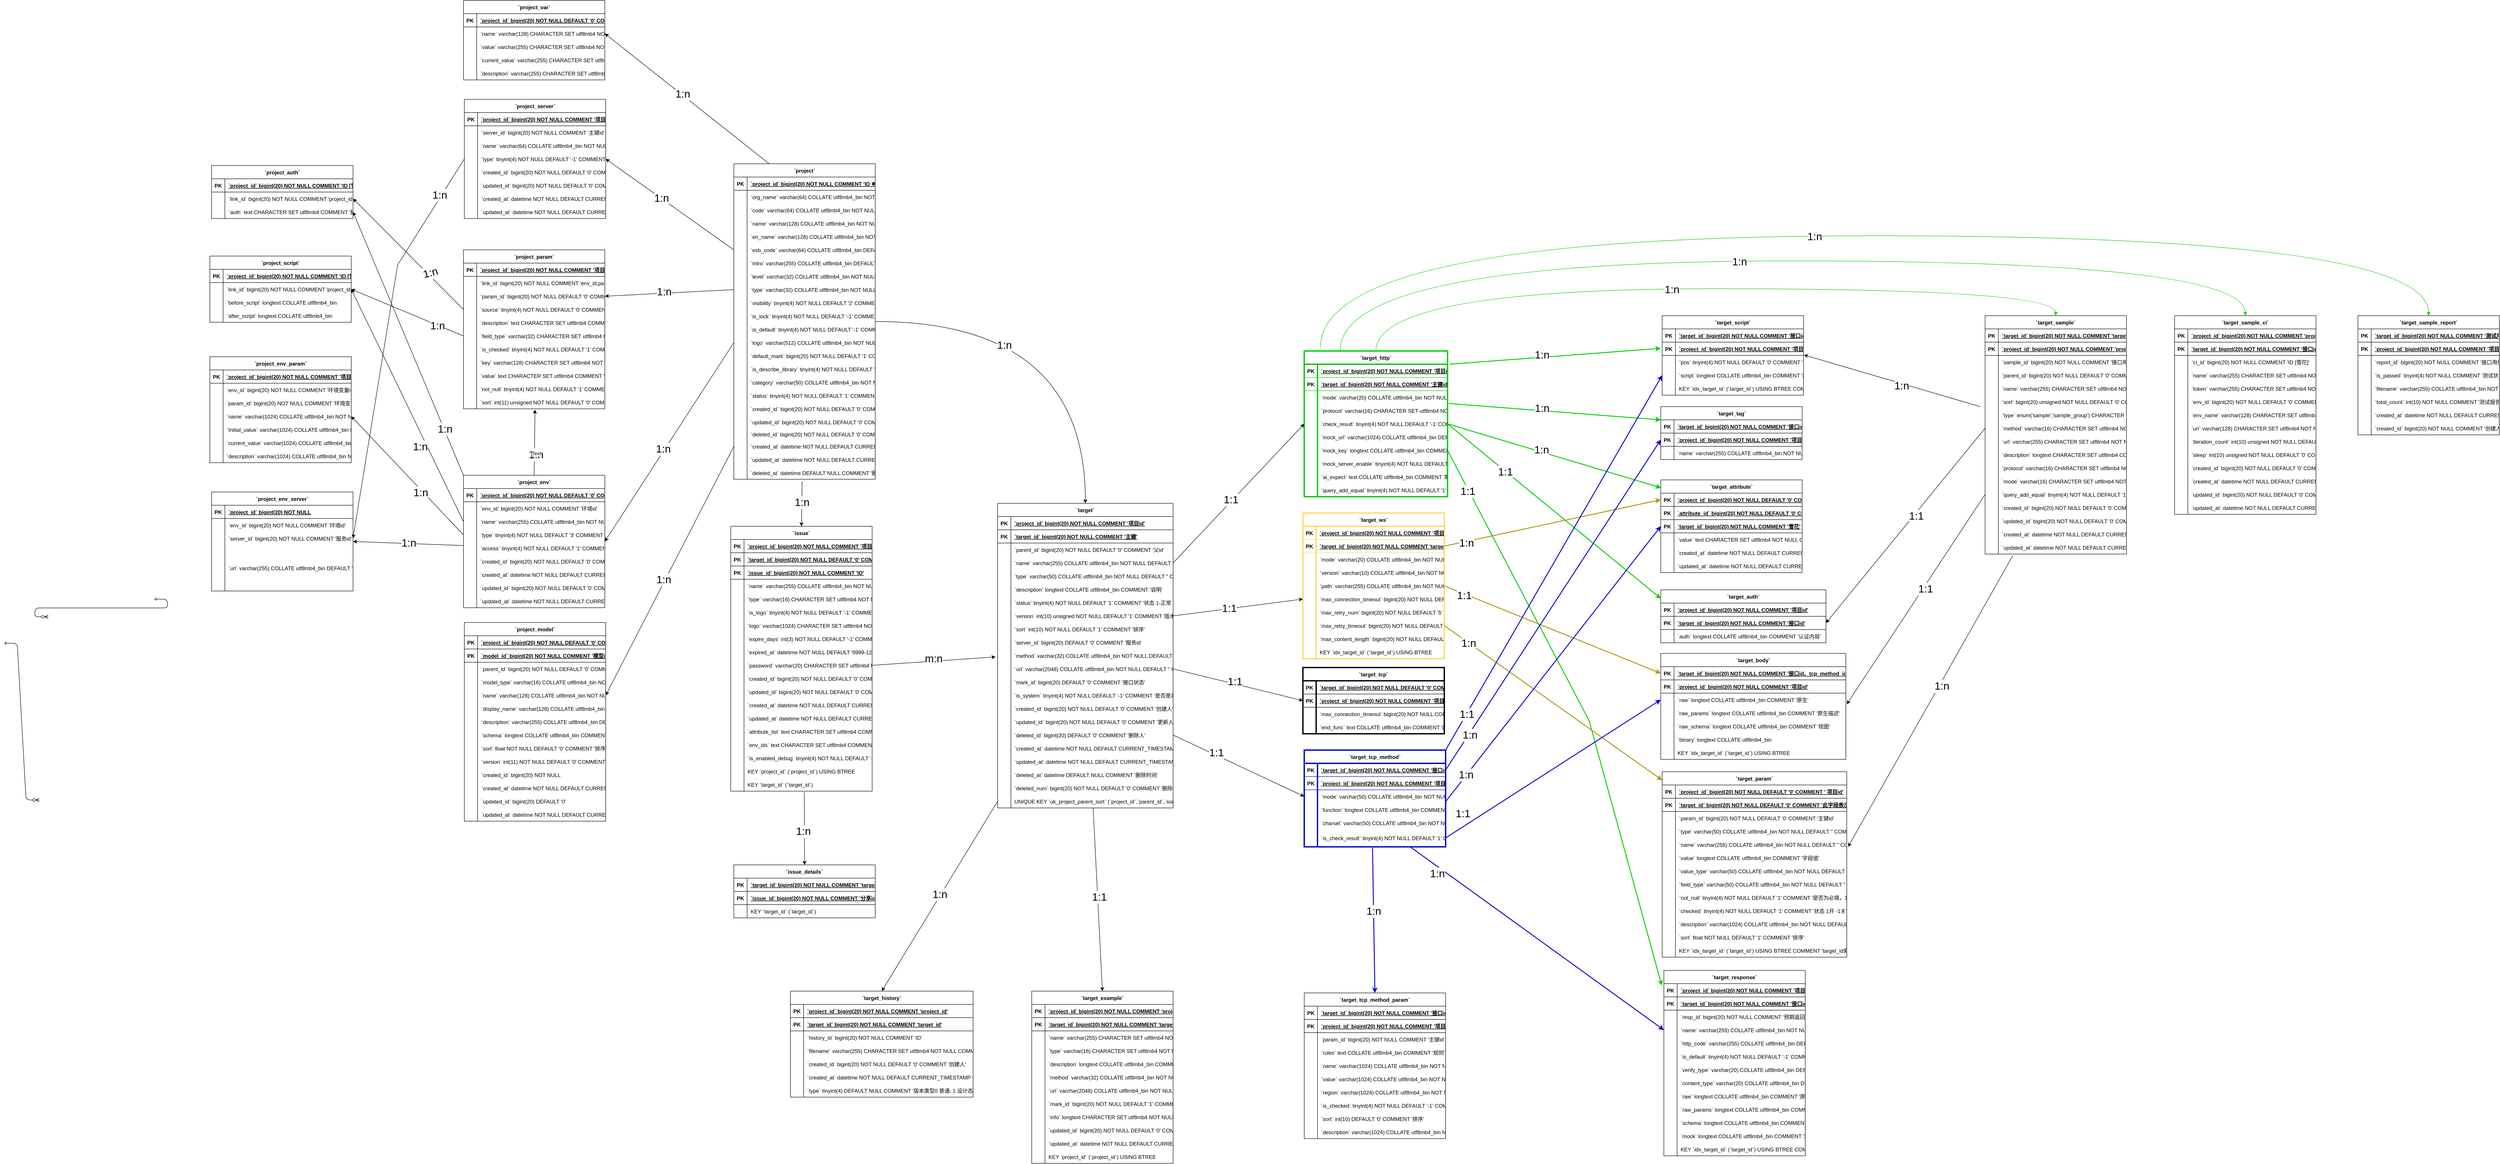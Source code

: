 <mxfile version="24.2.1" type="github">
  <diagram id="R2lEEEUBdFMjLlhIrx00" name="Page-1">
    <mxGraphModel dx="4104" dy="3984" grid="0" gridSize="10" guides="1" tooltips="1" connect="1" arrows="1" fold="1" page="1" pageScale="1" pageWidth="1100" pageHeight="1700" background="#ffffff" math="0" shadow="0" extFonts="Permanent Marker^https://fonts.googleapis.com/css?family=Permanent+Marker">
      <root>
        <mxCell id="0" />
        <mxCell id="1" parent="0" />
        <mxCell id="C-vyLk0tnHw3VtMMgP7b-1" value="" style="edgeStyle=entityRelationEdgeStyle;endArrow=ERzeroToMany;startArrow=ERone;endFill=1;startFill=0;" parent="1" target="C-vyLk0tnHw3VtMMgP7b-6" edge="1">
          <mxGeometry width="100" height="100" relative="1" as="geometry">
            <mxPoint x="360.0" y="265" as="sourcePoint" />
            <mxPoint x="440" y="620" as="targetPoint" />
          </mxGeometry>
        </mxCell>
        <mxCell id="C-vyLk0tnHw3VtMMgP7b-12" value="" style="edgeStyle=entityRelationEdgeStyle;endArrow=ERzeroToMany;startArrow=ERone;endFill=1;startFill=0;" parent="1" target="C-vyLk0tnHw3VtMMgP7b-17" edge="1">
          <mxGeometry width="100" height="100" relative="1" as="geometry">
            <mxPoint x="700.0" y="165" as="sourcePoint" />
            <mxPoint x="460" y="205" as="targetPoint" />
          </mxGeometry>
        </mxCell>
        <mxCell id="nd48eDZRnECIU0FQIoJ3-216" value="`issue`" style="shape=table;startSize=30;container=1;collapsible=1;childLayout=tableLayout;fixedRows=1;rowLines=0;fontStyle=1;align=center;resizeLast=1;rounded=0;" vertex="1" parent="1">
          <mxGeometry x="2005" width="320" height="600" as="geometry" />
        </mxCell>
        <mxCell id="nd48eDZRnECIU0FQIoJ3-217" value="" style="shape=tableRow;horizontal=0;startSize=0;swimlaneHead=0;swimlaneBody=0;fillColor=none;collapsible=0;dropTarget=0;points=[[0,0.5],[1,0.5]];portConstraint=eastwest;strokeColor=inherit;top=0;left=0;right=0;bottom=1;" vertex="1" parent="nd48eDZRnECIU0FQIoJ3-216">
          <mxGeometry y="30" width="320" height="30" as="geometry" />
        </mxCell>
        <mxCell id="nd48eDZRnECIU0FQIoJ3-218" value="PK" style="shape=partialRectangle;overflow=hidden;connectable=0;fillColor=none;strokeColor=inherit;top=0;left=0;bottom=0;right=0;fontStyle=1;" vertex="1" parent="nd48eDZRnECIU0FQIoJ3-217">
          <mxGeometry width="30" height="30" as="geometry">
            <mxRectangle width="30" height="30" as="alternateBounds" />
          </mxGeometry>
        </mxCell>
        <mxCell id="nd48eDZRnECIU0FQIoJ3-219" value="`project_id` bigint(20) NOT NULL COMMENT &#39;项目id&#39;" style="shape=partialRectangle;overflow=hidden;connectable=0;fillColor=none;align=left;strokeColor=inherit;top=0;left=0;bottom=0;right=0;spacingLeft=6;fontStyle=5;" vertex="1" parent="nd48eDZRnECIU0FQIoJ3-217">
          <mxGeometry x="30" width="290" height="30" as="geometry">
            <mxRectangle width="290" height="30" as="alternateBounds" />
          </mxGeometry>
        </mxCell>
        <mxCell id="nd48eDZRnECIU0FQIoJ3-220" value="" style="shape=tableRow;horizontal=0;startSize=0;swimlaneHead=0;swimlaneBody=0;fillColor=none;collapsible=0;dropTarget=0;points=[[0,0.5],[1,0.5]];portConstraint=eastwest;strokeColor=inherit;top=0;left=0;right=0;bottom=1;" vertex="1" parent="nd48eDZRnECIU0FQIoJ3-216">
          <mxGeometry y="60" width="320" height="30" as="geometry" />
        </mxCell>
        <mxCell id="nd48eDZRnECIU0FQIoJ3-221" value="PK" style="shape=partialRectangle;overflow=hidden;connectable=0;fillColor=none;strokeColor=inherit;top=0;left=0;bottom=0;right=0;fontStyle=1;" vertex="1" parent="nd48eDZRnECIU0FQIoJ3-220">
          <mxGeometry width="30" height="30" as="geometry">
            <mxRectangle width="30" height="30" as="alternateBounds" />
          </mxGeometry>
        </mxCell>
        <mxCell id="nd48eDZRnECIU0FQIoJ3-222" value="`target_id` bigint(20) NOT NULL DEFAULT &#39;0&#39; COMMENT &#39;target_id 项目或自定义为0&#39;" style="shape=partialRectangle;overflow=hidden;connectable=0;fillColor=none;align=left;strokeColor=inherit;top=0;left=0;bottom=0;right=0;spacingLeft=6;fontStyle=5;" vertex="1" parent="nd48eDZRnECIU0FQIoJ3-220">
          <mxGeometry x="30" width="290" height="30" as="geometry">
            <mxRectangle width="290" height="30" as="alternateBounds" />
          </mxGeometry>
        </mxCell>
        <mxCell id="nd48eDZRnECIU0FQIoJ3-223" value="" style="shape=tableRow;horizontal=0;startSize=0;swimlaneHead=0;swimlaneBody=0;fillColor=none;collapsible=0;dropTarget=0;points=[[0,0.5],[1,0.5]];portConstraint=eastwest;strokeColor=inherit;top=0;left=0;right=0;bottom=1;" vertex="1" parent="nd48eDZRnECIU0FQIoJ3-216">
          <mxGeometry y="90" width="320" height="30" as="geometry" />
        </mxCell>
        <mxCell id="nd48eDZRnECIU0FQIoJ3-224" value="PK" style="shape=partialRectangle;overflow=hidden;connectable=0;fillColor=none;strokeColor=inherit;top=0;left=0;bottom=0;right=0;fontStyle=1;" vertex="1" parent="nd48eDZRnECIU0FQIoJ3-223">
          <mxGeometry width="30" height="30" as="geometry">
            <mxRectangle width="30" height="30" as="alternateBounds" />
          </mxGeometry>
        </mxCell>
        <mxCell id="nd48eDZRnECIU0FQIoJ3-225" value="`issue_id` bigint(20) NOT NULL COMMENT &#39;ID&#39;" style="shape=partialRectangle;overflow=hidden;connectable=0;fillColor=none;align=left;strokeColor=inherit;top=0;left=0;bottom=0;right=0;spacingLeft=6;fontStyle=5;" vertex="1" parent="nd48eDZRnECIU0FQIoJ3-223">
          <mxGeometry x="30" width="290" height="30" as="geometry">
            <mxRectangle width="290" height="30" as="alternateBounds" />
          </mxGeometry>
        </mxCell>
        <mxCell id="nd48eDZRnECIU0FQIoJ3-226" value="" style="shape=tableRow;horizontal=0;startSize=0;swimlaneHead=0;swimlaneBody=0;fillColor=none;collapsible=0;dropTarget=0;points=[[0,0.5],[1,0.5]];portConstraint=eastwest;strokeColor=inherit;top=0;left=0;right=0;bottom=0;" vertex="1" parent="nd48eDZRnECIU0FQIoJ3-216">
          <mxGeometry y="120" width="320" height="30" as="geometry" />
        </mxCell>
        <mxCell id="nd48eDZRnECIU0FQIoJ3-227" value="" style="shape=partialRectangle;overflow=hidden;connectable=0;fillColor=none;strokeColor=inherit;top=0;left=0;bottom=0;right=0;" vertex="1" parent="nd48eDZRnECIU0FQIoJ3-226">
          <mxGeometry width="30" height="30" as="geometry">
            <mxRectangle width="30" height="30" as="alternateBounds" />
          </mxGeometry>
        </mxCell>
        <mxCell id="nd48eDZRnECIU0FQIoJ3-228" value="`name` varchar(255) COLLATE utf8mb4_bin NOT NULL COMMENT &#39;分享名称&#39;" style="shape=partialRectangle;overflow=hidden;connectable=0;fillColor=none;align=left;strokeColor=inherit;top=0;left=0;bottom=0;right=0;spacingLeft=6;" vertex="1" parent="nd48eDZRnECIU0FQIoJ3-226">
          <mxGeometry x="30" width="290" height="30" as="geometry">
            <mxRectangle width="290" height="30" as="alternateBounds" />
          </mxGeometry>
        </mxCell>
        <mxCell id="nd48eDZRnECIU0FQIoJ3-229" value="" style="shape=tableRow;horizontal=0;startSize=0;swimlaneHead=0;swimlaneBody=0;fillColor=none;collapsible=0;dropTarget=0;points=[[0,0.5],[1,0.5]];portConstraint=eastwest;strokeColor=inherit;top=0;left=0;right=0;bottom=0;" vertex="1" parent="nd48eDZRnECIU0FQIoJ3-216">
          <mxGeometry y="150" width="320" height="30" as="geometry" />
        </mxCell>
        <mxCell id="nd48eDZRnECIU0FQIoJ3-230" value="" style="shape=partialRectangle;overflow=hidden;connectable=0;fillColor=none;strokeColor=inherit;top=0;left=0;bottom=0;right=0;" vertex="1" parent="nd48eDZRnECIU0FQIoJ3-229">
          <mxGeometry width="30" height="30" as="geometry">
            <mxRectangle width="30" height="30" as="alternateBounds" />
          </mxGeometry>
        </mxCell>
        <mxCell id="nd48eDZRnECIU0FQIoJ3-231" value="`type` varchar(16) CHARACTER SET utf8mb4 NOT NULL DEFAULT &#39;api&#39; COMMENT &#39;类型 api-接口 folder-目录 3doc-文档 websocket grpc socket_service socket project  diy：自定义 diy_all：全部接口&#39;" style="shape=partialRectangle;overflow=hidden;connectable=0;fillColor=none;align=left;strokeColor=inherit;top=0;left=0;bottom=0;right=0;spacingLeft=6;" vertex="1" parent="nd48eDZRnECIU0FQIoJ3-229">
          <mxGeometry x="30" width="290" height="30" as="geometry">
            <mxRectangle width="290" height="30" as="alternateBounds" />
          </mxGeometry>
        </mxCell>
        <mxCell id="nd48eDZRnECIU0FQIoJ3-232" value="" style="shape=tableRow;horizontal=0;startSize=0;swimlaneHead=0;swimlaneBody=0;fillColor=none;collapsible=0;dropTarget=0;points=[[0,0.5],[1,0.5]];portConstraint=eastwest;strokeColor=inherit;top=0;left=0;right=0;bottom=0;" vertex="1" parent="nd48eDZRnECIU0FQIoJ3-216">
          <mxGeometry y="180" width="320" height="30" as="geometry" />
        </mxCell>
        <mxCell id="nd48eDZRnECIU0FQIoJ3-233" value="" style="shape=partialRectangle;overflow=hidden;connectable=0;fillColor=none;strokeColor=inherit;top=0;left=0;bottom=0;right=0;" vertex="1" parent="nd48eDZRnECIU0FQIoJ3-232">
          <mxGeometry width="30" height="30" as="geometry">
            <mxRectangle width="30" height="30" as="alternateBounds" />
          </mxGeometry>
        </mxCell>
        <mxCell id="nd48eDZRnECIU0FQIoJ3-234" value="`is_logo` tinyint(4) NOT NULL DEFAULT &#39;-1&#39; COMMENT &#39;是否开启logo，1开启 -1不开启&#39;" style="shape=partialRectangle;overflow=hidden;connectable=0;fillColor=none;align=left;strokeColor=inherit;top=0;left=0;bottom=0;right=0;spacingLeft=6;" vertex="1" parent="nd48eDZRnECIU0FQIoJ3-232">
          <mxGeometry x="30" width="290" height="30" as="geometry">
            <mxRectangle width="290" height="30" as="alternateBounds" />
          </mxGeometry>
        </mxCell>
        <mxCell id="nd48eDZRnECIU0FQIoJ3-235" value="" style="shape=tableRow;horizontal=0;startSize=0;swimlaneHead=0;swimlaneBody=0;fillColor=none;collapsible=0;dropTarget=0;points=[[0,0.5],[1,0.5]];portConstraint=eastwest;strokeColor=inherit;top=0;left=0;right=0;bottom=0;" vertex="1" parent="nd48eDZRnECIU0FQIoJ3-216">
          <mxGeometry y="210" width="320" height="30" as="geometry" />
        </mxCell>
        <mxCell id="nd48eDZRnECIU0FQIoJ3-236" value="" style="shape=partialRectangle;overflow=hidden;connectable=0;fillColor=none;strokeColor=inherit;top=0;left=0;bottom=0;right=0;" vertex="1" parent="nd48eDZRnECIU0FQIoJ3-235">
          <mxGeometry width="30" height="30" as="geometry">
            <mxRectangle width="30" height="30" as="alternateBounds" />
          </mxGeometry>
        </mxCell>
        <mxCell id="nd48eDZRnECIU0FQIoJ3-237" value="`logo` varchar(1024) CHARACTER SET utf8mb4 NOT NULL DEFAULT &#39;&#39; COMMENT &#39;项目分享logo&#39;" style="shape=partialRectangle;overflow=hidden;connectable=0;fillColor=none;align=left;strokeColor=inherit;top=0;left=0;bottom=0;right=0;spacingLeft=6;" vertex="1" parent="nd48eDZRnECIU0FQIoJ3-235">
          <mxGeometry x="30" width="290" height="30" as="geometry">
            <mxRectangle width="290" height="30" as="alternateBounds" />
          </mxGeometry>
        </mxCell>
        <mxCell id="nd48eDZRnECIU0FQIoJ3-238" value="" style="shape=tableRow;horizontal=0;startSize=0;swimlaneHead=0;swimlaneBody=0;fillColor=none;collapsible=0;dropTarget=0;points=[[0,0.5],[1,0.5]];portConstraint=eastwest;strokeColor=inherit;top=0;left=0;right=0;bottom=0;" vertex="1" parent="nd48eDZRnECIU0FQIoJ3-216">
          <mxGeometry y="240" width="320" height="30" as="geometry" />
        </mxCell>
        <mxCell id="nd48eDZRnECIU0FQIoJ3-239" value="" style="shape=partialRectangle;overflow=hidden;connectable=0;fillColor=none;strokeColor=inherit;top=0;left=0;bottom=0;right=0;" vertex="1" parent="nd48eDZRnECIU0FQIoJ3-238">
          <mxGeometry width="30" height="30" as="geometry">
            <mxRectangle width="30" height="30" as="alternateBounds" />
          </mxGeometry>
        </mxCell>
        <mxCell id="nd48eDZRnECIU0FQIoJ3-240" value="`expire_days` int(3) NOT NULL DEFAULT &#39;-1&#39; COMMENT &#39;有效天数 -1永久, 30, 7, -99关闭&#39;" style="shape=partialRectangle;overflow=hidden;connectable=0;fillColor=none;align=left;strokeColor=inherit;top=0;left=0;bottom=0;right=0;spacingLeft=6;" vertex="1" parent="nd48eDZRnECIU0FQIoJ3-238">
          <mxGeometry x="30" width="290" height="30" as="geometry">
            <mxRectangle width="290" height="30" as="alternateBounds" />
          </mxGeometry>
        </mxCell>
        <mxCell id="nd48eDZRnECIU0FQIoJ3-241" value="" style="shape=tableRow;horizontal=0;startSize=0;swimlaneHead=0;swimlaneBody=0;fillColor=none;collapsible=0;dropTarget=0;points=[[0,0.5],[1,0.5]];portConstraint=eastwest;strokeColor=inherit;top=0;left=0;right=0;bottom=0;" vertex="1" parent="nd48eDZRnECIU0FQIoJ3-216">
          <mxGeometry y="270" width="320" height="30" as="geometry" />
        </mxCell>
        <mxCell id="nd48eDZRnECIU0FQIoJ3-242" value="" style="shape=partialRectangle;overflow=hidden;connectable=0;fillColor=none;strokeColor=inherit;top=0;left=0;bottom=0;right=0;" vertex="1" parent="nd48eDZRnECIU0FQIoJ3-241">
          <mxGeometry width="30" height="30" as="geometry">
            <mxRectangle width="30" height="30" as="alternateBounds" />
          </mxGeometry>
        </mxCell>
        <mxCell id="nd48eDZRnECIU0FQIoJ3-243" value="`expired_at` datetime NOT NULL DEFAULT &#39;9999-12-31 23:59:59&#39; COMMENT &#39;过期时间 9999-12-31 23:59:59永不过期&#39;" style="shape=partialRectangle;overflow=hidden;connectable=0;fillColor=none;align=left;strokeColor=inherit;top=0;left=0;bottom=0;right=0;spacingLeft=6;" vertex="1" parent="nd48eDZRnECIU0FQIoJ3-241">
          <mxGeometry x="30" width="290" height="30" as="geometry">
            <mxRectangle width="290" height="30" as="alternateBounds" />
          </mxGeometry>
        </mxCell>
        <mxCell id="nd48eDZRnECIU0FQIoJ3-244" value="" style="shape=tableRow;horizontal=0;startSize=0;swimlaneHead=0;swimlaneBody=0;fillColor=none;collapsible=0;dropTarget=0;points=[[0,0.5],[1,0.5]];portConstraint=eastwest;strokeColor=inherit;top=0;left=0;right=0;bottom=0;" vertex="1" parent="nd48eDZRnECIU0FQIoJ3-216">
          <mxGeometry y="300" width="320" height="30" as="geometry" />
        </mxCell>
        <mxCell id="nd48eDZRnECIU0FQIoJ3-245" value="" style="shape=partialRectangle;overflow=hidden;connectable=0;fillColor=none;strokeColor=inherit;top=0;left=0;bottom=0;right=0;" vertex="1" parent="nd48eDZRnECIU0FQIoJ3-244">
          <mxGeometry width="30" height="30" as="geometry">
            <mxRectangle width="30" height="30" as="alternateBounds" />
          </mxGeometry>
        </mxCell>
        <mxCell id="nd48eDZRnECIU0FQIoJ3-246" value="`password` varchar(20) CHARACTER SET utf8mb4 NOT NULL DEFAULT &#39;&#39; COMMENT &#39;密码&#39;" style="shape=partialRectangle;overflow=hidden;connectable=0;fillColor=none;align=left;strokeColor=inherit;top=0;left=0;bottom=0;right=0;spacingLeft=6;" vertex="1" parent="nd48eDZRnECIU0FQIoJ3-244">
          <mxGeometry x="30" width="290" height="30" as="geometry">
            <mxRectangle width="290" height="30" as="alternateBounds" />
          </mxGeometry>
        </mxCell>
        <mxCell id="nd48eDZRnECIU0FQIoJ3-247" value="" style="shape=tableRow;horizontal=0;startSize=0;swimlaneHead=0;swimlaneBody=0;fillColor=none;collapsible=0;dropTarget=0;points=[[0,0.5],[1,0.5]];portConstraint=eastwest;strokeColor=inherit;top=0;left=0;right=0;bottom=0;" vertex="1" parent="nd48eDZRnECIU0FQIoJ3-216">
          <mxGeometry y="330" width="320" height="30" as="geometry" />
        </mxCell>
        <mxCell id="nd48eDZRnECIU0FQIoJ3-248" value="" style="shape=partialRectangle;overflow=hidden;connectable=0;fillColor=none;strokeColor=inherit;top=0;left=0;bottom=0;right=0;" vertex="1" parent="nd48eDZRnECIU0FQIoJ3-247">
          <mxGeometry width="30" height="30" as="geometry">
            <mxRectangle width="30" height="30" as="alternateBounds" />
          </mxGeometry>
        </mxCell>
        <mxCell id="nd48eDZRnECIU0FQIoJ3-249" value="`created_id` bigint(20) NOT NULL DEFAULT &#39;0&#39; COMMENT &#39;创建人&#39;" style="shape=partialRectangle;overflow=hidden;connectable=0;fillColor=none;align=left;strokeColor=inherit;top=0;left=0;bottom=0;right=0;spacingLeft=6;" vertex="1" parent="nd48eDZRnECIU0FQIoJ3-247">
          <mxGeometry x="30" width="290" height="30" as="geometry">
            <mxRectangle width="290" height="30" as="alternateBounds" />
          </mxGeometry>
        </mxCell>
        <mxCell id="nd48eDZRnECIU0FQIoJ3-250" value="" style="shape=tableRow;horizontal=0;startSize=0;swimlaneHead=0;swimlaneBody=0;fillColor=none;collapsible=0;dropTarget=0;points=[[0,0.5],[1,0.5]];portConstraint=eastwest;strokeColor=inherit;top=0;left=0;right=0;bottom=0;" vertex="1" parent="nd48eDZRnECIU0FQIoJ3-216">
          <mxGeometry y="360" width="320" height="30" as="geometry" />
        </mxCell>
        <mxCell id="nd48eDZRnECIU0FQIoJ3-251" value="" style="shape=partialRectangle;overflow=hidden;connectable=0;fillColor=none;strokeColor=inherit;top=0;left=0;bottom=0;right=0;" vertex="1" parent="nd48eDZRnECIU0FQIoJ3-250">
          <mxGeometry width="30" height="30" as="geometry">
            <mxRectangle width="30" height="30" as="alternateBounds" />
          </mxGeometry>
        </mxCell>
        <mxCell id="nd48eDZRnECIU0FQIoJ3-252" value="`updated_id` bigint(20) NOT NULL DEFAULT &#39;0&#39; COMMENT &#39;更新人&#39;" style="shape=partialRectangle;overflow=hidden;connectable=0;fillColor=none;align=left;strokeColor=inherit;top=0;left=0;bottom=0;right=0;spacingLeft=6;" vertex="1" parent="nd48eDZRnECIU0FQIoJ3-250">
          <mxGeometry x="30" width="290" height="30" as="geometry">
            <mxRectangle width="290" height="30" as="alternateBounds" />
          </mxGeometry>
        </mxCell>
        <mxCell id="nd48eDZRnECIU0FQIoJ3-253" value="" style="shape=tableRow;horizontal=0;startSize=0;swimlaneHead=0;swimlaneBody=0;fillColor=none;collapsible=0;dropTarget=0;points=[[0,0.5],[1,0.5]];portConstraint=eastwest;strokeColor=inherit;top=0;left=0;right=0;bottom=0;" vertex="1" parent="nd48eDZRnECIU0FQIoJ3-216">
          <mxGeometry y="390" width="320" height="30" as="geometry" />
        </mxCell>
        <mxCell id="nd48eDZRnECIU0FQIoJ3-254" value="" style="shape=partialRectangle;overflow=hidden;connectable=0;fillColor=none;strokeColor=inherit;top=0;left=0;bottom=0;right=0;" vertex="1" parent="nd48eDZRnECIU0FQIoJ3-253">
          <mxGeometry width="30" height="30" as="geometry">
            <mxRectangle width="30" height="30" as="alternateBounds" />
          </mxGeometry>
        </mxCell>
        <mxCell id="nd48eDZRnECIU0FQIoJ3-255" value="`created_at` datetime NOT NULL DEFAULT CURRENT_TIMESTAMP COMMENT &#39;创建时间&#39;" style="shape=partialRectangle;overflow=hidden;connectable=0;fillColor=none;align=left;strokeColor=inherit;top=0;left=0;bottom=0;right=0;spacingLeft=6;" vertex="1" parent="nd48eDZRnECIU0FQIoJ3-253">
          <mxGeometry x="30" width="290" height="30" as="geometry">
            <mxRectangle width="290" height="30" as="alternateBounds" />
          </mxGeometry>
        </mxCell>
        <mxCell id="nd48eDZRnECIU0FQIoJ3-256" value="" style="shape=tableRow;horizontal=0;startSize=0;swimlaneHead=0;swimlaneBody=0;fillColor=none;collapsible=0;dropTarget=0;points=[[0,0.5],[1,0.5]];portConstraint=eastwest;strokeColor=inherit;top=0;left=0;right=0;bottom=0;" vertex="1" parent="nd48eDZRnECIU0FQIoJ3-216">
          <mxGeometry y="420" width="320" height="30" as="geometry" />
        </mxCell>
        <mxCell id="nd48eDZRnECIU0FQIoJ3-257" value="" style="shape=partialRectangle;overflow=hidden;connectable=0;fillColor=none;strokeColor=inherit;top=0;left=0;bottom=0;right=0;" vertex="1" parent="nd48eDZRnECIU0FQIoJ3-256">
          <mxGeometry width="30" height="30" as="geometry">
            <mxRectangle width="30" height="30" as="alternateBounds" />
          </mxGeometry>
        </mxCell>
        <mxCell id="nd48eDZRnECIU0FQIoJ3-258" value="`updated_at` datetime NOT NULL DEFAULT CURRENT_TIMESTAMP ON UPDATE CURRENT_TIMESTAMP COMMENT &#39;修改时间&#39;" style="shape=partialRectangle;overflow=hidden;connectable=0;fillColor=none;align=left;strokeColor=inherit;top=0;left=0;bottom=0;right=0;spacingLeft=6;" vertex="1" parent="nd48eDZRnECIU0FQIoJ3-256">
          <mxGeometry x="30" width="290" height="30" as="geometry">
            <mxRectangle width="290" height="30" as="alternateBounds" />
          </mxGeometry>
        </mxCell>
        <mxCell id="nd48eDZRnECIU0FQIoJ3-259" value="" style="shape=tableRow;horizontal=0;startSize=0;swimlaneHead=0;swimlaneBody=0;fillColor=none;collapsible=0;dropTarget=0;points=[[0,0.5],[1,0.5]];portConstraint=eastwest;strokeColor=inherit;top=0;left=0;right=0;bottom=0;" vertex="1" parent="nd48eDZRnECIU0FQIoJ3-216">
          <mxGeometry y="450" width="320" height="30" as="geometry" />
        </mxCell>
        <mxCell id="nd48eDZRnECIU0FQIoJ3-260" value="" style="shape=partialRectangle;overflow=hidden;connectable=0;fillColor=none;strokeColor=inherit;top=0;left=0;bottom=0;right=0;" vertex="1" parent="nd48eDZRnECIU0FQIoJ3-259">
          <mxGeometry width="30" height="30" as="geometry">
            <mxRectangle width="30" height="30" as="alternateBounds" />
          </mxGeometry>
        </mxCell>
        <mxCell id="nd48eDZRnECIU0FQIoJ3-261" value="`attribute_list` text CHARACTER SET utf8mb4 COMMENT &#39;自定义字段&#39;" style="shape=partialRectangle;overflow=hidden;connectable=0;fillColor=none;align=left;strokeColor=inherit;top=0;left=0;bottom=0;right=0;spacingLeft=6;" vertex="1" parent="nd48eDZRnECIU0FQIoJ3-259">
          <mxGeometry x="30" width="290" height="30" as="geometry">
            <mxRectangle width="290" height="30" as="alternateBounds" />
          </mxGeometry>
        </mxCell>
        <mxCell id="nd48eDZRnECIU0FQIoJ3-262" value="" style="shape=tableRow;horizontal=0;startSize=0;swimlaneHead=0;swimlaneBody=0;fillColor=none;collapsible=0;dropTarget=0;points=[[0,0.5],[1,0.5]];portConstraint=eastwest;strokeColor=inherit;top=0;left=0;right=0;bottom=0;" vertex="1" parent="nd48eDZRnECIU0FQIoJ3-216">
          <mxGeometry y="480" width="320" height="30" as="geometry" />
        </mxCell>
        <mxCell id="nd48eDZRnECIU0FQIoJ3-263" value="" style="shape=partialRectangle;overflow=hidden;connectable=0;fillColor=none;strokeColor=inherit;top=0;left=0;bottom=0;right=0;" vertex="1" parent="nd48eDZRnECIU0FQIoJ3-262">
          <mxGeometry width="30" height="30" as="geometry">
            <mxRectangle width="30" height="30" as="alternateBounds" />
          </mxGeometry>
        </mxCell>
        <mxCell id="nd48eDZRnECIU0FQIoJ3-264" value="`env_ids` text CHARACTER SET utf8mb4 COMMENT &#39;环境id&#39;" style="shape=partialRectangle;overflow=hidden;connectable=0;fillColor=none;align=left;strokeColor=inherit;top=0;left=0;bottom=0;right=0;spacingLeft=6;" vertex="1" parent="nd48eDZRnECIU0FQIoJ3-262">
          <mxGeometry x="30" width="290" height="30" as="geometry">
            <mxRectangle width="290" height="30" as="alternateBounds" />
          </mxGeometry>
        </mxCell>
        <mxCell id="nd48eDZRnECIU0FQIoJ3-265" value="" style="shape=tableRow;horizontal=0;startSize=0;swimlaneHead=0;swimlaneBody=0;fillColor=none;collapsible=0;dropTarget=0;points=[[0,0.5],[1,0.5]];portConstraint=eastwest;strokeColor=inherit;top=0;left=0;right=0;bottom=0;" vertex="1" parent="nd48eDZRnECIU0FQIoJ3-216">
          <mxGeometry y="510" width="320" height="30" as="geometry" />
        </mxCell>
        <mxCell id="nd48eDZRnECIU0FQIoJ3-266" value="" style="shape=partialRectangle;overflow=hidden;connectable=0;fillColor=none;strokeColor=inherit;top=0;left=0;bottom=0;right=0;" vertex="1" parent="nd48eDZRnECIU0FQIoJ3-265">
          <mxGeometry width="30" height="30" as="geometry">
            <mxRectangle width="30" height="30" as="alternateBounds" />
          </mxGeometry>
        </mxCell>
        <mxCell id="nd48eDZRnECIU0FQIoJ3-267" value="`is_enabled_debug` tinyint(4) NOT NULL DEFAULT &#39;-1&#39; COMMENT &#39;是否支持调试，1：不支持，2：支持&#39;" style="shape=partialRectangle;overflow=hidden;connectable=0;fillColor=none;align=left;strokeColor=inherit;top=0;left=0;bottom=0;right=0;spacingLeft=6;" vertex="1" parent="nd48eDZRnECIU0FQIoJ3-265">
          <mxGeometry x="30" width="290" height="30" as="geometry">
            <mxRectangle width="290" height="30" as="alternateBounds" />
          </mxGeometry>
        </mxCell>
        <mxCell id="nd48eDZRnECIU0FQIoJ3-268" value="" style="shape=tableRow;horizontal=0;startSize=0;swimlaneHead=0;swimlaneBody=0;fillColor=none;collapsible=0;dropTarget=0;points=[[0,0.5],[1,0.5]];portConstraint=eastwest;strokeColor=inherit;top=0;left=0;right=0;bottom=0;" vertex="1" parent="nd48eDZRnECIU0FQIoJ3-216">
          <mxGeometry y="540" width="320" height="30" as="geometry" />
        </mxCell>
        <mxCell id="nd48eDZRnECIU0FQIoJ3-269" value="" style="shape=partialRectangle;overflow=hidden;connectable=0;fillColor=none;strokeColor=inherit;top=0;left=0;bottom=0;right=0;" vertex="1" parent="nd48eDZRnECIU0FQIoJ3-268">
          <mxGeometry width="30" height="30" as="geometry">
            <mxRectangle width="30" height="30" as="alternateBounds" />
          </mxGeometry>
        </mxCell>
        <mxCell id="nd48eDZRnECIU0FQIoJ3-270" value="KEY `project_id` (`project_id`) USING BTREE" style="shape=partialRectangle;overflow=hidden;connectable=0;fillColor=none;align=left;strokeColor=inherit;top=0;left=0;bottom=0;right=0;spacingLeft=6;" vertex="1" parent="nd48eDZRnECIU0FQIoJ3-268">
          <mxGeometry x="30" width="290" height="30" as="geometry">
            <mxRectangle width="290" height="30" as="alternateBounds" />
          </mxGeometry>
        </mxCell>
        <mxCell id="nd48eDZRnECIU0FQIoJ3-271" value="" style="shape=tableRow;horizontal=0;startSize=0;swimlaneHead=0;swimlaneBody=0;fillColor=none;collapsible=0;dropTarget=0;points=[[0,0.5],[1,0.5]];portConstraint=eastwest;strokeColor=inherit;top=0;left=0;right=0;bottom=0;" vertex="1" parent="nd48eDZRnECIU0FQIoJ3-216">
          <mxGeometry y="570" width="320" height="30" as="geometry" />
        </mxCell>
        <mxCell id="nd48eDZRnECIU0FQIoJ3-272" value="" style="shape=partialRectangle;overflow=hidden;connectable=0;fillColor=none;strokeColor=inherit;top=0;left=0;bottom=0;right=0;" vertex="1" parent="nd48eDZRnECIU0FQIoJ3-271">
          <mxGeometry width="30" height="30" as="geometry">
            <mxRectangle width="30" height="30" as="alternateBounds" />
          </mxGeometry>
        </mxCell>
        <mxCell id="nd48eDZRnECIU0FQIoJ3-273" value="KEY `target_id` (`target_id`)" style="shape=partialRectangle;overflow=hidden;connectable=0;fillColor=none;align=left;strokeColor=inherit;top=0;left=0;bottom=0;right=0;spacingLeft=6;" vertex="1" parent="nd48eDZRnECIU0FQIoJ3-271">
          <mxGeometry x="30" width="290" height="30" as="geometry">
            <mxRectangle width="290" height="30" as="alternateBounds" />
          </mxGeometry>
        </mxCell>
        <mxCell id="nd48eDZRnECIU0FQIoJ3-274" value="`issue_details`" style="shape=table;startSize=30;container=1;collapsible=1;childLayout=tableLayout;fixedRows=1;rowLines=0;fontStyle=1;align=center;resizeLast=1;" vertex="1" parent="1">
          <mxGeometry x="2012" y="767" width="320" height="120" as="geometry" />
        </mxCell>
        <mxCell id="nd48eDZRnECIU0FQIoJ3-275" value="" style="shape=tableRow;horizontal=0;startSize=0;swimlaneHead=0;swimlaneBody=0;fillColor=none;collapsible=0;dropTarget=0;points=[[0,0.5],[1,0.5]];portConstraint=eastwest;strokeColor=inherit;top=0;left=0;right=0;bottom=1;" vertex="1" parent="nd48eDZRnECIU0FQIoJ3-274">
          <mxGeometry y="30" width="320" height="30" as="geometry" />
        </mxCell>
        <mxCell id="nd48eDZRnECIU0FQIoJ3-276" value="PK" style="shape=partialRectangle;overflow=hidden;connectable=0;fillColor=none;strokeColor=inherit;top=0;left=0;bottom=0;right=0;fontStyle=1;" vertex="1" parent="nd48eDZRnECIU0FQIoJ3-275">
          <mxGeometry width="30" height="30" as="geometry">
            <mxRectangle width="30" height="30" as="alternateBounds" />
          </mxGeometry>
        </mxCell>
        <mxCell id="nd48eDZRnECIU0FQIoJ3-277" value="`target_id` bigint(20) NOT NULL COMMENT &#39;target_id&#39;" style="shape=partialRectangle;overflow=hidden;connectable=0;fillColor=none;align=left;strokeColor=inherit;top=0;left=0;bottom=0;right=0;spacingLeft=6;fontStyle=5;" vertex="1" parent="nd48eDZRnECIU0FQIoJ3-275">
          <mxGeometry x="30" width="290" height="30" as="geometry">
            <mxRectangle width="290" height="30" as="alternateBounds" />
          </mxGeometry>
        </mxCell>
        <mxCell id="nd48eDZRnECIU0FQIoJ3-278" value="" style="shape=tableRow;horizontal=0;startSize=0;swimlaneHead=0;swimlaneBody=0;fillColor=none;collapsible=0;dropTarget=0;points=[[0,0.5],[1,0.5]];portConstraint=eastwest;strokeColor=inherit;top=0;left=0;right=0;bottom=1;" vertex="1" parent="nd48eDZRnECIU0FQIoJ3-274">
          <mxGeometry y="60" width="320" height="30" as="geometry" />
        </mxCell>
        <mxCell id="nd48eDZRnECIU0FQIoJ3-279" value="PK" style="shape=partialRectangle;overflow=hidden;connectable=0;fillColor=none;strokeColor=inherit;top=0;left=0;bottom=0;right=0;fontStyle=1;" vertex="1" parent="nd48eDZRnECIU0FQIoJ3-278">
          <mxGeometry width="30" height="30" as="geometry">
            <mxRectangle width="30" height="30" as="alternateBounds" />
          </mxGeometry>
        </mxCell>
        <mxCell id="nd48eDZRnECIU0FQIoJ3-280" value="`issue_id` bigint(20) NOT NULL COMMENT &#39;分享id&#39;" style="shape=partialRectangle;overflow=hidden;connectable=0;fillColor=none;align=left;strokeColor=inherit;top=0;left=0;bottom=0;right=0;spacingLeft=6;fontStyle=5;" vertex="1" parent="nd48eDZRnECIU0FQIoJ3-278">
          <mxGeometry x="30" width="290" height="30" as="geometry">
            <mxRectangle width="290" height="30" as="alternateBounds" />
          </mxGeometry>
        </mxCell>
        <mxCell id="nd48eDZRnECIU0FQIoJ3-281" value="" style="shape=tableRow;horizontal=0;startSize=0;swimlaneHead=0;swimlaneBody=0;fillColor=none;collapsible=0;dropTarget=0;points=[[0,0.5],[1,0.5]];portConstraint=eastwest;strokeColor=inherit;top=0;left=0;right=0;bottom=0;" vertex="1" parent="nd48eDZRnECIU0FQIoJ3-274">
          <mxGeometry y="90" width="320" height="30" as="geometry" />
        </mxCell>
        <mxCell id="nd48eDZRnECIU0FQIoJ3-282" value="" style="shape=partialRectangle;overflow=hidden;connectable=0;fillColor=none;strokeColor=inherit;top=0;left=0;bottom=0;right=0;" vertex="1" parent="nd48eDZRnECIU0FQIoJ3-281">
          <mxGeometry width="30" height="30" as="geometry">
            <mxRectangle width="30" height="30" as="alternateBounds" />
          </mxGeometry>
        </mxCell>
        <mxCell id="nd48eDZRnECIU0FQIoJ3-283" value="KEY `target_id` (`target_id`)" style="shape=partialRectangle;overflow=hidden;connectable=0;fillColor=none;align=left;strokeColor=inherit;top=0;left=0;bottom=0;right=0;spacingLeft=6;" vertex="1" parent="nd48eDZRnECIU0FQIoJ3-281">
          <mxGeometry x="30" width="290" height="30" as="geometry">
            <mxRectangle width="290" height="30" as="alternateBounds" />
          </mxGeometry>
        </mxCell>
        <mxCell id="nd48eDZRnECIU0FQIoJ3-2093" style="edgeStyle=orthogonalEdgeStyle;rounded=0;orthogonalLoop=1;jettySize=auto;html=1;entryX=0.5;entryY=0;entryDx=0;entryDy=0;curved=1;" edge="1" parent="1" source="nd48eDZRnECIU0FQIoJ3-445" target="nd48eDZRnECIU0FQIoJ3-1165">
          <mxGeometry relative="1" as="geometry" />
        </mxCell>
        <mxCell id="nd48eDZRnECIU0FQIoJ3-2095" value="&lt;font style=&quot;font-size: 24px;&quot;&gt;1:n&lt;/font&gt;" style="edgeLabel;html=1;align=center;verticalAlign=middle;resizable=0;points=[];" vertex="1" connectable="0" parent="nd48eDZRnECIU0FQIoJ3-2093">
          <mxGeometry x="-0.296" y="-34" relative="1" as="geometry">
            <mxPoint x="-21" y="19" as="offset" />
          </mxGeometry>
        </mxCell>
        <mxCell id="nd48eDZRnECIU0FQIoJ3-2175" style="rounded=0;orthogonalLoop=1;jettySize=auto;html=1;entryX=0.5;entryY=0;entryDx=0;entryDy=0;exitX=0.483;exitY=1.156;exitDx=0;exitDy=0;exitPerimeter=0;" edge="1" parent="1" source="nd48eDZRnECIU0FQIoJ3-512" target="nd48eDZRnECIU0FQIoJ3-216">
          <mxGeometry relative="1" as="geometry">
            <mxPoint x="2178" y="10" as="targetPoint" />
          </mxGeometry>
        </mxCell>
        <mxCell id="nd48eDZRnECIU0FQIoJ3-2176" value="&lt;font style=&quot;font-size: 24px;&quot;&gt;1:n&lt;/font&gt;" style="edgeLabel;html=1;align=center;verticalAlign=middle;resizable=0;points=[];" vertex="1" connectable="0" parent="nd48eDZRnECIU0FQIoJ3-2175">
          <mxGeometry x="-0.097" relative="1" as="geometry">
            <mxPoint y="1" as="offset" />
          </mxGeometry>
        </mxCell>
        <mxCell id="nd48eDZRnECIU0FQIoJ3-2197" style="rounded=0;orthogonalLoop=1;jettySize=auto;html=1;exitX=0.25;exitY=0;exitDx=0;exitDy=0;entryX=1;entryY=0.5;entryDx=0;entryDy=0;" edge="1" parent="1" source="nd48eDZRnECIU0FQIoJ3-445" target="nd48eDZRnECIU0FQIoJ3-1061">
          <mxGeometry relative="1" as="geometry" />
        </mxCell>
        <mxCell id="nd48eDZRnECIU0FQIoJ3-2198" value="&lt;font style=&quot;font-size: 24px;&quot;&gt;1:n&lt;/font&gt;" style="edgeLabel;html=1;align=center;verticalAlign=middle;resizable=0;points=[];" vertex="1" connectable="0" parent="nd48eDZRnECIU0FQIoJ3-2197">
          <mxGeometry x="0.064" y="-2" relative="1" as="geometry">
            <mxPoint as="offset" />
          </mxGeometry>
        </mxCell>
        <mxCell id="nd48eDZRnECIU0FQIoJ3-445" value="`project`" style="shape=table;startSize=30;container=1;collapsible=1;childLayout=tableLayout;fixedRows=1;rowLines=0;fontStyle=1;align=center;resizeLast=1;" vertex="1" parent="1">
          <mxGeometry x="2012" y="-821" width="320" height="714.5" as="geometry" />
        </mxCell>
        <mxCell id="nd48eDZRnECIU0FQIoJ3-446" value="" style="shape=tableRow;horizontal=0;startSize=0;swimlaneHead=0;swimlaneBody=0;fillColor=none;collapsible=0;dropTarget=0;points=[[0,0.5],[1,0.5]];portConstraint=eastwest;strokeColor=inherit;top=0;left=0;right=0;bottom=1;" vertex="1" parent="nd48eDZRnECIU0FQIoJ3-445">
          <mxGeometry y="30" width="320" height="30" as="geometry" />
        </mxCell>
        <mxCell id="nd48eDZRnECIU0FQIoJ3-447" value="PK" style="shape=partialRectangle;overflow=hidden;connectable=0;fillColor=none;strokeColor=inherit;top=0;left=0;bottom=0;right=0;fontStyle=1;" vertex="1" parent="nd48eDZRnECIU0FQIoJ3-446">
          <mxGeometry width="30" height="30" as="geometry">
            <mxRectangle width="30" height="30" as="alternateBounds" />
          </mxGeometry>
        </mxCell>
        <mxCell id="nd48eDZRnECIU0FQIoJ3-448" value="`project_id` bigint(20) NOT NULL COMMENT &#39;ID ❄&#39;" style="shape=partialRectangle;overflow=hidden;connectable=0;fillColor=none;align=left;strokeColor=inherit;top=0;left=0;bottom=0;right=0;spacingLeft=6;fontStyle=5;" vertex="1" parent="nd48eDZRnECIU0FQIoJ3-446">
          <mxGeometry x="30" width="290" height="30" as="geometry">
            <mxRectangle width="290" height="30" as="alternateBounds" />
          </mxGeometry>
        </mxCell>
        <mxCell id="nd48eDZRnECIU0FQIoJ3-449" value="" style="shape=tableRow;horizontal=0;startSize=0;swimlaneHead=0;swimlaneBody=0;fillColor=none;collapsible=0;dropTarget=0;points=[[0,0.5],[1,0.5]];portConstraint=eastwest;strokeColor=inherit;top=0;left=0;right=0;bottom=0;" vertex="1" parent="nd48eDZRnECIU0FQIoJ3-445">
          <mxGeometry y="60" width="320" height="30" as="geometry" />
        </mxCell>
        <mxCell id="nd48eDZRnECIU0FQIoJ3-450" value="" style="shape=partialRectangle;overflow=hidden;connectable=0;fillColor=none;strokeColor=inherit;top=0;left=0;bottom=0;right=0;" vertex="1" parent="nd48eDZRnECIU0FQIoJ3-449">
          <mxGeometry width="30" height="30" as="geometry">
            <mxRectangle width="30" height="30" as="alternateBounds" />
          </mxGeometry>
        </mxCell>
        <mxCell id="nd48eDZRnECIU0FQIoJ3-451" value="`org_name` varchar(64) COLLATE utf8mb4_bin NOT NULL DEFAULT &#39;&#39; COMMENT &#39;团队名称，团队名称不重复&#39;" style="shape=partialRectangle;overflow=hidden;connectable=0;fillColor=none;align=left;strokeColor=inherit;top=0;left=0;bottom=0;right=0;spacingLeft=6;" vertex="1" parent="nd48eDZRnECIU0FQIoJ3-449">
          <mxGeometry x="30" width="290" height="30" as="geometry">
            <mxRectangle width="290" height="30" as="alternateBounds" />
          </mxGeometry>
        </mxCell>
        <mxCell id="nd48eDZRnECIU0FQIoJ3-452" value="" style="shape=tableRow;horizontal=0;startSize=0;swimlaneHead=0;swimlaneBody=0;fillColor=none;collapsible=0;dropTarget=0;points=[[0,0.5],[1,0.5]];portConstraint=eastwest;strokeColor=inherit;top=0;left=0;right=0;bottom=0;" vertex="1" parent="nd48eDZRnECIU0FQIoJ3-445">
          <mxGeometry y="90" width="320" height="30" as="geometry" />
        </mxCell>
        <mxCell id="nd48eDZRnECIU0FQIoJ3-453" value="" style="shape=partialRectangle;overflow=hidden;connectable=0;fillColor=none;strokeColor=inherit;top=0;left=0;bottom=0;right=0;" vertex="1" parent="nd48eDZRnECIU0FQIoJ3-452">
          <mxGeometry width="30" height="30" as="geometry">
            <mxRectangle width="30" height="30" as="alternateBounds" />
          </mxGeometry>
        </mxCell>
        <mxCell id="nd48eDZRnECIU0FQIoJ3-454" value="`code` varchar(64) COLLATE utf8mb4_bin NOT NULL DEFAULT &#39;&#39; COMMENT &#39;项目code来源于泰隆&#39;" style="shape=partialRectangle;overflow=hidden;connectable=0;fillColor=none;align=left;strokeColor=inherit;top=0;left=0;bottom=0;right=0;spacingLeft=6;" vertex="1" parent="nd48eDZRnECIU0FQIoJ3-452">
          <mxGeometry x="30" width="290" height="30" as="geometry">
            <mxRectangle width="290" height="30" as="alternateBounds" />
          </mxGeometry>
        </mxCell>
        <mxCell id="nd48eDZRnECIU0FQIoJ3-455" value="" style="shape=tableRow;horizontal=0;startSize=0;swimlaneHead=0;swimlaneBody=0;fillColor=none;collapsible=0;dropTarget=0;points=[[0,0.5],[1,0.5]];portConstraint=eastwest;strokeColor=inherit;top=0;left=0;right=0;bottom=0;" vertex="1" parent="nd48eDZRnECIU0FQIoJ3-445">
          <mxGeometry y="120" width="320" height="30" as="geometry" />
        </mxCell>
        <mxCell id="nd48eDZRnECIU0FQIoJ3-456" value="" style="shape=partialRectangle;overflow=hidden;connectable=0;fillColor=none;strokeColor=inherit;top=0;left=0;bottom=0;right=0;" vertex="1" parent="nd48eDZRnECIU0FQIoJ3-455">
          <mxGeometry width="30" height="30" as="geometry">
            <mxRectangle width="30" height="30" as="alternateBounds" />
          </mxGeometry>
        </mxCell>
        <mxCell id="nd48eDZRnECIU0FQIoJ3-457" value="`name` varchar(128) COLLATE utf8mb4_bin NOT NULL DEFAULT &#39;&#39; COMMENT &#39;项目名称&#39;" style="shape=partialRectangle;overflow=hidden;connectable=0;fillColor=none;align=left;strokeColor=inherit;top=0;left=0;bottom=0;right=0;spacingLeft=6;" vertex="1" parent="nd48eDZRnECIU0FQIoJ3-455">
          <mxGeometry x="30" width="290" height="30" as="geometry">
            <mxRectangle width="290" height="30" as="alternateBounds" />
          </mxGeometry>
        </mxCell>
        <mxCell id="nd48eDZRnECIU0FQIoJ3-458" value="" style="shape=tableRow;horizontal=0;startSize=0;swimlaneHead=0;swimlaneBody=0;fillColor=none;collapsible=0;dropTarget=0;points=[[0,0.5],[1,0.5]];portConstraint=eastwest;strokeColor=inherit;top=0;left=0;right=0;bottom=0;" vertex="1" parent="nd48eDZRnECIU0FQIoJ3-445">
          <mxGeometry y="150" width="320" height="30" as="geometry" />
        </mxCell>
        <mxCell id="nd48eDZRnECIU0FQIoJ3-459" value="" style="shape=partialRectangle;overflow=hidden;connectable=0;fillColor=none;strokeColor=inherit;top=0;left=0;bottom=0;right=0;" vertex="1" parent="nd48eDZRnECIU0FQIoJ3-458">
          <mxGeometry width="30" height="30" as="geometry">
            <mxRectangle width="30" height="30" as="alternateBounds" />
          </mxGeometry>
        </mxCell>
        <mxCell id="nd48eDZRnECIU0FQIoJ3-460" value="`en_name` varchar(128) COLLATE utf8mb4_bin NOT NULL DEFAULT &#39;&#39; COMMENT &#39;英文名称&#39;" style="shape=partialRectangle;overflow=hidden;connectable=0;fillColor=none;align=left;strokeColor=inherit;top=0;left=0;bottom=0;right=0;spacingLeft=6;" vertex="1" parent="nd48eDZRnECIU0FQIoJ3-458">
          <mxGeometry x="30" width="290" height="30" as="geometry">
            <mxRectangle width="290" height="30" as="alternateBounds" />
          </mxGeometry>
        </mxCell>
        <mxCell id="nd48eDZRnECIU0FQIoJ3-461" value="" style="shape=tableRow;horizontal=0;startSize=0;swimlaneHead=0;swimlaneBody=0;fillColor=none;collapsible=0;dropTarget=0;points=[[0,0.5],[1,0.5]];portConstraint=eastwest;strokeColor=inherit;top=0;left=0;right=0;bottom=0;" vertex="1" parent="nd48eDZRnECIU0FQIoJ3-445">
          <mxGeometry y="180" width="320" height="30" as="geometry" />
        </mxCell>
        <mxCell id="nd48eDZRnECIU0FQIoJ3-462" value="" style="shape=partialRectangle;overflow=hidden;connectable=0;fillColor=none;strokeColor=inherit;top=0;left=0;bottom=0;right=0;" vertex="1" parent="nd48eDZRnECIU0FQIoJ3-461">
          <mxGeometry width="30" height="30" as="geometry">
            <mxRectangle width="30" height="30" as="alternateBounds" />
          </mxGeometry>
        </mxCell>
        <mxCell id="nd48eDZRnECIU0FQIoJ3-463" value="`esb_code` varchar(64) COLLATE utf8mb4_bin DEFAULT NULL COMMENT &#39;esb编码&#39;" style="shape=partialRectangle;overflow=hidden;connectable=0;fillColor=none;align=left;strokeColor=inherit;top=0;left=0;bottom=0;right=0;spacingLeft=6;" vertex="1" parent="nd48eDZRnECIU0FQIoJ3-461">
          <mxGeometry x="30" width="290" height="30" as="geometry">
            <mxRectangle width="290" height="30" as="alternateBounds" />
          </mxGeometry>
        </mxCell>
        <mxCell id="nd48eDZRnECIU0FQIoJ3-464" value="" style="shape=tableRow;horizontal=0;startSize=0;swimlaneHead=0;swimlaneBody=0;fillColor=none;collapsible=0;dropTarget=0;points=[[0,0.5],[1,0.5]];portConstraint=eastwest;strokeColor=inherit;top=0;left=0;right=0;bottom=0;" vertex="1" parent="nd48eDZRnECIU0FQIoJ3-445">
          <mxGeometry y="210" width="320" height="30" as="geometry" />
        </mxCell>
        <mxCell id="nd48eDZRnECIU0FQIoJ3-465" value="" style="shape=partialRectangle;overflow=hidden;connectable=0;fillColor=none;strokeColor=inherit;top=0;left=0;bottom=0;right=0;" vertex="1" parent="nd48eDZRnECIU0FQIoJ3-464">
          <mxGeometry width="30" height="30" as="geometry">
            <mxRectangle width="30" height="30" as="alternateBounds" />
          </mxGeometry>
        </mxCell>
        <mxCell id="nd48eDZRnECIU0FQIoJ3-466" value="`intro` varchar(255) COLLATE utf8mb4_bin DEFAULT &#39;&#39; COMMENT &#39;项目介绍&#39;" style="shape=partialRectangle;overflow=hidden;connectable=0;fillColor=none;align=left;strokeColor=inherit;top=0;left=0;bottom=0;right=0;spacingLeft=6;" vertex="1" parent="nd48eDZRnECIU0FQIoJ3-464">
          <mxGeometry x="30" width="290" height="30" as="geometry">
            <mxRectangle width="290" height="30" as="alternateBounds" />
          </mxGeometry>
        </mxCell>
        <mxCell id="nd48eDZRnECIU0FQIoJ3-467" value="" style="shape=tableRow;horizontal=0;startSize=0;swimlaneHead=0;swimlaneBody=0;fillColor=none;collapsible=0;dropTarget=0;points=[[0,0.5],[1,0.5]];portConstraint=eastwest;strokeColor=inherit;top=0;left=0;right=0;bottom=0;" vertex="1" parent="nd48eDZRnECIU0FQIoJ3-445">
          <mxGeometry y="240" width="320" height="30" as="geometry" />
        </mxCell>
        <mxCell id="nd48eDZRnECIU0FQIoJ3-468" value="" style="shape=partialRectangle;overflow=hidden;connectable=0;fillColor=none;strokeColor=inherit;top=0;left=0;bottom=0;right=0;" vertex="1" parent="nd48eDZRnECIU0FQIoJ3-467">
          <mxGeometry width="30" height="30" as="geometry">
            <mxRectangle width="30" height="30" as="alternateBounds" />
          </mxGeometry>
        </mxCell>
        <mxCell id="nd48eDZRnECIU0FQIoJ3-469" value="`level` varchar(32) COLLATE utf8mb4_bin NOT NULL DEFAULT &#39;&#39; COMMENT &#39;系统级别，来源泰隆&#39;" style="shape=partialRectangle;overflow=hidden;connectable=0;fillColor=none;align=left;strokeColor=inherit;top=0;left=0;bottom=0;right=0;spacingLeft=6;" vertex="1" parent="nd48eDZRnECIU0FQIoJ3-467">
          <mxGeometry x="30" width="290" height="30" as="geometry">
            <mxRectangle width="290" height="30" as="alternateBounds" />
          </mxGeometry>
        </mxCell>
        <mxCell id="nd48eDZRnECIU0FQIoJ3-470" value="" style="shape=tableRow;horizontal=0;startSize=0;swimlaneHead=0;swimlaneBody=0;fillColor=none;collapsible=0;dropTarget=0;points=[[0,0.5],[1,0.5]];portConstraint=eastwest;strokeColor=inherit;top=0;left=0;right=0;bottom=0;" vertex="1" parent="nd48eDZRnECIU0FQIoJ3-445">
          <mxGeometry y="270" width="320" height="30" as="geometry" />
        </mxCell>
        <mxCell id="nd48eDZRnECIU0FQIoJ3-471" value="" style="shape=partialRectangle;overflow=hidden;connectable=0;fillColor=none;strokeColor=inherit;top=0;left=0;bottom=0;right=0;" vertex="1" parent="nd48eDZRnECIU0FQIoJ3-470">
          <mxGeometry width="30" height="30" as="geometry">
            <mxRectangle width="30" height="30" as="alternateBounds" />
          </mxGeometry>
        </mxCell>
        <mxCell id="nd48eDZRnECIU0FQIoJ3-472" value="`type` varchar(32) COLLATE utf8mb4_bin NOT NULL DEFAULT &#39;&#39; COMMENT &#39;系统类型，来源泰隆&#39;" style="shape=partialRectangle;overflow=hidden;connectable=0;fillColor=none;align=left;strokeColor=inherit;top=0;left=0;bottom=0;right=0;spacingLeft=6;" vertex="1" parent="nd48eDZRnECIU0FQIoJ3-470">
          <mxGeometry x="30" width="290" height="30" as="geometry">
            <mxRectangle width="290" height="30" as="alternateBounds" />
          </mxGeometry>
        </mxCell>
        <mxCell id="nd48eDZRnECIU0FQIoJ3-473" value="" style="shape=tableRow;horizontal=0;startSize=0;swimlaneHead=0;swimlaneBody=0;fillColor=none;collapsible=0;dropTarget=0;points=[[0,0.5],[1,0.5]];portConstraint=eastwest;strokeColor=inherit;top=0;left=0;right=0;bottom=0;" vertex="1" parent="nd48eDZRnECIU0FQIoJ3-445">
          <mxGeometry y="300" width="320" height="30" as="geometry" />
        </mxCell>
        <mxCell id="nd48eDZRnECIU0FQIoJ3-474" value="" style="shape=partialRectangle;overflow=hidden;connectable=0;fillColor=none;strokeColor=inherit;top=0;left=0;bottom=0;right=0;" vertex="1" parent="nd48eDZRnECIU0FQIoJ3-473">
          <mxGeometry width="30" height="30" as="geometry">
            <mxRectangle width="30" height="30" as="alternateBounds" />
          </mxGeometry>
        </mxCell>
        <mxCell id="nd48eDZRnECIU0FQIoJ3-475" value="`visibility` tinyint(4) NOT NULL DEFAULT &#39;2&#39; COMMENT &#39;可见性 1私有 2公开(冗余)&#39;" style="shape=partialRectangle;overflow=hidden;connectable=0;fillColor=none;align=left;strokeColor=inherit;top=0;left=0;bottom=0;right=0;spacingLeft=6;" vertex="1" parent="nd48eDZRnECIU0FQIoJ3-473">
          <mxGeometry x="30" width="290" height="30" as="geometry">
            <mxRectangle width="290" height="30" as="alternateBounds" />
          </mxGeometry>
        </mxCell>
        <mxCell id="nd48eDZRnECIU0FQIoJ3-476" value="" style="shape=tableRow;horizontal=0;startSize=0;swimlaneHead=0;swimlaneBody=0;fillColor=none;collapsible=0;dropTarget=0;points=[[0,0.5],[1,0.5]];portConstraint=eastwest;strokeColor=inherit;top=0;left=0;right=0;bottom=0;" vertex="1" parent="nd48eDZRnECIU0FQIoJ3-445">
          <mxGeometry y="330" width="320" height="30" as="geometry" />
        </mxCell>
        <mxCell id="nd48eDZRnECIU0FQIoJ3-477" value="" style="shape=partialRectangle;overflow=hidden;connectable=0;fillColor=none;strokeColor=inherit;top=0;left=0;bottom=0;right=0;" vertex="1" parent="nd48eDZRnECIU0FQIoJ3-476">
          <mxGeometry width="30" height="30" as="geometry">
            <mxRectangle width="30" height="30" as="alternateBounds" />
          </mxGeometry>
        </mxCell>
        <mxCell id="nd48eDZRnECIU0FQIoJ3-478" value="`is_lock` tinyint(4) NOT NULL DEFAULT &#39;-1&#39; COMMENT &#39;是否锁定（如果项目锁定，则不可更改）&#39;" style="shape=partialRectangle;overflow=hidden;connectable=0;fillColor=none;align=left;strokeColor=inherit;top=0;left=0;bottom=0;right=0;spacingLeft=6;" vertex="1" parent="nd48eDZRnECIU0FQIoJ3-476">
          <mxGeometry x="30" width="290" height="30" as="geometry">
            <mxRectangle width="290" height="30" as="alternateBounds" />
          </mxGeometry>
        </mxCell>
        <mxCell id="nd48eDZRnECIU0FQIoJ3-479" value="" style="shape=tableRow;horizontal=0;startSize=0;swimlaneHead=0;swimlaneBody=0;fillColor=none;collapsible=0;dropTarget=0;points=[[0,0.5],[1,0.5]];portConstraint=eastwest;strokeColor=inherit;top=0;left=0;right=0;bottom=0;" vertex="1" parent="nd48eDZRnECIU0FQIoJ3-445">
          <mxGeometry y="360" width="320" height="30" as="geometry" />
        </mxCell>
        <mxCell id="nd48eDZRnECIU0FQIoJ3-480" value="" style="shape=partialRectangle;overflow=hidden;connectable=0;fillColor=none;strokeColor=inherit;top=0;left=0;bottom=0;right=0;" vertex="1" parent="nd48eDZRnECIU0FQIoJ3-479">
          <mxGeometry width="30" height="30" as="geometry">
            <mxRectangle width="30" height="30" as="alternateBounds" />
          </mxGeometry>
        </mxCell>
        <mxCell id="nd48eDZRnECIU0FQIoJ3-481" value="`is_default` tinyint(4) NOT NULL DEFAULT &#39;-1&#39; COMMENT &#39;是否为默认（私有）项目 -1:非默认项目 1:默认项目，默认项目不可删除&#39;" style="shape=partialRectangle;overflow=hidden;connectable=0;fillColor=none;align=left;strokeColor=inherit;top=0;left=0;bottom=0;right=0;spacingLeft=6;" vertex="1" parent="nd48eDZRnECIU0FQIoJ3-479">
          <mxGeometry x="30" width="290" height="30" as="geometry">
            <mxRectangle width="290" height="30" as="alternateBounds" />
          </mxGeometry>
        </mxCell>
        <mxCell id="nd48eDZRnECIU0FQIoJ3-482" value="" style="shape=tableRow;horizontal=0;startSize=0;swimlaneHead=0;swimlaneBody=0;fillColor=none;collapsible=0;dropTarget=0;points=[[0,0.5],[1,0.5]];portConstraint=eastwest;strokeColor=inherit;top=0;left=0;right=0;bottom=0;" vertex="1" parent="nd48eDZRnECIU0FQIoJ3-445">
          <mxGeometry y="390" width="320" height="30" as="geometry" />
        </mxCell>
        <mxCell id="nd48eDZRnECIU0FQIoJ3-483" value="" style="shape=partialRectangle;overflow=hidden;connectable=0;fillColor=none;strokeColor=inherit;top=0;left=0;bottom=0;right=0;" vertex="1" parent="nd48eDZRnECIU0FQIoJ3-482">
          <mxGeometry width="30" height="30" as="geometry">
            <mxRectangle width="30" height="30" as="alternateBounds" />
          </mxGeometry>
        </mxCell>
        <mxCell id="nd48eDZRnECIU0FQIoJ3-484" value="`logo` varchar(512) COLLATE utf8mb4_bin NOT NULL DEFAULT &#39;&#39; COMMENT &#39;项目分享logo&#39;" style="shape=partialRectangle;overflow=hidden;connectable=0;fillColor=none;align=left;strokeColor=inherit;top=0;left=0;bottom=0;right=0;spacingLeft=6;" vertex="1" parent="nd48eDZRnECIU0FQIoJ3-482">
          <mxGeometry x="30" width="290" height="30" as="geometry">
            <mxRectangle width="290" height="30" as="alternateBounds" />
          </mxGeometry>
        </mxCell>
        <mxCell id="nd48eDZRnECIU0FQIoJ3-485" value="" style="shape=tableRow;horizontal=0;startSize=0;swimlaneHead=0;swimlaneBody=0;fillColor=none;collapsible=0;dropTarget=0;points=[[0,0.5],[1,0.5]];portConstraint=eastwest;strokeColor=inherit;top=0;left=0;right=0;bottom=0;" vertex="1" parent="nd48eDZRnECIU0FQIoJ3-445">
          <mxGeometry y="420" width="320" height="30" as="geometry" />
        </mxCell>
        <mxCell id="nd48eDZRnECIU0FQIoJ3-486" value="" style="shape=partialRectangle;overflow=hidden;connectable=0;fillColor=none;strokeColor=inherit;top=0;left=0;bottom=0;right=0;" vertex="1" parent="nd48eDZRnECIU0FQIoJ3-485">
          <mxGeometry width="30" height="30" as="geometry">
            <mxRectangle width="30" height="30" as="alternateBounds" />
          </mxGeometry>
        </mxCell>
        <mxCell id="nd48eDZRnECIU0FQIoJ3-487" value="`default_mark` bigint(20) NOT NULL DEFAULT &#39;1&#39; COMMENT &#39;项目默认接口状态&#39;" style="shape=partialRectangle;overflow=hidden;connectable=0;fillColor=none;align=left;strokeColor=inherit;top=0;left=0;bottom=0;right=0;spacingLeft=6;" vertex="1" parent="nd48eDZRnECIU0FQIoJ3-485">
          <mxGeometry x="30" width="290" height="30" as="geometry">
            <mxRectangle width="290" height="30" as="alternateBounds" />
          </mxGeometry>
        </mxCell>
        <mxCell id="nd48eDZRnECIU0FQIoJ3-488" value="" style="shape=tableRow;horizontal=0;startSize=0;swimlaneHead=0;swimlaneBody=0;fillColor=none;collapsible=0;dropTarget=0;points=[[0,0.5],[1,0.5]];portConstraint=eastwest;strokeColor=inherit;top=0;left=0;right=0;bottom=0;" vertex="1" parent="nd48eDZRnECIU0FQIoJ3-445">
          <mxGeometry y="450" width="320" height="30" as="geometry" />
        </mxCell>
        <mxCell id="nd48eDZRnECIU0FQIoJ3-489" value="" style="shape=partialRectangle;overflow=hidden;connectable=0;fillColor=none;strokeColor=inherit;top=0;left=0;bottom=0;right=0;" vertex="1" parent="nd48eDZRnECIU0FQIoJ3-488">
          <mxGeometry width="30" height="30" as="geometry">
            <mxRectangle width="30" height="30" as="alternateBounds" />
          </mxGeometry>
        </mxCell>
        <mxCell id="nd48eDZRnECIU0FQIoJ3-490" value="`is_describe_library` tinyint(4) NOT NULL DEFAULT &#39;-1&#39; COMMENT &#39;是否开启 内置参数描述库 1开启 -1关闭&#39;" style="shape=partialRectangle;overflow=hidden;connectable=0;fillColor=none;align=left;strokeColor=inherit;top=0;left=0;bottom=0;right=0;spacingLeft=6;" vertex="1" parent="nd48eDZRnECIU0FQIoJ3-488">
          <mxGeometry x="30" width="290" height="30" as="geometry">
            <mxRectangle width="290" height="30" as="alternateBounds" />
          </mxGeometry>
        </mxCell>
        <mxCell id="nd48eDZRnECIU0FQIoJ3-491" value="" style="shape=tableRow;horizontal=0;startSize=0;swimlaneHead=0;swimlaneBody=0;fillColor=none;collapsible=0;dropTarget=0;points=[[0,0.5],[1,0.5]];portConstraint=eastwest;strokeColor=inherit;top=0;left=0;right=0;bottom=0;" vertex="1" parent="nd48eDZRnECIU0FQIoJ3-445">
          <mxGeometry y="480" width="320" height="30" as="geometry" />
        </mxCell>
        <mxCell id="nd48eDZRnECIU0FQIoJ3-492" value="" style="shape=partialRectangle;overflow=hidden;connectable=0;fillColor=none;strokeColor=inherit;top=0;left=0;bottom=0;right=0;" vertex="1" parent="nd48eDZRnECIU0FQIoJ3-491">
          <mxGeometry width="30" height="30" as="geometry">
            <mxRectangle width="30" height="30" as="alternateBounds" />
          </mxGeometry>
        </mxCell>
        <mxCell id="nd48eDZRnECIU0FQIoJ3-493" value="`category` varchar(50) COLLATE utf8mb4_bin NOT NULL DEFAULT &#39;&#39; COMMENT &#39;类别&#39;" style="shape=partialRectangle;overflow=hidden;connectable=0;fillColor=none;align=left;strokeColor=inherit;top=0;left=0;bottom=0;right=0;spacingLeft=6;" vertex="1" parent="nd48eDZRnECIU0FQIoJ3-491">
          <mxGeometry x="30" width="290" height="30" as="geometry">
            <mxRectangle width="290" height="30" as="alternateBounds" />
          </mxGeometry>
        </mxCell>
        <mxCell id="nd48eDZRnECIU0FQIoJ3-494" value="" style="shape=tableRow;horizontal=0;startSize=0;swimlaneHead=0;swimlaneBody=0;fillColor=none;collapsible=0;dropTarget=0;points=[[0,0.5],[1,0.5]];portConstraint=eastwest;strokeColor=inherit;top=0;left=0;right=0;bottom=0;" vertex="1" parent="nd48eDZRnECIU0FQIoJ3-445">
          <mxGeometry y="510" width="320" height="30" as="geometry" />
        </mxCell>
        <mxCell id="nd48eDZRnECIU0FQIoJ3-495" value="" style="shape=partialRectangle;overflow=hidden;connectable=0;fillColor=none;strokeColor=inherit;top=0;left=0;bottom=0;right=0;" vertex="1" parent="nd48eDZRnECIU0FQIoJ3-494">
          <mxGeometry width="30" height="30" as="geometry">
            <mxRectangle width="30" height="30" as="alternateBounds" />
          </mxGeometry>
        </mxCell>
        <mxCell id="nd48eDZRnECIU0FQIoJ3-496" value="`status` tinyint(4) NOT NULL DEFAULT &#39;1&#39; COMMENT &#39;状态 1-正常 -1已删除&#39;" style="shape=partialRectangle;overflow=hidden;connectable=0;fillColor=none;align=left;strokeColor=inherit;top=0;left=0;bottom=0;right=0;spacingLeft=6;" vertex="1" parent="nd48eDZRnECIU0FQIoJ3-494">
          <mxGeometry x="30" width="290" height="30" as="geometry">
            <mxRectangle width="290" height="30" as="alternateBounds" />
          </mxGeometry>
        </mxCell>
        <mxCell id="nd48eDZRnECIU0FQIoJ3-497" value="" style="shape=tableRow;horizontal=0;startSize=0;swimlaneHead=0;swimlaneBody=0;fillColor=none;collapsible=0;dropTarget=0;points=[[0,0.5],[1,0.5]];portConstraint=eastwest;strokeColor=inherit;top=0;left=0;right=0;bottom=0;" vertex="1" parent="nd48eDZRnECIU0FQIoJ3-445">
          <mxGeometry y="540" width="320" height="30" as="geometry" />
        </mxCell>
        <mxCell id="nd48eDZRnECIU0FQIoJ3-498" value="" style="shape=partialRectangle;overflow=hidden;connectable=0;fillColor=none;strokeColor=inherit;top=0;left=0;bottom=0;right=0;" vertex="1" parent="nd48eDZRnECIU0FQIoJ3-497">
          <mxGeometry width="30" height="30" as="geometry">
            <mxRectangle width="30" height="30" as="alternateBounds" />
          </mxGeometry>
        </mxCell>
        <mxCell id="nd48eDZRnECIU0FQIoJ3-499" value="`created_id` bigint(20) NOT NULL DEFAULT &#39;0&#39; COMMENT &#39;创建人&#39;" style="shape=partialRectangle;overflow=hidden;connectable=0;fillColor=none;align=left;strokeColor=inherit;top=0;left=0;bottom=0;right=0;spacingLeft=6;" vertex="1" parent="nd48eDZRnECIU0FQIoJ3-497">
          <mxGeometry x="30" width="290" height="30" as="geometry">
            <mxRectangle width="290" height="30" as="alternateBounds" />
          </mxGeometry>
        </mxCell>
        <mxCell id="nd48eDZRnECIU0FQIoJ3-500" value="" style="shape=tableRow;horizontal=0;startSize=0;swimlaneHead=0;swimlaneBody=0;fillColor=none;collapsible=0;dropTarget=0;points=[[0,0.5],[1,0.5]];portConstraint=eastwest;strokeColor=inherit;top=0;left=0;right=0;bottom=0;" vertex="1" parent="nd48eDZRnECIU0FQIoJ3-445">
          <mxGeometry y="570" width="320" height="30" as="geometry" />
        </mxCell>
        <mxCell id="nd48eDZRnECIU0FQIoJ3-501" value="" style="shape=partialRectangle;overflow=hidden;connectable=0;fillColor=none;strokeColor=inherit;top=0;left=0;bottom=0;right=0;" vertex="1" parent="nd48eDZRnECIU0FQIoJ3-500">
          <mxGeometry width="30" height="30" as="geometry">
            <mxRectangle width="30" height="30" as="alternateBounds" />
          </mxGeometry>
        </mxCell>
        <mxCell id="nd48eDZRnECIU0FQIoJ3-502" value="`updated_id` bigint(20) NOT NULL DEFAULT &#39;0&#39; COMMENT &#39;更新人&#39;" style="shape=partialRectangle;overflow=hidden;connectable=0;fillColor=none;align=left;strokeColor=inherit;top=0;left=0;bottom=0;right=0;spacingLeft=6;" vertex="1" parent="nd48eDZRnECIU0FQIoJ3-500">
          <mxGeometry x="30" width="290" height="30" as="geometry">
            <mxRectangle width="290" height="30" as="alternateBounds" />
          </mxGeometry>
        </mxCell>
        <mxCell id="nd48eDZRnECIU0FQIoJ3-503" value="" style="shape=tableRow;horizontal=0;startSize=0;swimlaneHead=0;swimlaneBody=0;fillColor=none;collapsible=0;dropTarget=0;points=[[0,0.5],[1,0.5]];portConstraint=eastwest;strokeColor=inherit;top=0;left=0;right=0;bottom=0;" vertex="1" parent="nd48eDZRnECIU0FQIoJ3-445">
          <mxGeometry y="600" width="320" height="25" as="geometry" />
        </mxCell>
        <mxCell id="nd48eDZRnECIU0FQIoJ3-504" value="" style="shape=partialRectangle;overflow=hidden;connectable=0;fillColor=none;strokeColor=inherit;top=0;left=0;bottom=0;right=0;" vertex="1" parent="nd48eDZRnECIU0FQIoJ3-503">
          <mxGeometry width="30" height="25" as="geometry">
            <mxRectangle width="30" height="25" as="alternateBounds" />
          </mxGeometry>
        </mxCell>
        <mxCell id="nd48eDZRnECIU0FQIoJ3-505" value="`deleted_id` bigint(20) NOT NULL DEFAULT &#39;0&#39; COMMENT &#39;删除人&#39;" style="shape=partialRectangle;overflow=hidden;connectable=0;fillColor=none;align=left;strokeColor=inherit;top=0;left=0;bottom=0;right=0;spacingLeft=6;" vertex="1" parent="nd48eDZRnECIU0FQIoJ3-503">
          <mxGeometry x="30" width="290" height="25" as="geometry">
            <mxRectangle width="290" height="25" as="alternateBounds" />
          </mxGeometry>
        </mxCell>
        <mxCell id="nd48eDZRnECIU0FQIoJ3-506" value="" style="shape=tableRow;horizontal=0;startSize=0;swimlaneHead=0;swimlaneBody=0;fillColor=none;collapsible=0;dropTarget=0;points=[[0,0.5],[1,0.5]];portConstraint=eastwest;strokeColor=inherit;top=0;left=0;right=0;bottom=0;" vertex="1" parent="nd48eDZRnECIU0FQIoJ3-445">
          <mxGeometry y="625" width="320" height="30" as="geometry" />
        </mxCell>
        <mxCell id="nd48eDZRnECIU0FQIoJ3-507" value="" style="shape=partialRectangle;overflow=hidden;connectable=0;fillColor=none;strokeColor=inherit;top=0;left=0;bottom=0;right=0;" vertex="1" parent="nd48eDZRnECIU0FQIoJ3-506">
          <mxGeometry width="30" height="30" as="geometry">
            <mxRectangle width="30" height="30" as="alternateBounds" />
          </mxGeometry>
        </mxCell>
        <mxCell id="nd48eDZRnECIU0FQIoJ3-508" value="`created_at` datetime NOT NULL DEFAULT CURRENT_TIMESTAMP COMMENT &#39;创建时间&#39;" style="shape=partialRectangle;overflow=hidden;connectable=0;fillColor=none;align=left;strokeColor=inherit;top=0;left=0;bottom=0;right=0;spacingLeft=6;" vertex="1" parent="nd48eDZRnECIU0FQIoJ3-506">
          <mxGeometry x="30" width="290" height="30" as="geometry">
            <mxRectangle width="290" height="30" as="alternateBounds" />
          </mxGeometry>
        </mxCell>
        <mxCell id="nd48eDZRnECIU0FQIoJ3-509" value="" style="shape=tableRow;horizontal=0;startSize=0;swimlaneHead=0;swimlaneBody=0;fillColor=none;collapsible=0;dropTarget=0;points=[[0,0.5],[1,0.5]];portConstraint=eastwest;strokeColor=inherit;top=0;left=0;right=0;bottom=0;" vertex="1" parent="nd48eDZRnECIU0FQIoJ3-445">
          <mxGeometry y="655" width="320" height="30" as="geometry" />
        </mxCell>
        <mxCell id="nd48eDZRnECIU0FQIoJ3-510" value="" style="shape=partialRectangle;overflow=hidden;connectable=0;fillColor=none;strokeColor=inherit;top=0;left=0;bottom=0;right=0;" vertex="1" parent="nd48eDZRnECIU0FQIoJ3-509">
          <mxGeometry width="30" height="30" as="geometry">
            <mxRectangle width="30" height="30" as="alternateBounds" />
          </mxGeometry>
        </mxCell>
        <mxCell id="nd48eDZRnECIU0FQIoJ3-511" value="`updated_at` datetime NOT NULL DEFAULT CURRENT_TIMESTAMP ON UPDATE CURRENT_TIMESTAMP COMMENT &#39;修改时间&#39;" style="shape=partialRectangle;overflow=hidden;connectable=0;fillColor=none;align=left;strokeColor=inherit;top=0;left=0;bottom=0;right=0;spacingLeft=6;" vertex="1" parent="nd48eDZRnECIU0FQIoJ3-509">
          <mxGeometry x="30" width="290" height="30" as="geometry">
            <mxRectangle width="290" height="30" as="alternateBounds" />
          </mxGeometry>
        </mxCell>
        <mxCell id="nd48eDZRnECIU0FQIoJ3-512" value="" style="shape=tableRow;horizontal=0;startSize=0;swimlaneHead=0;swimlaneBody=0;fillColor=none;collapsible=0;dropTarget=0;points=[[0,0.5],[1,0.5]];portConstraint=eastwest;strokeColor=inherit;top=0;left=0;right=0;bottom=0;" vertex="1" parent="nd48eDZRnECIU0FQIoJ3-445">
          <mxGeometry y="685" width="320" height="30" as="geometry" />
        </mxCell>
        <mxCell id="nd48eDZRnECIU0FQIoJ3-513" value="" style="shape=partialRectangle;overflow=hidden;connectable=0;fillColor=none;strokeColor=inherit;top=0;left=0;bottom=0;right=0;" vertex="1" parent="nd48eDZRnECIU0FQIoJ3-512">
          <mxGeometry width="30" height="30" as="geometry">
            <mxRectangle width="30" height="30" as="alternateBounds" />
          </mxGeometry>
        </mxCell>
        <mxCell id="nd48eDZRnECIU0FQIoJ3-514" value="`deleted_at` datetime DEFAULT NULL COMMENT &#39;删除时间&#39;" style="shape=partialRectangle;overflow=hidden;connectable=0;fillColor=none;align=left;strokeColor=inherit;top=0;left=0;bottom=0;right=0;spacingLeft=6;" vertex="1" parent="nd48eDZRnECIU0FQIoJ3-512">
          <mxGeometry x="30" width="290" height="30" as="geometry">
            <mxRectangle width="290" height="30" as="alternateBounds" />
          </mxGeometry>
        </mxCell>
        <mxCell id="nd48eDZRnECIU0FQIoJ3-2224" style="rounded=0;orthogonalLoop=1;jettySize=auto;html=1;exitX=0.5;exitY=0;exitDx=0;exitDy=0;entryX=0.506;entryY=1.067;entryDx=0;entryDy=0;entryPerimeter=0;" edge="1" parent="1" source="nd48eDZRnECIU0FQIoJ3-668" target="nd48eDZRnECIU0FQIoJ3-929">
          <mxGeometry relative="1" as="geometry">
            <mxPoint x="1160.455" y="-680.727" as="targetPoint" />
          </mxGeometry>
        </mxCell>
        <mxCell id="nd48eDZRnECIU0FQIoJ3-2225" value="&lt;font style=&quot;font-size: 24px;&quot;&gt;1:n&lt;/font&gt;" style="edgeLabel;html=1;align=center;verticalAlign=middle;resizable=0;points=[];" vertex="1" connectable="0" parent="nd48eDZRnECIU0FQIoJ3-2224">
          <mxGeometry x="-0.371" y="-3" relative="1" as="geometry">
            <mxPoint as="offset" />
          </mxGeometry>
        </mxCell>
        <mxCell id="nd48eDZRnECIU0FQIoJ3-2228" value="Text" style="edgeLabel;html=1;align=center;verticalAlign=middle;resizable=0;points=[];" vertex="1" connectable="0" parent="nd48eDZRnECIU0FQIoJ3-2224">
          <mxGeometry x="-0.333" y="-4" relative="1" as="geometry">
            <mxPoint as="offset" />
          </mxGeometry>
        </mxCell>
        <mxCell id="nd48eDZRnECIU0FQIoJ3-2232" style="rounded=0;orthogonalLoop=1;jettySize=auto;html=1;entryX=1;entryY=0.5;entryDx=0;entryDy=0;exitX=0;exitY=0;exitDx=0;exitDy=0;" edge="1" parent="1" source="nd48eDZRnECIU0FQIoJ3-668" target="nd48eDZRnECIU0FQIoJ3-2215">
          <mxGeometry relative="1" as="geometry" />
        </mxCell>
        <mxCell id="nd48eDZRnECIU0FQIoJ3-2233" value="&lt;font style=&quot;font-size: 24px;&quot;&gt;1:n&lt;/font&gt;" style="edgeLabel;html=1;align=center;verticalAlign=middle;resizable=0;points=[];" vertex="1" connectable="0" parent="nd48eDZRnECIU0FQIoJ3-2232">
          <mxGeometry x="-0.652" y="-2" relative="1" as="geometry">
            <mxPoint x="-1" as="offset" />
          </mxGeometry>
        </mxCell>
        <mxCell id="nd48eDZRnECIU0FQIoJ3-668" value="`project_env`" style="shape=table;startSize=30;container=1;collapsible=1;childLayout=tableLayout;fixedRows=1;rowLines=0;fontStyle=1;align=center;resizeLast=1;" vertex="1" parent="1">
          <mxGeometry x="1400" y="-115.5" width="320" height="300" as="geometry" />
        </mxCell>
        <mxCell id="nd48eDZRnECIU0FQIoJ3-669" value="" style="shape=tableRow;horizontal=0;startSize=0;swimlaneHead=0;swimlaneBody=0;fillColor=none;collapsible=0;dropTarget=0;points=[[0,0.5],[1,0.5]];portConstraint=eastwest;strokeColor=inherit;top=0;left=0;right=0;bottom=1;" vertex="1" parent="nd48eDZRnECIU0FQIoJ3-668">
          <mxGeometry y="30" width="320" height="30" as="geometry" />
        </mxCell>
        <mxCell id="nd48eDZRnECIU0FQIoJ3-670" value="PK" style="shape=partialRectangle;overflow=hidden;connectable=0;fillColor=none;strokeColor=inherit;top=0;left=0;bottom=0;right=0;fontStyle=1;" vertex="1" parent="nd48eDZRnECIU0FQIoJ3-669">
          <mxGeometry width="30" height="30" as="geometry">
            <mxRectangle width="30" height="30" as="alternateBounds" />
          </mxGeometry>
        </mxCell>
        <mxCell id="nd48eDZRnECIU0FQIoJ3-671" value="`project_id` bigint(20) NOT NULL DEFAULT &#39;0&#39; COMMENT &#39;项目id&#39;" style="shape=partialRectangle;overflow=hidden;connectable=0;fillColor=none;align=left;strokeColor=inherit;top=0;left=0;bottom=0;right=0;spacingLeft=6;fontStyle=5;" vertex="1" parent="nd48eDZRnECIU0FQIoJ3-669">
          <mxGeometry x="30" width="290" height="30" as="geometry">
            <mxRectangle width="290" height="30" as="alternateBounds" />
          </mxGeometry>
        </mxCell>
        <mxCell id="nd48eDZRnECIU0FQIoJ3-672" value="" style="shape=tableRow;horizontal=0;startSize=0;swimlaneHead=0;swimlaneBody=0;fillColor=none;collapsible=0;dropTarget=0;points=[[0,0.5],[1,0.5]];portConstraint=eastwest;strokeColor=inherit;top=0;left=0;right=0;bottom=0;" vertex="1" parent="nd48eDZRnECIU0FQIoJ3-668">
          <mxGeometry y="60" width="320" height="30" as="geometry" />
        </mxCell>
        <mxCell id="nd48eDZRnECIU0FQIoJ3-673" value="" style="shape=partialRectangle;overflow=hidden;connectable=0;fillColor=none;strokeColor=inherit;top=0;left=0;bottom=0;right=0;" vertex="1" parent="nd48eDZRnECIU0FQIoJ3-672">
          <mxGeometry width="30" height="30" as="geometry">
            <mxRectangle width="30" height="30" as="alternateBounds" />
          </mxGeometry>
        </mxCell>
        <mxCell id="nd48eDZRnECIU0FQIoJ3-674" value="`env_id` bigint(20) NOT NULL COMMENT &#39;环境id&#39;" style="shape=partialRectangle;overflow=hidden;connectable=0;fillColor=none;align=left;strokeColor=inherit;top=0;left=0;bottom=0;right=0;spacingLeft=6;" vertex="1" parent="nd48eDZRnECIU0FQIoJ3-672">
          <mxGeometry x="30" width="290" height="30" as="geometry">
            <mxRectangle width="290" height="30" as="alternateBounds" />
          </mxGeometry>
        </mxCell>
        <mxCell id="nd48eDZRnECIU0FQIoJ3-675" value="" style="shape=tableRow;horizontal=0;startSize=0;swimlaneHead=0;swimlaneBody=0;fillColor=none;collapsible=0;dropTarget=0;points=[[0,0.5],[1,0.5]];portConstraint=eastwest;strokeColor=inherit;top=0;left=0;right=0;bottom=0;" vertex="1" parent="nd48eDZRnECIU0FQIoJ3-668">
          <mxGeometry y="90" width="320" height="30" as="geometry" />
        </mxCell>
        <mxCell id="nd48eDZRnECIU0FQIoJ3-676" value="" style="shape=partialRectangle;overflow=hidden;connectable=0;fillColor=none;strokeColor=inherit;top=0;left=0;bottom=0;right=0;" vertex="1" parent="nd48eDZRnECIU0FQIoJ3-675">
          <mxGeometry width="30" height="30" as="geometry">
            <mxRectangle width="30" height="30" as="alternateBounds" />
          </mxGeometry>
        </mxCell>
        <mxCell id="nd48eDZRnECIU0FQIoJ3-677" value="`name` varchar(255) COLLATE utf8mb4_bin NOT NULL DEFAULT &#39;&#39; COMMENT &#39;环境名称&#39;" style="shape=partialRectangle;overflow=hidden;connectable=0;fillColor=none;align=left;strokeColor=inherit;top=0;left=0;bottom=0;right=0;spacingLeft=6;" vertex="1" parent="nd48eDZRnECIU0FQIoJ3-675">
          <mxGeometry x="30" width="290" height="30" as="geometry">
            <mxRectangle width="290" height="30" as="alternateBounds" />
          </mxGeometry>
        </mxCell>
        <mxCell id="nd48eDZRnECIU0FQIoJ3-678" value="" style="shape=tableRow;horizontal=0;startSize=0;swimlaneHead=0;swimlaneBody=0;fillColor=none;collapsible=0;dropTarget=0;points=[[0,0.5],[1,0.5]];portConstraint=eastwest;strokeColor=inherit;top=0;left=0;right=0;bottom=0;" vertex="1" parent="nd48eDZRnECIU0FQIoJ3-668">
          <mxGeometry y="120" width="320" height="30" as="geometry" />
        </mxCell>
        <mxCell id="nd48eDZRnECIU0FQIoJ3-679" value="" style="shape=partialRectangle;overflow=hidden;connectable=0;fillColor=none;strokeColor=inherit;top=0;left=0;bottom=0;right=0;" vertex="1" parent="nd48eDZRnECIU0FQIoJ3-678">
          <mxGeometry width="30" height="30" as="geometry">
            <mxRectangle width="30" height="30" as="alternateBounds" />
          </mxGeometry>
        </mxCell>
        <mxCell id="nd48eDZRnECIU0FQIoJ3-680" value="`type` tinyint(4) NOT NULL DEFAULT &#39;3&#39; COMMENT &#39;环境类型 [1.默认环境 2.mock环境,3.普通]&#39;" style="shape=partialRectangle;overflow=hidden;connectable=0;fillColor=none;align=left;strokeColor=inherit;top=0;left=0;bottom=0;right=0;spacingLeft=6;" vertex="1" parent="nd48eDZRnECIU0FQIoJ3-678">
          <mxGeometry x="30" width="290" height="30" as="geometry">
            <mxRectangle width="290" height="30" as="alternateBounds" />
          </mxGeometry>
        </mxCell>
        <mxCell id="nd48eDZRnECIU0FQIoJ3-681" value="" style="shape=tableRow;horizontal=0;startSize=0;swimlaneHead=0;swimlaneBody=0;fillColor=none;collapsible=0;dropTarget=0;points=[[0,0.5],[1,0.5]];portConstraint=eastwest;strokeColor=inherit;top=0;left=0;right=0;bottom=0;" vertex="1" parent="nd48eDZRnECIU0FQIoJ3-668">
          <mxGeometry y="150" width="320" height="30" as="geometry" />
        </mxCell>
        <mxCell id="nd48eDZRnECIU0FQIoJ3-682" value="" style="shape=partialRectangle;overflow=hidden;connectable=0;fillColor=none;strokeColor=inherit;top=0;left=0;bottom=0;right=0;" vertex="1" parent="nd48eDZRnECIU0FQIoJ3-681">
          <mxGeometry width="30" height="30" as="geometry">
            <mxRectangle width="30" height="30" as="alternateBounds" />
          </mxGeometry>
        </mxCell>
        <mxCell id="nd48eDZRnECIU0FQIoJ3-683" value="`access` tinyint(4) NOT NULL DEFAULT &#39;1&#39; COMMENT &#39;访问权限 -1:公开 1:私有&#39;" style="shape=partialRectangle;overflow=hidden;connectable=0;fillColor=none;align=left;strokeColor=inherit;top=0;left=0;bottom=0;right=0;spacingLeft=6;" vertex="1" parent="nd48eDZRnECIU0FQIoJ3-681">
          <mxGeometry x="30" width="290" height="30" as="geometry">
            <mxRectangle width="290" height="30" as="alternateBounds" />
          </mxGeometry>
        </mxCell>
        <mxCell id="nd48eDZRnECIU0FQIoJ3-684" value="" style="shape=tableRow;horizontal=0;startSize=0;swimlaneHead=0;swimlaneBody=0;fillColor=none;collapsible=0;dropTarget=0;points=[[0,0.5],[1,0.5]];portConstraint=eastwest;strokeColor=inherit;top=0;left=0;right=0;bottom=0;" vertex="1" parent="nd48eDZRnECIU0FQIoJ3-668">
          <mxGeometry y="180" width="320" height="30" as="geometry" />
        </mxCell>
        <mxCell id="nd48eDZRnECIU0FQIoJ3-685" value="" style="shape=partialRectangle;overflow=hidden;connectable=0;fillColor=none;strokeColor=inherit;top=0;left=0;bottom=0;right=0;" vertex="1" parent="nd48eDZRnECIU0FQIoJ3-684">
          <mxGeometry width="30" height="30" as="geometry">
            <mxRectangle width="30" height="30" as="alternateBounds" />
          </mxGeometry>
        </mxCell>
        <mxCell id="nd48eDZRnECIU0FQIoJ3-686" value="`created_id` bigint(20) NOT NULL DEFAULT &#39;0&#39; COMMENT &#39;创建人&#39;" style="shape=partialRectangle;overflow=hidden;connectable=0;fillColor=none;align=left;strokeColor=inherit;top=0;left=0;bottom=0;right=0;spacingLeft=6;" vertex="1" parent="nd48eDZRnECIU0FQIoJ3-684">
          <mxGeometry x="30" width="290" height="30" as="geometry">
            <mxRectangle width="290" height="30" as="alternateBounds" />
          </mxGeometry>
        </mxCell>
        <mxCell id="nd48eDZRnECIU0FQIoJ3-687" value="" style="shape=tableRow;horizontal=0;startSize=0;swimlaneHead=0;swimlaneBody=0;fillColor=none;collapsible=0;dropTarget=0;points=[[0,0.5],[1,0.5]];portConstraint=eastwest;strokeColor=inherit;top=0;left=0;right=0;bottom=0;" vertex="1" parent="nd48eDZRnECIU0FQIoJ3-668">
          <mxGeometry y="210" width="320" height="30" as="geometry" />
        </mxCell>
        <mxCell id="nd48eDZRnECIU0FQIoJ3-688" value="" style="shape=partialRectangle;overflow=hidden;connectable=0;fillColor=none;strokeColor=inherit;top=0;left=0;bottom=0;right=0;" vertex="1" parent="nd48eDZRnECIU0FQIoJ3-687">
          <mxGeometry width="30" height="30" as="geometry">
            <mxRectangle width="30" height="30" as="alternateBounds" />
          </mxGeometry>
        </mxCell>
        <mxCell id="nd48eDZRnECIU0FQIoJ3-689" value="`created_at` datetime NOT NULL DEFAULT CURRENT_TIMESTAMP COMMENT &#39;创建时间&#39;" style="shape=partialRectangle;overflow=hidden;connectable=0;fillColor=none;align=left;strokeColor=inherit;top=0;left=0;bottom=0;right=0;spacingLeft=6;" vertex="1" parent="nd48eDZRnECIU0FQIoJ3-687">
          <mxGeometry x="30" width="290" height="30" as="geometry">
            <mxRectangle width="290" height="30" as="alternateBounds" />
          </mxGeometry>
        </mxCell>
        <mxCell id="nd48eDZRnECIU0FQIoJ3-690" value="" style="shape=tableRow;horizontal=0;startSize=0;swimlaneHead=0;swimlaneBody=0;fillColor=none;collapsible=0;dropTarget=0;points=[[0,0.5],[1,0.5]];portConstraint=eastwest;strokeColor=inherit;top=0;left=0;right=0;bottom=0;" vertex="1" parent="nd48eDZRnECIU0FQIoJ3-668">
          <mxGeometry y="240" width="320" height="30" as="geometry" />
        </mxCell>
        <mxCell id="nd48eDZRnECIU0FQIoJ3-691" value="" style="shape=partialRectangle;overflow=hidden;connectable=0;fillColor=none;strokeColor=inherit;top=0;left=0;bottom=0;right=0;" vertex="1" parent="nd48eDZRnECIU0FQIoJ3-690">
          <mxGeometry width="30" height="30" as="geometry">
            <mxRectangle width="30" height="30" as="alternateBounds" />
          </mxGeometry>
        </mxCell>
        <mxCell id="nd48eDZRnECIU0FQIoJ3-692" value="`updated_id` bigint(20) NOT NULL DEFAULT &#39;0&#39; COMMENT &#39;更新人&#39;" style="shape=partialRectangle;overflow=hidden;connectable=0;fillColor=none;align=left;strokeColor=inherit;top=0;left=0;bottom=0;right=0;spacingLeft=6;" vertex="1" parent="nd48eDZRnECIU0FQIoJ3-690">
          <mxGeometry x="30" width="290" height="30" as="geometry">
            <mxRectangle width="290" height="30" as="alternateBounds" />
          </mxGeometry>
        </mxCell>
        <mxCell id="nd48eDZRnECIU0FQIoJ3-693" value="" style="shape=tableRow;horizontal=0;startSize=0;swimlaneHead=0;swimlaneBody=0;fillColor=none;collapsible=0;dropTarget=0;points=[[0,0.5],[1,0.5]];portConstraint=eastwest;strokeColor=inherit;top=0;left=0;right=0;bottom=0;" vertex="1" parent="nd48eDZRnECIU0FQIoJ3-668">
          <mxGeometry y="270" width="320" height="30" as="geometry" />
        </mxCell>
        <mxCell id="nd48eDZRnECIU0FQIoJ3-694" value="" style="shape=partialRectangle;overflow=hidden;connectable=0;fillColor=none;strokeColor=inherit;top=0;left=0;bottom=0;right=0;" vertex="1" parent="nd48eDZRnECIU0FQIoJ3-693">
          <mxGeometry width="30" height="30" as="geometry">
            <mxRectangle width="30" height="30" as="alternateBounds" />
          </mxGeometry>
        </mxCell>
        <mxCell id="nd48eDZRnECIU0FQIoJ3-695" value="`updated_at` datetime NOT NULL DEFAULT CURRENT_TIMESTAMP ON UPDATE CURRENT_TIMESTAMP COMMENT &#39;修改时间&#39;" style="shape=partialRectangle;overflow=hidden;connectable=0;fillColor=none;align=left;strokeColor=inherit;top=0;left=0;bottom=0;right=0;spacingLeft=6;" vertex="1" parent="nd48eDZRnECIU0FQIoJ3-693">
          <mxGeometry x="30" width="290" height="30" as="geometry">
            <mxRectangle width="290" height="30" as="alternateBounds" />
          </mxGeometry>
        </mxCell>
        <mxCell id="nd48eDZRnECIU0FQIoJ3-696" value="`project_env_param`" style="shape=table;startSize=30;container=1;collapsible=1;childLayout=tableLayout;fixedRows=1;rowLines=0;fontStyle=1;align=center;resizeLast=1;" vertex="1" parent="1">
          <mxGeometry x="826" y="-384" width="320" height="240" as="geometry" />
        </mxCell>
        <mxCell id="nd48eDZRnECIU0FQIoJ3-697" value="" style="shape=tableRow;horizontal=0;startSize=0;swimlaneHead=0;swimlaneBody=0;fillColor=none;collapsible=0;dropTarget=0;points=[[0,0.5],[1,0.5]];portConstraint=eastwest;strokeColor=inherit;top=0;left=0;right=0;bottom=1;" vertex="1" parent="nd48eDZRnECIU0FQIoJ3-696">
          <mxGeometry y="30" width="320" height="30" as="geometry" />
        </mxCell>
        <mxCell id="nd48eDZRnECIU0FQIoJ3-698" value="PK" style="shape=partialRectangle;overflow=hidden;connectable=0;fillColor=none;strokeColor=inherit;top=0;left=0;bottom=0;right=0;fontStyle=1;" vertex="1" parent="nd48eDZRnECIU0FQIoJ3-697">
          <mxGeometry width="30" height="30" as="geometry">
            <mxRectangle width="30" height="30" as="alternateBounds" />
          </mxGeometry>
        </mxCell>
        <mxCell id="nd48eDZRnECIU0FQIoJ3-699" value="`project_id` bigint(20) NOT NULL COMMENT &#39;项目id&#39;" style="shape=partialRectangle;overflow=hidden;connectable=0;fillColor=none;align=left;strokeColor=inherit;top=0;left=0;bottom=0;right=0;spacingLeft=6;fontStyle=5;" vertex="1" parent="nd48eDZRnECIU0FQIoJ3-697">
          <mxGeometry x="30" width="290" height="30" as="geometry">
            <mxRectangle width="290" height="30" as="alternateBounds" />
          </mxGeometry>
        </mxCell>
        <mxCell id="nd48eDZRnECIU0FQIoJ3-700" value="" style="shape=tableRow;horizontal=0;startSize=0;swimlaneHead=0;swimlaneBody=0;fillColor=none;collapsible=0;dropTarget=0;points=[[0,0.5],[1,0.5]];portConstraint=eastwest;strokeColor=inherit;top=0;left=0;right=0;bottom=0;" vertex="1" parent="nd48eDZRnECIU0FQIoJ3-696">
          <mxGeometry y="60" width="320" height="30" as="geometry" />
        </mxCell>
        <mxCell id="nd48eDZRnECIU0FQIoJ3-701" value="" style="shape=partialRectangle;overflow=hidden;connectable=0;fillColor=none;strokeColor=inherit;top=0;left=0;bottom=0;right=0;" vertex="1" parent="nd48eDZRnECIU0FQIoJ3-700">
          <mxGeometry width="30" height="30" as="geometry">
            <mxRectangle width="30" height="30" as="alternateBounds" />
          </mxGeometry>
        </mxCell>
        <mxCell id="nd48eDZRnECIU0FQIoJ3-702" value="`env_id` bigint(20) NOT NULL COMMENT &#39;环境变量id&#39;" style="shape=partialRectangle;overflow=hidden;connectable=0;fillColor=none;align=left;strokeColor=inherit;top=0;left=0;bottom=0;right=0;spacingLeft=6;" vertex="1" parent="nd48eDZRnECIU0FQIoJ3-700">
          <mxGeometry x="30" width="290" height="30" as="geometry">
            <mxRectangle width="290" height="30" as="alternateBounds" />
          </mxGeometry>
        </mxCell>
        <mxCell id="nd48eDZRnECIU0FQIoJ3-703" value="" style="shape=tableRow;horizontal=0;startSize=0;swimlaneHead=0;swimlaneBody=0;fillColor=none;collapsible=0;dropTarget=0;points=[[0,0.5],[1,0.5]];portConstraint=eastwest;strokeColor=inherit;top=0;left=0;right=0;bottom=0;" vertex="1" parent="nd48eDZRnECIU0FQIoJ3-696">
          <mxGeometry y="90" width="320" height="30" as="geometry" />
        </mxCell>
        <mxCell id="nd48eDZRnECIU0FQIoJ3-704" value="" style="shape=partialRectangle;overflow=hidden;connectable=0;fillColor=none;strokeColor=inherit;top=0;left=0;bottom=0;right=0;" vertex="1" parent="nd48eDZRnECIU0FQIoJ3-703">
          <mxGeometry width="30" height="30" as="geometry">
            <mxRectangle width="30" height="30" as="alternateBounds" />
          </mxGeometry>
        </mxCell>
        <mxCell id="nd48eDZRnECIU0FQIoJ3-705" value="`param_id` bigint(20) NOT NULL COMMENT &#39;环境变量参数id&#39;" style="shape=partialRectangle;overflow=hidden;connectable=0;fillColor=none;align=left;strokeColor=inherit;top=0;left=0;bottom=0;right=0;spacingLeft=6;" vertex="1" parent="nd48eDZRnECIU0FQIoJ3-703">
          <mxGeometry x="30" width="290" height="30" as="geometry">
            <mxRectangle width="290" height="30" as="alternateBounds" />
          </mxGeometry>
        </mxCell>
        <mxCell id="nd48eDZRnECIU0FQIoJ3-706" value="" style="shape=tableRow;horizontal=0;startSize=0;swimlaneHead=0;swimlaneBody=0;fillColor=none;collapsible=0;dropTarget=0;points=[[0,0.5],[1,0.5]];portConstraint=eastwest;strokeColor=inherit;top=0;left=0;right=0;bottom=0;" vertex="1" parent="nd48eDZRnECIU0FQIoJ3-696">
          <mxGeometry y="120" width="320" height="30" as="geometry" />
        </mxCell>
        <mxCell id="nd48eDZRnECIU0FQIoJ3-707" value="" style="shape=partialRectangle;overflow=hidden;connectable=0;fillColor=none;strokeColor=inherit;top=0;left=0;bottom=0;right=0;" vertex="1" parent="nd48eDZRnECIU0FQIoJ3-706">
          <mxGeometry width="30" height="30" as="geometry">
            <mxRectangle width="30" height="30" as="alternateBounds" />
          </mxGeometry>
        </mxCell>
        <mxCell id="nd48eDZRnECIU0FQIoJ3-708" value="`name` varchar(1024) COLLATE utf8mb4_bin NOT NULL DEFAULT &#39;&#39; COMMENT &#39;变量名&#39;" style="shape=partialRectangle;overflow=hidden;connectable=0;fillColor=none;align=left;strokeColor=inherit;top=0;left=0;bottom=0;right=0;spacingLeft=6;" vertex="1" parent="nd48eDZRnECIU0FQIoJ3-706">
          <mxGeometry x="30" width="290" height="30" as="geometry">
            <mxRectangle width="290" height="30" as="alternateBounds" />
          </mxGeometry>
        </mxCell>
        <mxCell id="nd48eDZRnECIU0FQIoJ3-709" value="" style="shape=tableRow;horizontal=0;startSize=0;swimlaneHead=0;swimlaneBody=0;fillColor=none;collapsible=0;dropTarget=0;points=[[0,0.5],[1,0.5]];portConstraint=eastwest;strokeColor=inherit;top=0;left=0;right=0;bottom=0;" vertex="1" parent="nd48eDZRnECIU0FQIoJ3-696">
          <mxGeometry y="150" width="320" height="30" as="geometry" />
        </mxCell>
        <mxCell id="nd48eDZRnECIU0FQIoJ3-710" value="" style="shape=partialRectangle;overflow=hidden;connectable=0;fillColor=none;strokeColor=inherit;top=0;left=0;bottom=0;right=0;" vertex="1" parent="nd48eDZRnECIU0FQIoJ3-709">
          <mxGeometry width="30" height="30" as="geometry">
            <mxRectangle width="30" height="30" as="alternateBounds" />
          </mxGeometry>
        </mxCell>
        <mxCell id="nd48eDZRnECIU0FQIoJ3-711" value="`Initial_value` varchar(1024) COLLATE utf8mb4_bin NOT NULL DEFAULT &#39;&#39; COMMENT &#39;初始值&#39;" style="shape=partialRectangle;overflow=hidden;connectable=0;fillColor=none;align=left;strokeColor=inherit;top=0;left=0;bottom=0;right=0;spacingLeft=6;" vertex="1" parent="nd48eDZRnECIU0FQIoJ3-709">
          <mxGeometry x="30" width="290" height="30" as="geometry">
            <mxRectangle width="290" height="30" as="alternateBounds" />
          </mxGeometry>
        </mxCell>
        <mxCell id="nd48eDZRnECIU0FQIoJ3-712" value="" style="shape=tableRow;horizontal=0;startSize=0;swimlaneHead=0;swimlaneBody=0;fillColor=none;collapsible=0;dropTarget=0;points=[[0,0.5],[1,0.5]];portConstraint=eastwest;strokeColor=inherit;top=0;left=0;right=0;bottom=0;" vertex="1" parent="nd48eDZRnECIU0FQIoJ3-696">
          <mxGeometry y="180" width="320" height="30" as="geometry" />
        </mxCell>
        <mxCell id="nd48eDZRnECIU0FQIoJ3-713" value="" style="shape=partialRectangle;overflow=hidden;connectable=0;fillColor=none;strokeColor=inherit;top=0;left=0;bottom=0;right=0;" vertex="1" parent="nd48eDZRnECIU0FQIoJ3-712">
          <mxGeometry width="30" height="30" as="geometry">
            <mxRectangle width="30" height="30" as="alternateBounds" />
          </mxGeometry>
        </mxCell>
        <mxCell id="nd48eDZRnECIU0FQIoJ3-714" value="`current_value` varchar(1024) COLLATE utf8mb4_bin NOT NULL DEFAULT &#39;&#39; COMMENT &#39;当前值&#39;" style="shape=partialRectangle;overflow=hidden;connectable=0;fillColor=none;align=left;strokeColor=inherit;top=0;left=0;bottom=0;right=0;spacingLeft=6;" vertex="1" parent="nd48eDZRnECIU0FQIoJ3-712">
          <mxGeometry x="30" width="290" height="30" as="geometry">
            <mxRectangle width="290" height="30" as="alternateBounds" />
          </mxGeometry>
        </mxCell>
        <mxCell id="nd48eDZRnECIU0FQIoJ3-715" value="" style="shape=tableRow;horizontal=0;startSize=0;swimlaneHead=0;swimlaneBody=0;fillColor=none;collapsible=0;dropTarget=0;points=[[0,0.5],[1,0.5]];portConstraint=eastwest;strokeColor=inherit;top=0;left=0;right=0;bottom=0;" vertex="1" parent="nd48eDZRnECIU0FQIoJ3-696">
          <mxGeometry y="210" width="320" height="30" as="geometry" />
        </mxCell>
        <mxCell id="nd48eDZRnECIU0FQIoJ3-716" value="" style="shape=partialRectangle;overflow=hidden;connectable=0;fillColor=none;strokeColor=inherit;top=0;left=0;bottom=0;right=0;" vertex="1" parent="nd48eDZRnECIU0FQIoJ3-715">
          <mxGeometry width="30" height="30" as="geometry">
            <mxRectangle width="30" height="30" as="alternateBounds" />
          </mxGeometry>
        </mxCell>
        <mxCell id="nd48eDZRnECIU0FQIoJ3-717" value="`description` varchar(1024) COLLATE utf8mb4_bin NOT NULL DEFAULT &#39;&#39; COMMENT &#39;描述&#39;" style="shape=partialRectangle;overflow=hidden;connectable=0;fillColor=none;align=left;strokeColor=inherit;top=0;left=0;bottom=0;right=0;spacingLeft=6;" vertex="1" parent="nd48eDZRnECIU0FQIoJ3-715">
          <mxGeometry x="30" width="290" height="30" as="geometry">
            <mxRectangle width="290" height="30" as="alternateBounds" />
          </mxGeometry>
        </mxCell>
        <mxCell id="nd48eDZRnECIU0FQIoJ3-718" value="`project_env_server`" style="shape=table;startSize=30;container=1;collapsible=1;childLayout=tableLayout;fixedRows=1;rowLines=0;fontStyle=1;align=center;resizeLast=1;" vertex="1" parent="1">
          <mxGeometry x="830" y="-77.64" width="320" height="224.278" as="geometry" />
        </mxCell>
        <mxCell id="nd48eDZRnECIU0FQIoJ3-719" value="" style="shape=tableRow;horizontal=0;startSize=0;swimlaneHead=0;swimlaneBody=0;fillColor=none;collapsible=0;dropTarget=0;points=[[0,0.5],[1,0.5]];portConstraint=eastwest;strokeColor=inherit;top=0;left=0;right=0;bottom=1;" vertex="1" parent="nd48eDZRnECIU0FQIoJ3-718">
          <mxGeometry y="30" width="320" height="30" as="geometry" />
        </mxCell>
        <mxCell id="nd48eDZRnECIU0FQIoJ3-720" value="PK" style="shape=partialRectangle;overflow=hidden;connectable=0;fillColor=none;strokeColor=inherit;top=0;left=0;bottom=0;right=0;fontStyle=1;" vertex="1" parent="nd48eDZRnECIU0FQIoJ3-719">
          <mxGeometry width="30" height="30" as="geometry">
            <mxRectangle width="30" height="30" as="alternateBounds" />
          </mxGeometry>
        </mxCell>
        <mxCell id="nd48eDZRnECIU0FQIoJ3-721" value="`project_id` bigint(20) NOT NULL" style="shape=partialRectangle;overflow=hidden;connectable=0;fillColor=none;align=left;strokeColor=inherit;top=0;left=0;bottom=0;right=0;spacingLeft=6;fontStyle=5;" vertex="1" parent="nd48eDZRnECIU0FQIoJ3-719">
          <mxGeometry x="30" width="290" height="30" as="geometry">
            <mxRectangle width="290" height="30" as="alternateBounds" />
          </mxGeometry>
        </mxCell>
        <mxCell id="nd48eDZRnECIU0FQIoJ3-722" value="" style="shape=tableRow;horizontal=0;startSize=0;swimlaneHead=0;swimlaneBody=0;fillColor=none;collapsible=0;dropTarget=0;points=[[0,0.5],[1,0.5]];portConstraint=eastwest;strokeColor=inherit;top=0;left=0;right=0;bottom=0;" vertex="1" parent="nd48eDZRnECIU0FQIoJ3-718">
          <mxGeometry y="60" width="320" height="30" as="geometry" />
        </mxCell>
        <mxCell id="nd48eDZRnECIU0FQIoJ3-723" value="" style="shape=partialRectangle;overflow=hidden;connectable=0;fillColor=none;strokeColor=inherit;top=0;left=0;bottom=0;right=0;" vertex="1" parent="nd48eDZRnECIU0FQIoJ3-722">
          <mxGeometry width="30" height="30" as="geometry">
            <mxRectangle width="30" height="30" as="alternateBounds" />
          </mxGeometry>
        </mxCell>
        <mxCell id="nd48eDZRnECIU0FQIoJ3-724" value="`env_id` bigint(20) NOT NULL COMMENT &#39;环境id&#39;" style="shape=partialRectangle;overflow=hidden;connectable=0;fillColor=none;align=left;strokeColor=inherit;top=0;left=0;bottom=0;right=0;spacingLeft=6;" vertex="1" parent="nd48eDZRnECIU0FQIoJ3-722">
          <mxGeometry x="30" width="290" height="30" as="geometry">
            <mxRectangle width="290" height="30" as="alternateBounds" />
          </mxGeometry>
        </mxCell>
        <mxCell id="nd48eDZRnECIU0FQIoJ3-725" value="" style="shape=tableRow;horizontal=0;startSize=0;swimlaneHead=0;swimlaneBody=0;fillColor=none;collapsible=0;dropTarget=0;points=[[0,0.5],[1,0.5]];portConstraint=eastwest;strokeColor=inherit;top=0;left=0;right=0;bottom=0;" vertex="1" parent="nd48eDZRnECIU0FQIoJ3-718">
          <mxGeometry y="90" width="320" height="30" as="geometry" />
        </mxCell>
        <mxCell id="nd48eDZRnECIU0FQIoJ3-726" value="" style="shape=partialRectangle;overflow=hidden;connectable=0;fillColor=none;strokeColor=inherit;top=0;left=0;bottom=0;right=0;" vertex="1" parent="nd48eDZRnECIU0FQIoJ3-725">
          <mxGeometry width="30" height="30" as="geometry">
            <mxRectangle width="30" height="30" as="alternateBounds" />
          </mxGeometry>
        </mxCell>
        <mxCell id="nd48eDZRnECIU0FQIoJ3-727" value="`server_id` bigint(20) NOT NULL COMMENT &#39;服务id&#39;" style="shape=partialRectangle;overflow=hidden;connectable=0;fillColor=none;align=left;strokeColor=inherit;top=0;left=0;bottom=0;right=0;spacingLeft=6;" vertex="1" parent="nd48eDZRnECIU0FQIoJ3-725">
          <mxGeometry x="30" width="290" height="30" as="geometry">
            <mxRectangle width="290" height="30" as="alternateBounds" />
          </mxGeometry>
        </mxCell>
        <mxCell id="nd48eDZRnECIU0FQIoJ3-728" value="" style="shape=tableRow;horizontal=0;startSize=0;swimlaneHead=0;swimlaneBody=0;fillColor=none;collapsible=0;dropTarget=0;points=[[0,0.5],[1,0.5]];portConstraint=eastwest;strokeColor=inherit;top=0;left=0;right=0;bottom=0;" vertex="1" parent="nd48eDZRnECIU0FQIoJ3-718">
          <mxGeometry y="120" width="320" height="104" as="geometry" />
        </mxCell>
        <mxCell id="nd48eDZRnECIU0FQIoJ3-729" value="" style="shape=partialRectangle;overflow=hidden;connectable=0;fillColor=none;strokeColor=inherit;top=0;left=0;bottom=0;right=0;" vertex="1" parent="nd48eDZRnECIU0FQIoJ3-728">
          <mxGeometry width="30" height="104" as="geometry">
            <mxRectangle width="30" height="104" as="alternateBounds" />
          </mxGeometry>
        </mxCell>
        <mxCell id="nd48eDZRnECIU0FQIoJ3-730" value="`url` varchar(255) COLLATE utf8mb4_bin DEFAULT &#39;&#39; COMMENT &#39;url&#39;" style="shape=partialRectangle;overflow=hidden;connectable=0;fillColor=none;align=left;strokeColor=inherit;top=0;left=0;bottom=0;right=0;spacingLeft=6;" vertex="1" parent="nd48eDZRnECIU0FQIoJ3-728">
          <mxGeometry x="30" width="290" height="104" as="geometry">
            <mxRectangle width="290" height="104" as="alternateBounds" />
          </mxGeometry>
        </mxCell>
        <mxCell id="nd48eDZRnECIU0FQIoJ3-855" value="`project_model`" style="shape=table;startSize=30;container=1;collapsible=1;childLayout=tableLayout;fixedRows=1;rowLines=0;fontStyle=1;align=center;resizeLast=1;" vertex="1" parent="1">
          <mxGeometry x="1402" y="218" width="320" height="450" as="geometry" />
        </mxCell>
        <mxCell id="nd48eDZRnECIU0FQIoJ3-856" value="" style="shape=tableRow;horizontal=0;startSize=0;swimlaneHead=0;swimlaneBody=0;fillColor=none;collapsible=0;dropTarget=0;points=[[0,0.5],[1,0.5]];portConstraint=eastwest;strokeColor=inherit;top=0;left=0;right=0;bottom=1;" vertex="1" parent="nd48eDZRnECIU0FQIoJ3-855">
          <mxGeometry y="30" width="320" height="30" as="geometry" />
        </mxCell>
        <mxCell id="nd48eDZRnECIU0FQIoJ3-857" value="PK" style="shape=partialRectangle;overflow=hidden;connectable=0;fillColor=none;strokeColor=inherit;top=0;left=0;bottom=0;right=0;fontStyle=1;" vertex="1" parent="nd48eDZRnECIU0FQIoJ3-856">
          <mxGeometry width="30" height="30" as="geometry">
            <mxRectangle width="30" height="30" as="alternateBounds" />
          </mxGeometry>
        </mxCell>
        <mxCell id="nd48eDZRnECIU0FQIoJ3-858" value="`project_id` bigint(20) NOT NULL DEFAULT &#39;0&#39; COMMENT &#39;项目id【雪花】&#39;" style="shape=partialRectangle;overflow=hidden;connectable=0;fillColor=none;align=left;strokeColor=inherit;top=0;left=0;bottom=0;right=0;spacingLeft=6;fontStyle=5;" vertex="1" parent="nd48eDZRnECIU0FQIoJ3-856">
          <mxGeometry x="30" width="290" height="30" as="geometry">
            <mxRectangle width="290" height="30" as="alternateBounds" />
          </mxGeometry>
        </mxCell>
        <mxCell id="nd48eDZRnECIU0FQIoJ3-859" value="" style="shape=tableRow;horizontal=0;startSize=0;swimlaneHead=0;swimlaneBody=0;fillColor=none;collapsible=0;dropTarget=0;points=[[0,0.5],[1,0.5]];portConstraint=eastwest;strokeColor=inherit;top=0;left=0;right=0;bottom=1;" vertex="1" parent="nd48eDZRnECIU0FQIoJ3-855">
          <mxGeometry y="60" width="320" height="30" as="geometry" />
        </mxCell>
        <mxCell id="nd48eDZRnECIU0FQIoJ3-860" value="PK" style="shape=partialRectangle;overflow=hidden;connectable=0;fillColor=none;strokeColor=inherit;top=0;left=0;bottom=0;right=0;fontStyle=1;" vertex="1" parent="nd48eDZRnECIU0FQIoJ3-859">
          <mxGeometry width="30" height="30" as="geometry">
            <mxRectangle width="30" height="30" as="alternateBounds" />
          </mxGeometry>
        </mxCell>
        <mxCell id="nd48eDZRnECIU0FQIoJ3-861" value="`model_id` bigint(20) NOT NULL COMMENT &#39;模型id 【雪花】&#39;" style="shape=partialRectangle;overflow=hidden;connectable=0;fillColor=none;align=left;strokeColor=inherit;top=0;left=0;bottom=0;right=0;spacingLeft=6;fontStyle=5;" vertex="1" parent="nd48eDZRnECIU0FQIoJ3-859">
          <mxGeometry x="30" width="290" height="30" as="geometry">
            <mxRectangle width="290" height="30" as="alternateBounds" />
          </mxGeometry>
        </mxCell>
        <mxCell id="nd48eDZRnECIU0FQIoJ3-862" value="" style="shape=tableRow;horizontal=0;startSize=0;swimlaneHead=0;swimlaneBody=0;fillColor=none;collapsible=0;dropTarget=0;points=[[0,0.5],[1,0.5]];portConstraint=eastwest;strokeColor=inherit;top=0;left=0;right=0;bottom=0;" vertex="1" parent="nd48eDZRnECIU0FQIoJ3-855">
          <mxGeometry y="90" width="320" height="30" as="geometry" />
        </mxCell>
        <mxCell id="nd48eDZRnECIU0FQIoJ3-863" value="" style="shape=partialRectangle;overflow=hidden;connectable=0;fillColor=none;strokeColor=inherit;top=0;left=0;bottom=0;right=0;" vertex="1" parent="nd48eDZRnECIU0FQIoJ3-862">
          <mxGeometry width="30" height="30" as="geometry">
            <mxRectangle width="30" height="30" as="alternateBounds" />
          </mxGeometry>
        </mxCell>
        <mxCell id="nd48eDZRnECIU0FQIoJ3-864" value="`parent_id` bigint(20) NOT NULL DEFAULT &#39;0&#39; COMMENT &#39;父级id【雪花】&#39;" style="shape=partialRectangle;overflow=hidden;connectable=0;fillColor=none;align=left;strokeColor=inherit;top=0;left=0;bottom=0;right=0;spacingLeft=6;" vertex="1" parent="nd48eDZRnECIU0FQIoJ3-862">
          <mxGeometry x="30" width="290" height="30" as="geometry">
            <mxRectangle width="290" height="30" as="alternateBounds" />
          </mxGeometry>
        </mxCell>
        <mxCell id="nd48eDZRnECIU0FQIoJ3-865" value="" style="shape=tableRow;horizontal=0;startSize=0;swimlaneHead=0;swimlaneBody=0;fillColor=none;collapsible=0;dropTarget=0;points=[[0,0.5],[1,0.5]];portConstraint=eastwest;strokeColor=inherit;top=0;left=0;right=0;bottom=0;" vertex="1" parent="nd48eDZRnECIU0FQIoJ3-855">
          <mxGeometry y="120" width="320" height="30" as="geometry" />
        </mxCell>
        <mxCell id="nd48eDZRnECIU0FQIoJ3-866" value="" style="shape=partialRectangle;overflow=hidden;connectable=0;fillColor=none;strokeColor=inherit;top=0;left=0;bottom=0;right=0;" vertex="1" parent="nd48eDZRnECIU0FQIoJ3-865">
          <mxGeometry width="30" height="30" as="geometry">
            <mxRectangle width="30" height="30" as="alternateBounds" />
          </mxGeometry>
        </mxCell>
        <mxCell id="nd48eDZRnECIU0FQIoJ3-867" value="`model_type` varchar(16) COLLATE utf8mb4_bin NOT NULL DEFAULT &#39;model&#39; COMMENT &#39;model：模型，folder：目录&#39;" style="shape=partialRectangle;overflow=hidden;connectable=0;fillColor=none;align=left;strokeColor=inherit;top=0;left=0;bottom=0;right=0;spacingLeft=6;" vertex="1" parent="nd48eDZRnECIU0FQIoJ3-865">
          <mxGeometry x="30" width="290" height="30" as="geometry">
            <mxRectangle width="290" height="30" as="alternateBounds" />
          </mxGeometry>
        </mxCell>
        <mxCell id="nd48eDZRnECIU0FQIoJ3-868" value="" style="shape=tableRow;horizontal=0;startSize=0;swimlaneHead=0;swimlaneBody=0;fillColor=none;collapsible=0;dropTarget=0;points=[[0,0.5],[1,0.5]];portConstraint=eastwest;strokeColor=inherit;top=0;left=0;right=0;bottom=0;" vertex="1" parent="nd48eDZRnECIU0FQIoJ3-855">
          <mxGeometry y="150" width="320" height="30" as="geometry" />
        </mxCell>
        <mxCell id="nd48eDZRnECIU0FQIoJ3-869" value="" style="shape=partialRectangle;overflow=hidden;connectable=0;fillColor=none;strokeColor=inherit;top=0;left=0;bottom=0;right=0;" vertex="1" parent="nd48eDZRnECIU0FQIoJ3-868">
          <mxGeometry width="30" height="30" as="geometry">
            <mxRectangle width="30" height="30" as="alternateBounds" />
          </mxGeometry>
        </mxCell>
        <mxCell id="nd48eDZRnECIU0FQIoJ3-870" value="`name` varchar(128) COLLATE utf8mb4_bin NOT NULL DEFAULT &#39;&#39; COMMENT &#39;模型名称&#39;" style="shape=partialRectangle;overflow=hidden;connectable=0;fillColor=none;align=left;strokeColor=inherit;top=0;left=0;bottom=0;right=0;spacingLeft=6;" vertex="1" parent="nd48eDZRnECIU0FQIoJ3-868">
          <mxGeometry x="30" width="290" height="30" as="geometry">
            <mxRectangle width="290" height="30" as="alternateBounds" />
          </mxGeometry>
        </mxCell>
        <mxCell id="nd48eDZRnECIU0FQIoJ3-871" value="" style="shape=tableRow;horizontal=0;startSize=0;swimlaneHead=0;swimlaneBody=0;fillColor=none;collapsible=0;dropTarget=0;points=[[0,0.5],[1,0.5]];portConstraint=eastwest;strokeColor=inherit;top=0;left=0;right=0;bottom=0;" vertex="1" parent="nd48eDZRnECIU0FQIoJ3-855">
          <mxGeometry y="180" width="320" height="30" as="geometry" />
        </mxCell>
        <mxCell id="nd48eDZRnECIU0FQIoJ3-872" value="" style="shape=partialRectangle;overflow=hidden;connectable=0;fillColor=none;strokeColor=inherit;top=0;left=0;bottom=0;right=0;" vertex="1" parent="nd48eDZRnECIU0FQIoJ3-871">
          <mxGeometry width="30" height="30" as="geometry">
            <mxRectangle width="30" height="30" as="alternateBounds" />
          </mxGeometry>
        </mxCell>
        <mxCell id="nd48eDZRnECIU0FQIoJ3-873" value="`display_name` varchar(128) COLLATE utf8mb4_bin DEFAULT &#39;&#39; COMMENT &#39;别名&#39;" style="shape=partialRectangle;overflow=hidden;connectable=0;fillColor=none;align=left;strokeColor=inherit;top=0;left=0;bottom=0;right=0;spacingLeft=6;" vertex="1" parent="nd48eDZRnECIU0FQIoJ3-871">
          <mxGeometry x="30" width="290" height="30" as="geometry">
            <mxRectangle width="290" height="30" as="alternateBounds" />
          </mxGeometry>
        </mxCell>
        <mxCell id="nd48eDZRnECIU0FQIoJ3-874" value="" style="shape=tableRow;horizontal=0;startSize=0;swimlaneHead=0;swimlaneBody=0;fillColor=none;collapsible=0;dropTarget=0;points=[[0,0.5],[1,0.5]];portConstraint=eastwest;strokeColor=inherit;top=0;left=0;right=0;bottom=0;" vertex="1" parent="nd48eDZRnECIU0FQIoJ3-855">
          <mxGeometry y="210" width="320" height="30" as="geometry" />
        </mxCell>
        <mxCell id="nd48eDZRnECIU0FQIoJ3-875" value="" style="shape=partialRectangle;overflow=hidden;connectable=0;fillColor=none;strokeColor=inherit;top=0;left=0;bottom=0;right=0;" vertex="1" parent="nd48eDZRnECIU0FQIoJ3-874">
          <mxGeometry width="30" height="30" as="geometry">
            <mxRectangle width="30" height="30" as="alternateBounds" />
          </mxGeometry>
        </mxCell>
        <mxCell id="nd48eDZRnECIU0FQIoJ3-876" value="`description` varchar(255) COLLATE utf8mb4_bin DEFAULT &#39;&#39; COMMENT &#39;备注&#39;" style="shape=partialRectangle;overflow=hidden;connectable=0;fillColor=none;align=left;strokeColor=inherit;top=0;left=0;bottom=0;right=0;spacingLeft=6;" vertex="1" parent="nd48eDZRnECIU0FQIoJ3-874">
          <mxGeometry x="30" width="290" height="30" as="geometry">
            <mxRectangle width="290" height="30" as="alternateBounds" />
          </mxGeometry>
        </mxCell>
        <mxCell id="nd48eDZRnECIU0FQIoJ3-877" value="" style="shape=tableRow;horizontal=0;startSize=0;swimlaneHead=0;swimlaneBody=0;fillColor=none;collapsible=0;dropTarget=0;points=[[0,0.5],[1,0.5]];portConstraint=eastwest;strokeColor=inherit;top=0;left=0;right=0;bottom=0;" vertex="1" parent="nd48eDZRnECIU0FQIoJ3-855">
          <mxGeometry y="240" width="320" height="30" as="geometry" />
        </mxCell>
        <mxCell id="nd48eDZRnECIU0FQIoJ3-878" value="" style="shape=partialRectangle;overflow=hidden;connectable=0;fillColor=none;strokeColor=inherit;top=0;left=0;bottom=0;right=0;" vertex="1" parent="nd48eDZRnECIU0FQIoJ3-877">
          <mxGeometry width="30" height="30" as="geometry">
            <mxRectangle width="30" height="30" as="alternateBounds" />
          </mxGeometry>
        </mxCell>
        <mxCell id="nd48eDZRnECIU0FQIoJ3-879" value="`schema` longtext COLLATE utf8mb4_bin COMMENT &#39;schemajson串&#39;" style="shape=partialRectangle;overflow=hidden;connectable=0;fillColor=none;align=left;strokeColor=inherit;top=0;left=0;bottom=0;right=0;spacingLeft=6;" vertex="1" parent="nd48eDZRnECIU0FQIoJ3-877">
          <mxGeometry x="30" width="290" height="30" as="geometry">
            <mxRectangle width="290" height="30" as="alternateBounds" />
          </mxGeometry>
        </mxCell>
        <mxCell id="nd48eDZRnECIU0FQIoJ3-880" value="" style="shape=tableRow;horizontal=0;startSize=0;swimlaneHead=0;swimlaneBody=0;fillColor=none;collapsible=0;dropTarget=0;points=[[0,0.5],[1,0.5]];portConstraint=eastwest;strokeColor=inherit;top=0;left=0;right=0;bottom=0;" vertex="1" parent="nd48eDZRnECIU0FQIoJ3-855">
          <mxGeometry y="270" width="320" height="30" as="geometry" />
        </mxCell>
        <mxCell id="nd48eDZRnECIU0FQIoJ3-881" value="" style="shape=partialRectangle;overflow=hidden;connectable=0;fillColor=none;strokeColor=inherit;top=0;left=0;bottom=0;right=0;" vertex="1" parent="nd48eDZRnECIU0FQIoJ3-880">
          <mxGeometry width="30" height="30" as="geometry">
            <mxRectangle width="30" height="30" as="alternateBounds" />
          </mxGeometry>
        </mxCell>
        <mxCell id="nd48eDZRnECIU0FQIoJ3-882" value="`sort` float NOT NULL DEFAULT &#39;0&#39; COMMENT &#39;排序&#39;" style="shape=partialRectangle;overflow=hidden;connectable=0;fillColor=none;align=left;strokeColor=inherit;top=0;left=0;bottom=0;right=0;spacingLeft=6;" vertex="1" parent="nd48eDZRnECIU0FQIoJ3-880">
          <mxGeometry x="30" width="290" height="30" as="geometry">
            <mxRectangle width="290" height="30" as="alternateBounds" />
          </mxGeometry>
        </mxCell>
        <mxCell id="nd48eDZRnECIU0FQIoJ3-883" value="" style="shape=tableRow;horizontal=0;startSize=0;swimlaneHead=0;swimlaneBody=0;fillColor=none;collapsible=0;dropTarget=0;points=[[0,0.5],[1,0.5]];portConstraint=eastwest;strokeColor=inherit;top=0;left=0;right=0;bottom=0;" vertex="1" parent="nd48eDZRnECIU0FQIoJ3-855">
          <mxGeometry y="300" width="320" height="30" as="geometry" />
        </mxCell>
        <mxCell id="nd48eDZRnECIU0FQIoJ3-884" value="" style="shape=partialRectangle;overflow=hidden;connectable=0;fillColor=none;strokeColor=inherit;top=0;left=0;bottom=0;right=0;" vertex="1" parent="nd48eDZRnECIU0FQIoJ3-883">
          <mxGeometry width="30" height="30" as="geometry">
            <mxRectangle width="30" height="30" as="alternateBounds" />
          </mxGeometry>
        </mxCell>
        <mxCell id="nd48eDZRnECIU0FQIoJ3-885" value="`version` int(11) NOT NULL DEFAULT &#39;0&#39; COMMENT &#39;多人协作版本号（乐观锁）&#39;" style="shape=partialRectangle;overflow=hidden;connectable=0;fillColor=none;align=left;strokeColor=inherit;top=0;left=0;bottom=0;right=0;spacingLeft=6;" vertex="1" parent="nd48eDZRnECIU0FQIoJ3-883">
          <mxGeometry x="30" width="290" height="30" as="geometry">
            <mxRectangle width="290" height="30" as="alternateBounds" />
          </mxGeometry>
        </mxCell>
        <mxCell id="nd48eDZRnECIU0FQIoJ3-886" value="" style="shape=tableRow;horizontal=0;startSize=0;swimlaneHead=0;swimlaneBody=0;fillColor=none;collapsible=0;dropTarget=0;points=[[0,0.5],[1,0.5]];portConstraint=eastwest;strokeColor=inherit;top=0;left=0;right=0;bottom=0;" vertex="1" parent="nd48eDZRnECIU0FQIoJ3-855">
          <mxGeometry y="330" width="320" height="30" as="geometry" />
        </mxCell>
        <mxCell id="nd48eDZRnECIU0FQIoJ3-887" value="" style="shape=partialRectangle;overflow=hidden;connectable=0;fillColor=none;strokeColor=inherit;top=0;left=0;bottom=0;right=0;" vertex="1" parent="nd48eDZRnECIU0FQIoJ3-886">
          <mxGeometry width="30" height="30" as="geometry">
            <mxRectangle width="30" height="30" as="alternateBounds" />
          </mxGeometry>
        </mxCell>
        <mxCell id="nd48eDZRnECIU0FQIoJ3-888" value="`created_id` bigint(20) NOT NULL" style="shape=partialRectangle;overflow=hidden;connectable=0;fillColor=none;align=left;strokeColor=inherit;top=0;left=0;bottom=0;right=0;spacingLeft=6;" vertex="1" parent="nd48eDZRnECIU0FQIoJ3-886">
          <mxGeometry x="30" width="290" height="30" as="geometry">
            <mxRectangle width="290" height="30" as="alternateBounds" />
          </mxGeometry>
        </mxCell>
        <mxCell id="nd48eDZRnECIU0FQIoJ3-889" value="" style="shape=tableRow;horizontal=0;startSize=0;swimlaneHead=0;swimlaneBody=0;fillColor=none;collapsible=0;dropTarget=0;points=[[0,0.5],[1,0.5]];portConstraint=eastwest;strokeColor=inherit;top=0;left=0;right=0;bottom=0;" vertex="1" parent="nd48eDZRnECIU0FQIoJ3-855">
          <mxGeometry y="360" width="320" height="30" as="geometry" />
        </mxCell>
        <mxCell id="nd48eDZRnECIU0FQIoJ3-890" value="" style="shape=partialRectangle;overflow=hidden;connectable=0;fillColor=none;strokeColor=inherit;top=0;left=0;bottom=0;right=0;" vertex="1" parent="nd48eDZRnECIU0FQIoJ3-889">
          <mxGeometry width="30" height="30" as="geometry">
            <mxRectangle width="30" height="30" as="alternateBounds" />
          </mxGeometry>
        </mxCell>
        <mxCell id="nd48eDZRnECIU0FQIoJ3-891" value="`created_at` datetime NOT NULL DEFAULT CURRENT_TIMESTAMP" style="shape=partialRectangle;overflow=hidden;connectable=0;fillColor=none;align=left;strokeColor=inherit;top=0;left=0;bottom=0;right=0;spacingLeft=6;" vertex="1" parent="nd48eDZRnECIU0FQIoJ3-889">
          <mxGeometry x="30" width="290" height="30" as="geometry">
            <mxRectangle width="290" height="30" as="alternateBounds" />
          </mxGeometry>
        </mxCell>
        <mxCell id="nd48eDZRnECIU0FQIoJ3-892" value="" style="shape=tableRow;horizontal=0;startSize=0;swimlaneHead=0;swimlaneBody=0;fillColor=none;collapsible=0;dropTarget=0;points=[[0,0.5],[1,0.5]];portConstraint=eastwest;strokeColor=inherit;top=0;left=0;right=0;bottom=0;" vertex="1" parent="nd48eDZRnECIU0FQIoJ3-855">
          <mxGeometry y="390" width="320" height="30" as="geometry" />
        </mxCell>
        <mxCell id="nd48eDZRnECIU0FQIoJ3-893" value="" style="shape=partialRectangle;overflow=hidden;connectable=0;fillColor=none;strokeColor=inherit;top=0;left=0;bottom=0;right=0;" vertex="1" parent="nd48eDZRnECIU0FQIoJ3-892">
          <mxGeometry width="30" height="30" as="geometry">
            <mxRectangle width="30" height="30" as="alternateBounds" />
          </mxGeometry>
        </mxCell>
        <mxCell id="nd48eDZRnECIU0FQIoJ3-894" value="`updated_id` bigint(20) DEFAULT &#39;0&#39;" style="shape=partialRectangle;overflow=hidden;connectable=0;fillColor=none;align=left;strokeColor=inherit;top=0;left=0;bottom=0;right=0;spacingLeft=6;" vertex="1" parent="nd48eDZRnECIU0FQIoJ3-892">
          <mxGeometry x="30" width="290" height="30" as="geometry">
            <mxRectangle width="290" height="30" as="alternateBounds" />
          </mxGeometry>
        </mxCell>
        <mxCell id="nd48eDZRnECIU0FQIoJ3-895" value="" style="shape=tableRow;horizontal=0;startSize=0;swimlaneHead=0;swimlaneBody=0;fillColor=none;collapsible=0;dropTarget=0;points=[[0,0.5],[1,0.5]];portConstraint=eastwest;strokeColor=inherit;top=0;left=0;right=0;bottom=0;" vertex="1" parent="nd48eDZRnECIU0FQIoJ3-855">
          <mxGeometry y="420" width="320" height="30" as="geometry" />
        </mxCell>
        <mxCell id="nd48eDZRnECIU0FQIoJ3-896" value="" style="shape=partialRectangle;overflow=hidden;connectable=0;fillColor=none;strokeColor=inherit;top=0;left=0;bottom=0;right=0;" vertex="1" parent="nd48eDZRnECIU0FQIoJ3-895">
          <mxGeometry width="30" height="30" as="geometry">
            <mxRectangle width="30" height="30" as="alternateBounds" />
          </mxGeometry>
        </mxCell>
        <mxCell id="nd48eDZRnECIU0FQIoJ3-897" value="`updated_at` datetime NOT NULL DEFAULT CURRENT_TIMESTAMP ON UPDATE CURRENT_TIMESTAMP" style="shape=partialRectangle;overflow=hidden;connectable=0;fillColor=none;align=left;strokeColor=inherit;top=0;left=0;bottom=0;right=0;spacingLeft=6;" vertex="1" parent="nd48eDZRnECIU0FQIoJ3-895">
          <mxGeometry x="30" width="290" height="30" as="geometry">
            <mxRectangle width="290" height="30" as="alternateBounds" />
          </mxGeometry>
        </mxCell>
        <mxCell id="nd48eDZRnECIU0FQIoJ3-898" value="`project_param`" style="shape=table;startSize=30;container=1;collapsible=1;childLayout=tableLayout;fixedRows=1;rowLines=0;fontStyle=1;align=center;resizeLast=1;" vertex="1" parent="1">
          <mxGeometry x="1400" y="-626" width="320" height="360" as="geometry" />
        </mxCell>
        <mxCell id="nd48eDZRnECIU0FQIoJ3-899" value="" style="shape=tableRow;horizontal=0;startSize=0;swimlaneHead=0;swimlaneBody=0;fillColor=none;collapsible=0;dropTarget=0;points=[[0,0.5],[1,0.5]];portConstraint=eastwest;strokeColor=inherit;top=0;left=0;right=0;bottom=1;" vertex="1" parent="nd48eDZRnECIU0FQIoJ3-898">
          <mxGeometry y="30" width="320" height="30" as="geometry" />
        </mxCell>
        <mxCell id="nd48eDZRnECIU0FQIoJ3-900" value="PK" style="shape=partialRectangle;overflow=hidden;connectable=0;fillColor=none;strokeColor=inherit;top=0;left=0;bottom=0;right=0;fontStyle=1;" vertex="1" parent="nd48eDZRnECIU0FQIoJ3-899">
          <mxGeometry width="30" height="30" as="geometry">
            <mxRectangle width="30" height="30" as="alternateBounds" />
          </mxGeometry>
        </mxCell>
        <mxCell id="nd48eDZRnECIU0FQIoJ3-901" value="`project_id` bigint(20) NOT NULL COMMENT &#39;项目ID&#39;" style="shape=partialRectangle;overflow=hidden;connectable=0;fillColor=none;align=left;strokeColor=inherit;top=0;left=0;bottom=0;right=0;spacingLeft=6;fontStyle=5;" vertex="1" parent="nd48eDZRnECIU0FQIoJ3-899">
          <mxGeometry x="30" width="290" height="30" as="geometry">
            <mxRectangle width="290" height="30" as="alternateBounds" />
          </mxGeometry>
        </mxCell>
        <mxCell id="nd48eDZRnECIU0FQIoJ3-902" value="" style="shape=tableRow;horizontal=0;startSize=0;swimlaneHead=0;swimlaneBody=0;fillColor=none;collapsible=0;dropTarget=0;points=[[0,0.5],[1,0.5]];portConstraint=eastwest;strokeColor=inherit;top=0;left=0;right=0;bottom=0;" vertex="1" parent="nd48eDZRnECIU0FQIoJ3-898">
          <mxGeometry y="60" width="320" height="30" as="geometry" />
        </mxCell>
        <mxCell id="nd48eDZRnECIU0FQIoJ3-903" value="" style="shape=partialRectangle;overflow=hidden;connectable=0;fillColor=none;strokeColor=inherit;top=0;left=0;bottom=0;right=0;" vertex="1" parent="nd48eDZRnECIU0FQIoJ3-902">
          <mxGeometry width="30" height="30" as="geometry">
            <mxRectangle width="30" height="30" as="alternateBounds" />
          </mxGeometry>
        </mxCell>
        <mxCell id="nd48eDZRnECIU0FQIoJ3-904" value="`link_id` bigint(20) NOT NULL COMMENT &#39;env_id,param_id&#39;" style="shape=partialRectangle;overflow=hidden;connectable=0;fillColor=none;align=left;strokeColor=inherit;top=0;left=0;bottom=0;right=0;spacingLeft=6;" vertex="1" parent="nd48eDZRnECIU0FQIoJ3-902">
          <mxGeometry x="30" width="290" height="30" as="geometry">
            <mxRectangle width="290" height="30" as="alternateBounds" />
          </mxGeometry>
        </mxCell>
        <mxCell id="nd48eDZRnECIU0FQIoJ3-905" value="" style="shape=tableRow;horizontal=0;startSize=0;swimlaneHead=0;swimlaneBody=0;fillColor=none;collapsible=0;dropTarget=0;points=[[0,0.5],[1,0.5]];portConstraint=eastwest;strokeColor=inherit;top=0;left=0;right=0;bottom=0;" vertex="1" parent="nd48eDZRnECIU0FQIoJ3-898">
          <mxGeometry y="90" width="320" height="30" as="geometry" />
        </mxCell>
        <mxCell id="nd48eDZRnECIU0FQIoJ3-906" value="" style="shape=partialRectangle;overflow=hidden;connectable=0;fillColor=none;strokeColor=inherit;top=0;left=0;bottom=0;right=0;" vertex="1" parent="nd48eDZRnECIU0FQIoJ3-905">
          <mxGeometry width="30" height="30" as="geometry">
            <mxRectangle width="30" height="30" as="alternateBounds" />
          </mxGeometry>
        </mxCell>
        <mxCell id="nd48eDZRnECIU0FQIoJ3-907" value="`param_id` bigint(20) NOT NULL DEFAULT &#39;0&#39; COMMENT &#39;ID &#39;" style="shape=partialRectangle;overflow=hidden;connectable=0;fillColor=none;align=left;strokeColor=inherit;top=0;left=0;bottom=0;right=0;spacingLeft=6;" vertex="1" parent="nd48eDZRnECIU0FQIoJ3-905">
          <mxGeometry x="30" width="290" height="30" as="geometry">
            <mxRectangle width="290" height="30" as="alternateBounds" />
          </mxGeometry>
        </mxCell>
        <mxCell id="nd48eDZRnECIU0FQIoJ3-908" value="" style="shape=tableRow;horizontal=0;startSize=0;swimlaneHead=0;swimlaneBody=0;fillColor=none;collapsible=0;dropTarget=0;points=[[0,0.5],[1,0.5]];portConstraint=eastwest;strokeColor=inherit;top=0;left=0;right=0;bottom=0;" vertex="1" parent="nd48eDZRnECIU0FQIoJ3-898">
          <mxGeometry y="120" width="320" height="30" as="geometry" />
        </mxCell>
        <mxCell id="nd48eDZRnECIU0FQIoJ3-909" value="" style="shape=partialRectangle;overflow=hidden;connectable=0;fillColor=none;strokeColor=inherit;top=0;left=0;bottom=0;right=0;" vertex="1" parent="nd48eDZRnECIU0FQIoJ3-908">
          <mxGeometry width="30" height="30" as="geometry">
            <mxRectangle width="30" height="30" as="alternateBounds" />
          </mxGeometry>
        </mxCell>
        <mxCell id="nd48eDZRnECIU0FQIoJ3-910" value="`source` tinyint(4) NOT NULL DEFAULT &#39;0&#39; COMMENT &#39;1.header 2.query 3.body 4.cookie&#39;" style="shape=partialRectangle;overflow=hidden;connectable=0;fillColor=none;align=left;strokeColor=inherit;top=0;left=0;bottom=0;right=0;spacingLeft=6;" vertex="1" parent="nd48eDZRnECIU0FQIoJ3-908">
          <mxGeometry x="30" width="290" height="30" as="geometry">
            <mxRectangle width="290" height="30" as="alternateBounds" />
          </mxGeometry>
        </mxCell>
        <mxCell id="nd48eDZRnECIU0FQIoJ3-911" value="" style="shape=tableRow;horizontal=0;startSize=0;swimlaneHead=0;swimlaneBody=0;fillColor=none;collapsible=0;dropTarget=0;points=[[0,0.5],[1,0.5]];portConstraint=eastwest;strokeColor=inherit;top=0;left=0;right=0;bottom=0;" vertex="1" parent="nd48eDZRnECIU0FQIoJ3-898">
          <mxGeometry y="150" width="320" height="30" as="geometry" />
        </mxCell>
        <mxCell id="nd48eDZRnECIU0FQIoJ3-912" value="" style="shape=partialRectangle;overflow=hidden;connectable=0;fillColor=none;strokeColor=inherit;top=0;left=0;bottom=0;right=0;" vertex="1" parent="nd48eDZRnECIU0FQIoJ3-911">
          <mxGeometry width="30" height="30" as="geometry">
            <mxRectangle width="30" height="30" as="alternateBounds" />
          </mxGeometry>
        </mxCell>
        <mxCell id="nd48eDZRnECIU0FQIoJ3-913" value="`description` text CHARACTER SET utf8mb4 COMMENT &#39;参数描述&#39;" style="shape=partialRectangle;overflow=hidden;connectable=0;fillColor=none;align=left;strokeColor=inherit;top=0;left=0;bottom=0;right=0;spacingLeft=6;" vertex="1" parent="nd48eDZRnECIU0FQIoJ3-911">
          <mxGeometry x="30" width="290" height="30" as="geometry">
            <mxRectangle width="290" height="30" as="alternateBounds" />
          </mxGeometry>
        </mxCell>
        <mxCell id="nd48eDZRnECIU0FQIoJ3-914" value="" style="shape=tableRow;horizontal=0;startSize=0;swimlaneHead=0;swimlaneBody=0;fillColor=none;collapsible=0;dropTarget=0;points=[[0,0.5],[1,0.5]];portConstraint=eastwest;strokeColor=inherit;top=0;left=0;right=0;bottom=0;" vertex="1" parent="nd48eDZRnECIU0FQIoJ3-898">
          <mxGeometry y="180" width="320" height="30" as="geometry" />
        </mxCell>
        <mxCell id="nd48eDZRnECIU0FQIoJ3-915" value="" style="shape=partialRectangle;overflow=hidden;connectable=0;fillColor=none;strokeColor=inherit;top=0;left=0;bottom=0;right=0;" vertex="1" parent="nd48eDZRnECIU0FQIoJ3-914">
          <mxGeometry width="30" height="30" as="geometry">
            <mxRectangle width="30" height="30" as="alternateBounds" />
          </mxGeometry>
        </mxCell>
        <mxCell id="nd48eDZRnECIU0FQIoJ3-916" value="`field_type` varchar(32) CHARACTER SET utf8mb4 NOT NULL DEFAULT &#39;&#39; COMMENT &#39;类型 &#39;" style="shape=partialRectangle;overflow=hidden;connectable=0;fillColor=none;align=left;strokeColor=inherit;top=0;left=0;bottom=0;right=0;spacingLeft=6;" vertex="1" parent="nd48eDZRnECIU0FQIoJ3-914">
          <mxGeometry x="30" width="290" height="30" as="geometry">
            <mxRectangle width="290" height="30" as="alternateBounds" />
          </mxGeometry>
        </mxCell>
        <mxCell id="nd48eDZRnECIU0FQIoJ3-917" value="" style="shape=tableRow;horizontal=0;startSize=0;swimlaneHead=0;swimlaneBody=0;fillColor=none;collapsible=0;dropTarget=0;points=[[0,0.5],[1,0.5]];portConstraint=eastwest;strokeColor=inherit;top=0;left=0;right=0;bottom=0;" vertex="1" parent="nd48eDZRnECIU0FQIoJ3-898">
          <mxGeometry y="210" width="320" height="30" as="geometry" />
        </mxCell>
        <mxCell id="nd48eDZRnECIU0FQIoJ3-918" value="" style="shape=partialRectangle;overflow=hidden;connectable=0;fillColor=none;strokeColor=inherit;top=0;left=0;bottom=0;right=0;" vertex="1" parent="nd48eDZRnECIU0FQIoJ3-917">
          <mxGeometry width="30" height="30" as="geometry">
            <mxRectangle width="30" height="30" as="alternateBounds" />
          </mxGeometry>
        </mxCell>
        <mxCell id="nd48eDZRnECIU0FQIoJ3-919" value="`is_checked` tinyint(4) NOT NULL DEFAULT &#39;1&#39; COMMENT &#39;是否选择 1选择 -1未选&#39;" style="shape=partialRectangle;overflow=hidden;connectable=0;fillColor=none;align=left;strokeColor=inherit;top=0;left=0;bottom=0;right=0;spacingLeft=6;" vertex="1" parent="nd48eDZRnECIU0FQIoJ3-917">
          <mxGeometry x="30" width="290" height="30" as="geometry">
            <mxRectangle width="290" height="30" as="alternateBounds" />
          </mxGeometry>
        </mxCell>
        <mxCell id="nd48eDZRnECIU0FQIoJ3-920" value="" style="shape=tableRow;horizontal=0;startSize=0;swimlaneHead=0;swimlaneBody=0;fillColor=none;collapsible=0;dropTarget=0;points=[[0,0.5],[1,0.5]];portConstraint=eastwest;strokeColor=inherit;top=0;left=0;right=0;bottom=0;" vertex="1" parent="nd48eDZRnECIU0FQIoJ3-898">
          <mxGeometry y="240" width="320" height="30" as="geometry" />
        </mxCell>
        <mxCell id="nd48eDZRnECIU0FQIoJ3-921" value="" style="shape=partialRectangle;overflow=hidden;connectable=0;fillColor=none;strokeColor=inherit;top=0;left=0;bottom=0;right=0;" vertex="1" parent="nd48eDZRnECIU0FQIoJ3-920">
          <mxGeometry width="30" height="30" as="geometry">
            <mxRectangle width="30" height="30" as="alternateBounds" />
          </mxGeometry>
        </mxCell>
        <mxCell id="nd48eDZRnECIU0FQIoJ3-922" value="`key` varchar(128) CHARACTER SET utf8mb4 NOT NULL DEFAULT &#39;&#39; COMMENT &#39;参数名&#39;" style="shape=partialRectangle;overflow=hidden;connectable=0;fillColor=none;align=left;strokeColor=inherit;top=0;left=0;bottom=0;right=0;spacingLeft=6;" vertex="1" parent="nd48eDZRnECIU0FQIoJ3-920">
          <mxGeometry x="30" width="290" height="30" as="geometry">
            <mxRectangle width="290" height="30" as="alternateBounds" />
          </mxGeometry>
        </mxCell>
        <mxCell id="nd48eDZRnECIU0FQIoJ3-923" value="" style="shape=tableRow;horizontal=0;startSize=0;swimlaneHead=0;swimlaneBody=0;fillColor=none;collapsible=0;dropTarget=0;points=[[0,0.5],[1,0.5]];portConstraint=eastwest;strokeColor=inherit;top=0;left=0;right=0;bottom=0;" vertex="1" parent="nd48eDZRnECIU0FQIoJ3-898">
          <mxGeometry y="270" width="320" height="30" as="geometry" />
        </mxCell>
        <mxCell id="nd48eDZRnECIU0FQIoJ3-924" value="" style="shape=partialRectangle;overflow=hidden;connectable=0;fillColor=none;strokeColor=inherit;top=0;left=0;bottom=0;right=0;" vertex="1" parent="nd48eDZRnECIU0FQIoJ3-923">
          <mxGeometry width="30" height="30" as="geometry">
            <mxRectangle width="30" height="30" as="alternateBounds" />
          </mxGeometry>
        </mxCell>
        <mxCell id="nd48eDZRnECIU0FQIoJ3-925" value="`value` text CHARACTER SET utf8mb4 COMMENT &#39;参数值&#39;" style="shape=partialRectangle;overflow=hidden;connectable=0;fillColor=none;align=left;strokeColor=inherit;top=0;left=0;bottom=0;right=0;spacingLeft=6;" vertex="1" parent="nd48eDZRnECIU0FQIoJ3-923">
          <mxGeometry x="30" width="290" height="30" as="geometry">
            <mxRectangle width="290" height="30" as="alternateBounds" />
          </mxGeometry>
        </mxCell>
        <mxCell id="nd48eDZRnECIU0FQIoJ3-926" value="" style="shape=tableRow;horizontal=0;startSize=0;swimlaneHead=0;swimlaneBody=0;fillColor=none;collapsible=0;dropTarget=0;points=[[0,0.5],[1,0.5]];portConstraint=eastwest;strokeColor=inherit;top=0;left=0;right=0;bottom=0;" vertex="1" parent="nd48eDZRnECIU0FQIoJ3-898">
          <mxGeometry y="300" width="320" height="30" as="geometry" />
        </mxCell>
        <mxCell id="nd48eDZRnECIU0FQIoJ3-927" value="" style="shape=partialRectangle;overflow=hidden;connectable=0;fillColor=none;strokeColor=inherit;top=0;left=0;bottom=0;right=0;" vertex="1" parent="nd48eDZRnECIU0FQIoJ3-926">
          <mxGeometry width="30" height="30" as="geometry">
            <mxRectangle width="30" height="30" as="alternateBounds" />
          </mxGeometry>
        </mxCell>
        <mxCell id="nd48eDZRnECIU0FQIoJ3-928" value="`not_null` tinyint(4) NOT NULL DEFAULT &#39;1&#39; COMMENT &#39;是否必填 1必填 -1非必填&#39;" style="shape=partialRectangle;overflow=hidden;connectable=0;fillColor=none;align=left;strokeColor=inherit;top=0;left=0;bottom=0;right=0;spacingLeft=6;" vertex="1" parent="nd48eDZRnECIU0FQIoJ3-926">
          <mxGeometry x="30" width="290" height="30" as="geometry">
            <mxRectangle width="290" height="30" as="alternateBounds" />
          </mxGeometry>
        </mxCell>
        <mxCell id="nd48eDZRnECIU0FQIoJ3-929" value="" style="shape=tableRow;horizontal=0;startSize=0;swimlaneHead=0;swimlaneBody=0;fillColor=none;collapsible=0;dropTarget=0;points=[[0,0.5],[1,0.5]];portConstraint=eastwest;strokeColor=inherit;top=0;left=0;right=0;bottom=0;" vertex="1" parent="nd48eDZRnECIU0FQIoJ3-898">
          <mxGeometry y="330" width="320" height="30" as="geometry" />
        </mxCell>
        <mxCell id="nd48eDZRnECIU0FQIoJ3-930" value="" style="shape=partialRectangle;overflow=hidden;connectable=0;fillColor=none;strokeColor=inherit;top=0;left=0;bottom=0;right=0;" vertex="1" parent="nd48eDZRnECIU0FQIoJ3-929">
          <mxGeometry width="30" height="30" as="geometry">
            <mxRectangle width="30" height="30" as="alternateBounds" />
          </mxGeometry>
        </mxCell>
        <mxCell id="nd48eDZRnECIU0FQIoJ3-931" value="`sort` int(11) unsigned NOT NULL DEFAULT &#39;0&#39; COMMENT &#39;排序&#39;" style="shape=partialRectangle;overflow=hidden;connectable=0;fillColor=none;align=left;strokeColor=inherit;top=0;left=0;bottom=0;right=0;spacingLeft=6;" vertex="1" parent="nd48eDZRnECIU0FQIoJ3-929">
          <mxGeometry x="30" width="290" height="30" as="geometry">
            <mxRectangle width="290" height="30" as="alternateBounds" />
          </mxGeometry>
        </mxCell>
        <mxCell id="nd48eDZRnECIU0FQIoJ3-932" value="`project_script`" style="shape=table;startSize=30;container=1;collapsible=1;childLayout=tableLayout;fixedRows=1;rowLines=0;fontStyle=1;align=center;resizeLast=1;" vertex="1" parent="1">
          <mxGeometry x="826" y="-612" width="320" height="150" as="geometry" />
        </mxCell>
        <mxCell id="nd48eDZRnECIU0FQIoJ3-933" value="" style="shape=tableRow;horizontal=0;startSize=0;swimlaneHead=0;swimlaneBody=0;fillColor=none;collapsible=0;dropTarget=0;points=[[0,0.5],[1,0.5]];portConstraint=eastwest;strokeColor=inherit;top=0;left=0;right=0;bottom=1;" vertex="1" parent="nd48eDZRnECIU0FQIoJ3-932">
          <mxGeometry y="30" width="320" height="30" as="geometry" />
        </mxCell>
        <mxCell id="nd48eDZRnECIU0FQIoJ3-934" value="PK" style="shape=partialRectangle;overflow=hidden;connectable=0;fillColor=none;strokeColor=inherit;top=0;left=0;bottom=0;right=0;fontStyle=1;" vertex="1" parent="nd48eDZRnECIU0FQIoJ3-933">
          <mxGeometry width="30" height="30" as="geometry">
            <mxRectangle width="30" height="30" as="alternateBounds" />
          </mxGeometry>
        </mxCell>
        <mxCell id="nd48eDZRnECIU0FQIoJ3-935" value="`project_id` bigint(20) NOT NULL COMMENT &#39;ID [雪花]&#39;" style="shape=partialRectangle;overflow=hidden;connectable=0;fillColor=none;align=left;strokeColor=inherit;top=0;left=0;bottom=0;right=0;spacingLeft=6;fontStyle=5;" vertex="1" parent="nd48eDZRnECIU0FQIoJ3-933">
          <mxGeometry x="30" width="290" height="30" as="geometry">
            <mxRectangle width="290" height="30" as="alternateBounds" />
          </mxGeometry>
        </mxCell>
        <mxCell id="nd48eDZRnECIU0FQIoJ3-936" value="" style="shape=tableRow;horizontal=0;startSize=0;swimlaneHead=0;swimlaneBody=0;fillColor=none;collapsible=0;dropTarget=0;points=[[0,0.5],[1,0.5]];portConstraint=eastwest;strokeColor=inherit;top=0;left=0;right=0;bottom=0;" vertex="1" parent="nd48eDZRnECIU0FQIoJ3-932">
          <mxGeometry y="60" width="320" height="30" as="geometry" />
        </mxCell>
        <mxCell id="nd48eDZRnECIU0FQIoJ3-937" value="" style="shape=partialRectangle;overflow=hidden;connectable=0;fillColor=none;strokeColor=inherit;top=0;left=0;bottom=0;right=0;" vertex="1" parent="nd48eDZRnECIU0FQIoJ3-936">
          <mxGeometry width="30" height="30" as="geometry">
            <mxRectangle width="30" height="30" as="alternateBounds" />
          </mxGeometry>
        </mxCell>
        <mxCell id="nd48eDZRnECIU0FQIoJ3-938" value="`link_id` bigint(20) NOT NULL COMMENT &#39;project_id,env_id&#39;" style="shape=partialRectangle;overflow=hidden;connectable=0;fillColor=none;align=left;strokeColor=inherit;top=0;left=0;bottom=0;right=0;spacingLeft=6;" vertex="1" parent="nd48eDZRnECIU0FQIoJ3-936">
          <mxGeometry x="30" width="290" height="30" as="geometry">
            <mxRectangle width="290" height="30" as="alternateBounds" />
          </mxGeometry>
        </mxCell>
        <mxCell id="nd48eDZRnECIU0FQIoJ3-939" value="" style="shape=tableRow;horizontal=0;startSize=0;swimlaneHead=0;swimlaneBody=0;fillColor=none;collapsible=0;dropTarget=0;points=[[0,0.5],[1,0.5]];portConstraint=eastwest;strokeColor=inherit;top=0;left=0;right=0;bottom=0;" vertex="1" parent="nd48eDZRnECIU0FQIoJ3-932">
          <mxGeometry y="90" width="320" height="30" as="geometry" />
        </mxCell>
        <mxCell id="nd48eDZRnECIU0FQIoJ3-940" value="" style="shape=partialRectangle;overflow=hidden;connectable=0;fillColor=none;strokeColor=inherit;top=0;left=0;bottom=0;right=0;" vertex="1" parent="nd48eDZRnECIU0FQIoJ3-939">
          <mxGeometry width="30" height="30" as="geometry">
            <mxRectangle width="30" height="30" as="alternateBounds" />
          </mxGeometry>
        </mxCell>
        <mxCell id="nd48eDZRnECIU0FQIoJ3-941" value="`before_script` longtext COLLATE utf8mb4_bin" style="shape=partialRectangle;overflow=hidden;connectable=0;fillColor=none;align=left;strokeColor=inherit;top=0;left=0;bottom=0;right=0;spacingLeft=6;" vertex="1" parent="nd48eDZRnECIU0FQIoJ3-939">
          <mxGeometry x="30" width="290" height="30" as="geometry">
            <mxRectangle width="290" height="30" as="alternateBounds" />
          </mxGeometry>
        </mxCell>
        <mxCell id="nd48eDZRnECIU0FQIoJ3-942" value="" style="shape=tableRow;horizontal=0;startSize=0;swimlaneHead=0;swimlaneBody=0;fillColor=none;collapsible=0;dropTarget=0;points=[[0,0.5],[1,0.5]];portConstraint=eastwest;strokeColor=inherit;top=0;left=0;right=0;bottom=0;" vertex="1" parent="nd48eDZRnECIU0FQIoJ3-932">
          <mxGeometry y="120" width="320" height="30" as="geometry" />
        </mxCell>
        <mxCell id="nd48eDZRnECIU0FQIoJ3-943" value="" style="shape=partialRectangle;overflow=hidden;connectable=0;fillColor=none;strokeColor=inherit;top=0;left=0;bottom=0;right=0;" vertex="1" parent="nd48eDZRnECIU0FQIoJ3-942">
          <mxGeometry width="30" height="30" as="geometry">
            <mxRectangle width="30" height="30" as="alternateBounds" />
          </mxGeometry>
        </mxCell>
        <mxCell id="nd48eDZRnECIU0FQIoJ3-944" value="`after_script` longtext COLLATE utf8mb4_bin" style="shape=partialRectangle;overflow=hidden;connectable=0;fillColor=none;align=left;strokeColor=inherit;top=0;left=0;bottom=0;right=0;spacingLeft=6;" vertex="1" parent="nd48eDZRnECIU0FQIoJ3-942">
          <mxGeometry x="30" width="290" height="30" as="geometry">
            <mxRectangle width="290" height="30" as="alternateBounds" />
          </mxGeometry>
        </mxCell>
        <mxCell id="nd48eDZRnECIU0FQIoJ3-945" value="`project_server`" style="shape=table;startSize=30;container=1;collapsible=1;childLayout=tableLayout;fixedRows=1;rowLines=0;fontStyle=1;align=center;resizeLast=1;" vertex="1" parent="1">
          <mxGeometry x="1402" y="-967" width="320" height="270" as="geometry" />
        </mxCell>
        <mxCell id="nd48eDZRnECIU0FQIoJ3-946" value="" style="shape=tableRow;horizontal=0;startSize=0;swimlaneHead=0;swimlaneBody=0;fillColor=none;collapsible=0;dropTarget=0;points=[[0,0.5],[1,0.5]];portConstraint=eastwest;strokeColor=inherit;top=0;left=0;right=0;bottom=1;" vertex="1" parent="nd48eDZRnECIU0FQIoJ3-945">
          <mxGeometry y="30" width="320" height="30" as="geometry" />
        </mxCell>
        <mxCell id="nd48eDZRnECIU0FQIoJ3-947" value="PK" style="shape=partialRectangle;overflow=hidden;connectable=0;fillColor=none;strokeColor=inherit;top=0;left=0;bottom=0;right=0;fontStyle=1;" vertex="1" parent="nd48eDZRnECIU0FQIoJ3-946">
          <mxGeometry width="30" height="30" as="geometry">
            <mxRectangle width="30" height="30" as="alternateBounds" />
          </mxGeometry>
        </mxCell>
        <mxCell id="nd48eDZRnECIU0FQIoJ3-948" value="`project_id` bigint(20) NOT NULL COMMENT &#39;项目ID&#39;" style="shape=partialRectangle;overflow=hidden;connectable=0;fillColor=none;align=left;strokeColor=inherit;top=0;left=0;bottom=0;right=0;spacingLeft=6;fontStyle=5;" vertex="1" parent="nd48eDZRnECIU0FQIoJ3-946">
          <mxGeometry x="30" width="290" height="30" as="geometry">
            <mxRectangle width="290" height="30" as="alternateBounds" />
          </mxGeometry>
        </mxCell>
        <mxCell id="nd48eDZRnECIU0FQIoJ3-949" value="" style="shape=tableRow;horizontal=0;startSize=0;swimlaneHead=0;swimlaneBody=0;fillColor=none;collapsible=0;dropTarget=0;points=[[0,0.5],[1,0.5]];portConstraint=eastwest;strokeColor=inherit;top=0;left=0;right=0;bottom=0;" vertex="1" parent="nd48eDZRnECIU0FQIoJ3-945">
          <mxGeometry y="60" width="320" height="30" as="geometry" />
        </mxCell>
        <mxCell id="nd48eDZRnECIU0FQIoJ3-950" value="" style="shape=partialRectangle;overflow=hidden;connectable=0;fillColor=none;strokeColor=inherit;top=0;left=0;bottom=0;right=0;" vertex="1" parent="nd48eDZRnECIU0FQIoJ3-949">
          <mxGeometry width="30" height="30" as="geometry">
            <mxRectangle width="30" height="30" as="alternateBounds" />
          </mxGeometry>
        </mxCell>
        <mxCell id="nd48eDZRnECIU0FQIoJ3-951" value="`server_id` bigint(20) NOT NULL COMMENT &#39;主键id&#39;" style="shape=partialRectangle;overflow=hidden;connectable=0;fillColor=none;align=left;strokeColor=inherit;top=0;left=0;bottom=0;right=0;spacingLeft=6;" vertex="1" parent="nd48eDZRnECIU0FQIoJ3-949">
          <mxGeometry x="30" width="290" height="30" as="geometry">
            <mxRectangle width="290" height="30" as="alternateBounds" />
          </mxGeometry>
        </mxCell>
        <mxCell id="nd48eDZRnECIU0FQIoJ3-952" value="" style="shape=tableRow;horizontal=0;startSize=0;swimlaneHead=0;swimlaneBody=0;fillColor=none;collapsible=0;dropTarget=0;points=[[0,0.5],[1,0.5]];portConstraint=eastwest;strokeColor=inherit;top=0;left=0;right=0;bottom=0;" vertex="1" parent="nd48eDZRnECIU0FQIoJ3-945">
          <mxGeometry y="90" width="320" height="30" as="geometry" />
        </mxCell>
        <mxCell id="nd48eDZRnECIU0FQIoJ3-953" value="" style="shape=partialRectangle;overflow=hidden;connectable=0;fillColor=none;strokeColor=inherit;top=0;left=0;bottom=0;right=0;" vertex="1" parent="nd48eDZRnECIU0FQIoJ3-952">
          <mxGeometry width="30" height="30" as="geometry">
            <mxRectangle width="30" height="30" as="alternateBounds" />
          </mxGeometry>
        </mxCell>
        <mxCell id="nd48eDZRnECIU0FQIoJ3-954" value="`name` varchar(64) COLLATE utf8mb4_bin NOT NULL COMMENT &#39;服务名字&#39;" style="shape=partialRectangle;overflow=hidden;connectable=0;fillColor=none;align=left;strokeColor=inherit;top=0;left=0;bottom=0;right=0;spacingLeft=6;" vertex="1" parent="nd48eDZRnECIU0FQIoJ3-952">
          <mxGeometry x="30" width="290" height="30" as="geometry">
            <mxRectangle width="290" height="30" as="alternateBounds" />
          </mxGeometry>
        </mxCell>
        <mxCell id="nd48eDZRnECIU0FQIoJ3-955" value="" style="shape=tableRow;horizontal=0;startSize=0;swimlaneHead=0;swimlaneBody=0;fillColor=none;collapsible=0;dropTarget=0;points=[[0,0.5],[1,0.5]];portConstraint=eastwest;strokeColor=inherit;top=0;left=0;right=0;bottom=0;" vertex="1" parent="nd48eDZRnECIU0FQIoJ3-945">
          <mxGeometry y="120" width="320" height="30" as="geometry" />
        </mxCell>
        <mxCell id="nd48eDZRnECIU0FQIoJ3-956" value="" style="shape=partialRectangle;overflow=hidden;connectable=0;fillColor=none;strokeColor=inherit;top=0;left=0;bottom=0;right=0;" vertex="1" parent="nd48eDZRnECIU0FQIoJ3-955">
          <mxGeometry width="30" height="30" as="geometry">
            <mxRectangle width="30" height="30" as="alternateBounds" />
          </mxGeometry>
        </mxCell>
        <mxCell id="nd48eDZRnECIU0FQIoJ3-957" value="`type` tinyint(4) NOT NULL DEFAULT &#39;-1&#39; COMMENT &#39;1默认 -1普通&#39;" style="shape=partialRectangle;overflow=hidden;connectable=0;fillColor=none;align=left;strokeColor=inherit;top=0;left=0;bottom=0;right=0;spacingLeft=6;" vertex="1" parent="nd48eDZRnECIU0FQIoJ3-955">
          <mxGeometry x="30" width="290" height="30" as="geometry">
            <mxRectangle width="290" height="30" as="alternateBounds" />
          </mxGeometry>
        </mxCell>
        <mxCell id="nd48eDZRnECIU0FQIoJ3-958" value="" style="shape=tableRow;horizontal=0;startSize=0;swimlaneHead=0;swimlaneBody=0;fillColor=none;collapsible=0;dropTarget=0;points=[[0,0.5],[1,0.5]];portConstraint=eastwest;strokeColor=inherit;top=0;left=0;right=0;bottom=0;" vertex="1" parent="nd48eDZRnECIU0FQIoJ3-945">
          <mxGeometry y="150" width="320" height="30" as="geometry" />
        </mxCell>
        <mxCell id="nd48eDZRnECIU0FQIoJ3-959" value="" style="shape=partialRectangle;overflow=hidden;connectable=0;fillColor=none;strokeColor=inherit;top=0;left=0;bottom=0;right=0;" vertex="1" parent="nd48eDZRnECIU0FQIoJ3-958">
          <mxGeometry width="30" height="30" as="geometry">
            <mxRectangle width="30" height="30" as="alternateBounds" />
          </mxGeometry>
        </mxCell>
        <mxCell id="nd48eDZRnECIU0FQIoJ3-960" value="`created_id` bigint(20) NOT NULL DEFAULT &#39;0&#39; COMMENT &#39;创建人&#39;" style="shape=partialRectangle;overflow=hidden;connectable=0;fillColor=none;align=left;strokeColor=inherit;top=0;left=0;bottom=0;right=0;spacingLeft=6;" vertex="1" parent="nd48eDZRnECIU0FQIoJ3-958">
          <mxGeometry x="30" width="290" height="30" as="geometry">
            <mxRectangle width="290" height="30" as="alternateBounds" />
          </mxGeometry>
        </mxCell>
        <mxCell id="nd48eDZRnECIU0FQIoJ3-961" value="" style="shape=tableRow;horizontal=0;startSize=0;swimlaneHead=0;swimlaneBody=0;fillColor=none;collapsible=0;dropTarget=0;points=[[0,0.5],[1,0.5]];portConstraint=eastwest;strokeColor=inherit;top=0;left=0;right=0;bottom=0;" vertex="1" parent="nd48eDZRnECIU0FQIoJ3-945">
          <mxGeometry y="180" width="320" height="30" as="geometry" />
        </mxCell>
        <mxCell id="nd48eDZRnECIU0FQIoJ3-962" value="" style="shape=partialRectangle;overflow=hidden;connectable=0;fillColor=none;strokeColor=inherit;top=0;left=0;bottom=0;right=0;" vertex="1" parent="nd48eDZRnECIU0FQIoJ3-961">
          <mxGeometry width="30" height="30" as="geometry">
            <mxRectangle width="30" height="30" as="alternateBounds" />
          </mxGeometry>
        </mxCell>
        <mxCell id="nd48eDZRnECIU0FQIoJ3-963" value="`updated_id` bigint(20) NOT NULL DEFAULT &#39;0&#39; COMMENT &#39;更新人&#39;" style="shape=partialRectangle;overflow=hidden;connectable=0;fillColor=none;align=left;strokeColor=inherit;top=0;left=0;bottom=0;right=0;spacingLeft=6;" vertex="1" parent="nd48eDZRnECIU0FQIoJ3-961">
          <mxGeometry x="30" width="290" height="30" as="geometry">
            <mxRectangle width="290" height="30" as="alternateBounds" />
          </mxGeometry>
        </mxCell>
        <mxCell id="nd48eDZRnECIU0FQIoJ3-964" value="" style="shape=tableRow;horizontal=0;startSize=0;swimlaneHead=0;swimlaneBody=0;fillColor=none;collapsible=0;dropTarget=0;points=[[0,0.5],[1,0.5]];portConstraint=eastwest;strokeColor=inherit;top=0;left=0;right=0;bottom=0;" vertex="1" parent="nd48eDZRnECIU0FQIoJ3-945">
          <mxGeometry y="210" width="320" height="30" as="geometry" />
        </mxCell>
        <mxCell id="nd48eDZRnECIU0FQIoJ3-965" value="" style="shape=partialRectangle;overflow=hidden;connectable=0;fillColor=none;strokeColor=inherit;top=0;left=0;bottom=0;right=0;" vertex="1" parent="nd48eDZRnECIU0FQIoJ3-964">
          <mxGeometry width="30" height="30" as="geometry">
            <mxRectangle width="30" height="30" as="alternateBounds" />
          </mxGeometry>
        </mxCell>
        <mxCell id="nd48eDZRnECIU0FQIoJ3-966" value="`created_at` datetime NOT NULL DEFAULT CURRENT_TIMESTAMP COMMENT &#39;创建时间&#39;" style="shape=partialRectangle;overflow=hidden;connectable=0;fillColor=none;align=left;strokeColor=inherit;top=0;left=0;bottom=0;right=0;spacingLeft=6;" vertex="1" parent="nd48eDZRnECIU0FQIoJ3-964">
          <mxGeometry x="30" width="290" height="30" as="geometry">
            <mxRectangle width="290" height="30" as="alternateBounds" />
          </mxGeometry>
        </mxCell>
        <mxCell id="nd48eDZRnECIU0FQIoJ3-967" value="" style="shape=tableRow;horizontal=0;startSize=0;swimlaneHead=0;swimlaneBody=0;fillColor=none;collapsible=0;dropTarget=0;points=[[0,0.5],[1,0.5]];portConstraint=eastwest;strokeColor=inherit;top=0;left=0;right=0;bottom=0;" vertex="1" parent="nd48eDZRnECIU0FQIoJ3-945">
          <mxGeometry y="240" width="320" height="30" as="geometry" />
        </mxCell>
        <mxCell id="nd48eDZRnECIU0FQIoJ3-968" value="" style="shape=partialRectangle;overflow=hidden;connectable=0;fillColor=none;strokeColor=inherit;top=0;left=0;bottom=0;right=0;" vertex="1" parent="nd48eDZRnECIU0FQIoJ3-967">
          <mxGeometry width="30" height="30" as="geometry">
            <mxRectangle width="30" height="30" as="alternateBounds" />
          </mxGeometry>
        </mxCell>
        <mxCell id="nd48eDZRnECIU0FQIoJ3-969" value="`updated_at` datetime NOT NULL DEFAULT CURRENT_TIMESTAMP ON UPDATE CURRENT_TIMESTAMP COMMENT &#39;修改时间&#39;" style="shape=partialRectangle;overflow=hidden;connectable=0;fillColor=none;align=left;strokeColor=inherit;top=0;left=0;bottom=0;right=0;spacingLeft=6;" vertex="1" parent="nd48eDZRnECIU0FQIoJ3-967">
          <mxGeometry x="30" width="290" height="30" as="geometry">
            <mxRectangle width="290" height="30" as="alternateBounds" />
          </mxGeometry>
        </mxCell>
        <mxCell id="nd48eDZRnECIU0FQIoJ3-1057" value="`project_var`" style="shape=table;startSize=30;container=1;collapsible=1;childLayout=tableLayout;fixedRows=1;rowLines=0;fontStyle=1;align=center;resizeLast=1;" vertex="1" parent="1">
          <mxGeometry x="1400" y="-1191" width="320" height="180" as="geometry" />
        </mxCell>
        <mxCell id="nd48eDZRnECIU0FQIoJ3-1058" value="" style="shape=tableRow;horizontal=0;startSize=0;swimlaneHead=0;swimlaneBody=0;fillColor=none;collapsible=0;dropTarget=0;points=[[0,0.5],[1,0.5]];portConstraint=eastwest;strokeColor=inherit;top=0;left=0;right=0;bottom=1;" vertex="1" parent="nd48eDZRnECIU0FQIoJ3-1057">
          <mxGeometry y="30" width="320" height="30" as="geometry" />
        </mxCell>
        <mxCell id="nd48eDZRnECIU0FQIoJ3-1059" value="PK" style="shape=partialRectangle;overflow=hidden;connectable=0;fillColor=none;strokeColor=inherit;top=0;left=0;bottom=0;right=0;fontStyle=1;" vertex="1" parent="nd48eDZRnECIU0FQIoJ3-1058">
          <mxGeometry width="30" height="30" as="geometry">
            <mxRectangle width="30" height="30" as="alternateBounds" />
          </mxGeometry>
        </mxCell>
        <mxCell id="nd48eDZRnECIU0FQIoJ3-1060" value="`project_id` bigint(20) NOT NULL DEFAULT &#39;0&#39; COMMENT &#39;项目ID [雪花]&#39;" style="shape=partialRectangle;overflow=hidden;connectable=0;fillColor=none;align=left;strokeColor=inherit;top=0;left=0;bottom=0;right=0;spacingLeft=6;fontStyle=5;" vertex="1" parent="nd48eDZRnECIU0FQIoJ3-1058">
          <mxGeometry x="30" width="290" height="30" as="geometry">
            <mxRectangle width="290" height="30" as="alternateBounds" />
          </mxGeometry>
        </mxCell>
        <mxCell id="nd48eDZRnECIU0FQIoJ3-1061" value="" style="shape=tableRow;horizontal=0;startSize=0;swimlaneHead=0;swimlaneBody=0;fillColor=none;collapsible=0;dropTarget=0;points=[[0,0.5],[1,0.5]];portConstraint=eastwest;strokeColor=inherit;top=0;left=0;right=0;bottom=0;" vertex="1" parent="nd48eDZRnECIU0FQIoJ3-1057">
          <mxGeometry y="60" width="320" height="30" as="geometry" />
        </mxCell>
        <mxCell id="nd48eDZRnECIU0FQIoJ3-1062" value="" style="shape=partialRectangle;overflow=hidden;connectable=0;fillColor=none;strokeColor=inherit;top=0;left=0;bottom=0;right=0;" vertex="1" parent="nd48eDZRnECIU0FQIoJ3-1061">
          <mxGeometry width="30" height="30" as="geometry">
            <mxRectangle width="30" height="30" as="alternateBounds" />
          </mxGeometry>
        </mxCell>
        <mxCell id="nd48eDZRnECIU0FQIoJ3-1063" value="`name` varchar(128) CHARACTER SET utf8mb4 NOT NULL DEFAULT &#39;&#39; COMMENT &#39;变量名称&#39;" style="shape=partialRectangle;overflow=hidden;connectable=0;fillColor=none;align=left;strokeColor=inherit;top=0;left=0;bottom=0;right=0;spacingLeft=6;" vertex="1" parent="nd48eDZRnECIU0FQIoJ3-1061">
          <mxGeometry x="30" width="290" height="30" as="geometry">
            <mxRectangle width="290" height="30" as="alternateBounds" />
          </mxGeometry>
        </mxCell>
        <mxCell id="nd48eDZRnECIU0FQIoJ3-1064" value="" style="shape=tableRow;horizontal=0;startSize=0;swimlaneHead=0;swimlaneBody=0;fillColor=none;collapsible=0;dropTarget=0;points=[[0,0.5],[1,0.5]];portConstraint=eastwest;strokeColor=inherit;top=0;left=0;right=0;bottom=0;" vertex="1" parent="nd48eDZRnECIU0FQIoJ3-1057">
          <mxGeometry y="90" width="320" height="30" as="geometry" />
        </mxCell>
        <mxCell id="nd48eDZRnECIU0FQIoJ3-1065" value="" style="shape=partialRectangle;overflow=hidden;connectable=0;fillColor=none;strokeColor=inherit;top=0;left=0;bottom=0;right=0;" vertex="1" parent="nd48eDZRnECIU0FQIoJ3-1064">
          <mxGeometry width="30" height="30" as="geometry">
            <mxRectangle width="30" height="30" as="alternateBounds" />
          </mxGeometry>
        </mxCell>
        <mxCell id="nd48eDZRnECIU0FQIoJ3-1066" value="`value` varchar(255) CHARACTER SET utf8mb4 NOT NULL DEFAULT &#39;&#39; COMMENT &#39;初始值&#39;" style="shape=partialRectangle;overflow=hidden;connectable=0;fillColor=none;align=left;strokeColor=inherit;top=0;left=0;bottom=0;right=0;spacingLeft=6;" vertex="1" parent="nd48eDZRnECIU0FQIoJ3-1064">
          <mxGeometry x="30" width="290" height="30" as="geometry">
            <mxRectangle width="290" height="30" as="alternateBounds" />
          </mxGeometry>
        </mxCell>
        <mxCell id="nd48eDZRnECIU0FQIoJ3-1067" value="" style="shape=tableRow;horizontal=0;startSize=0;swimlaneHead=0;swimlaneBody=0;fillColor=none;collapsible=0;dropTarget=0;points=[[0,0.5],[1,0.5]];portConstraint=eastwest;strokeColor=inherit;top=0;left=0;right=0;bottom=0;" vertex="1" parent="nd48eDZRnECIU0FQIoJ3-1057">
          <mxGeometry y="120" width="320" height="30" as="geometry" />
        </mxCell>
        <mxCell id="nd48eDZRnECIU0FQIoJ3-1068" value="" style="shape=partialRectangle;overflow=hidden;connectable=0;fillColor=none;strokeColor=inherit;top=0;left=0;bottom=0;right=0;" vertex="1" parent="nd48eDZRnECIU0FQIoJ3-1067">
          <mxGeometry width="30" height="30" as="geometry">
            <mxRectangle width="30" height="30" as="alternateBounds" />
          </mxGeometry>
        </mxCell>
        <mxCell id="nd48eDZRnECIU0FQIoJ3-1069" value="`current_value` varchar(255) CHARACTER SET utf8mb4 NOT NULL DEFAULT &#39;&#39; COMMENT &#39;当前值&#39;" style="shape=partialRectangle;overflow=hidden;connectable=0;fillColor=none;align=left;strokeColor=inherit;top=0;left=0;bottom=0;right=0;spacingLeft=6;" vertex="1" parent="nd48eDZRnECIU0FQIoJ3-1067">
          <mxGeometry x="30" width="290" height="30" as="geometry">
            <mxRectangle width="290" height="30" as="alternateBounds" />
          </mxGeometry>
        </mxCell>
        <mxCell id="nd48eDZRnECIU0FQIoJ3-1070" value="" style="shape=tableRow;horizontal=0;startSize=0;swimlaneHead=0;swimlaneBody=0;fillColor=none;collapsible=0;dropTarget=0;points=[[0,0.5],[1,0.5]];portConstraint=eastwest;strokeColor=inherit;top=0;left=0;right=0;bottom=0;" vertex="1" parent="nd48eDZRnECIU0FQIoJ3-1057">
          <mxGeometry y="150" width="320" height="30" as="geometry" />
        </mxCell>
        <mxCell id="nd48eDZRnECIU0FQIoJ3-1071" value="" style="shape=partialRectangle;overflow=hidden;connectable=0;fillColor=none;strokeColor=inherit;top=0;left=0;bottom=0;right=0;" vertex="1" parent="nd48eDZRnECIU0FQIoJ3-1070">
          <mxGeometry width="30" height="30" as="geometry">
            <mxRectangle width="30" height="30" as="alternateBounds" />
          </mxGeometry>
        </mxCell>
        <mxCell id="nd48eDZRnECIU0FQIoJ3-1072" value="`description` varchar(255) CHARACTER SET utf8mb4 NOT NULL DEFAULT &#39;&#39; COMMENT &#39;描述&#39;" style="shape=partialRectangle;overflow=hidden;connectable=0;fillColor=none;align=left;strokeColor=inherit;top=0;left=0;bottom=0;right=0;spacingLeft=6;" vertex="1" parent="nd48eDZRnECIU0FQIoJ3-1070">
          <mxGeometry x="30" width="290" height="30" as="geometry">
            <mxRectangle width="290" height="30" as="alternateBounds" />
          </mxGeometry>
        </mxCell>
        <mxCell id="nd48eDZRnECIU0FQIoJ3-2171" style="rounded=0;orthogonalLoop=1;jettySize=auto;html=1;entryX=0.5;entryY=0;entryDx=0;entryDy=0;" edge="1" parent="1" source="nd48eDZRnECIU0FQIoJ3-1165" target="nd48eDZRnECIU0FQIoJ3-1296">
          <mxGeometry relative="1" as="geometry">
            <mxPoint x="2897" y="927" as="targetPoint" />
          </mxGeometry>
        </mxCell>
        <mxCell id="nd48eDZRnECIU0FQIoJ3-2172" value="&lt;font style=&quot;font-size: 24px;&quot;&gt;1:1&lt;/font&gt;" style="edgeLabel;html=1;align=center;verticalAlign=middle;resizable=0;points=[];" vertex="1" connectable="0" parent="nd48eDZRnECIU0FQIoJ3-2171">
          <mxGeometry x="-0.03" y="3" relative="1" as="geometry">
            <mxPoint y="1" as="offset" />
          </mxGeometry>
        </mxCell>
        <mxCell id="nd48eDZRnECIU0FQIoJ3-1165" value="`target`" style="shape=table;startSize=30;container=1;collapsible=1;childLayout=tableLayout;fixedRows=1;rowLines=0;fontStyle=1;align=center;resizeLast=1;" vertex="1" parent="1">
          <mxGeometry x="2609" y="-52" width="397.25" height="690" as="geometry" />
        </mxCell>
        <mxCell id="nd48eDZRnECIU0FQIoJ3-1166" value="" style="shape=tableRow;horizontal=0;startSize=0;swimlaneHead=0;swimlaneBody=0;fillColor=none;collapsible=0;dropTarget=0;points=[[0,0.5],[1,0.5]];portConstraint=eastwest;strokeColor=inherit;top=0;left=0;right=0;bottom=1;" vertex="1" parent="nd48eDZRnECIU0FQIoJ3-1165">
          <mxGeometry y="30" width="397.25" height="30" as="geometry" />
        </mxCell>
        <mxCell id="nd48eDZRnECIU0FQIoJ3-1167" value="PK" style="shape=partialRectangle;overflow=hidden;connectable=0;fillColor=none;strokeColor=inherit;top=0;left=0;bottom=0;right=0;fontStyle=1;" vertex="1" parent="nd48eDZRnECIU0FQIoJ3-1166">
          <mxGeometry width="30" height="30" as="geometry">
            <mxRectangle width="30" height="30" as="alternateBounds" />
          </mxGeometry>
        </mxCell>
        <mxCell id="nd48eDZRnECIU0FQIoJ3-1168" value="`project_id` bigint(20) NOT NULL COMMENT &#39;项目id&#39;" style="shape=partialRectangle;overflow=hidden;connectable=0;fillColor=none;align=left;strokeColor=inherit;top=0;left=0;bottom=0;right=0;spacingLeft=6;fontStyle=5;" vertex="1" parent="nd48eDZRnECIU0FQIoJ3-1166">
          <mxGeometry x="30" width="367.25" height="30" as="geometry">
            <mxRectangle width="367.25" height="30" as="alternateBounds" />
          </mxGeometry>
        </mxCell>
        <mxCell id="nd48eDZRnECIU0FQIoJ3-1169" value="" style="shape=tableRow;horizontal=0;startSize=0;swimlaneHead=0;swimlaneBody=0;fillColor=none;collapsible=0;dropTarget=0;points=[[0,0.5],[1,0.5]];portConstraint=eastwest;strokeColor=inherit;top=0;left=0;right=0;bottom=1;" vertex="1" parent="nd48eDZRnECIU0FQIoJ3-1165">
          <mxGeometry y="60" width="397.25" height="30" as="geometry" />
        </mxCell>
        <mxCell id="nd48eDZRnECIU0FQIoJ3-1170" value="PK" style="shape=partialRectangle;overflow=hidden;connectable=0;fillColor=none;strokeColor=inherit;top=0;left=0;bottom=0;right=0;fontStyle=1;" vertex="1" parent="nd48eDZRnECIU0FQIoJ3-1169">
          <mxGeometry width="30" height="30" as="geometry">
            <mxRectangle width="30" height="30" as="alternateBounds" />
          </mxGeometry>
        </mxCell>
        <mxCell id="nd48eDZRnECIU0FQIoJ3-1171" value="`target_id` bigint(20) NOT NULL COMMENT &#39;主键&#39;" style="shape=partialRectangle;overflow=hidden;connectable=0;fillColor=none;align=left;strokeColor=inherit;top=0;left=0;bottom=0;right=0;spacingLeft=6;fontStyle=5;" vertex="1" parent="nd48eDZRnECIU0FQIoJ3-1169">
          <mxGeometry x="30" width="367.25" height="30" as="geometry">
            <mxRectangle width="367.25" height="30" as="alternateBounds" />
          </mxGeometry>
        </mxCell>
        <mxCell id="nd48eDZRnECIU0FQIoJ3-1172" value="" style="shape=tableRow;horizontal=0;startSize=0;swimlaneHead=0;swimlaneBody=0;fillColor=none;collapsible=0;dropTarget=0;points=[[0,0.5],[1,0.5]];portConstraint=eastwest;strokeColor=inherit;top=0;left=0;right=0;bottom=0;" vertex="1" parent="nd48eDZRnECIU0FQIoJ3-1165">
          <mxGeometry y="90" width="397.25" height="30" as="geometry" />
        </mxCell>
        <mxCell id="nd48eDZRnECIU0FQIoJ3-1173" value="" style="shape=partialRectangle;overflow=hidden;connectable=0;fillColor=none;strokeColor=inherit;top=0;left=0;bottom=0;right=0;" vertex="1" parent="nd48eDZRnECIU0FQIoJ3-1172">
          <mxGeometry width="30" height="30" as="geometry">
            <mxRectangle width="30" height="30" as="alternateBounds" />
          </mxGeometry>
        </mxCell>
        <mxCell id="nd48eDZRnECIU0FQIoJ3-1174" value="`parent_id` bigint(20) NOT NULL DEFAULT &#39;0&#39; COMMENT &#39;父id&#39;" style="shape=partialRectangle;overflow=hidden;connectable=0;fillColor=none;align=left;strokeColor=inherit;top=0;left=0;bottom=0;right=0;spacingLeft=6;" vertex="1" parent="nd48eDZRnECIU0FQIoJ3-1172">
          <mxGeometry x="30" width="367.25" height="30" as="geometry">
            <mxRectangle width="367.25" height="30" as="alternateBounds" />
          </mxGeometry>
        </mxCell>
        <mxCell id="nd48eDZRnECIU0FQIoJ3-1175" value="" style="shape=tableRow;horizontal=0;startSize=0;swimlaneHead=0;swimlaneBody=0;fillColor=none;collapsible=0;dropTarget=0;points=[[0,0.5],[1,0.5]];portConstraint=eastwest;strokeColor=inherit;top=0;left=0;right=0;bottom=0;" vertex="1" parent="nd48eDZRnECIU0FQIoJ3-1165">
          <mxGeometry y="120" width="397.25" height="30" as="geometry" />
        </mxCell>
        <mxCell id="nd48eDZRnECIU0FQIoJ3-1176" value="" style="shape=partialRectangle;overflow=hidden;connectable=0;fillColor=none;strokeColor=inherit;top=0;left=0;bottom=0;right=0;" vertex="1" parent="nd48eDZRnECIU0FQIoJ3-1175">
          <mxGeometry width="30" height="30" as="geometry">
            <mxRectangle width="30" height="30" as="alternateBounds" />
          </mxGeometry>
        </mxCell>
        <mxCell id="nd48eDZRnECIU0FQIoJ3-1177" value="`name` varchar(255) COLLATE utf8mb4_bin NOT NULL DEFAULT &#39;&#39; COMMENT &#39;接口名称&#39;" style="shape=partialRectangle;overflow=hidden;connectable=0;fillColor=none;align=left;strokeColor=inherit;top=0;left=0;bottom=0;right=0;spacingLeft=6;" vertex="1" parent="nd48eDZRnECIU0FQIoJ3-1175">
          <mxGeometry x="30" width="367.25" height="30" as="geometry">
            <mxRectangle width="367.25" height="30" as="alternateBounds" />
          </mxGeometry>
        </mxCell>
        <mxCell id="nd48eDZRnECIU0FQIoJ3-1178" value="" style="shape=tableRow;horizontal=0;startSize=0;swimlaneHead=0;swimlaneBody=0;fillColor=none;collapsible=0;dropTarget=0;points=[[0,0.5],[1,0.5]];portConstraint=eastwest;strokeColor=inherit;top=0;left=0;right=0;bottom=0;" vertex="1" parent="nd48eDZRnECIU0FQIoJ3-1165">
          <mxGeometry y="150" width="397.25" height="30" as="geometry" />
        </mxCell>
        <mxCell id="nd48eDZRnECIU0FQIoJ3-1179" value="" style="shape=partialRectangle;overflow=hidden;connectable=0;fillColor=none;strokeColor=inherit;top=0;left=0;bottom=0;right=0;" vertex="1" parent="nd48eDZRnECIU0FQIoJ3-1178">
          <mxGeometry width="30" height="30" as="geometry">
            <mxRectangle width="30" height="30" as="alternateBounds" />
          </mxGeometry>
        </mxCell>
        <mxCell id="nd48eDZRnECIU0FQIoJ3-1180" value="`type` varchar(50) COLLATE utf8mb4_bin NOT NULL DEFAULT &#39;&#39; COMMENT &#39;接口 folder 文档 websocket grpc tcp  example&#39;" style="shape=partialRectangle;overflow=hidden;connectable=0;fillColor=none;align=left;strokeColor=inherit;top=0;left=0;bottom=0;right=0;spacingLeft=6;" vertex="1" parent="nd48eDZRnECIU0FQIoJ3-1178">
          <mxGeometry x="30" width="367.25" height="30" as="geometry">
            <mxRectangle width="367.25" height="30" as="alternateBounds" />
          </mxGeometry>
        </mxCell>
        <mxCell id="nd48eDZRnECIU0FQIoJ3-1181" value="" style="shape=tableRow;horizontal=0;startSize=0;swimlaneHead=0;swimlaneBody=0;fillColor=none;collapsible=0;dropTarget=0;points=[[0,0.5],[1,0.5]];portConstraint=eastwest;strokeColor=inherit;top=0;left=0;right=0;bottom=0;" vertex="1" parent="nd48eDZRnECIU0FQIoJ3-1165">
          <mxGeometry y="180" width="397.25" height="30" as="geometry" />
        </mxCell>
        <mxCell id="nd48eDZRnECIU0FQIoJ3-1182" value="" style="shape=partialRectangle;overflow=hidden;connectable=0;fillColor=none;strokeColor=inherit;top=0;left=0;bottom=0;right=0;" vertex="1" parent="nd48eDZRnECIU0FQIoJ3-1181">
          <mxGeometry width="30" height="30" as="geometry">
            <mxRectangle width="30" height="30" as="alternateBounds" />
          </mxGeometry>
        </mxCell>
        <mxCell id="nd48eDZRnECIU0FQIoJ3-1183" value="`description` longtext COLLATE utf8mb4_bin COMMENT &#39;说明&#39;" style="shape=partialRectangle;overflow=hidden;connectable=0;fillColor=none;align=left;strokeColor=inherit;top=0;left=0;bottom=0;right=0;spacingLeft=6;" vertex="1" parent="nd48eDZRnECIU0FQIoJ3-1181">
          <mxGeometry x="30" width="367.25" height="30" as="geometry">
            <mxRectangle width="367.25" height="30" as="alternateBounds" />
          </mxGeometry>
        </mxCell>
        <mxCell id="nd48eDZRnECIU0FQIoJ3-1184" value="" style="shape=tableRow;horizontal=0;startSize=0;swimlaneHead=0;swimlaneBody=0;fillColor=none;collapsible=0;dropTarget=0;points=[[0,0.5],[1,0.5]];portConstraint=eastwest;strokeColor=inherit;top=0;left=0;right=0;bottom=0;" vertex="1" parent="nd48eDZRnECIU0FQIoJ3-1165">
          <mxGeometry y="210" width="397.25" height="30" as="geometry" />
        </mxCell>
        <mxCell id="nd48eDZRnECIU0FQIoJ3-1185" value="" style="shape=partialRectangle;overflow=hidden;connectable=0;fillColor=none;strokeColor=inherit;top=0;left=0;bottom=0;right=0;" vertex="1" parent="nd48eDZRnECIU0FQIoJ3-1184">
          <mxGeometry width="30" height="30" as="geometry">
            <mxRectangle width="30" height="30" as="alternateBounds" />
          </mxGeometry>
        </mxCell>
        <mxCell id="nd48eDZRnECIU0FQIoJ3-1186" value="`status` tinyint(4) NOT NULL DEFAULT &#39;1&#39; COMMENT &#39;状态 1-正常 -1删除&#39;" style="shape=partialRectangle;overflow=hidden;connectable=0;fillColor=none;align=left;strokeColor=inherit;top=0;left=0;bottom=0;right=0;spacingLeft=6;" vertex="1" parent="nd48eDZRnECIU0FQIoJ3-1184">
          <mxGeometry x="30" width="367.25" height="30" as="geometry">
            <mxRectangle width="367.25" height="30" as="alternateBounds" />
          </mxGeometry>
        </mxCell>
        <mxCell id="nd48eDZRnECIU0FQIoJ3-1187" value="" style="shape=tableRow;horizontal=0;startSize=0;swimlaneHead=0;swimlaneBody=0;fillColor=none;collapsible=0;dropTarget=0;points=[[0,0.5],[1,0.5]];portConstraint=eastwest;strokeColor=inherit;top=0;left=0;right=0;bottom=0;" vertex="1" parent="nd48eDZRnECIU0FQIoJ3-1165">
          <mxGeometry y="240" width="397.25" height="30" as="geometry" />
        </mxCell>
        <mxCell id="nd48eDZRnECIU0FQIoJ3-1188" value="" style="shape=partialRectangle;overflow=hidden;connectable=0;fillColor=none;strokeColor=inherit;top=0;left=0;bottom=0;right=0;" vertex="1" parent="nd48eDZRnECIU0FQIoJ3-1187">
          <mxGeometry width="30" height="30" as="geometry">
            <mxRectangle width="30" height="30" as="alternateBounds" />
          </mxGeometry>
        </mxCell>
        <mxCell id="nd48eDZRnECIU0FQIoJ3-1189" value="`version` int(10) unsigned NOT NULL DEFAULT &#39;1&#39; COMMENT &#39;版本&#39;" style="shape=partialRectangle;overflow=hidden;connectable=0;fillColor=none;align=left;strokeColor=inherit;top=0;left=0;bottom=0;right=0;spacingLeft=6;" vertex="1" parent="nd48eDZRnECIU0FQIoJ3-1187">
          <mxGeometry x="30" width="367.25" height="30" as="geometry">
            <mxRectangle width="367.25" height="30" as="alternateBounds" />
          </mxGeometry>
        </mxCell>
        <mxCell id="nd48eDZRnECIU0FQIoJ3-1190" value="" style="shape=tableRow;horizontal=0;startSize=0;swimlaneHead=0;swimlaneBody=0;fillColor=none;collapsible=0;dropTarget=0;points=[[0,0.5],[1,0.5]];portConstraint=eastwest;strokeColor=inherit;top=0;left=0;right=0;bottom=0;" vertex="1" parent="nd48eDZRnECIU0FQIoJ3-1165">
          <mxGeometry y="270" width="397.25" height="30" as="geometry" />
        </mxCell>
        <mxCell id="nd48eDZRnECIU0FQIoJ3-1191" value="" style="shape=partialRectangle;overflow=hidden;connectable=0;fillColor=none;strokeColor=inherit;top=0;left=0;bottom=0;right=0;" vertex="1" parent="nd48eDZRnECIU0FQIoJ3-1190">
          <mxGeometry width="30" height="30" as="geometry">
            <mxRectangle width="30" height="30" as="alternateBounds" />
          </mxGeometry>
        </mxCell>
        <mxCell id="nd48eDZRnECIU0FQIoJ3-1192" value="`sort` int(10) NOT NULL DEFAULT &#39;1&#39; COMMENT &#39;排序&#39;" style="shape=partialRectangle;overflow=hidden;connectable=0;fillColor=none;align=left;strokeColor=inherit;top=0;left=0;bottom=0;right=0;spacingLeft=6;" vertex="1" parent="nd48eDZRnECIU0FQIoJ3-1190">
          <mxGeometry x="30" width="367.25" height="30" as="geometry">
            <mxRectangle width="367.25" height="30" as="alternateBounds" />
          </mxGeometry>
        </mxCell>
        <mxCell id="nd48eDZRnECIU0FQIoJ3-1193" value="" style="shape=tableRow;horizontal=0;startSize=0;swimlaneHead=0;swimlaneBody=0;fillColor=none;collapsible=0;dropTarget=0;points=[[0,0.5],[1,0.5]];portConstraint=eastwest;strokeColor=inherit;top=0;left=0;right=0;bottom=0;" vertex="1" parent="nd48eDZRnECIU0FQIoJ3-1165">
          <mxGeometry y="300" width="397.25" height="30" as="geometry" />
        </mxCell>
        <mxCell id="nd48eDZRnECIU0FQIoJ3-1194" value="" style="shape=partialRectangle;overflow=hidden;connectable=0;fillColor=none;strokeColor=inherit;top=0;left=0;bottom=0;right=0;" vertex="1" parent="nd48eDZRnECIU0FQIoJ3-1193">
          <mxGeometry width="30" height="30" as="geometry">
            <mxRectangle width="30" height="30" as="alternateBounds" />
          </mxGeometry>
        </mxCell>
        <mxCell id="nd48eDZRnECIU0FQIoJ3-1195" value="`server_id` bigint(20) DEFAULT &#39;0&#39; COMMENT &#39;服务id&#39;" style="shape=partialRectangle;overflow=hidden;connectable=0;fillColor=none;align=left;strokeColor=inherit;top=0;left=0;bottom=0;right=0;spacingLeft=6;" vertex="1" parent="nd48eDZRnECIU0FQIoJ3-1193">
          <mxGeometry x="30" width="367.25" height="30" as="geometry">
            <mxRectangle width="367.25" height="30" as="alternateBounds" />
          </mxGeometry>
        </mxCell>
        <mxCell id="nd48eDZRnECIU0FQIoJ3-1196" value="" style="shape=tableRow;horizontal=0;startSize=0;swimlaneHead=0;swimlaneBody=0;fillColor=none;collapsible=0;dropTarget=0;points=[[0,0.5],[1,0.5]];portConstraint=eastwest;strokeColor=inherit;top=0;left=0;right=0;bottom=0;" vertex="1" parent="nd48eDZRnECIU0FQIoJ3-1165">
          <mxGeometry y="330" width="397.25" height="30" as="geometry" />
        </mxCell>
        <mxCell id="nd48eDZRnECIU0FQIoJ3-1197" value="" style="shape=partialRectangle;overflow=hidden;connectable=0;fillColor=none;strokeColor=inherit;top=0;left=0;bottom=0;right=0;" vertex="1" parent="nd48eDZRnECIU0FQIoJ3-1196">
          <mxGeometry width="30" height="30" as="geometry">
            <mxRectangle width="30" height="30" as="alternateBounds" />
          </mxGeometry>
        </mxCell>
        <mxCell id="nd48eDZRnECIU0FQIoJ3-1198" value="`method` varchar(32) COLLATE utf8mb4_bin NOT NULL DEFAULT &#39;&#39; COMMENT &#39;方法&#39;" style="shape=partialRectangle;overflow=hidden;connectable=0;fillColor=none;align=left;strokeColor=inherit;top=0;left=0;bottom=0;right=0;spacingLeft=6;" vertex="1" parent="nd48eDZRnECIU0FQIoJ3-1196">
          <mxGeometry x="30" width="367.25" height="30" as="geometry">
            <mxRectangle width="367.25" height="30" as="alternateBounds" />
          </mxGeometry>
        </mxCell>
        <mxCell id="nd48eDZRnECIU0FQIoJ3-1199" value="" style="shape=tableRow;horizontal=0;startSize=0;swimlaneHead=0;swimlaneBody=0;fillColor=none;collapsible=0;dropTarget=0;points=[[0,0.5],[1,0.5]];portConstraint=eastwest;strokeColor=inherit;top=0;left=0;right=0;bottom=0;" vertex="1" parent="nd48eDZRnECIU0FQIoJ3-1165">
          <mxGeometry y="360" width="397.25" height="30" as="geometry" />
        </mxCell>
        <mxCell id="nd48eDZRnECIU0FQIoJ3-1200" value="" style="shape=partialRectangle;overflow=hidden;connectable=0;fillColor=none;strokeColor=inherit;top=0;left=0;bottom=0;right=0;" vertex="1" parent="nd48eDZRnECIU0FQIoJ3-1199">
          <mxGeometry width="30" height="30" as="geometry">
            <mxRectangle width="30" height="30" as="alternateBounds" />
          </mxGeometry>
        </mxCell>
        <mxCell id="nd48eDZRnECIU0FQIoJ3-1201" value="`url` varchar(2048) COLLATE utf8mb4_bin NOT NULL DEFAULT &#39;&#39; COMMENT &#39;url&#39;" style="shape=partialRectangle;overflow=hidden;connectable=0;fillColor=none;align=left;strokeColor=inherit;top=0;left=0;bottom=0;right=0;spacingLeft=6;" vertex="1" parent="nd48eDZRnECIU0FQIoJ3-1199">
          <mxGeometry x="30" width="367.25" height="30" as="geometry">
            <mxRectangle width="367.25" height="30" as="alternateBounds" />
          </mxGeometry>
        </mxCell>
        <mxCell id="nd48eDZRnECIU0FQIoJ3-1202" value="" style="shape=tableRow;horizontal=0;startSize=0;swimlaneHead=0;swimlaneBody=0;fillColor=none;collapsible=0;dropTarget=0;points=[[0,0.5],[1,0.5]];portConstraint=eastwest;strokeColor=inherit;top=0;left=0;right=0;bottom=0;" vertex="1" parent="nd48eDZRnECIU0FQIoJ3-1165">
          <mxGeometry y="390" width="397.25" height="30" as="geometry" />
        </mxCell>
        <mxCell id="nd48eDZRnECIU0FQIoJ3-1203" value="" style="shape=partialRectangle;overflow=hidden;connectable=0;fillColor=none;strokeColor=inherit;top=0;left=0;bottom=0;right=0;" vertex="1" parent="nd48eDZRnECIU0FQIoJ3-1202">
          <mxGeometry width="30" height="30" as="geometry">
            <mxRectangle width="30" height="30" as="alternateBounds" />
          </mxGeometry>
        </mxCell>
        <mxCell id="nd48eDZRnECIU0FQIoJ3-1204" value="`mark_id` bigint(20) DEFAULT &#39;0&#39; COMMENT &#39;接口状态&#39;" style="shape=partialRectangle;overflow=hidden;connectable=0;fillColor=none;align=left;strokeColor=inherit;top=0;left=0;bottom=0;right=0;spacingLeft=6;" vertex="1" parent="nd48eDZRnECIU0FQIoJ3-1202">
          <mxGeometry x="30" width="367.25" height="30" as="geometry">
            <mxRectangle width="367.25" height="30" as="alternateBounds" />
          </mxGeometry>
        </mxCell>
        <mxCell id="nd48eDZRnECIU0FQIoJ3-1205" value="" style="shape=tableRow;horizontal=0;startSize=0;swimlaneHead=0;swimlaneBody=0;fillColor=none;collapsible=0;dropTarget=0;points=[[0,0.5],[1,0.5]];portConstraint=eastwest;strokeColor=inherit;top=0;left=0;right=0;bottom=0;" vertex="1" parent="nd48eDZRnECIU0FQIoJ3-1165">
          <mxGeometry y="420" width="397.25" height="30" as="geometry" />
        </mxCell>
        <mxCell id="nd48eDZRnECIU0FQIoJ3-1206" value="" style="shape=partialRectangle;overflow=hidden;connectable=0;fillColor=none;strokeColor=inherit;top=0;left=0;bottom=0;right=0;" vertex="1" parent="nd48eDZRnECIU0FQIoJ3-1205">
          <mxGeometry width="30" height="30" as="geometry">
            <mxRectangle width="30" height="30" as="alternateBounds" />
          </mxGeometry>
        </mxCell>
        <mxCell id="nd48eDZRnECIU0FQIoJ3-1207" value="`is_system` tinyint(4) NOT NULL DEFAULT &#39;-1&#39; COMMENT &#39;是否是系统内置api 1:是 -1:否&#39;" style="shape=partialRectangle;overflow=hidden;connectable=0;fillColor=none;align=left;strokeColor=inherit;top=0;left=0;bottom=0;right=0;spacingLeft=6;" vertex="1" parent="nd48eDZRnECIU0FQIoJ3-1205">
          <mxGeometry x="30" width="367.25" height="30" as="geometry">
            <mxRectangle width="367.25" height="30" as="alternateBounds" />
          </mxGeometry>
        </mxCell>
        <mxCell id="nd48eDZRnECIU0FQIoJ3-1208" value="" style="shape=tableRow;horizontal=0;startSize=0;swimlaneHead=0;swimlaneBody=0;fillColor=none;collapsible=0;dropTarget=0;points=[[0,0.5],[1,0.5]];portConstraint=eastwest;strokeColor=inherit;top=0;left=0;right=0;bottom=0;" vertex="1" parent="nd48eDZRnECIU0FQIoJ3-1165">
          <mxGeometry y="450" width="397.25" height="30" as="geometry" />
        </mxCell>
        <mxCell id="nd48eDZRnECIU0FQIoJ3-1209" value="" style="shape=partialRectangle;overflow=hidden;connectable=0;fillColor=none;strokeColor=inherit;top=0;left=0;bottom=0;right=0;" vertex="1" parent="nd48eDZRnECIU0FQIoJ3-1208">
          <mxGeometry width="30" height="30" as="geometry">
            <mxRectangle width="30" height="30" as="alternateBounds" />
          </mxGeometry>
        </mxCell>
        <mxCell id="nd48eDZRnECIU0FQIoJ3-1210" value="`created_id` bigint(20) NOT NULL DEFAULT &#39;0&#39; COMMENT &#39;创建人&#39;" style="shape=partialRectangle;overflow=hidden;connectable=0;fillColor=none;align=left;strokeColor=inherit;top=0;left=0;bottom=0;right=0;spacingLeft=6;" vertex="1" parent="nd48eDZRnECIU0FQIoJ3-1208">
          <mxGeometry x="30" width="367.25" height="30" as="geometry">
            <mxRectangle width="367.25" height="30" as="alternateBounds" />
          </mxGeometry>
        </mxCell>
        <mxCell id="nd48eDZRnECIU0FQIoJ3-1211" value="" style="shape=tableRow;horizontal=0;startSize=0;swimlaneHead=0;swimlaneBody=0;fillColor=none;collapsible=0;dropTarget=0;points=[[0,0.5],[1,0.5]];portConstraint=eastwest;strokeColor=inherit;top=0;left=0;right=0;bottom=0;" vertex="1" parent="nd48eDZRnECIU0FQIoJ3-1165">
          <mxGeometry y="480" width="397.25" height="30" as="geometry" />
        </mxCell>
        <mxCell id="nd48eDZRnECIU0FQIoJ3-1212" value="" style="shape=partialRectangle;overflow=hidden;connectable=0;fillColor=none;strokeColor=inherit;top=0;left=0;bottom=0;right=0;" vertex="1" parent="nd48eDZRnECIU0FQIoJ3-1211">
          <mxGeometry width="30" height="30" as="geometry">
            <mxRectangle width="30" height="30" as="alternateBounds" />
          </mxGeometry>
        </mxCell>
        <mxCell id="nd48eDZRnECIU0FQIoJ3-1213" value="`updated_id` bigint(20) NOT NULL DEFAULT &#39;0&#39; COMMENT &#39;更新人&#39;" style="shape=partialRectangle;overflow=hidden;connectable=0;fillColor=none;align=left;strokeColor=inherit;top=0;left=0;bottom=0;right=0;spacingLeft=6;" vertex="1" parent="nd48eDZRnECIU0FQIoJ3-1211">
          <mxGeometry x="30" width="367.25" height="30" as="geometry">
            <mxRectangle width="367.25" height="30" as="alternateBounds" />
          </mxGeometry>
        </mxCell>
        <mxCell id="nd48eDZRnECIU0FQIoJ3-1214" value="" style="shape=tableRow;horizontal=0;startSize=0;swimlaneHead=0;swimlaneBody=0;fillColor=none;collapsible=0;dropTarget=0;points=[[0,0.5],[1,0.5]];portConstraint=eastwest;strokeColor=inherit;top=0;left=0;right=0;bottom=0;" vertex="1" parent="nd48eDZRnECIU0FQIoJ3-1165">
          <mxGeometry y="510" width="397.25" height="30" as="geometry" />
        </mxCell>
        <mxCell id="nd48eDZRnECIU0FQIoJ3-1215" value="" style="shape=partialRectangle;overflow=hidden;connectable=0;fillColor=none;strokeColor=inherit;top=0;left=0;bottom=0;right=0;" vertex="1" parent="nd48eDZRnECIU0FQIoJ3-1214">
          <mxGeometry width="30" height="30" as="geometry">
            <mxRectangle width="30" height="30" as="alternateBounds" />
          </mxGeometry>
        </mxCell>
        <mxCell id="nd48eDZRnECIU0FQIoJ3-1216" value="`deleted_id` bigint(20) DEFAULT &#39;0&#39; COMMENT &#39;删除人&#39;" style="shape=partialRectangle;overflow=hidden;connectable=0;fillColor=none;align=left;strokeColor=inherit;top=0;left=0;bottom=0;right=0;spacingLeft=6;" vertex="1" parent="nd48eDZRnECIU0FQIoJ3-1214">
          <mxGeometry x="30" width="367.25" height="30" as="geometry">
            <mxRectangle width="367.25" height="30" as="alternateBounds" />
          </mxGeometry>
        </mxCell>
        <mxCell id="nd48eDZRnECIU0FQIoJ3-1217" value="" style="shape=tableRow;horizontal=0;startSize=0;swimlaneHead=0;swimlaneBody=0;fillColor=none;collapsible=0;dropTarget=0;points=[[0,0.5],[1,0.5]];portConstraint=eastwest;strokeColor=inherit;top=0;left=0;right=0;bottom=0;" vertex="1" parent="nd48eDZRnECIU0FQIoJ3-1165">
          <mxGeometry y="540" width="397.25" height="30" as="geometry" />
        </mxCell>
        <mxCell id="nd48eDZRnECIU0FQIoJ3-1218" value="" style="shape=partialRectangle;overflow=hidden;connectable=0;fillColor=none;strokeColor=inherit;top=0;left=0;bottom=0;right=0;" vertex="1" parent="nd48eDZRnECIU0FQIoJ3-1217">
          <mxGeometry width="30" height="30" as="geometry">
            <mxRectangle width="30" height="30" as="alternateBounds" />
          </mxGeometry>
        </mxCell>
        <mxCell id="nd48eDZRnECIU0FQIoJ3-1219" value="`created_at` datetime NOT NULL DEFAULT CURRENT_TIMESTAMP COMMENT &#39;创建时间&#39;" style="shape=partialRectangle;overflow=hidden;connectable=0;fillColor=none;align=left;strokeColor=inherit;top=0;left=0;bottom=0;right=0;spacingLeft=6;" vertex="1" parent="nd48eDZRnECIU0FQIoJ3-1217">
          <mxGeometry x="30" width="367.25" height="30" as="geometry">
            <mxRectangle width="367.25" height="30" as="alternateBounds" />
          </mxGeometry>
        </mxCell>
        <mxCell id="nd48eDZRnECIU0FQIoJ3-1220" value="" style="shape=tableRow;horizontal=0;startSize=0;swimlaneHead=0;swimlaneBody=0;fillColor=none;collapsible=0;dropTarget=0;points=[[0,0.5],[1,0.5]];portConstraint=eastwest;strokeColor=inherit;top=0;left=0;right=0;bottom=0;" vertex="1" parent="nd48eDZRnECIU0FQIoJ3-1165">
          <mxGeometry y="570" width="397.25" height="30" as="geometry" />
        </mxCell>
        <mxCell id="nd48eDZRnECIU0FQIoJ3-1221" value="" style="shape=partialRectangle;overflow=hidden;connectable=0;fillColor=none;strokeColor=inherit;top=0;left=0;bottom=0;right=0;" vertex="1" parent="nd48eDZRnECIU0FQIoJ3-1220">
          <mxGeometry width="30" height="30" as="geometry">
            <mxRectangle width="30" height="30" as="alternateBounds" />
          </mxGeometry>
        </mxCell>
        <mxCell id="nd48eDZRnECIU0FQIoJ3-1222" value="`updated_at` datetime NOT NULL DEFAULT CURRENT_TIMESTAMP ON UPDATE CURRENT_TIMESTAMP COMMENT &#39;修改时间&#39;" style="shape=partialRectangle;overflow=hidden;connectable=0;fillColor=none;align=left;strokeColor=inherit;top=0;left=0;bottom=0;right=0;spacingLeft=6;" vertex="1" parent="nd48eDZRnECIU0FQIoJ3-1220">
          <mxGeometry x="30" width="367.25" height="30" as="geometry">
            <mxRectangle width="367.25" height="30" as="alternateBounds" />
          </mxGeometry>
        </mxCell>
        <mxCell id="nd48eDZRnECIU0FQIoJ3-1223" value="" style="shape=tableRow;horizontal=0;startSize=0;swimlaneHead=0;swimlaneBody=0;fillColor=none;collapsible=0;dropTarget=0;points=[[0,0.5],[1,0.5]];portConstraint=eastwest;strokeColor=inherit;top=0;left=0;right=0;bottom=0;" vertex="1" parent="nd48eDZRnECIU0FQIoJ3-1165">
          <mxGeometry y="600" width="397.25" height="30" as="geometry" />
        </mxCell>
        <mxCell id="nd48eDZRnECIU0FQIoJ3-1224" value="" style="shape=partialRectangle;overflow=hidden;connectable=0;fillColor=none;strokeColor=inherit;top=0;left=0;bottom=0;right=0;" vertex="1" parent="nd48eDZRnECIU0FQIoJ3-1223">
          <mxGeometry width="30" height="30" as="geometry">
            <mxRectangle width="30" height="30" as="alternateBounds" />
          </mxGeometry>
        </mxCell>
        <mxCell id="nd48eDZRnECIU0FQIoJ3-1225" value="`deleted_at` datetime DEFAULT NULL COMMENT &#39;删除时间&#39;" style="shape=partialRectangle;overflow=hidden;connectable=0;fillColor=none;align=left;strokeColor=inherit;top=0;left=0;bottom=0;right=0;spacingLeft=6;" vertex="1" parent="nd48eDZRnECIU0FQIoJ3-1223">
          <mxGeometry x="30" width="367.25" height="30" as="geometry">
            <mxRectangle width="367.25" height="30" as="alternateBounds" />
          </mxGeometry>
        </mxCell>
        <mxCell id="nd48eDZRnECIU0FQIoJ3-1226" value="" style="shape=tableRow;horizontal=0;startSize=0;swimlaneHead=0;swimlaneBody=0;fillColor=none;collapsible=0;dropTarget=0;points=[[0,0.5],[1,0.5]];portConstraint=eastwest;strokeColor=inherit;top=0;left=0;right=0;bottom=0;" vertex="1" parent="nd48eDZRnECIU0FQIoJ3-1165">
          <mxGeometry y="630" width="397.25" height="30" as="geometry" />
        </mxCell>
        <mxCell id="nd48eDZRnECIU0FQIoJ3-1227" value="" style="shape=partialRectangle;overflow=hidden;connectable=0;fillColor=none;strokeColor=inherit;top=0;left=0;bottom=0;right=0;" vertex="1" parent="nd48eDZRnECIU0FQIoJ3-1226">
          <mxGeometry width="30" height="30" as="geometry">
            <mxRectangle width="30" height="30" as="alternateBounds" />
          </mxGeometry>
        </mxCell>
        <mxCell id="nd48eDZRnECIU0FQIoJ3-1228" value="`deleted_num` bigint(20) NOT NULL DEFAULT &#39;0&#39; COMMENT &#39;删除批次&#39;" style="shape=partialRectangle;overflow=hidden;connectable=0;fillColor=none;align=left;strokeColor=inherit;top=0;left=0;bottom=0;right=0;spacingLeft=6;" vertex="1" parent="nd48eDZRnECIU0FQIoJ3-1226">
          <mxGeometry x="30" width="367.25" height="30" as="geometry">
            <mxRectangle width="367.25" height="30" as="alternateBounds" />
          </mxGeometry>
        </mxCell>
        <mxCell id="nd48eDZRnECIU0FQIoJ3-1229" value="" style="shape=tableRow;horizontal=0;startSize=0;swimlaneHead=0;swimlaneBody=0;fillColor=none;collapsible=0;dropTarget=0;points=[[0,0.5],[1,0.5]];portConstraint=eastwest;strokeColor=inherit;top=0;left=0;right=0;bottom=0;" vertex="1" parent="nd48eDZRnECIU0FQIoJ3-1165">
          <mxGeometry y="660" width="397.25" height="30" as="geometry" />
        </mxCell>
        <mxCell id="nd48eDZRnECIU0FQIoJ3-1230" value="" style="shape=partialRectangle;overflow=hidden;connectable=0;fillColor=none;strokeColor=inherit;top=0;left=0;bottom=0;right=0;" vertex="1" parent="nd48eDZRnECIU0FQIoJ3-1229">
          <mxGeometry width="30" height="30" as="geometry">
            <mxRectangle width="30" height="30" as="alternateBounds" />
          </mxGeometry>
        </mxCell>
        <mxCell id="nd48eDZRnECIU0FQIoJ3-1231" value="UNIQUE KEY `uk_project_parent_sort` (`project_id`,`parent_id`,`sort`)" style="shape=partialRectangle;overflow=hidden;connectable=0;fillColor=none;align=left;strokeColor=inherit;top=0;left=0;bottom=0;right=0;spacingLeft=6;" vertex="1" parent="nd48eDZRnECIU0FQIoJ3-1229">
          <mxGeometry x="30" width="367.25" height="30" as="geometry">
            <mxRectangle width="367.25" height="30" as="alternateBounds" />
          </mxGeometry>
        </mxCell>
        <mxCell id="nd48eDZRnECIU0FQIoJ3-1232" value="`target_attribute`" style="shape=table;startSize=30;container=1;collapsible=1;childLayout=tableLayout;fixedRows=1;rowLines=0;fontStyle=1;align=center;resizeLast=1;" vertex="1" parent="1">
          <mxGeometry x="4109.96" y="-105" width="320" height="210" as="geometry" />
        </mxCell>
        <mxCell id="nd48eDZRnECIU0FQIoJ3-1233" value="" style="shape=tableRow;horizontal=0;startSize=0;swimlaneHead=0;swimlaneBody=0;fillColor=none;collapsible=0;dropTarget=0;points=[[0,0.5],[1,0.5]];portConstraint=eastwest;strokeColor=inherit;top=0;left=0;right=0;bottom=1;" vertex="1" parent="nd48eDZRnECIU0FQIoJ3-1232">
          <mxGeometry y="30" width="320" height="30" as="geometry" />
        </mxCell>
        <mxCell id="nd48eDZRnECIU0FQIoJ3-1234" value="PK" style="shape=partialRectangle;overflow=hidden;connectable=0;fillColor=none;strokeColor=inherit;top=0;left=0;bottom=0;right=0;fontStyle=1;" vertex="1" parent="nd48eDZRnECIU0FQIoJ3-1233">
          <mxGeometry width="30" height="30" as="geometry">
            <mxRectangle width="30" height="30" as="alternateBounds" />
          </mxGeometry>
        </mxCell>
        <mxCell id="nd48eDZRnECIU0FQIoJ3-1235" value="`project_id` bigint(20) NOT NULL DEFAULT &#39;0&#39; COMMENT &#39;项目ID 雪花&#39;" style="shape=partialRectangle;overflow=hidden;connectable=0;fillColor=none;align=left;strokeColor=inherit;top=0;left=0;bottom=0;right=0;spacingLeft=6;fontStyle=5;" vertex="1" parent="nd48eDZRnECIU0FQIoJ3-1233">
          <mxGeometry x="30" width="290" height="30" as="geometry">
            <mxRectangle width="290" height="30" as="alternateBounds" />
          </mxGeometry>
        </mxCell>
        <mxCell id="nd48eDZRnECIU0FQIoJ3-1236" value="" style="shape=tableRow;horizontal=0;startSize=0;swimlaneHead=0;swimlaneBody=0;fillColor=none;collapsible=0;dropTarget=0;points=[[0,0.5],[1,0.5]];portConstraint=eastwest;strokeColor=inherit;top=0;left=0;right=0;bottom=1;" vertex="1" parent="nd48eDZRnECIU0FQIoJ3-1232">
          <mxGeometry y="60" width="320" height="30" as="geometry" />
        </mxCell>
        <mxCell id="nd48eDZRnECIU0FQIoJ3-1237" value="PK" style="shape=partialRectangle;overflow=hidden;connectable=0;fillColor=none;strokeColor=inherit;top=0;left=0;bottom=0;right=0;fontStyle=1;" vertex="1" parent="nd48eDZRnECIU0FQIoJ3-1236">
          <mxGeometry width="30" height="30" as="geometry">
            <mxRectangle width="30" height="30" as="alternateBounds" />
          </mxGeometry>
        </mxCell>
        <mxCell id="nd48eDZRnECIU0FQIoJ3-1238" value="`attribute_id` bigint(20) NOT NULL DEFAULT &#39;0&#39; COMMENT &#39;关联项目属性配置&#39;" style="shape=partialRectangle;overflow=hidden;connectable=0;fillColor=none;align=left;strokeColor=inherit;top=0;left=0;bottom=0;right=0;spacingLeft=6;fontStyle=5;" vertex="1" parent="nd48eDZRnECIU0FQIoJ3-1236">
          <mxGeometry x="30" width="290" height="30" as="geometry">
            <mxRectangle width="290" height="30" as="alternateBounds" />
          </mxGeometry>
        </mxCell>
        <mxCell id="nd48eDZRnECIU0FQIoJ3-1239" value="" style="shape=tableRow;horizontal=0;startSize=0;swimlaneHead=0;swimlaneBody=0;fillColor=none;collapsible=0;dropTarget=0;points=[[0,0.5],[1,0.5]];portConstraint=eastwest;strokeColor=inherit;top=0;left=0;right=0;bottom=1;" vertex="1" parent="nd48eDZRnECIU0FQIoJ3-1232">
          <mxGeometry y="90" width="320" height="30" as="geometry" />
        </mxCell>
        <mxCell id="nd48eDZRnECIU0FQIoJ3-1240" value="PK" style="shape=partialRectangle;overflow=hidden;connectable=0;fillColor=none;strokeColor=inherit;top=0;left=0;bottom=0;right=0;fontStyle=1;" vertex="1" parent="nd48eDZRnECIU0FQIoJ3-1239">
          <mxGeometry width="30" height="30" as="geometry">
            <mxRectangle width="30" height="30" as="alternateBounds" />
          </mxGeometry>
        </mxCell>
        <mxCell id="nd48eDZRnECIU0FQIoJ3-1241" value="`target_id` bigint(20) NOT NULL COMMENT &#39;雪花&#39;" style="shape=partialRectangle;overflow=hidden;connectable=0;fillColor=none;align=left;strokeColor=inherit;top=0;left=0;bottom=0;right=0;spacingLeft=6;fontStyle=5;" vertex="1" parent="nd48eDZRnECIU0FQIoJ3-1239">
          <mxGeometry x="30" width="290" height="30" as="geometry">
            <mxRectangle width="290" height="30" as="alternateBounds" />
          </mxGeometry>
        </mxCell>
        <mxCell id="nd48eDZRnECIU0FQIoJ3-1242" value="" style="shape=tableRow;horizontal=0;startSize=0;swimlaneHead=0;swimlaneBody=0;fillColor=none;collapsible=0;dropTarget=0;points=[[0,0.5],[1,0.5]];portConstraint=eastwest;strokeColor=inherit;top=0;left=0;right=0;bottom=0;" vertex="1" parent="nd48eDZRnECIU0FQIoJ3-1232">
          <mxGeometry y="120" width="320" height="30" as="geometry" />
        </mxCell>
        <mxCell id="nd48eDZRnECIU0FQIoJ3-1243" value="" style="shape=partialRectangle;overflow=hidden;connectable=0;fillColor=none;strokeColor=inherit;top=0;left=0;bottom=0;right=0;" vertex="1" parent="nd48eDZRnECIU0FQIoJ3-1242">
          <mxGeometry width="30" height="30" as="geometry">
            <mxRectangle width="30" height="30" as="alternateBounds" />
          </mxGeometry>
        </mxCell>
        <mxCell id="nd48eDZRnECIU0FQIoJ3-1244" value="`value` text CHARACTER SET utf8mb4 NOT NULL COMMENT &#39;实际存储值&#39;" style="shape=partialRectangle;overflow=hidden;connectable=0;fillColor=none;align=left;strokeColor=inherit;top=0;left=0;bottom=0;right=0;spacingLeft=6;" vertex="1" parent="nd48eDZRnECIU0FQIoJ3-1242">
          <mxGeometry x="30" width="290" height="30" as="geometry">
            <mxRectangle width="290" height="30" as="alternateBounds" />
          </mxGeometry>
        </mxCell>
        <mxCell id="nd48eDZRnECIU0FQIoJ3-1245" value="" style="shape=tableRow;horizontal=0;startSize=0;swimlaneHead=0;swimlaneBody=0;fillColor=none;collapsible=0;dropTarget=0;points=[[0,0.5],[1,0.5]];portConstraint=eastwest;strokeColor=inherit;top=0;left=0;right=0;bottom=0;" vertex="1" parent="nd48eDZRnECIU0FQIoJ3-1232">
          <mxGeometry y="150" width="320" height="30" as="geometry" />
        </mxCell>
        <mxCell id="nd48eDZRnECIU0FQIoJ3-1246" value="" style="shape=partialRectangle;overflow=hidden;connectable=0;fillColor=none;strokeColor=inherit;top=0;left=0;bottom=0;right=0;" vertex="1" parent="nd48eDZRnECIU0FQIoJ3-1245">
          <mxGeometry width="30" height="30" as="geometry">
            <mxRectangle width="30" height="30" as="alternateBounds" />
          </mxGeometry>
        </mxCell>
        <mxCell id="nd48eDZRnECIU0FQIoJ3-1247" value="`created_at` datetime NOT NULL DEFAULT CURRENT_TIMESTAMP COMMENT &#39;创建时间&#39;" style="shape=partialRectangle;overflow=hidden;connectable=0;fillColor=none;align=left;strokeColor=inherit;top=0;left=0;bottom=0;right=0;spacingLeft=6;" vertex="1" parent="nd48eDZRnECIU0FQIoJ3-1245">
          <mxGeometry x="30" width="290" height="30" as="geometry">
            <mxRectangle width="290" height="30" as="alternateBounds" />
          </mxGeometry>
        </mxCell>
        <mxCell id="nd48eDZRnECIU0FQIoJ3-1248" value="" style="shape=tableRow;horizontal=0;startSize=0;swimlaneHead=0;swimlaneBody=0;fillColor=none;collapsible=0;dropTarget=0;points=[[0,0.5],[1,0.5]];portConstraint=eastwest;strokeColor=inherit;top=0;left=0;right=0;bottom=0;" vertex="1" parent="nd48eDZRnECIU0FQIoJ3-1232">
          <mxGeometry y="180" width="320" height="30" as="geometry" />
        </mxCell>
        <mxCell id="nd48eDZRnECIU0FQIoJ3-1249" value="" style="shape=partialRectangle;overflow=hidden;connectable=0;fillColor=none;strokeColor=inherit;top=0;left=0;bottom=0;right=0;" vertex="1" parent="nd48eDZRnECIU0FQIoJ3-1248">
          <mxGeometry width="30" height="30" as="geometry">
            <mxRectangle width="30" height="30" as="alternateBounds" />
          </mxGeometry>
        </mxCell>
        <mxCell id="nd48eDZRnECIU0FQIoJ3-1250" value="`updated_at` datetime NOT NULL DEFAULT CURRENT_TIMESTAMP ON UPDATE CURRENT_TIMESTAMP COMMENT &#39;修改时间&#39;" style="shape=partialRectangle;overflow=hidden;connectable=0;fillColor=none;align=left;strokeColor=inherit;top=0;left=0;bottom=0;right=0;spacingLeft=6;" vertex="1" parent="nd48eDZRnECIU0FQIoJ3-1248">
          <mxGeometry x="30" width="290" height="30" as="geometry">
            <mxRectangle width="290" height="30" as="alternateBounds" />
          </mxGeometry>
        </mxCell>
        <mxCell id="nd48eDZRnECIU0FQIoJ3-1251" value="`target_auth`" style="shape=table;startSize=30;container=1;collapsible=1;childLayout=tableLayout;fixedRows=1;rowLines=0;fontStyle=1;align=center;resizeLast=1;" vertex="1" parent="1">
          <mxGeometry x="4109.96" y="144" width="373.937" height="120" as="geometry" />
        </mxCell>
        <mxCell id="nd48eDZRnECIU0FQIoJ3-1252" value="" style="shape=tableRow;horizontal=0;startSize=0;swimlaneHead=0;swimlaneBody=0;fillColor=none;collapsible=0;dropTarget=0;points=[[0,0.5],[1,0.5]];portConstraint=eastwest;strokeColor=inherit;top=0;left=0;right=0;bottom=1;" vertex="1" parent="nd48eDZRnECIU0FQIoJ3-1251">
          <mxGeometry y="30" width="373.937" height="30" as="geometry" />
        </mxCell>
        <mxCell id="nd48eDZRnECIU0FQIoJ3-1253" value="PK" style="shape=partialRectangle;overflow=hidden;connectable=0;fillColor=none;strokeColor=inherit;top=0;left=0;bottom=0;right=0;fontStyle=1;" vertex="1" parent="nd48eDZRnECIU0FQIoJ3-1252">
          <mxGeometry width="30" height="30" as="geometry">
            <mxRectangle width="30" height="30" as="alternateBounds" />
          </mxGeometry>
        </mxCell>
        <mxCell id="nd48eDZRnECIU0FQIoJ3-1254" value="`project_id` bigint(20) NOT NULL COMMENT &#39;项目id&#39;" style="shape=partialRectangle;overflow=hidden;connectable=0;fillColor=none;align=left;strokeColor=inherit;top=0;left=0;bottom=0;right=0;spacingLeft=6;fontStyle=5;" vertex="1" parent="nd48eDZRnECIU0FQIoJ3-1252">
          <mxGeometry x="30" width="343.937" height="30" as="geometry">
            <mxRectangle width="343.937" height="30" as="alternateBounds" />
          </mxGeometry>
        </mxCell>
        <mxCell id="nd48eDZRnECIU0FQIoJ3-1255" value="" style="shape=tableRow;horizontal=0;startSize=0;swimlaneHead=0;swimlaneBody=0;fillColor=none;collapsible=0;dropTarget=0;points=[[0,0.5],[1,0.5]];portConstraint=eastwest;strokeColor=inherit;top=0;left=0;right=0;bottom=1;" vertex="1" parent="nd48eDZRnECIU0FQIoJ3-1251">
          <mxGeometry y="60" width="373.937" height="30" as="geometry" />
        </mxCell>
        <mxCell id="nd48eDZRnECIU0FQIoJ3-1256" value="PK" style="shape=partialRectangle;overflow=hidden;connectable=0;fillColor=none;strokeColor=inherit;top=0;left=0;bottom=0;right=0;fontStyle=1;" vertex="1" parent="nd48eDZRnECIU0FQIoJ3-1255">
          <mxGeometry width="30" height="30" as="geometry">
            <mxRectangle width="30" height="30" as="alternateBounds" />
          </mxGeometry>
        </mxCell>
        <mxCell id="nd48eDZRnECIU0FQIoJ3-1257" value="`target_id` bigint(20) NOT NULL COMMENT &#39;接口id&#39;" style="shape=partialRectangle;overflow=hidden;connectable=0;fillColor=none;align=left;strokeColor=inherit;top=0;left=0;bottom=0;right=0;spacingLeft=6;fontStyle=5;" vertex="1" parent="nd48eDZRnECIU0FQIoJ3-1255">
          <mxGeometry x="30" width="343.937" height="30" as="geometry">
            <mxRectangle width="343.937" height="30" as="alternateBounds" />
          </mxGeometry>
        </mxCell>
        <mxCell id="nd48eDZRnECIU0FQIoJ3-1258" value="" style="shape=tableRow;horizontal=0;startSize=0;swimlaneHead=0;swimlaneBody=0;fillColor=none;collapsible=0;dropTarget=0;points=[[0,0.5],[1,0.5]];portConstraint=eastwest;strokeColor=inherit;top=0;left=0;right=0;bottom=0;" vertex="1" parent="nd48eDZRnECIU0FQIoJ3-1251">
          <mxGeometry y="90" width="373.937" height="30" as="geometry" />
        </mxCell>
        <mxCell id="nd48eDZRnECIU0FQIoJ3-1259" value="" style="shape=partialRectangle;overflow=hidden;connectable=0;fillColor=none;strokeColor=inherit;top=0;left=0;bottom=0;right=0;" vertex="1" parent="nd48eDZRnECIU0FQIoJ3-1258">
          <mxGeometry width="30" height="30" as="geometry">
            <mxRectangle width="30" height="30" as="alternateBounds" />
          </mxGeometry>
        </mxCell>
        <mxCell id="nd48eDZRnECIU0FQIoJ3-1260" value="`auth` longtext COLLATE utf8mb4_bin COMMENT &#39;认证内容&#39;" style="shape=partialRectangle;overflow=hidden;connectable=0;fillColor=none;align=left;strokeColor=inherit;top=0;left=0;bottom=0;right=0;spacingLeft=6;" vertex="1" parent="nd48eDZRnECIU0FQIoJ3-1258">
          <mxGeometry x="30" width="343.937" height="30" as="geometry">
            <mxRectangle width="343.937" height="30" as="alternateBounds" />
          </mxGeometry>
        </mxCell>
        <mxCell id="nd48eDZRnECIU0FQIoJ3-1261" value="`target_body`" style="shape=table;startSize=30;container=1;collapsible=1;childLayout=tableLayout;fixedRows=1;rowLines=0;fontStyle=1;align=center;resizeLast=1;" vertex="1" parent="1">
          <mxGeometry x="4109.96" y="288" width="419" height="240" as="geometry" />
        </mxCell>
        <mxCell id="nd48eDZRnECIU0FQIoJ3-1262" value="" style="shape=tableRow;horizontal=0;startSize=0;swimlaneHead=0;swimlaneBody=0;fillColor=none;collapsible=0;dropTarget=0;points=[[0,0.5],[1,0.5]];portConstraint=eastwest;strokeColor=inherit;top=0;left=0;right=0;bottom=1;" vertex="1" parent="nd48eDZRnECIU0FQIoJ3-1261">
          <mxGeometry y="30" width="419" height="30" as="geometry" />
        </mxCell>
        <mxCell id="nd48eDZRnECIU0FQIoJ3-1263" value="PK" style="shape=partialRectangle;overflow=hidden;connectable=0;fillColor=none;strokeColor=inherit;top=0;left=0;bottom=0;right=0;fontStyle=1;" vertex="1" parent="nd48eDZRnECIU0FQIoJ3-1262">
          <mxGeometry width="30" height="30" as="geometry">
            <mxRectangle width="30" height="30" as="alternateBounds" />
          </mxGeometry>
        </mxCell>
        <mxCell id="nd48eDZRnECIU0FQIoJ3-1264" value="`target_id` bigint(20) NOT NULL COMMENT &#39;接口id、tcp_method_id&#39;" style="shape=partialRectangle;overflow=hidden;connectable=0;fillColor=none;align=left;strokeColor=inherit;top=0;left=0;bottom=0;right=0;spacingLeft=6;fontStyle=5;" vertex="1" parent="nd48eDZRnECIU0FQIoJ3-1262">
          <mxGeometry x="30" width="389" height="30" as="geometry">
            <mxRectangle width="389" height="30" as="alternateBounds" />
          </mxGeometry>
        </mxCell>
        <mxCell id="nd48eDZRnECIU0FQIoJ3-1265" value="" style="shape=tableRow;horizontal=0;startSize=0;swimlaneHead=0;swimlaneBody=0;fillColor=none;collapsible=0;dropTarget=0;points=[[0,0.5],[1,0.5]];portConstraint=eastwest;strokeColor=inherit;top=0;left=0;right=0;bottom=1;" vertex="1" parent="nd48eDZRnECIU0FQIoJ3-1261">
          <mxGeometry y="60" width="419" height="30" as="geometry" />
        </mxCell>
        <mxCell id="nd48eDZRnECIU0FQIoJ3-1266" value="PK" style="shape=partialRectangle;overflow=hidden;connectable=0;fillColor=none;strokeColor=inherit;top=0;left=0;bottom=0;right=0;fontStyle=1;" vertex="1" parent="nd48eDZRnECIU0FQIoJ3-1265">
          <mxGeometry width="30" height="30" as="geometry">
            <mxRectangle width="30" height="30" as="alternateBounds" />
          </mxGeometry>
        </mxCell>
        <mxCell id="nd48eDZRnECIU0FQIoJ3-1267" value="`project_id` bigint(20) NOT NULL COMMENT &#39;项目id&#39;" style="shape=partialRectangle;overflow=hidden;connectable=0;fillColor=none;align=left;strokeColor=inherit;top=0;left=0;bottom=0;right=0;spacingLeft=6;fontStyle=5;" vertex="1" parent="nd48eDZRnECIU0FQIoJ3-1265">
          <mxGeometry x="30" width="389" height="30" as="geometry">
            <mxRectangle width="389" height="30" as="alternateBounds" />
          </mxGeometry>
        </mxCell>
        <mxCell id="nd48eDZRnECIU0FQIoJ3-1268" value="" style="shape=tableRow;horizontal=0;startSize=0;swimlaneHead=0;swimlaneBody=0;fillColor=none;collapsible=0;dropTarget=0;points=[[0,0.5],[1,0.5]];portConstraint=eastwest;strokeColor=inherit;top=0;left=0;right=0;bottom=0;" vertex="1" parent="nd48eDZRnECIU0FQIoJ3-1261">
          <mxGeometry y="90" width="419" height="30" as="geometry" />
        </mxCell>
        <mxCell id="nd48eDZRnECIU0FQIoJ3-1269" value="" style="shape=partialRectangle;overflow=hidden;connectable=0;fillColor=none;strokeColor=inherit;top=0;left=0;bottom=0;right=0;" vertex="1" parent="nd48eDZRnECIU0FQIoJ3-1268">
          <mxGeometry width="30" height="30" as="geometry">
            <mxRectangle width="30" height="30" as="alternateBounds" />
          </mxGeometry>
        </mxCell>
        <mxCell id="nd48eDZRnECIU0FQIoJ3-1270" value="`raw` longtext COLLATE utf8mb4_bin COMMENT &#39;原生&#39;" style="shape=partialRectangle;overflow=hidden;connectable=0;fillColor=none;align=left;strokeColor=inherit;top=0;left=0;bottom=0;right=0;spacingLeft=6;" vertex="1" parent="nd48eDZRnECIU0FQIoJ3-1268">
          <mxGeometry x="30" width="389" height="30" as="geometry">
            <mxRectangle width="389" height="30" as="alternateBounds" />
          </mxGeometry>
        </mxCell>
        <mxCell id="nd48eDZRnECIU0FQIoJ3-1271" value="" style="shape=tableRow;horizontal=0;startSize=0;swimlaneHead=0;swimlaneBody=0;fillColor=none;collapsible=0;dropTarget=0;points=[[0,0.5],[1,0.5]];portConstraint=eastwest;strokeColor=inherit;top=0;left=0;right=0;bottom=0;" vertex="1" parent="nd48eDZRnECIU0FQIoJ3-1261">
          <mxGeometry y="120" width="419" height="30" as="geometry" />
        </mxCell>
        <mxCell id="nd48eDZRnECIU0FQIoJ3-1272" value="" style="shape=partialRectangle;overflow=hidden;connectable=0;fillColor=none;strokeColor=inherit;top=0;left=0;bottom=0;right=0;" vertex="1" parent="nd48eDZRnECIU0FQIoJ3-1271">
          <mxGeometry width="30" height="30" as="geometry">
            <mxRectangle width="30" height="30" as="alternateBounds" />
          </mxGeometry>
        </mxCell>
        <mxCell id="nd48eDZRnECIU0FQIoJ3-1273" value="`raw_params` longtext COLLATE utf8mb4_bin COMMENT &#39;原生描述&#39;" style="shape=partialRectangle;overflow=hidden;connectable=0;fillColor=none;align=left;strokeColor=inherit;top=0;left=0;bottom=0;right=0;spacingLeft=6;" vertex="1" parent="nd48eDZRnECIU0FQIoJ3-1271">
          <mxGeometry x="30" width="389" height="30" as="geometry">
            <mxRectangle width="389" height="30" as="alternateBounds" />
          </mxGeometry>
        </mxCell>
        <mxCell id="nd48eDZRnECIU0FQIoJ3-1274" value="" style="shape=tableRow;horizontal=0;startSize=0;swimlaneHead=0;swimlaneBody=0;fillColor=none;collapsible=0;dropTarget=0;points=[[0,0.5],[1,0.5]];portConstraint=eastwest;strokeColor=inherit;top=0;left=0;right=0;bottom=0;" vertex="1" parent="nd48eDZRnECIU0FQIoJ3-1261">
          <mxGeometry y="150" width="419" height="30" as="geometry" />
        </mxCell>
        <mxCell id="nd48eDZRnECIU0FQIoJ3-1275" value="" style="shape=partialRectangle;overflow=hidden;connectable=0;fillColor=none;strokeColor=inherit;top=0;left=0;bottom=0;right=0;" vertex="1" parent="nd48eDZRnECIU0FQIoJ3-1274">
          <mxGeometry width="30" height="30" as="geometry">
            <mxRectangle width="30" height="30" as="alternateBounds" />
          </mxGeometry>
        </mxCell>
        <mxCell id="nd48eDZRnECIU0FQIoJ3-1276" value="`raw_schema` longtext COLLATE utf8mb4_bin COMMENT &#39;视图&#39;" style="shape=partialRectangle;overflow=hidden;connectable=0;fillColor=none;align=left;strokeColor=inherit;top=0;left=0;bottom=0;right=0;spacingLeft=6;" vertex="1" parent="nd48eDZRnECIU0FQIoJ3-1274">
          <mxGeometry x="30" width="389" height="30" as="geometry">
            <mxRectangle width="389" height="30" as="alternateBounds" />
          </mxGeometry>
        </mxCell>
        <mxCell id="nd48eDZRnECIU0FQIoJ3-1277" value="" style="shape=tableRow;horizontal=0;startSize=0;swimlaneHead=0;swimlaneBody=0;fillColor=none;collapsible=0;dropTarget=0;points=[[0,0.5],[1,0.5]];portConstraint=eastwest;strokeColor=inherit;top=0;left=0;right=0;bottom=0;" vertex="1" parent="nd48eDZRnECIU0FQIoJ3-1261">
          <mxGeometry y="180" width="419" height="30" as="geometry" />
        </mxCell>
        <mxCell id="nd48eDZRnECIU0FQIoJ3-1278" value="" style="shape=partialRectangle;overflow=hidden;connectable=0;fillColor=none;strokeColor=inherit;top=0;left=0;bottom=0;right=0;" vertex="1" parent="nd48eDZRnECIU0FQIoJ3-1277">
          <mxGeometry width="30" height="30" as="geometry">
            <mxRectangle width="30" height="30" as="alternateBounds" />
          </mxGeometry>
        </mxCell>
        <mxCell id="nd48eDZRnECIU0FQIoJ3-1279" value="`binary` longtext COLLATE utf8mb4_bin" style="shape=partialRectangle;overflow=hidden;connectable=0;fillColor=none;align=left;strokeColor=inherit;top=0;left=0;bottom=0;right=0;spacingLeft=6;" vertex="1" parent="nd48eDZRnECIU0FQIoJ3-1277">
          <mxGeometry x="30" width="389" height="30" as="geometry">
            <mxRectangle width="389" height="30" as="alternateBounds" />
          </mxGeometry>
        </mxCell>
        <mxCell id="nd48eDZRnECIU0FQIoJ3-1280" value="" style="shape=tableRow;horizontal=0;startSize=0;swimlaneHead=0;swimlaneBody=0;fillColor=none;collapsible=0;dropTarget=0;points=[[0,0.5],[1,0.5]];portConstraint=eastwest;strokeColor=inherit;top=0;left=0;right=0;bottom=0;" vertex="1" parent="nd48eDZRnECIU0FQIoJ3-1261">
          <mxGeometry y="210" width="419" height="30" as="geometry" />
        </mxCell>
        <mxCell id="nd48eDZRnECIU0FQIoJ3-1281" value="" style="shape=partialRectangle;overflow=hidden;connectable=0;fillColor=none;strokeColor=inherit;top=0;left=0;bottom=0;right=0;" vertex="1" parent="nd48eDZRnECIU0FQIoJ3-1280">
          <mxGeometry width="30" height="30" as="geometry">
            <mxRectangle width="30" height="30" as="alternateBounds" />
          </mxGeometry>
        </mxCell>
        <mxCell id="nd48eDZRnECIU0FQIoJ3-1282" value="KEY `idx_target_id` (`target_id`) USING BTREE" style="shape=partialRectangle;overflow=hidden;connectable=0;fillColor=none;align=left;strokeColor=inherit;top=0;left=0;bottom=0;right=0;spacingLeft=6;" vertex="1" parent="nd48eDZRnECIU0FQIoJ3-1280">
          <mxGeometry x="30" width="389" height="30" as="geometry">
            <mxRectangle width="389" height="30" as="alternateBounds" />
          </mxGeometry>
        </mxCell>
        <mxCell id="nd48eDZRnECIU0FQIoJ3-1296" value="`target_example`" style="shape=table;startSize=30;container=1;collapsible=1;childLayout=tableLayout;fixedRows=1;rowLines=0;fontStyle=1;align=center;resizeLast=1;" vertex="1" parent="1">
          <mxGeometry x="2686.25" y="1053" width="320" height="390" as="geometry" />
        </mxCell>
        <mxCell id="nd48eDZRnECIU0FQIoJ3-1297" value="" style="shape=tableRow;horizontal=0;startSize=0;swimlaneHead=0;swimlaneBody=0;fillColor=none;collapsible=0;dropTarget=0;points=[[0,0.5],[1,0.5]];portConstraint=eastwest;strokeColor=inherit;top=0;left=0;right=0;bottom=1;" vertex="1" parent="nd48eDZRnECIU0FQIoJ3-1296">
          <mxGeometry y="30" width="320" height="30" as="geometry" />
        </mxCell>
        <mxCell id="nd48eDZRnECIU0FQIoJ3-1298" value="PK" style="shape=partialRectangle;overflow=hidden;connectable=0;fillColor=none;strokeColor=inherit;top=0;left=0;bottom=0;right=0;fontStyle=1;" vertex="1" parent="nd48eDZRnECIU0FQIoJ3-1297">
          <mxGeometry width="30" height="30" as="geometry">
            <mxRectangle width="30" height="30" as="alternateBounds" />
          </mxGeometry>
        </mxCell>
        <mxCell id="nd48eDZRnECIU0FQIoJ3-1299" value="`project_id` bigint(20) NOT NULL COMMENT &#39;project_id [雪花]&#39;" style="shape=partialRectangle;overflow=hidden;connectable=0;fillColor=none;align=left;strokeColor=inherit;top=0;left=0;bottom=0;right=0;spacingLeft=6;fontStyle=5;" vertex="1" parent="nd48eDZRnECIU0FQIoJ3-1297">
          <mxGeometry x="30" width="290" height="30" as="geometry">
            <mxRectangle width="290" height="30" as="alternateBounds" />
          </mxGeometry>
        </mxCell>
        <mxCell id="nd48eDZRnECIU0FQIoJ3-1300" value="" style="shape=tableRow;horizontal=0;startSize=0;swimlaneHead=0;swimlaneBody=0;fillColor=none;collapsible=0;dropTarget=0;points=[[0,0.5],[1,0.5]];portConstraint=eastwest;strokeColor=inherit;top=0;left=0;right=0;bottom=1;" vertex="1" parent="nd48eDZRnECIU0FQIoJ3-1296">
          <mxGeometry y="60" width="320" height="30" as="geometry" />
        </mxCell>
        <mxCell id="nd48eDZRnECIU0FQIoJ3-1301" value="PK" style="shape=partialRectangle;overflow=hidden;connectable=0;fillColor=none;strokeColor=inherit;top=0;left=0;bottom=0;right=0;fontStyle=1;" vertex="1" parent="nd48eDZRnECIU0FQIoJ3-1300">
          <mxGeometry width="30" height="30" as="geometry">
            <mxRectangle width="30" height="30" as="alternateBounds" />
          </mxGeometry>
        </mxCell>
        <mxCell id="nd48eDZRnECIU0FQIoJ3-1302" value="`target_id` bigint(20) NOT NULL COMMENT &#39;target_id&#39;" style="shape=partialRectangle;overflow=hidden;connectable=0;fillColor=none;align=left;strokeColor=inherit;top=0;left=0;bottom=0;right=0;spacingLeft=6;fontStyle=5;" vertex="1" parent="nd48eDZRnECIU0FQIoJ3-1300">
          <mxGeometry x="30" width="290" height="30" as="geometry">
            <mxRectangle width="290" height="30" as="alternateBounds" />
          </mxGeometry>
        </mxCell>
        <mxCell id="nd48eDZRnECIU0FQIoJ3-1303" value="" style="shape=tableRow;horizontal=0;startSize=0;swimlaneHead=0;swimlaneBody=0;fillColor=none;collapsible=0;dropTarget=0;points=[[0,0.5],[1,0.5]];portConstraint=eastwest;strokeColor=inherit;top=0;left=0;right=0;bottom=0;" vertex="1" parent="nd48eDZRnECIU0FQIoJ3-1296">
          <mxGeometry y="90" width="320" height="30" as="geometry" />
        </mxCell>
        <mxCell id="nd48eDZRnECIU0FQIoJ3-1304" value="" style="shape=partialRectangle;overflow=hidden;connectable=0;fillColor=none;strokeColor=inherit;top=0;left=0;bottom=0;right=0;" vertex="1" parent="nd48eDZRnECIU0FQIoJ3-1303">
          <mxGeometry width="30" height="30" as="geometry">
            <mxRectangle width="30" height="30" as="alternateBounds" />
          </mxGeometry>
        </mxCell>
        <mxCell id="nd48eDZRnECIU0FQIoJ3-1305" value="`name` varchar(255) CHARACTER SET utf8mb4 NOT NULL DEFAULT &#39;&#39; COMMENT &#39;名称&#39;" style="shape=partialRectangle;overflow=hidden;connectable=0;fillColor=none;align=left;strokeColor=inherit;top=0;left=0;bottom=0;right=0;spacingLeft=6;" vertex="1" parent="nd48eDZRnECIU0FQIoJ3-1303">
          <mxGeometry x="30" width="290" height="30" as="geometry">
            <mxRectangle width="290" height="30" as="alternateBounds" />
          </mxGeometry>
        </mxCell>
        <mxCell id="nd48eDZRnECIU0FQIoJ3-1306" value="" style="shape=tableRow;horizontal=0;startSize=0;swimlaneHead=0;swimlaneBody=0;fillColor=none;collapsible=0;dropTarget=0;points=[[0,0.5],[1,0.5]];portConstraint=eastwest;strokeColor=inherit;top=0;left=0;right=0;bottom=0;" vertex="1" parent="nd48eDZRnECIU0FQIoJ3-1296">
          <mxGeometry y="120" width="320" height="30" as="geometry" />
        </mxCell>
        <mxCell id="nd48eDZRnECIU0FQIoJ3-1307" value="" style="shape=partialRectangle;overflow=hidden;connectable=0;fillColor=none;strokeColor=inherit;top=0;left=0;bottom=0;right=0;" vertex="1" parent="nd48eDZRnECIU0FQIoJ3-1306">
          <mxGeometry width="30" height="30" as="geometry">
            <mxRectangle width="30" height="30" as="alternateBounds" />
          </mxGeometry>
        </mxCell>
        <mxCell id="nd48eDZRnECIU0FQIoJ3-1308" value="`type` varchar(16) CHARACTER SET utf8mb4 NOT NULL COMMENT &#39;[&quot;HTTP&quot;,&quot;MARKDOWN&quot;,&quot;WEBSOCKET&quot;,&quot;GRPC&quot;,&quot;TCP&quot;,&quot;TCP_METHOD&quot;]&#39;" style="shape=partialRectangle;overflow=hidden;connectable=0;fillColor=none;align=left;strokeColor=inherit;top=0;left=0;bottom=0;right=0;spacingLeft=6;" vertex="1" parent="nd48eDZRnECIU0FQIoJ3-1306">
          <mxGeometry x="30" width="290" height="30" as="geometry">
            <mxRectangle width="290" height="30" as="alternateBounds" />
          </mxGeometry>
        </mxCell>
        <mxCell id="nd48eDZRnECIU0FQIoJ3-1309" value="" style="shape=tableRow;horizontal=0;startSize=0;swimlaneHead=0;swimlaneBody=0;fillColor=none;collapsible=0;dropTarget=0;points=[[0,0.5],[1,0.5]];portConstraint=eastwest;strokeColor=inherit;top=0;left=0;right=0;bottom=0;" vertex="1" parent="nd48eDZRnECIU0FQIoJ3-1296">
          <mxGeometry y="150" width="320" height="30" as="geometry" />
        </mxCell>
        <mxCell id="nd48eDZRnECIU0FQIoJ3-1310" value="" style="shape=partialRectangle;overflow=hidden;connectable=0;fillColor=none;strokeColor=inherit;top=0;left=0;bottom=0;right=0;" vertex="1" parent="nd48eDZRnECIU0FQIoJ3-1309">
          <mxGeometry width="30" height="30" as="geometry">
            <mxRectangle width="30" height="30" as="alternateBounds" />
          </mxGeometry>
        </mxCell>
        <mxCell id="nd48eDZRnECIU0FQIoJ3-1311" value="`description` longtext COLLATE utf8mb4_bin COMMENT &#39;接口描述&#39;" style="shape=partialRectangle;overflow=hidden;connectable=0;fillColor=none;align=left;strokeColor=inherit;top=0;left=0;bottom=0;right=0;spacingLeft=6;" vertex="1" parent="nd48eDZRnECIU0FQIoJ3-1309">
          <mxGeometry x="30" width="290" height="30" as="geometry">
            <mxRectangle width="290" height="30" as="alternateBounds" />
          </mxGeometry>
        </mxCell>
        <mxCell id="nd48eDZRnECIU0FQIoJ3-1312" value="" style="shape=tableRow;horizontal=0;startSize=0;swimlaneHead=0;swimlaneBody=0;fillColor=none;collapsible=0;dropTarget=0;points=[[0,0.5],[1,0.5]];portConstraint=eastwest;strokeColor=inherit;top=0;left=0;right=0;bottom=0;" vertex="1" parent="nd48eDZRnECIU0FQIoJ3-1296">
          <mxGeometry y="180" width="320" height="30" as="geometry" />
        </mxCell>
        <mxCell id="nd48eDZRnECIU0FQIoJ3-1313" value="" style="shape=partialRectangle;overflow=hidden;connectable=0;fillColor=none;strokeColor=inherit;top=0;left=0;bottom=0;right=0;" vertex="1" parent="nd48eDZRnECIU0FQIoJ3-1312">
          <mxGeometry width="30" height="30" as="geometry">
            <mxRectangle width="30" height="30" as="alternateBounds" />
          </mxGeometry>
        </mxCell>
        <mxCell id="nd48eDZRnECIU0FQIoJ3-1314" value="`method` varchar(32) COLLATE utf8mb4_bin NOT NULL DEFAULT &#39;&#39; COMMENT &#39;接口方法&#39;" style="shape=partialRectangle;overflow=hidden;connectable=0;fillColor=none;align=left;strokeColor=inherit;top=0;left=0;bottom=0;right=0;spacingLeft=6;" vertex="1" parent="nd48eDZRnECIU0FQIoJ3-1312">
          <mxGeometry x="30" width="290" height="30" as="geometry">
            <mxRectangle width="290" height="30" as="alternateBounds" />
          </mxGeometry>
        </mxCell>
        <mxCell id="nd48eDZRnECIU0FQIoJ3-1315" value="" style="shape=tableRow;horizontal=0;startSize=0;swimlaneHead=0;swimlaneBody=0;fillColor=none;collapsible=0;dropTarget=0;points=[[0,0.5],[1,0.5]];portConstraint=eastwest;strokeColor=inherit;top=0;left=0;right=0;bottom=0;" vertex="1" parent="nd48eDZRnECIU0FQIoJ3-1296">
          <mxGeometry y="210" width="320" height="30" as="geometry" />
        </mxCell>
        <mxCell id="nd48eDZRnECIU0FQIoJ3-1316" value="" style="shape=partialRectangle;overflow=hidden;connectable=0;fillColor=none;strokeColor=inherit;top=0;left=0;bottom=0;right=0;" vertex="1" parent="nd48eDZRnECIU0FQIoJ3-1315">
          <mxGeometry width="30" height="30" as="geometry">
            <mxRectangle width="30" height="30" as="alternateBounds" />
          </mxGeometry>
        </mxCell>
        <mxCell id="nd48eDZRnECIU0FQIoJ3-1317" value="`url` varchar(2048) COLLATE utf8mb4_bin NOT NULL DEFAULT &#39;&#39; COMMENT &#39;接口url&#39;" style="shape=partialRectangle;overflow=hidden;connectable=0;fillColor=none;align=left;strokeColor=inherit;top=0;left=0;bottom=0;right=0;spacingLeft=6;" vertex="1" parent="nd48eDZRnECIU0FQIoJ3-1315">
          <mxGeometry x="30" width="290" height="30" as="geometry">
            <mxRectangle width="290" height="30" as="alternateBounds" />
          </mxGeometry>
        </mxCell>
        <mxCell id="nd48eDZRnECIU0FQIoJ3-1318" value="" style="shape=tableRow;horizontal=0;startSize=0;swimlaneHead=0;swimlaneBody=0;fillColor=none;collapsible=0;dropTarget=0;points=[[0,0.5],[1,0.5]];portConstraint=eastwest;strokeColor=inherit;top=0;left=0;right=0;bottom=0;" vertex="1" parent="nd48eDZRnECIU0FQIoJ3-1296">
          <mxGeometry y="240" width="320" height="30" as="geometry" />
        </mxCell>
        <mxCell id="nd48eDZRnECIU0FQIoJ3-1319" value="" style="shape=partialRectangle;overflow=hidden;connectable=0;fillColor=none;strokeColor=inherit;top=0;left=0;bottom=0;right=0;" vertex="1" parent="nd48eDZRnECIU0FQIoJ3-1318">
          <mxGeometry width="30" height="30" as="geometry">
            <mxRectangle width="30" height="30" as="alternateBounds" />
          </mxGeometry>
        </mxCell>
        <mxCell id="nd48eDZRnECIU0FQIoJ3-1320" value="`mark_id` bigint(20) NOT NULL DEFAULT &#39;1&#39; COMMENT &#39;接口状态&#39;" style="shape=partialRectangle;overflow=hidden;connectable=0;fillColor=none;align=left;strokeColor=inherit;top=0;left=0;bottom=0;right=0;spacingLeft=6;" vertex="1" parent="nd48eDZRnECIU0FQIoJ3-1318">
          <mxGeometry x="30" width="290" height="30" as="geometry">
            <mxRectangle width="290" height="30" as="alternateBounds" />
          </mxGeometry>
        </mxCell>
        <mxCell id="nd48eDZRnECIU0FQIoJ3-1321" value="" style="shape=tableRow;horizontal=0;startSize=0;swimlaneHead=0;swimlaneBody=0;fillColor=none;collapsible=0;dropTarget=0;points=[[0,0.5],[1,0.5]];portConstraint=eastwest;strokeColor=inherit;top=0;left=0;right=0;bottom=0;" vertex="1" parent="nd48eDZRnECIU0FQIoJ3-1296">
          <mxGeometry y="270" width="320" height="30" as="geometry" />
        </mxCell>
        <mxCell id="nd48eDZRnECIU0FQIoJ3-1322" value="" style="shape=partialRectangle;overflow=hidden;connectable=0;fillColor=none;strokeColor=inherit;top=0;left=0;bottom=0;right=0;" vertex="1" parent="nd48eDZRnECIU0FQIoJ3-1321">
          <mxGeometry width="30" height="30" as="geometry">
            <mxRectangle width="30" height="30" as="alternateBounds" />
          </mxGeometry>
        </mxCell>
        <mxCell id="nd48eDZRnECIU0FQIoJ3-1323" value="`info` longtext CHARACTER SET utf8mb4 NOT NULL COMMENT &#39;详情&#39;" style="shape=partialRectangle;overflow=hidden;connectable=0;fillColor=none;align=left;strokeColor=inherit;top=0;left=0;bottom=0;right=0;spacingLeft=6;" vertex="1" parent="nd48eDZRnECIU0FQIoJ3-1321">
          <mxGeometry x="30" width="290" height="30" as="geometry">
            <mxRectangle width="290" height="30" as="alternateBounds" />
          </mxGeometry>
        </mxCell>
        <mxCell id="nd48eDZRnECIU0FQIoJ3-1324" value="" style="shape=tableRow;horizontal=0;startSize=0;swimlaneHead=0;swimlaneBody=0;fillColor=none;collapsible=0;dropTarget=0;points=[[0,0.5],[1,0.5]];portConstraint=eastwest;strokeColor=inherit;top=0;left=0;right=0;bottom=0;" vertex="1" parent="nd48eDZRnECIU0FQIoJ3-1296">
          <mxGeometry y="300" width="320" height="30" as="geometry" />
        </mxCell>
        <mxCell id="nd48eDZRnECIU0FQIoJ3-1325" value="" style="shape=partialRectangle;overflow=hidden;connectable=0;fillColor=none;strokeColor=inherit;top=0;left=0;bottom=0;right=0;" vertex="1" parent="nd48eDZRnECIU0FQIoJ3-1324">
          <mxGeometry width="30" height="30" as="geometry">
            <mxRectangle width="30" height="30" as="alternateBounds" />
          </mxGeometry>
        </mxCell>
        <mxCell id="nd48eDZRnECIU0FQIoJ3-1326" value="`updated_id` bigint(20) NOT NULL DEFAULT &#39;0&#39; COMMENT &#39;更新人&#39;" style="shape=partialRectangle;overflow=hidden;connectable=0;fillColor=none;align=left;strokeColor=inherit;top=0;left=0;bottom=0;right=0;spacingLeft=6;" vertex="1" parent="nd48eDZRnECIU0FQIoJ3-1324">
          <mxGeometry x="30" width="290" height="30" as="geometry">
            <mxRectangle width="290" height="30" as="alternateBounds" />
          </mxGeometry>
        </mxCell>
        <mxCell id="nd48eDZRnECIU0FQIoJ3-1327" value="" style="shape=tableRow;horizontal=0;startSize=0;swimlaneHead=0;swimlaneBody=0;fillColor=none;collapsible=0;dropTarget=0;points=[[0,0.5],[1,0.5]];portConstraint=eastwest;strokeColor=inherit;top=0;left=0;right=0;bottom=0;" vertex="1" parent="nd48eDZRnECIU0FQIoJ3-1296">
          <mxGeometry y="330" width="320" height="30" as="geometry" />
        </mxCell>
        <mxCell id="nd48eDZRnECIU0FQIoJ3-1328" value="" style="shape=partialRectangle;overflow=hidden;connectable=0;fillColor=none;strokeColor=inherit;top=0;left=0;bottom=0;right=0;" vertex="1" parent="nd48eDZRnECIU0FQIoJ3-1327">
          <mxGeometry width="30" height="30" as="geometry">
            <mxRectangle width="30" height="30" as="alternateBounds" />
          </mxGeometry>
        </mxCell>
        <mxCell id="nd48eDZRnECIU0FQIoJ3-1329" value="`updated_at` datetime NOT NULL DEFAULT CURRENT_TIMESTAMP COMMENT &#39;更新时间&#39;" style="shape=partialRectangle;overflow=hidden;connectable=0;fillColor=none;align=left;strokeColor=inherit;top=0;left=0;bottom=0;right=0;spacingLeft=6;" vertex="1" parent="nd48eDZRnECIU0FQIoJ3-1327">
          <mxGeometry x="30" width="290" height="30" as="geometry">
            <mxRectangle width="290" height="30" as="alternateBounds" />
          </mxGeometry>
        </mxCell>
        <mxCell id="nd48eDZRnECIU0FQIoJ3-1330" value="" style="shape=tableRow;horizontal=0;startSize=0;swimlaneHead=0;swimlaneBody=0;fillColor=none;collapsible=0;dropTarget=0;points=[[0,0.5],[1,0.5]];portConstraint=eastwest;strokeColor=inherit;top=0;left=0;right=0;bottom=0;" vertex="1" parent="nd48eDZRnECIU0FQIoJ3-1296">
          <mxGeometry y="360" width="320" height="30" as="geometry" />
        </mxCell>
        <mxCell id="nd48eDZRnECIU0FQIoJ3-1331" value="" style="shape=partialRectangle;overflow=hidden;connectable=0;fillColor=none;strokeColor=inherit;top=0;left=0;bottom=0;right=0;" vertex="1" parent="nd48eDZRnECIU0FQIoJ3-1330">
          <mxGeometry width="30" height="30" as="geometry">
            <mxRectangle width="30" height="30" as="alternateBounds" />
          </mxGeometry>
        </mxCell>
        <mxCell id="nd48eDZRnECIU0FQIoJ3-1332" value="KEY `project_id` (`project_id`) USING BTREE" style="shape=partialRectangle;overflow=hidden;connectable=0;fillColor=none;align=left;strokeColor=inherit;top=0;left=0;bottom=0;right=0;spacingLeft=6;" vertex="1" parent="nd48eDZRnECIU0FQIoJ3-1330">
          <mxGeometry x="30" width="290" height="30" as="geometry">
            <mxRectangle width="290" height="30" as="alternateBounds" />
          </mxGeometry>
        </mxCell>
        <mxCell id="nd48eDZRnECIU0FQIoJ3-1414" value="`target_history`" style="shape=table;startSize=30;container=1;collapsible=1;childLayout=tableLayout;fixedRows=1;rowLines=0;fontStyle=1;align=center;resizeLast=1;" vertex="1" parent="1">
          <mxGeometry x="2140" y="1053" width="413.583" height="240" as="geometry" />
        </mxCell>
        <mxCell id="nd48eDZRnECIU0FQIoJ3-1415" value="" style="shape=tableRow;horizontal=0;startSize=0;swimlaneHead=0;swimlaneBody=0;fillColor=none;collapsible=0;dropTarget=0;points=[[0,0.5],[1,0.5]];portConstraint=eastwest;strokeColor=inherit;top=0;left=0;right=0;bottom=1;" vertex="1" parent="nd48eDZRnECIU0FQIoJ3-1414">
          <mxGeometry y="30" width="413.583" height="30" as="geometry" />
        </mxCell>
        <mxCell id="nd48eDZRnECIU0FQIoJ3-1416" value="PK" style="shape=partialRectangle;overflow=hidden;connectable=0;fillColor=none;strokeColor=inherit;top=0;left=0;bottom=0;right=0;fontStyle=1;" vertex="1" parent="nd48eDZRnECIU0FQIoJ3-1415">
          <mxGeometry width="30" height="30" as="geometry">
            <mxRectangle width="30" height="30" as="alternateBounds" />
          </mxGeometry>
        </mxCell>
        <mxCell id="nd48eDZRnECIU0FQIoJ3-1417" value="`project_id` bigint(20) NOT NULL COMMENT &#39;project_id&#39;" style="shape=partialRectangle;overflow=hidden;connectable=0;fillColor=none;align=left;strokeColor=inherit;top=0;left=0;bottom=0;right=0;spacingLeft=6;fontStyle=5;" vertex="1" parent="nd48eDZRnECIU0FQIoJ3-1415">
          <mxGeometry x="30" width="383.583" height="30" as="geometry">
            <mxRectangle width="383.583" height="30" as="alternateBounds" />
          </mxGeometry>
        </mxCell>
        <mxCell id="nd48eDZRnECIU0FQIoJ3-1418" value="" style="shape=tableRow;horizontal=0;startSize=0;swimlaneHead=0;swimlaneBody=0;fillColor=none;collapsible=0;dropTarget=0;points=[[0,0.5],[1,0.5]];portConstraint=eastwest;strokeColor=inherit;top=0;left=0;right=0;bottom=1;" vertex="1" parent="nd48eDZRnECIU0FQIoJ3-1414">
          <mxGeometry y="60" width="413.583" height="30" as="geometry" />
        </mxCell>
        <mxCell id="nd48eDZRnECIU0FQIoJ3-1419" value="PK" style="shape=partialRectangle;overflow=hidden;connectable=0;fillColor=none;strokeColor=inherit;top=0;left=0;bottom=0;right=0;fontStyle=1;" vertex="1" parent="nd48eDZRnECIU0FQIoJ3-1418">
          <mxGeometry width="30" height="30" as="geometry">
            <mxRectangle width="30" height="30" as="alternateBounds" />
          </mxGeometry>
        </mxCell>
        <mxCell id="nd48eDZRnECIU0FQIoJ3-1420" value="`target_id` bigint(20) NOT NULL COMMENT &#39;target_id&#39;" style="shape=partialRectangle;overflow=hidden;connectable=0;fillColor=none;align=left;strokeColor=inherit;top=0;left=0;bottom=0;right=0;spacingLeft=6;fontStyle=5;" vertex="1" parent="nd48eDZRnECIU0FQIoJ3-1418">
          <mxGeometry x="30" width="383.583" height="30" as="geometry">
            <mxRectangle width="383.583" height="30" as="alternateBounds" />
          </mxGeometry>
        </mxCell>
        <mxCell id="nd48eDZRnECIU0FQIoJ3-1421" value="" style="shape=tableRow;horizontal=0;startSize=0;swimlaneHead=0;swimlaneBody=0;fillColor=none;collapsible=0;dropTarget=0;points=[[0,0.5],[1,0.5]];portConstraint=eastwest;strokeColor=inherit;top=0;left=0;right=0;bottom=0;" vertex="1" parent="nd48eDZRnECIU0FQIoJ3-1414">
          <mxGeometry y="90" width="413.583" height="30" as="geometry" />
        </mxCell>
        <mxCell id="nd48eDZRnECIU0FQIoJ3-1422" value="" style="shape=partialRectangle;overflow=hidden;connectable=0;fillColor=none;strokeColor=inherit;top=0;left=0;bottom=0;right=0;" vertex="1" parent="nd48eDZRnECIU0FQIoJ3-1421">
          <mxGeometry width="30" height="30" as="geometry">
            <mxRectangle width="30" height="30" as="alternateBounds" />
          </mxGeometry>
        </mxCell>
        <mxCell id="nd48eDZRnECIU0FQIoJ3-1423" value="`history_id` bigint(20) NOT NULL COMMENT &#39;ID&#39;" style="shape=partialRectangle;overflow=hidden;connectable=0;fillColor=none;align=left;strokeColor=inherit;top=0;left=0;bottom=0;right=0;spacingLeft=6;" vertex="1" parent="nd48eDZRnECIU0FQIoJ3-1421">
          <mxGeometry x="30" width="383.583" height="30" as="geometry">
            <mxRectangle width="383.583" height="30" as="alternateBounds" />
          </mxGeometry>
        </mxCell>
        <mxCell id="nd48eDZRnECIU0FQIoJ3-1424" value="" style="shape=tableRow;horizontal=0;startSize=0;swimlaneHead=0;swimlaneBody=0;fillColor=none;collapsible=0;dropTarget=0;points=[[0,0.5],[1,0.5]];portConstraint=eastwest;strokeColor=inherit;top=0;left=0;right=0;bottom=0;" vertex="1" parent="nd48eDZRnECIU0FQIoJ3-1414">
          <mxGeometry y="120" width="413.583" height="30" as="geometry" />
        </mxCell>
        <mxCell id="nd48eDZRnECIU0FQIoJ3-1425" value="" style="shape=partialRectangle;overflow=hidden;connectable=0;fillColor=none;strokeColor=inherit;top=0;left=0;bottom=0;right=0;" vertex="1" parent="nd48eDZRnECIU0FQIoJ3-1424">
          <mxGeometry width="30" height="30" as="geometry">
            <mxRectangle width="30" height="30" as="alternateBounds" />
          </mxGeometry>
        </mxCell>
        <mxCell id="nd48eDZRnECIU0FQIoJ3-1426" value="`filename` varchar(255) CHARACTER SET utf8mb4 NOT NULL COMMENT &#39;接口详情信息文件的存储地址&#39;" style="shape=partialRectangle;overflow=hidden;connectable=0;fillColor=none;align=left;strokeColor=inherit;top=0;left=0;bottom=0;right=0;spacingLeft=6;" vertex="1" parent="nd48eDZRnECIU0FQIoJ3-1424">
          <mxGeometry x="30" width="383.583" height="30" as="geometry">
            <mxRectangle width="383.583" height="30" as="alternateBounds" />
          </mxGeometry>
        </mxCell>
        <mxCell id="nd48eDZRnECIU0FQIoJ3-1427" value="" style="shape=tableRow;horizontal=0;startSize=0;swimlaneHead=0;swimlaneBody=0;fillColor=none;collapsible=0;dropTarget=0;points=[[0,0.5],[1,0.5]];portConstraint=eastwest;strokeColor=inherit;top=0;left=0;right=0;bottom=0;" vertex="1" parent="nd48eDZRnECIU0FQIoJ3-1414">
          <mxGeometry y="150" width="413.583" height="30" as="geometry" />
        </mxCell>
        <mxCell id="nd48eDZRnECIU0FQIoJ3-1428" value="" style="shape=partialRectangle;overflow=hidden;connectable=0;fillColor=none;strokeColor=inherit;top=0;left=0;bottom=0;right=0;" vertex="1" parent="nd48eDZRnECIU0FQIoJ3-1427">
          <mxGeometry width="30" height="30" as="geometry">
            <mxRectangle width="30" height="30" as="alternateBounds" />
          </mxGeometry>
        </mxCell>
        <mxCell id="nd48eDZRnECIU0FQIoJ3-1429" value="`created_id` bigint(20) NOT NULL DEFAULT &#39;0&#39; COMMENT &#39;创建人&#39;" style="shape=partialRectangle;overflow=hidden;connectable=0;fillColor=none;align=left;strokeColor=inherit;top=0;left=0;bottom=0;right=0;spacingLeft=6;" vertex="1" parent="nd48eDZRnECIU0FQIoJ3-1427">
          <mxGeometry x="30" width="383.583" height="30" as="geometry">
            <mxRectangle width="383.583" height="30" as="alternateBounds" />
          </mxGeometry>
        </mxCell>
        <mxCell id="nd48eDZRnECIU0FQIoJ3-1430" value="" style="shape=tableRow;horizontal=0;startSize=0;swimlaneHead=0;swimlaneBody=0;fillColor=none;collapsible=0;dropTarget=0;points=[[0,0.5],[1,0.5]];portConstraint=eastwest;strokeColor=inherit;top=0;left=0;right=0;bottom=0;" vertex="1" parent="nd48eDZRnECIU0FQIoJ3-1414">
          <mxGeometry y="180" width="413.583" height="30" as="geometry" />
        </mxCell>
        <mxCell id="nd48eDZRnECIU0FQIoJ3-1431" value="" style="shape=partialRectangle;overflow=hidden;connectable=0;fillColor=none;strokeColor=inherit;top=0;left=0;bottom=0;right=0;" vertex="1" parent="nd48eDZRnECIU0FQIoJ3-1430">
          <mxGeometry width="30" height="30" as="geometry">
            <mxRectangle width="30" height="30" as="alternateBounds" />
          </mxGeometry>
        </mxCell>
        <mxCell id="nd48eDZRnECIU0FQIoJ3-1432" value="`created_at` datetime NOT NULL DEFAULT CURRENT_TIMESTAMP COMMENT &#39;创建时间&#39;" style="shape=partialRectangle;overflow=hidden;connectable=0;fillColor=none;align=left;strokeColor=inherit;top=0;left=0;bottom=0;right=0;spacingLeft=6;" vertex="1" parent="nd48eDZRnECIU0FQIoJ3-1430">
          <mxGeometry x="30" width="383.583" height="30" as="geometry">
            <mxRectangle width="383.583" height="30" as="alternateBounds" />
          </mxGeometry>
        </mxCell>
        <mxCell id="nd48eDZRnECIU0FQIoJ3-1433" value="" style="shape=tableRow;horizontal=0;startSize=0;swimlaneHead=0;swimlaneBody=0;fillColor=none;collapsible=0;dropTarget=0;points=[[0,0.5],[1,0.5]];portConstraint=eastwest;strokeColor=inherit;top=0;left=0;right=0;bottom=0;" vertex="1" parent="nd48eDZRnECIU0FQIoJ3-1414">
          <mxGeometry y="210" width="413.583" height="30" as="geometry" />
        </mxCell>
        <mxCell id="nd48eDZRnECIU0FQIoJ3-1434" value="" style="shape=partialRectangle;overflow=hidden;connectable=0;fillColor=none;strokeColor=inherit;top=0;left=0;bottom=0;right=0;" vertex="1" parent="nd48eDZRnECIU0FQIoJ3-1433">
          <mxGeometry width="30" height="30" as="geometry">
            <mxRectangle width="30" height="30" as="alternateBounds" />
          </mxGeometry>
        </mxCell>
        <mxCell id="nd48eDZRnECIU0FQIoJ3-1435" value="`type` tinyint(4) DEFAULT NULL COMMENT &#39;版本类型0 普通, 1 设计态, 2 开发态&#39;" style="shape=partialRectangle;overflow=hidden;connectable=0;fillColor=none;align=left;strokeColor=inherit;top=0;left=0;bottom=0;right=0;spacingLeft=6;" vertex="1" parent="nd48eDZRnECIU0FQIoJ3-1433">
          <mxGeometry x="30" width="383.583" height="30" as="geometry">
            <mxRectangle width="383.583" height="30" as="alternateBounds" />
          </mxGeometry>
        </mxCell>
        <mxCell id="nd48eDZRnECIU0FQIoJ3-1436" value="`target_http`" style="shape=table;startSize=30;container=1;collapsible=1;childLayout=tableLayout;fixedRows=1;rowLines=0;fontStyle=1;align=center;resizeLast=1;strokeWidth=3;strokeColor=#00CC00;" vertex="1" parent="1">
          <mxGeometry x="3303.0" y="-397" width="324.375" height="330" as="geometry" />
        </mxCell>
        <mxCell id="nd48eDZRnECIU0FQIoJ3-1437" value="" style="shape=tableRow;horizontal=0;startSize=0;swimlaneHead=0;swimlaneBody=0;fillColor=none;collapsible=0;dropTarget=0;points=[[0,0.5],[1,0.5]];portConstraint=eastwest;strokeColor=inherit;top=0;left=0;right=0;bottom=1;" vertex="1" parent="nd48eDZRnECIU0FQIoJ3-1436">
          <mxGeometry y="30" width="324.375" height="30" as="geometry" />
        </mxCell>
        <mxCell id="nd48eDZRnECIU0FQIoJ3-1438" value="PK" style="shape=partialRectangle;overflow=hidden;connectable=0;fillColor=none;strokeColor=inherit;top=0;left=0;bottom=0;right=0;fontStyle=1;" vertex="1" parent="nd48eDZRnECIU0FQIoJ3-1437">
          <mxGeometry width="30" height="30" as="geometry">
            <mxRectangle width="30" height="30" as="alternateBounds" />
          </mxGeometry>
        </mxCell>
        <mxCell id="nd48eDZRnECIU0FQIoJ3-1439" value="`project_id` bigint(20) NOT NULL COMMENT &#39;项目id&#39;" style="shape=partialRectangle;overflow=hidden;connectable=0;fillColor=none;align=left;strokeColor=inherit;top=0;left=0;bottom=0;right=0;spacingLeft=6;fontStyle=5;" vertex="1" parent="nd48eDZRnECIU0FQIoJ3-1437">
          <mxGeometry x="30" width="294.375" height="30" as="geometry">
            <mxRectangle width="294.375" height="30" as="alternateBounds" />
          </mxGeometry>
        </mxCell>
        <mxCell id="nd48eDZRnECIU0FQIoJ3-1440" value="" style="shape=tableRow;horizontal=0;startSize=0;swimlaneHead=0;swimlaneBody=0;fillColor=none;collapsible=0;dropTarget=0;points=[[0,0.5],[1,0.5]];portConstraint=eastwest;strokeColor=inherit;top=0;left=0;right=0;bottom=1;" vertex="1" parent="nd48eDZRnECIU0FQIoJ3-1436">
          <mxGeometry y="60" width="324.375" height="30" as="geometry" />
        </mxCell>
        <mxCell id="nd48eDZRnECIU0FQIoJ3-1441" value="PK" style="shape=partialRectangle;overflow=hidden;connectable=0;fillColor=none;strokeColor=inherit;top=0;left=0;bottom=0;right=0;fontStyle=1;" vertex="1" parent="nd48eDZRnECIU0FQIoJ3-1440">
          <mxGeometry width="30" height="30" as="geometry">
            <mxRectangle width="30" height="30" as="alternateBounds" />
          </mxGeometry>
        </mxCell>
        <mxCell id="nd48eDZRnECIU0FQIoJ3-1442" value="`target_id` bigint(20) NOT NULL COMMENT &#39;主键id&#39;" style="shape=partialRectangle;overflow=hidden;connectable=0;fillColor=none;align=left;strokeColor=inherit;top=0;left=0;bottom=0;right=0;spacingLeft=6;fontStyle=5;" vertex="1" parent="nd48eDZRnECIU0FQIoJ3-1440">
          <mxGeometry x="30" width="294.375" height="30" as="geometry">
            <mxRectangle width="294.375" height="30" as="alternateBounds" />
          </mxGeometry>
        </mxCell>
        <mxCell id="nd48eDZRnECIU0FQIoJ3-1443" value="" style="shape=tableRow;horizontal=0;startSize=0;swimlaneHead=0;swimlaneBody=0;fillColor=none;collapsible=0;dropTarget=0;points=[[0,0.5],[1,0.5]];portConstraint=eastwest;strokeColor=inherit;top=0;left=0;right=0;bottom=0;" vertex="1" parent="nd48eDZRnECIU0FQIoJ3-1436">
          <mxGeometry y="90" width="324.375" height="30" as="geometry" />
        </mxCell>
        <mxCell id="nd48eDZRnECIU0FQIoJ3-1444" value="" style="shape=partialRectangle;overflow=hidden;connectable=0;fillColor=none;strokeColor=inherit;top=0;left=0;bottom=0;right=0;" vertex="1" parent="nd48eDZRnECIU0FQIoJ3-1443">
          <mxGeometry width="30" height="30" as="geometry">
            <mxRectangle width="30" height="30" as="alternateBounds" />
          </mxGeometry>
        </mxCell>
        <mxCell id="nd48eDZRnECIU0FQIoJ3-1445" value="`mode` varchar(20) COLLATE utf8mb4_bin NOT NULL DEFAULT &#39;none&#39; COMMENT &#39;选中 1:none 2:form-data 3:urlencoded 4:binary 5:json 6:xml 7:javascript 8:plain 9:html&#39;" style="shape=partialRectangle;overflow=hidden;connectable=0;fillColor=none;align=left;strokeColor=inherit;top=0;left=0;bottom=0;right=0;spacingLeft=6;" vertex="1" parent="nd48eDZRnECIU0FQIoJ3-1443">
          <mxGeometry x="30" width="294.375" height="30" as="geometry">
            <mxRectangle width="294.375" height="30" as="alternateBounds" />
          </mxGeometry>
        </mxCell>
        <mxCell id="nd48eDZRnECIU0FQIoJ3-1446" value="" style="shape=tableRow;horizontal=0;startSize=0;swimlaneHead=0;swimlaneBody=0;fillColor=none;collapsible=0;dropTarget=0;points=[[0,0.5],[1,0.5]];portConstraint=eastwest;strokeColor=inherit;top=0;left=0;right=0;bottom=0;" vertex="1" parent="nd48eDZRnECIU0FQIoJ3-1436">
          <mxGeometry y="120" width="324.375" height="30" as="geometry" />
        </mxCell>
        <mxCell id="nd48eDZRnECIU0FQIoJ3-1447" value="" style="shape=partialRectangle;overflow=hidden;connectable=0;fillColor=none;strokeColor=inherit;top=0;left=0;bottom=0;right=0;" vertex="1" parent="nd48eDZRnECIU0FQIoJ3-1446">
          <mxGeometry width="30" height="30" as="geometry">
            <mxRectangle width="30" height="30" as="alternateBounds" />
          </mxGeometry>
        </mxCell>
        <mxCell id="nd48eDZRnECIU0FQIoJ3-1448" value="`protocol` varchar(16) CHARACTER SET utf8mb4 NOT NULL DEFAULT &#39;http/1.1&#39; COMMENT &#39;http版本  http/1.1 http/2.0 &#39;" style="shape=partialRectangle;overflow=hidden;connectable=0;fillColor=none;align=left;strokeColor=inherit;top=0;left=0;bottom=0;right=0;spacingLeft=6;" vertex="1" parent="nd48eDZRnECIU0FQIoJ3-1446">
          <mxGeometry x="30" width="294.375" height="30" as="geometry">
            <mxRectangle width="294.375" height="30" as="alternateBounds" />
          </mxGeometry>
        </mxCell>
        <mxCell id="nd48eDZRnECIU0FQIoJ3-1449" value="" style="shape=tableRow;horizontal=0;startSize=0;swimlaneHead=0;swimlaneBody=0;fillColor=none;collapsible=0;dropTarget=0;points=[[0,0.5],[1,0.5]];portConstraint=eastwest;strokeColor=inherit;top=0;left=0;right=0;bottom=0;" vertex="1" parent="nd48eDZRnECIU0FQIoJ3-1436">
          <mxGeometry y="150" width="324.375" height="30" as="geometry" />
        </mxCell>
        <mxCell id="nd48eDZRnECIU0FQIoJ3-1450" value="" style="shape=partialRectangle;overflow=hidden;connectable=0;fillColor=none;strokeColor=inherit;top=0;left=0;bottom=0;right=0;" vertex="1" parent="nd48eDZRnECIU0FQIoJ3-1449">
          <mxGeometry width="30" height="30" as="geometry">
            <mxRectangle width="30" height="30" as="alternateBounds" />
          </mxGeometry>
        </mxCell>
        <mxCell id="nd48eDZRnECIU0FQIoJ3-1451" value="`check_result` tinyint(4) NOT NULL DEFAULT &#39;-1&#39; COMMENT &#39;接口响应，是否校验响应结果&#39;" style="shape=partialRectangle;overflow=hidden;connectable=0;fillColor=none;align=left;strokeColor=inherit;top=0;left=0;bottom=0;right=0;spacingLeft=6;" vertex="1" parent="nd48eDZRnECIU0FQIoJ3-1449">
          <mxGeometry x="30" width="294.375" height="30" as="geometry">
            <mxRectangle width="294.375" height="30" as="alternateBounds" />
          </mxGeometry>
        </mxCell>
        <mxCell id="nd48eDZRnECIU0FQIoJ3-1452" value="" style="shape=tableRow;horizontal=0;startSize=0;swimlaneHead=0;swimlaneBody=0;fillColor=none;collapsible=0;dropTarget=0;points=[[0,0.5],[1,0.5]];portConstraint=eastwest;strokeColor=inherit;top=0;left=0;right=0;bottom=0;" vertex="1" parent="nd48eDZRnECIU0FQIoJ3-1436">
          <mxGeometry y="180" width="324.375" height="30" as="geometry" />
        </mxCell>
        <mxCell id="nd48eDZRnECIU0FQIoJ3-1453" value="" style="shape=partialRectangle;overflow=hidden;connectable=0;fillColor=none;strokeColor=inherit;top=0;left=0;bottom=0;right=0;" vertex="1" parent="nd48eDZRnECIU0FQIoJ3-1452">
          <mxGeometry width="30" height="30" as="geometry">
            <mxRectangle width="30" height="30" as="alternateBounds" />
          </mxGeometry>
        </mxCell>
        <mxCell id="nd48eDZRnECIU0FQIoJ3-1454" value="`mock_url` varchar(1024) COLLATE utf8mb4_bin DEFAULT &#39;&#39; COMMENT &#39;mock地址&#39;" style="shape=partialRectangle;overflow=hidden;connectable=0;fillColor=none;align=left;strokeColor=inherit;top=0;left=0;bottom=0;right=0;spacingLeft=6;" vertex="1" parent="nd48eDZRnECIU0FQIoJ3-1452">
          <mxGeometry x="30" width="294.375" height="30" as="geometry">
            <mxRectangle width="294.375" height="30" as="alternateBounds" />
          </mxGeometry>
        </mxCell>
        <mxCell id="nd48eDZRnECIU0FQIoJ3-1455" value="" style="shape=tableRow;horizontal=0;startSize=0;swimlaneHead=0;swimlaneBody=0;fillColor=none;collapsible=0;dropTarget=0;points=[[0,0.5],[1,0.5]];portConstraint=eastwest;strokeColor=inherit;top=0;left=0;right=0;bottom=0;" vertex="1" parent="nd48eDZRnECIU0FQIoJ3-1436">
          <mxGeometry y="210" width="324.375" height="30" as="geometry" />
        </mxCell>
        <mxCell id="nd48eDZRnECIU0FQIoJ3-1456" value="" style="shape=partialRectangle;overflow=hidden;connectable=0;fillColor=none;strokeColor=inherit;top=0;left=0;bottom=0;right=0;" vertex="1" parent="nd48eDZRnECIU0FQIoJ3-1455">
          <mxGeometry width="30" height="30" as="geometry">
            <mxRectangle width="30" height="30" as="alternateBounds" />
          </mxGeometry>
        </mxCell>
        <mxCell id="nd48eDZRnECIU0FQIoJ3-1457" value="`mock_key` longtext COLLATE utf8mb4_bin COMMENT &#39;是否开启智能期望 1 开启 -1关闭&#39;" style="shape=partialRectangle;overflow=hidden;connectable=0;fillColor=none;align=left;strokeColor=inherit;top=0;left=0;bottom=0;right=0;spacingLeft=6;" vertex="1" parent="nd48eDZRnECIU0FQIoJ3-1455">
          <mxGeometry x="30" width="294.375" height="30" as="geometry">
            <mxRectangle width="294.375" height="30" as="alternateBounds" />
          </mxGeometry>
        </mxCell>
        <mxCell id="nd48eDZRnECIU0FQIoJ3-1458" value="" style="shape=tableRow;horizontal=0;startSize=0;swimlaneHead=0;swimlaneBody=0;fillColor=none;collapsible=0;dropTarget=0;points=[[0,0.5],[1,0.5]];portConstraint=eastwest;strokeColor=inherit;top=0;left=0;right=0;bottom=0;" vertex="1" parent="nd48eDZRnECIU0FQIoJ3-1436">
          <mxGeometry y="240" width="324.375" height="30" as="geometry" />
        </mxCell>
        <mxCell id="nd48eDZRnECIU0FQIoJ3-1459" value="" style="shape=partialRectangle;overflow=hidden;connectable=0;fillColor=none;strokeColor=inherit;top=0;left=0;bottom=0;right=0;" vertex="1" parent="nd48eDZRnECIU0FQIoJ3-1458">
          <mxGeometry width="30" height="30" as="geometry">
            <mxRectangle width="30" height="30" as="alternateBounds" />
          </mxGeometry>
        </mxCell>
        <mxCell id="nd48eDZRnECIU0FQIoJ3-1460" value="`mock_server_enable` tinyint(4) NOT NULL DEFAULT &#39;-1&#39; COMMENT &#39;开启云端服务&#39;" style="shape=partialRectangle;overflow=hidden;connectable=0;fillColor=none;align=left;strokeColor=inherit;top=0;left=0;bottom=0;right=0;spacingLeft=6;" vertex="1" parent="nd48eDZRnECIU0FQIoJ3-1458">
          <mxGeometry x="30" width="294.375" height="30" as="geometry">
            <mxRectangle width="294.375" height="30" as="alternateBounds" />
          </mxGeometry>
        </mxCell>
        <mxCell id="nd48eDZRnECIU0FQIoJ3-1461" value="" style="shape=tableRow;horizontal=0;startSize=0;swimlaneHead=0;swimlaneBody=0;fillColor=none;collapsible=0;dropTarget=0;points=[[0,0.5],[1,0.5]];portConstraint=eastwest;strokeColor=inherit;top=0;left=0;right=0;bottom=0;" vertex="1" parent="nd48eDZRnECIU0FQIoJ3-1436">
          <mxGeometry y="270" width="324.375" height="30" as="geometry" />
        </mxCell>
        <mxCell id="nd48eDZRnECIU0FQIoJ3-1462" value="" style="shape=partialRectangle;overflow=hidden;connectable=0;fillColor=none;strokeColor=inherit;top=0;left=0;bottom=0;right=0;" vertex="1" parent="nd48eDZRnECIU0FQIoJ3-1461">
          <mxGeometry width="30" height="30" as="geometry">
            <mxRectangle width="30" height="30" as="alternateBounds" />
          </mxGeometry>
        </mxCell>
        <mxCell id="nd48eDZRnECIU0FQIoJ3-1463" value="`ai_expect` text COLLATE utf8mb4_bin COMMENT &#39;期望内容&#39;" style="shape=partialRectangle;overflow=hidden;connectable=0;fillColor=none;align=left;strokeColor=inherit;top=0;left=0;bottom=0;right=0;spacingLeft=6;" vertex="1" parent="nd48eDZRnECIU0FQIoJ3-1461">
          <mxGeometry x="30" width="294.375" height="30" as="geometry">
            <mxRectangle width="294.375" height="30" as="alternateBounds" />
          </mxGeometry>
        </mxCell>
        <mxCell id="nd48eDZRnECIU0FQIoJ3-1464" value="" style="shape=tableRow;horizontal=0;startSize=0;swimlaneHead=0;swimlaneBody=0;fillColor=none;collapsible=0;dropTarget=0;points=[[0,0.5],[1,0.5]];portConstraint=eastwest;strokeColor=inherit;top=0;left=0;right=0;bottom=0;" vertex="1" parent="nd48eDZRnECIU0FQIoJ3-1436">
          <mxGeometry y="300" width="324.375" height="30" as="geometry" />
        </mxCell>
        <mxCell id="nd48eDZRnECIU0FQIoJ3-1465" value="" style="shape=partialRectangle;overflow=hidden;connectable=0;fillColor=none;strokeColor=inherit;top=0;left=0;bottom=0;right=0;" vertex="1" parent="nd48eDZRnECIU0FQIoJ3-1464">
          <mxGeometry width="30" height="30" as="geometry">
            <mxRectangle width="30" height="30" as="alternateBounds" />
          </mxGeometry>
        </mxCell>
        <mxCell id="nd48eDZRnECIU0FQIoJ3-1466" value="`query_add_equal` tinyint(4) NOT NULL DEFAULT &#39;1&#39; COMMENT &#39;query参数值为空时是否自动添加等于号&#39;" style="shape=partialRectangle;overflow=hidden;connectable=0;fillColor=none;align=left;strokeColor=inherit;top=0;left=0;bottom=0;right=0;spacingLeft=6;" vertex="1" parent="nd48eDZRnECIU0FQIoJ3-1464">
          <mxGeometry x="30" width="294.375" height="30" as="geometry">
            <mxRectangle width="294.375" height="30" as="alternateBounds" />
          </mxGeometry>
        </mxCell>
        <mxCell id="nd48eDZRnECIU0FQIoJ3-1467" value="`target_param`" style="shape=table;startSize=30;container=1;collapsible=1;childLayout=tableLayout;fixedRows=1;rowLines=0;fontStyle=1;align=center;resizeLast=1;" vertex="1" parent="1">
          <mxGeometry x="4113.18" y="556" width="417.818" height="420" as="geometry" />
        </mxCell>
        <mxCell id="nd48eDZRnECIU0FQIoJ3-1468" value="" style="shape=tableRow;horizontal=0;startSize=0;swimlaneHead=0;swimlaneBody=0;fillColor=none;collapsible=0;dropTarget=0;points=[[0,0.5],[1,0.5]];portConstraint=eastwest;strokeColor=inherit;top=0;left=0;right=0;bottom=1;" vertex="1" parent="nd48eDZRnECIU0FQIoJ3-1467">
          <mxGeometry y="30" width="417.818" height="30" as="geometry" />
        </mxCell>
        <mxCell id="nd48eDZRnECIU0FQIoJ3-1469" value="PK" style="shape=partialRectangle;overflow=hidden;connectable=0;fillColor=none;strokeColor=inherit;top=0;left=0;bottom=0;right=0;fontStyle=1;" vertex="1" parent="nd48eDZRnECIU0FQIoJ3-1468">
          <mxGeometry width="30" height="30" as="geometry">
            <mxRectangle width="30" height="30" as="alternateBounds" />
          </mxGeometry>
        </mxCell>
        <mxCell id="nd48eDZRnECIU0FQIoJ3-1470" value="`project_id` bigint(20) NOT NULL DEFAULT &#39;0&#39; COMMENT &#39; 项目id&#39;" style="shape=partialRectangle;overflow=hidden;connectable=0;fillColor=none;align=left;strokeColor=inherit;top=0;left=0;bottom=0;right=0;spacingLeft=6;fontStyle=5;" vertex="1" parent="nd48eDZRnECIU0FQIoJ3-1468">
          <mxGeometry x="30" width="387.818" height="30" as="geometry">
            <mxRectangle width="387.818" height="30" as="alternateBounds" />
          </mxGeometry>
        </mxCell>
        <mxCell id="nd48eDZRnECIU0FQIoJ3-1471" value="" style="shape=tableRow;horizontal=0;startSize=0;swimlaneHead=0;swimlaneBody=0;fillColor=none;collapsible=0;dropTarget=0;points=[[0,0.5],[1,0.5]];portConstraint=eastwest;strokeColor=inherit;top=0;left=0;right=0;bottom=1;" vertex="1" parent="nd48eDZRnECIU0FQIoJ3-1467">
          <mxGeometry y="60" width="417.818" height="30" as="geometry" />
        </mxCell>
        <mxCell id="nd48eDZRnECIU0FQIoJ3-1472" value="PK" style="shape=partialRectangle;overflow=hidden;connectable=0;fillColor=none;strokeColor=inherit;top=0;left=0;bottom=0;right=0;fontStyle=1;" vertex="1" parent="nd48eDZRnECIU0FQIoJ3-1471">
          <mxGeometry width="30" height="30" as="geometry">
            <mxRectangle width="30" height="30" as="alternateBounds" />
          </mxGeometry>
        </mxCell>
        <mxCell id="nd48eDZRnECIU0FQIoJ3-1473" value="`target_id` bigint(20) NOT NULL DEFAULT &#39;0&#39; COMMENT &#39;此字段表示接口id、grpc_method_id&#39;" style="shape=partialRectangle;overflow=hidden;connectable=0;fillColor=none;align=left;strokeColor=inherit;top=0;left=0;bottom=0;right=0;spacingLeft=6;fontStyle=5;" vertex="1" parent="nd48eDZRnECIU0FQIoJ3-1471">
          <mxGeometry x="30" width="387.818" height="30" as="geometry">
            <mxRectangle width="387.818" height="30" as="alternateBounds" />
          </mxGeometry>
        </mxCell>
        <mxCell id="nd48eDZRnECIU0FQIoJ3-1474" value="" style="shape=tableRow;horizontal=0;startSize=0;swimlaneHead=0;swimlaneBody=0;fillColor=none;collapsible=0;dropTarget=0;points=[[0,0.5],[1,0.5]];portConstraint=eastwest;strokeColor=inherit;top=0;left=0;right=0;bottom=0;" vertex="1" parent="nd48eDZRnECIU0FQIoJ3-1467">
          <mxGeometry y="90" width="417.818" height="30" as="geometry" />
        </mxCell>
        <mxCell id="nd48eDZRnECIU0FQIoJ3-1475" value="" style="shape=partialRectangle;overflow=hidden;connectable=0;fillColor=none;strokeColor=inherit;top=0;left=0;bottom=0;right=0;" vertex="1" parent="nd48eDZRnECIU0FQIoJ3-1474">
          <mxGeometry width="30" height="30" as="geometry">
            <mxRectangle width="30" height="30" as="alternateBounds" />
          </mxGeometry>
        </mxCell>
        <mxCell id="nd48eDZRnECIU0FQIoJ3-1476" value="`param_id` bigint(20) NOT NULL DEFAULT &#39;0&#39; COMMENT &#39;主键id&#39;" style="shape=partialRectangle;overflow=hidden;connectable=0;fillColor=none;align=left;strokeColor=inherit;top=0;left=0;bottom=0;right=0;spacingLeft=6;" vertex="1" parent="nd48eDZRnECIU0FQIoJ3-1474">
          <mxGeometry x="30" width="387.818" height="30" as="geometry">
            <mxRectangle width="387.818" height="30" as="alternateBounds" />
          </mxGeometry>
        </mxCell>
        <mxCell id="nd48eDZRnECIU0FQIoJ3-1477" value="" style="shape=tableRow;horizontal=0;startSize=0;swimlaneHead=0;swimlaneBody=0;fillColor=none;collapsible=0;dropTarget=0;points=[[0,0.5],[1,0.5]];portConstraint=eastwest;strokeColor=inherit;top=0;left=0;right=0;bottom=0;" vertex="1" parent="nd48eDZRnECIU0FQIoJ3-1467">
          <mxGeometry y="120" width="417.818" height="30" as="geometry" />
        </mxCell>
        <mxCell id="nd48eDZRnECIU0FQIoJ3-1478" value="" style="shape=partialRectangle;overflow=hidden;connectable=0;fillColor=none;strokeColor=inherit;top=0;left=0;bottom=0;right=0;" vertex="1" parent="nd48eDZRnECIU0FQIoJ3-1477">
          <mxGeometry width="30" height="30" as="geometry">
            <mxRectangle width="30" height="30" as="alternateBounds" />
          </mxGeometry>
        </mxCell>
        <mxCell id="nd48eDZRnECIU0FQIoJ3-1479" value="`type` varchar(50) COLLATE utf8mb4_bin NOT NULL DEFAULT &#39;&#39; COMMENT &#39;header query form-data urlencoded meta 事件 iso8583&#39;" style="shape=partialRectangle;overflow=hidden;connectable=0;fillColor=none;align=left;strokeColor=inherit;top=0;left=0;bottom=0;right=0;spacingLeft=6;" vertex="1" parent="nd48eDZRnECIU0FQIoJ3-1477">
          <mxGeometry x="30" width="387.818" height="30" as="geometry">
            <mxRectangle width="387.818" height="30" as="alternateBounds" />
          </mxGeometry>
        </mxCell>
        <mxCell id="nd48eDZRnECIU0FQIoJ3-1480" value="" style="shape=tableRow;horizontal=0;startSize=0;swimlaneHead=0;swimlaneBody=0;fillColor=none;collapsible=0;dropTarget=0;points=[[0,0.5],[1,0.5]];portConstraint=eastwest;strokeColor=inherit;top=0;left=0;right=0;bottom=0;" vertex="1" parent="nd48eDZRnECIU0FQIoJ3-1467">
          <mxGeometry y="150" width="417.818" height="30" as="geometry" />
        </mxCell>
        <mxCell id="nd48eDZRnECIU0FQIoJ3-1481" value="" style="shape=partialRectangle;overflow=hidden;connectable=0;fillColor=none;strokeColor=inherit;top=0;left=0;bottom=0;right=0;" vertex="1" parent="nd48eDZRnECIU0FQIoJ3-1480">
          <mxGeometry width="30" height="30" as="geometry">
            <mxRectangle width="30" height="30" as="alternateBounds" />
          </mxGeometry>
        </mxCell>
        <mxCell id="nd48eDZRnECIU0FQIoJ3-1482" value="`name` varchar(255) COLLATE utf8mb4_bin NOT NULL DEFAULT &#39;&#39; COMMENT &#39;字段名称&#39;" style="shape=partialRectangle;overflow=hidden;connectable=0;fillColor=none;align=left;strokeColor=inherit;top=0;left=0;bottom=0;right=0;spacingLeft=6;" vertex="1" parent="nd48eDZRnECIU0FQIoJ3-1480">
          <mxGeometry x="30" width="387.818" height="30" as="geometry">
            <mxRectangle width="387.818" height="30" as="alternateBounds" />
          </mxGeometry>
        </mxCell>
        <mxCell id="nd48eDZRnECIU0FQIoJ3-1483" value="" style="shape=tableRow;horizontal=0;startSize=0;swimlaneHead=0;swimlaneBody=0;fillColor=none;collapsible=0;dropTarget=0;points=[[0,0.5],[1,0.5]];portConstraint=eastwest;strokeColor=inherit;top=0;left=0;right=0;bottom=0;" vertex="1" parent="nd48eDZRnECIU0FQIoJ3-1467">
          <mxGeometry y="180" width="417.818" height="30" as="geometry" />
        </mxCell>
        <mxCell id="nd48eDZRnECIU0FQIoJ3-1484" value="" style="shape=partialRectangle;overflow=hidden;connectable=0;fillColor=none;strokeColor=inherit;top=0;left=0;bottom=0;right=0;" vertex="1" parent="nd48eDZRnECIU0FQIoJ3-1483">
          <mxGeometry width="30" height="30" as="geometry">
            <mxRectangle width="30" height="30" as="alternateBounds" />
          </mxGeometry>
        </mxCell>
        <mxCell id="nd48eDZRnECIU0FQIoJ3-1485" value="`value` longtext COLLATE utf8mb4_bin COMMENT &#39;字段值&#39;" style="shape=partialRectangle;overflow=hidden;connectable=0;fillColor=none;align=left;strokeColor=inherit;top=0;left=0;bottom=0;right=0;spacingLeft=6;" vertex="1" parent="nd48eDZRnECIU0FQIoJ3-1483">
          <mxGeometry x="30" width="387.818" height="30" as="geometry">
            <mxRectangle width="387.818" height="30" as="alternateBounds" />
          </mxGeometry>
        </mxCell>
        <mxCell id="nd48eDZRnECIU0FQIoJ3-1486" value="" style="shape=tableRow;horizontal=0;startSize=0;swimlaneHead=0;swimlaneBody=0;fillColor=none;collapsible=0;dropTarget=0;points=[[0,0.5],[1,0.5]];portConstraint=eastwest;strokeColor=inherit;top=0;left=0;right=0;bottom=0;" vertex="1" parent="nd48eDZRnECIU0FQIoJ3-1467">
          <mxGeometry y="210" width="417.818" height="30" as="geometry" />
        </mxCell>
        <mxCell id="nd48eDZRnECIU0FQIoJ3-1487" value="" style="shape=partialRectangle;overflow=hidden;connectable=0;fillColor=none;strokeColor=inherit;top=0;left=0;bottom=0;right=0;" vertex="1" parent="nd48eDZRnECIU0FQIoJ3-1486">
          <mxGeometry width="30" height="30" as="geometry">
            <mxRectangle width="30" height="30" as="alternateBounds" />
          </mxGeometry>
        </mxCell>
        <mxCell id="nd48eDZRnECIU0FQIoJ3-1488" value="`value_type` varchar(50) COLLATE utf8mb4_bin NOT NULL DEFAULT &#39;TEXT&#39; COMMENT &#39;TEXT、FILE&#39;" style="shape=partialRectangle;overflow=hidden;connectable=0;fillColor=none;align=left;strokeColor=inherit;top=0;left=0;bottom=0;right=0;spacingLeft=6;" vertex="1" parent="nd48eDZRnECIU0FQIoJ3-1486">
          <mxGeometry x="30" width="387.818" height="30" as="geometry">
            <mxRectangle width="387.818" height="30" as="alternateBounds" />
          </mxGeometry>
        </mxCell>
        <mxCell id="nd48eDZRnECIU0FQIoJ3-1489" value="" style="shape=tableRow;horizontal=0;startSize=0;swimlaneHead=0;swimlaneBody=0;fillColor=none;collapsible=0;dropTarget=0;points=[[0,0.5],[1,0.5]];portConstraint=eastwest;strokeColor=inherit;top=0;left=0;right=0;bottom=0;" vertex="1" parent="nd48eDZRnECIU0FQIoJ3-1467">
          <mxGeometry y="240" width="417.818" height="30" as="geometry" />
        </mxCell>
        <mxCell id="nd48eDZRnECIU0FQIoJ3-1490" value="" style="shape=partialRectangle;overflow=hidden;connectable=0;fillColor=none;strokeColor=inherit;top=0;left=0;bottom=0;right=0;" vertex="1" parent="nd48eDZRnECIU0FQIoJ3-1489">
          <mxGeometry width="30" height="30" as="geometry">
            <mxRectangle width="30" height="30" as="alternateBounds" />
          </mxGeometry>
        </mxCell>
        <mxCell id="nd48eDZRnECIU0FQIoJ3-1491" value="`field_type` varchar(50) COLLATE utf8mb4_bin NOT NULL DEFAULT &#39;&#39; COMMENT &#39;字段数据类型&#39;" style="shape=partialRectangle;overflow=hidden;connectable=0;fillColor=none;align=left;strokeColor=inherit;top=0;left=0;bottom=0;right=0;spacingLeft=6;" vertex="1" parent="nd48eDZRnECIU0FQIoJ3-1489">
          <mxGeometry x="30" width="387.818" height="30" as="geometry">
            <mxRectangle width="387.818" height="30" as="alternateBounds" />
          </mxGeometry>
        </mxCell>
        <mxCell id="nd48eDZRnECIU0FQIoJ3-1492" value="" style="shape=tableRow;horizontal=0;startSize=0;swimlaneHead=0;swimlaneBody=0;fillColor=none;collapsible=0;dropTarget=0;points=[[0,0.5],[1,0.5]];portConstraint=eastwest;strokeColor=inherit;top=0;left=0;right=0;bottom=0;" vertex="1" parent="nd48eDZRnECIU0FQIoJ3-1467">
          <mxGeometry y="270" width="417.818" height="30" as="geometry" />
        </mxCell>
        <mxCell id="nd48eDZRnECIU0FQIoJ3-1493" value="" style="shape=partialRectangle;overflow=hidden;connectable=0;fillColor=none;strokeColor=inherit;top=0;left=0;bottom=0;right=0;" vertex="1" parent="nd48eDZRnECIU0FQIoJ3-1492">
          <mxGeometry width="30" height="30" as="geometry">
            <mxRectangle width="30" height="30" as="alternateBounds" />
          </mxGeometry>
        </mxCell>
        <mxCell id="nd48eDZRnECIU0FQIoJ3-1494" value="`not_null` tinyint(4) NOT NULL DEFAULT &#39;1&#39; COMMENT &#39;是否为必填，1必填 -1 非必填&#39;" style="shape=partialRectangle;overflow=hidden;connectable=0;fillColor=none;align=left;strokeColor=inherit;top=0;left=0;bottom=0;right=0;spacingLeft=6;" vertex="1" parent="nd48eDZRnECIU0FQIoJ3-1492">
          <mxGeometry x="30" width="387.818" height="30" as="geometry">
            <mxRectangle width="387.818" height="30" as="alternateBounds" />
          </mxGeometry>
        </mxCell>
        <mxCell id="nd48eDZRnECIU0FQIoJ3-1495" value="" style="shape=tableRow;horizontal=0;startSize=0;swimlaneHead=0;swimlaneBody=0;fillColor=none;collapsible=0;dropTarget=0;points=[[0,0.5],[1,0.5]];portConstraint=eastwest;strokeColor=inherit;top=0;left=0;right=0;bottom=0;" vertex="1" parent="nd48eDZRnECIU0FQIoJ3-1467">
          <mxGeometry y="300" width="417.818" height="30" as="geometry" />
        </mxCell>
        <mxCell id="nd48eDZRnECIU0FQIoJ3-1496" value="" style="shape=partialRectangle;overflow=hidden;connectable=0;fillColor=none;strokeColor=inherit;top=0;left=0;bottom=0;right=0;" vertex="1" parent="nd48eDZRnECIU0FQIoJ3-1495">
          <mxGeometry width="30" height="30" as="geometry">
            <mxRectangle width="30" height="30" as="alternateBounds" />
          </mxGeometry>
        </mxCell>
        <mxCell id="nd48eDZRnECIU0FQIoJ3-1497" value="`checked` tinyint(4) NOT NULL DEFAULT &#39;1&#39; COMMENT &#39;状态 1开 -1关&#39;" style="shape=partialRectangle;overflow=hidden;connectable=0;fillColor=none;align=left;strokeColor=inherit;top=0;left=0;bottom=0;right=0;spacingLeft=6;" vertex="1" parent="nd48eDZRnECIU0FQIoJ3-1495">
          <mxGeometry x="30" width="387.818" height="30" as="geometry">
            <mxRectangle width="387.818" height="30" as="alternateBounds" />
          </mxGeometry>
        </mxCell>
        <mxCell id="nd48eDZRnECIU0FQIoJ3-1498" value="" style="shape=tableRow;horizontal=0;startSize=0;swimlaneHead=0;swimlaneBody=0;fillColor=none;collapsible=0;dropTarget=0;points=[[0,0.5],[1,0.5]];portConstraint=eastwest;strokeColor=inherit;top=0;left=0;right=0;bottom=0;" vertex="1" parent="nd48eDZRnECIU0FQIoJ3-1467">
          <mxGeometry y="330" width="417.818" height="30" as="geometry" />
        </mxCell>
        <mxCell id="nd48eDZRnECIU0FQIoJ3-1499" value="" style="shape=partialRectangle;overflow=hidden;connectable=0;fillColor=none;strokeColor=inherit;top=0;left=0;bottom=0;right=0;" vertex="1" parent="nd48eDZRnECIU0FQIoJ3-1498">
          <mxGeometry width="30" height="30" as="geometry">
            <mxRectangle width="30" height="30" as="alternateBounds" />
          </mxGeometry>
        </mxCell>
        <mxCell id="nd48eDZRnECIU0FQIoJ3-1500" value="`description` varchar(1024) COLLATE utf8mb4_bin NOT NULL DEFAULT &#39;&#39; COMMENT &#39;字段描述&#39;" style="shape=partialRectangle;overflow=hidden;connectable=0;fillColor=none;align=left;strokeColor=inherit;top=0;left=0;bottom=0;right=0;spacingLeft=6;" vertex="1" parent="nd48eDZRnECIU0FQIoJ3-1498">
          <mxGeometry x="30" width="387.818" height="30" as="geometry">
            <mxRectangle width="387.818" height="30" as="alternateBounds" />
          </mxGeometry>
        </mxCell>
        <mxCell id="nd48eDZRnECIU0FQIoJ3-1501" value="" style="shape=tableRow;horizontal=0;startSize=0;swimlaneHead=0;swimlaneBody=0;fillColor=none;collapsible=0;dropTarget=0;points=[[0,0.5],[1,0.5]];portConstraint=eastwest;strokeColor=inherit;top=0;left=0;right=0;bottom=0;" vertex="1" parent="nd48eDZRnECIU0FQIoJ3-1467">
          <mxGeometry y="360" width="417.818" height="30" as="geometry" />
        </mxCell>
        <mxCell id="nd48eDZRnECIU0FQIoJ3-1502" value="" style="shape=partialRectangle;overflow=hidden;connectable=0;fillColor=none;strokeColor=inherit;top=0;left=0;bottom=0;right=0;" vertex="1" parent="nd48eDZRnECIU0FQIoJ3-1501">
          <mxGeometry width="30" height="30" as="geometry">
            <mxRectangle width="30" height="30" as="alternateBounds" />
          </mxGeometry>
        </mxCell>
        <mxCell id="nd48eDZRnECIU0FQIoJ3-1503" value="`sort` float NOT NULL DEFAULT &#39;1&#39; COMMENT &#39;排序&#39;" style="shape=partialRectangle;overflow=hidden;connectable=0;fillColor=none;align=left;strokeColor=inherit;top=0;left=0;bottom=0;right=0;spacingLeft=6;" vertex="1" parent="nd48eDZRnECIU0FQIoJ3-1501">
          <mxGeometry x="30" width="387.818" height="30" as="geometry">
            <mxRectangle width="387.818" height="30" as="alternateBounds" />
          </mxGeometry>
        </mxCell>
        <mxCell id="nd48eDZRnECIU0FQIoJ3-1504" value="" style="shape=tableRow;horizontal=0;startSize=0;swimlaneHead=0;swimlaneBody=0;fillColor=none;collapsible=0;dropTarget=0;points=[[0,0.5],[1,0.5]];portConstraint=eastwest;strokeColor=inherit;top=0;left=0;right=0;bottom=0;" vertex="1" parent="nd48eDZRnECIU0FQIoJ3-1467">
          <mxGeometry y="390" width="417.818" height="30" as="geometry" />
        </mxCell>
        <mxCell id="nd48eDZRnECIU0FQIoJ3-1505" value="" style="shape=partialRectangle;overflow=hidden;connectable=0;fillColor=none;strokeColor=inherit;top=0;left=0;bottom=0;right=0;" vertex="1" parent="nd48eDZRnECIU0FQIoJ3-1504">
          <mxGeometry width="30" height="30" as="geometry">
            <mxRectangle width="30" height="30" as="alternateBounds" />
          </mxGeometry>
        </mxCell>
        <mxCell id="nd48eDZRnECIU0FQIoJ3-1506" value="KEY `idx_target_id` (`target_id`) USING BTREE COMMENT &#39;target_id索引&#39;" style="shape=partialRectangle;overflow=hidden;connectable=0;fillColor=none;align=left;strokeColor=inherit;top=0;left=0;bottom=0;right=0;spacingLeft=6;" vertex="1" parent="nd48eDZRnECIU0FQIoJ3-1504">
          <mxGeometry x="30" width="387.818" height="30" as="geometry">
            <mxRectangle width="387.818" height="30" as="alternateBounds" />
          </mxGeometry>
        </mxCell>
        <mxCell id="nd48eDZRnECIU0FQIoJ3-1555" value="`target_response`" style="shape=table;startSize=30;container=1;collapsible=1;childLayout=tableLayout;fixedRows=1;rowLines=0;fontStyle=1;align=center;resizeLast=1;" vertex="1" parent="1">
          <mxGeometry x="4117" y="1006" width="320" height="420" as="geometry" />
        </mxCell>
        <mxCell id="nd48eDZRnECIU0FQIoJ3-1556" value="" style="shape=tableRow;horizontal=0;startSize=0;swimlaneHead=0;swimlaneBody=0;fillColor=none;collapsible=0;dropTarget=0;points=[[0,0.5],[1,0.5]];portConstraint=eastwest;strokeColor=inherit;top=0;left=0;right=0;bottom=1;" vertex="1" parent="nd48eDZRnECIU0FQIoJ3-1555">
          <mxGeometry y="30" width="320" height="30" as="geometry" />
        </mxCell>
        <mxCell id="nd48eDZRnECIU0FQIoJ3-1557" value="PK" style="shape=partialRectangle;overflow=hidden;connectable=0;fillColor=none;strokeColor=inherit;top=0;left=0;bottom=0;right=0;fontStyle=1;" vertex="1" parent="nd48eDZRnECIU0FQIoJ3-1556">
          <mxGeometry width="30" height="30" as="geometry">
            <mxRectangle width="30" height="30" as="alternateBounds" />
          </mxGeometry>
        </mxCell>
        <mxCell id="nd48eDZRnECIU0FQIoJ3-1558" value="`project_id` bigint(20) NOT NULL COMMENT &#39;项目id&#39;" style="shape=partialRectangle;overflow=hidden;connectable=0;fillColor=none;align=left;strokeColor=inherit;top=0;left=0;bottom=0;right=0;spacingLeft=6;fontStyle=5;" vertex="1" parent="nd48eDZRnECIU0FQIoJ3-1556">
          <mxGeometry x="30" width="290" height="30" as="geometry">
            <mxRectangle width="290" height="30" as="alternateBounds" />
          </mxGeometry>
        </mxCell>
        <mxCell id="nd48eDZRnECIU0FQIoJ3-1559" value="" style="shape=tableRow;horizontal=0;startSize=0;swimlaneHead=0;swimlaneBody=0;fillColor=none;collapsible=0;dropTarget=0;points=[[0,0.5],[1,0.5]];portConstraint=eastwest;strokeColor=inherit;top=0;left=0;right=0;bottom=1;" vertex="1" parent="nd48eDZRnECIU0FQIoJ3-1555">
          <mxGeometry y="60" width="320" height="30" as="geometry" />
        </mxCell>
        <mxCell id="nd48eDZRnECIU0FQIoJ3-1560" value="PK" style="shape=partialRectangle;overflow=hidden;connectable=0;fillColor=none;strokeColor=inherit;top=0;left=0;bottom=0;right=0;fontStyle=1;" vertex="1" parent="nd48eDZRnECIU0FQIoJ3-1559">
          <mxGeometry width="30" height="30" as="geometry">
            <mxRectangle width="30" height="30" as="alternateBounds" />
          </mxGeometry>
        </mxCell>
        <mxCell id="nd48eDZRnECIU0FQIoJ3-1561" value="`target_id` bigint(20) NOT NULL COMMENT &#39;接口id、tcp_method_id&#39;" style="shape=partialRectangle;overflow=hidden;connectable=0;fillColor=none;align=left;strokeColor=inherit;top=0;left=0;bottom=0;right=0;spacingLeft=6;fontStyle=5;" vertex="1" parent="nd48eDZRnECIU0FQIoJ3-1559">
          <mxGeometry x="30" width="290" height="30" as="geometry">
            <mxRectangle width="290" height="30" as="alternateBounds" />
          </mxGeometry>
        </mxCell>
        <mxCell id="nd48eDZRnECIU0FQIoJ3-1562" value="" style="shape=tableRow;horizontal=0;startSize=0;swimlaneHead=0;swimlaneBody=0;fillColor=none;collapsible=0;dropTarget=0;points=[[0,0.5],[1,0.5]];portConstraint=eastwest;strokeColor=inherit;top=0;left=0;right=0;bottom=0;" vertex="1" parent="nd48eDZRnECIU0FQIoJ3-1555">
          <mxGeometry y="90" width="320" height="30" as="geometry" />
        </mxCell>
        <mxCell id="nd48eDZRnECIU0FQIoJ3-1563" value="" style="shape=partialRectangle;overflow=hidden;connectable=0;fillColor=none;strokeColor=inherit;top=0;left=0;bottom=0;right=0;" vertex="1" parent="nd48eDZRnECIU0FQIoJ3-1562">
          <mxGeometry width="30" height="30" as="geometry">
            <mxRectangle width="30" height="30" as="alternateBounds" />
          </mxGeometry>
        </mxCell>
        <mxCell id="nd48eDZRnECIU0FQIoJ3-1564" value="`resp_id` bigint(20) NOT NULL COMMENT &#39;预期返回主键id&#39;" style="shape=partialRectangle;overflow=hidden;connectable=0;fillColor=none;align=left;strokeColor=inherit;top=0;left=0;bottom=0;right=0;spacingLeft=6;" vertex="1" parent="nd48eDZRnECIU0FQIoJ3-1562">
          <mxGeometry x="30" width="290" height="30" as="geometry">
            <mxRectangle width="290" height="30" as="alternateBounds" />
          </mxGeometry>
        </mxCell>
        <mxCell id="nd48eDZRnECIU0FQIoJ3-1565" value="" style="shape=tableRow;horizontal=0;startSize=0;swimlaneHead=0;swimlaneBody=0;fillColor=none;collapsible=0;dropTarget=0;points=[[0,0.5],[1,0.5]];portConstraint=eastwest;strokeColor=inherit;top=0;left=0;right=0;bottom=0;" vertex="1" parent="nd48eDZRnECIU0FQIoJ3-1555">
          <mxGeometry y="120" width="320" height="30" as="geometry" />
        </mxCell>
        <mxCell id="nd48eDZRnECIU0FQIoJ3-1566" value="" style="shape=partialRectangle;overflow=hidden;connectable=0;fillColor=none;strokeColor=inherit;top=0;left=0;bottom=0;right=0;" vertex="1" parent="nd48eDZRnECIU0FQIoJ3-1565">
          <mxGeometry width="30" height="30" as="geometry">
            <mxRectangle width="30" height="30" as="alternateBounds" />
          </mxGeometry>
        </mxCell>
        <mxCell id="nd48eDZRnECIU0FQIoJ3-1567" value="`name` varchar(255) COLLATE utf8mb4_bin NOT NULL COMMENT &#39;名称&#39;" style="shape=partialRectangle;overflow=hidden;connectable=0;fillColor=none;align=left;strokeColor=inherit;top=0;left=0;bottom=0;right=0;spacingLeft=6;" vertex="1" parent="nd48eDZRnECIU0FQIoJ3-1565">
          <mxGeometry x="30" width="290" height="30" as="geometry">
            <mxRectangle width="290" height="30" as="alternateBounds" />
          </mxGeometry>
        </mxCell>
        <mxCell id="nd48eDZRnECIU0FQIoJ3-1568" value="" style="shape=tableRow;horizontal=0;startSize=0;swimlaneHead=0;swimlaneBody=0;fillColor=none;collapsible=0;dropTarget=0;points=[[0,0.5],[1,0.5]];portConstraint=eastwest;strokeColor=inherit;top=0;left=0;right=0;bottom=0;" vertex="1" parent="nd48eDZRnECIU0FQIoJ3-1555">
          <mxGeometry y="150" width="320" height="30" as="geometry" />
        </mxCell>
        <mxCell id="nd48eDZRnECIU0FQIoJ3-1569" value="" style="shape=partialRectangle;overflow=hidden;connectable=0;fillColor=none;strokeColor=inherit;top=0;left=0;bottom=0;right=0;" vertex="1" parent="nd48eDZRnECIU0FQIoJ3-1568">
          <mxGeometry width="30" height="30" as="geometry">
            <mxRectangle width="30" height="30" as="alternateBounds" />
          </mxGeometry>
        </mxCell>
        <mxCell id="nd48eDZRnECIU0FQIoJ3-1570" value="`http_code` varchar(255) COLLATE utf8mb4_bin DEFAULT NULL COMMENT &#39;状态码&#39;" style="shape=partialRectangle;overflow=hidden;connectable=0;fillColor=none;align=left;strokeColor=inherit;top=0;left=0;bottom=0;right=0;spacingLeft=6;" vertex="1" parent="nd48eDZRnECIU0FQIoJ3-1568">
          <mxGeometry x="30" width="290" height="30" as="geometry">
            <mxRectangle width="290" height="30" as="alternateBounds" />
          </mxGeometry>
        </mxCell>
        <mxCell id="nd48eDZRnECIU0FQIoJ3-1571" value="" style="shape=tableRow;horizontal=0;startSize=0;swimlaneHead=0;swimlaneBody=0;fillColor=none;collapsible=0;dropTarget=0;points=[[0,0.5],[1,0.5]];portConstraint=eastwest;strokeColor=inherit;top=0;left=0;right=0;bottom=0;" vertex="1" parent="nd48eDZRnECIU0FQIoJ3-1555">
          <mxGeometry y="180" width="320" height="30" as="geometry" />
        </mxCell>
        <mxCell id="nd48eDZRnECIU0FQIoJ3-1572" value="" style="shape=partialRectangle;overflow=hidden;connectable=0;fillColor=none;strokeColor=inherit;top=0;left=0;bottom=0;right=0;" vertex="1" parent="nd48eDZRnECIU0FQIoJ3-1571">
          <mxGeometry width="30" height="30" as="geometry">
            <mxRectangle width="30" height="30" as="alternateBounds" />
          </mxGeometry>
        </mxCell>
        <mxCell id="nd48eDZRnECIU0FQIoJ3-1573" value="`is_default` tinyint(4) NOT NULL DEFAULT &#39;-1&#39; COMMENT &#39;默认期望 1 -1&#39;" style="shape=partialRectangle;overflow=hidden;connectable=0;fillColor=none;align=left;strokeColor=inherit;top=0;left=0;bottom=0;right=0;spacingLeft=6;" vertex="1" parent="nd48eDZRnECIU0FQIoJ3-1571">
          <mxGeometry x="30" width="290" height="30" as="geometry">
            <mxRectangle width="290" height="30" as="alternateBounds" />
          </mxGeometry>
        </mxCell>
        <mxCell id="nd48eDZRnECIU0FQIoJ3-1574" value="" style="shape=tableRow;horizontal=0;startSize=0;swimlaneHead=0;swimlaneBody=0;fillColor=none;collapsible=0;dropTarget=0;points=[[0,0.5],[1,0.5]];portConstraint=eastwest;strokeColor=inherit;top=0;left=0;right=0;bottom=0;" vertex="1" parent="nd48eDZRnECIU0FQIoJ3-1555">
          <mxGeometry y="210" width="320" height="30" as="geometry" />
        </mxCell>
        <mxCell id="nd48eDZRnECIU0FQIoJ3-1575" value="" style="shape=partialRectangle;overflow=hidden;connectable=0;fillColor=none;strokeColor=inherit;top=0;left=0;bottom=0;right=0;" vertex="1" parent="nd48eDZRnECIU0FQIoJ3-1574">
          <mxGeometry width="30" height="30" as="geometry">
            <mxRectangle width="30" height="30" as="alternateBounds" />
          </mxGeometry>
        </mxCell>
        <mxCell id="nd48eDZRnECIU0FQIoJ3-1576" value="`verify_type` varchar(20) COLLATE utf8mb4_bin DEFAULT NULL COMMENT &#39;mock、schema&#39;" style="shape=partialRectangle;overflow=hidden;connectable=0;fillColor=none;align=left;strokeColor=inherit;top=0;left=0;bottom=0;right=0;spacingLeft=6;" vertex="1" parent="nd48eDZRnECIU0FQIoJ3-1574">
          <mxGeometry x="30" width="290" height="30" as="geometry">
            <mxRectangle width="290" height="30" as="alternateBounds" />
          </mxGeometry>
        </mxCell>
        <mxCell id="nd48eDZRnECIU0FQIoJ3-1577" value="" style="shape=tableRow;horizontal=0;startSize=0;swimlaneHead=0;swimlaneBody=0;fillColor=none;collapsible=0;dropTarget=0;points=[[0,0.5],[1,0.5]];portConstraint=eastwest;strokeColor=inherit;top=0;left=0;right=0;bottom=0;" vertex="1" parent="nd48eDZRnECIU0FQIoJ3-1555">
          <mxGeometry y="240" width="320" height="30" as="geometry" />
        </mxCell>
        <mxCell id="nd48eDZRnECIU0FQIoJ3-1578" value="" style="shape=partialRectangle;overflow=hidden;connectable=0;fillColor=none;strokeColor=inherit;top=0;left=0;bottom=0;right=0;" vertex="1" parent="nd48eDZRnECIU0FQIoJ3-1577">
          <mxGeometry width="30" height="30" as="geometry">
            <mxRectangle width="30" height="30" as="alternateBounds" />
          </mxGeometry>
        </mxCell>
        <mxCell id="nd48eDZRnECIU0FQIoJ3-1579" value="`content_type` varchar(20) COLLATE utf8mb4_bin DEFAULT NULL COMMENT &#39;数据类型，1:json 2:xml 3:html 4:binary&#39;" style="shape=partialRectangle;overflow=hidden;connectable=0;fillColor=none;align=left;strokeColor=inherit;top=0;left=0;bottom=0;right=0;spacingLeft=6;" vertex="1" parent="nd48eDZRnECIU0FQIoJ3-1577">
          <mxGeometry x="30" width="290" height="30" as="geometry">
            <mxRectangle width="290" height="30" as="alternateBounds" />
          </mxGeometry>
        </mxCell>
        <mxCell id="nd48eDZRnECIU0FQIoJ3-1580" value="" style="shape=tableRow;horizontal=0;startSize=0;swimlaneHead=0;swimlaneBody=0;fillColor=none;collapsible=0;dropTarget=0;points=[[0,0.5],[1,0.5]];portConstraint=eastwest;strokeColor=inherit;top=0;left=0;right=0;bottom=0;" vertex="1" parent="nd48eDZRnECIU0FQIoJ3-1555">
          <mxGeometry y="270" width="320" height="30" as="geometry" />
        </mxCell>
        <mxCell id="nd48eDZRnECIU0FQIoJ3-1581" value="" style="shape=partialRectangle;overflow=hidden;connectable=0;fillColor=none;strokeColor=inherit;top=0;left=0;bottom=0;right=0;" vertex="1" parent="nd48eDZRnECIU0FQIoJ3-1580">
          <mxGeometry width="30" height="30" as="geometry">
            <mxRectangle width="30" height="30" as="alternateBounds" />
          </mxGeometry>
        </mxCell>
        <mxCell id="nd48eDZRnECIU0FQIoJ3-1582" value="`raw` longtext COLLATE utf8mb4_bin COMMENT &#39;原生&#39;" style="shape=partialRectangle;overflow=hidden;connectable=0;fillColor=none;align=left;strokeColor=inherit;top=0;left=0;bottom=0;right=0;spacingLeft=6;" vertex="1" parent="nd48eDZRnECIU0FQIoJ3-1580">
          <mxGeometry x="30" width="290" height="30" as="geometry">
            <mxRectangle width="290" height="30" as="alternateBounds" />
          </mxGeometry>
        </mxCell>
        <mxCell id="nd48eDZRnECIU0FQIoJ3-1583" value="" style="shape=tableRow;horizontal=0;startSize=0;swimlaneHead=0;swimlaneBody=0;fillColor=none;collapsible=0;dropTarget=0;points=[[0,0.5],[1,0.5]];portConstraint=eastwest;strokeColor=inherit;top=0;left=0;right=0;bottom=0;" vertex="1" parent="nd48eDZRnECIU0FQIoJ3-1555">
          <mxGeometry y="300" width="320" height="30" as="geometry" />
        </mxCell>
        <mxCell id="nd48eDZRnECIU0FQIoJ3-1584" value="" style="shape=partialRectangle;overflow=hidden;connectable=0;fillColor=none;strokeColor=inherit;top=0;left=0;bottom=0;right=0;" vertex="1" parent="nd48eDZRnECIU0FQIoJ3-1583">
          <mxGeometry width="30" height="30" as="geometry">
            <mxRectangle width="30" height="30" as="alternateBounds" />
          </mxGeometry>
        </mxCell>
        <mxCell id="nd48eDZRnECIU0FQIoJ3-1585" value="`raw_params` longtext COLLATE utf8mb4_bin COMMENT &#39;描述&#39;" style="shape=partialRectangle;overflow=hidden;connectable=0;fillColor=none;align=left;strokeColor=inherit;top=0;left=0;bottom=0;right=0;spacingLeft=6;" vertex="1" parent="nd48eDZRnECIU0FQIoJ3-1583">
          <mxGeometry x="30" width="290" height="30" as="geometry">
            <mxRectangle width="290" height="30" as="alternateBounds" />
          </mxGeometry>
        </mxCell>
        <mxCell id="nd48eDZRnECIU0FQIoJ3-1586" value="" style="shape=tableRow;horizontal=0;startSize=0;swimlaneHead=0;swimlaneBody=0;fillColor=none;collapsible=0;dropTarget=0;points=[[0,0.5],[1,0.5]];portConstraint=eastwest;strokeColor=inherit;top=0;left=0;right=0;bottom=0;" vertex="1" parent="nd48eDZRnECIU0FQIoJ3-1555">
          <mxGeometry y="330" width="320" height="30" as="geometry" />
        </mxCell>
        <mxCell id="nd48eDZRnECIU0FQIoJ3-1587" value="" style="shape=partialRectangle;overflow=hidden;connectable=0;fillColor=none;strokeColor=inherit;top=0;left=0;bottom=0;right=0;" vertex="1" parent="nd48eDZRnECIU0FQIoJ3-1586">
          <mxGeometry width="30" height="30" as="geometry">
            <mxRectangle width="30" height="30" as="alternateBounds" />
          </mxGeometry>
        </mxCell>
        <mxCell id="nd48eDZRnECIU0FQIoJ3-1588" value="`schema` longtext COLLATE utf8mb4_bin COMMENT &#39;期望内容schame格式字符串&#39;" style="shape=partialRectangle;overflow=hidden;connectable=0;fillColor=none;align=left;strokeColor=inherit;top=0;left=0;bottom=0;right=0;spacingLeft=6;" vertex="1" parent="nd48eDZRnECIU0FQIoJ3-1586">
          <mxGeometry x="30" width="290" height="30" as="geometry">
            <mxRectangle width="290" height="30" as="alternateBounds" />
          </mxGeometry>
        </mxCell>
        <mxCell id="nd48eDZRnECIU0FQIoJ3-1589" value="" style="shape=tableRow;horizontal=0;startSize=0;swimlaneHead=0;swimlaneBody=0;fillColor=none;collapsible=0;dropTarget=0;points=[[0,0.5],[1,0.5]];portConstraint=eastwest;strokeColor=inherit;top=0;left=0;right=0;bottom=0;" vertex="1" parent="nd48eDZRnECIU0FQIoJ3-1555">
          <mxGeometry y="360" width="320" height="30" as="geometry" />
        </mxCell>
        <mxCell id="nd48eDZRnECIU0FQIoJ3-1590" value="" style="shape=partialRectangle;overflow=hidden;connectable=0;fillColor=none;strokeColor=inherit;top=0;left=0;bottom=0;right=0;" vertex="1" parent="nd48eDZRnECIU0FQIoJ3-1589">
          <mxGeometry width="30" height="30" as="geometry">
            <mxRectangle width="30" height="30" as="alternateBounds" />
          </mxGeometry>
        </mxCell>
        <mxCell id="nd48eDZRnECIU0FQIoJ3-1591" value="`mock` longtext COLLATE utf8mb4_bin COMMENT &#39;期望内容mock格式字符串&#39;" style="shape=partialRectangle;overflow=hidden;connectable=0;fillColor=none;align=left;strokeColor=inherit;top=0;left=0;bottom=0;right=0;spacingLeft=6;" vertex="1" parent="nd48eDZRnECIU0FQIoJ3-1589">
          <mxGeometry x="30" width="290" height="30" as="geometry">
            <mxRectangle width="290" height="30" as="alternateBounds" />
          </mxGeometry>
        </mxCell>
        <mxCell id="nd48eDZRnECIU0FQIoJ3-1592" value="" style="shape=tableRow;horizontal=0;startSize=0;swimlaneHead=0;swimlaneBody=0;fillColor=none;collapsible=0;dropTarget=0;points=[[0,0.5],[1,0.5]];portConstraint=eastwest;strokeColor=inherit;top=0;left=0;right=0;bottom=0;" vertex="1" parent="nd48eDZRnECIU0FQIoJ3-1555">
          <mxGeometry y="390" width="320" height="30" as="geometry" />
        </mxCell>
        <mxCell id="nd48eDZRnECIU0FQIoJ3-1593" value="" style="shape=partialRectangle;overflow=hidden;connectable=0;fillColor=none;strokeColor=inherit;top=0;left=0;bottom=0;right=0;" vertex="1" parent="nd48eDZRnECIU0FQIoJ3-1592">
          <mxGeometry width="30" height="30" as="geometry">
            <mxRectangle width="30" height="30" as="alternateBounds" />
          </mxGeometry>
        </mxCell>
        <mxCell id="nd48eDZRnECIU0FQIoJ3-1594" value="KEY `idx_target_id` (`target_id`) USING BTREE COMMENT &#39;target_id 索引&#39;" style="shape=partialRectangle;overflow=hidden;connectable=0;fillColor=none;align=left;strokeColor=inherit;top=0;left=0;bottom=0;right=0;spacingLeft=6;" vertex="1" parent="nd48eDZRnECIU0FQIoJ3-1592">
          <mxGeometry x="30" width="290" height="30" as="geometry">
            <mxRectangle width="290" height="30" as="alternateBounds" />
          </mxGeometry>
        </mxCell>
        <mxCell id="nd48eDZRnECIU0FQIoJ3-1595" value="`target_sample`" style="shape=table;startSize=30;container=1;collapsible=1;childLayout=tableLayout;fixedRows=1;rowLines=0;fontStyle=1;align=center;resizeLast=1;" vertex="1" parent="1">
          <mxGeometry x="4844" y="-477" width="320" height="540" as="geometry" />
        </mxCell>
        <mxCell id="nd48eDZRnECIU0FQIoJ3-1596" value="" style="shape=tableRow;horizontal=0;startSize=0;swimlaneHead=0;swimlaneBody=0;fillColor=none;collapsible=0;dropTarget=0;points=[[0,0.5],[1,0.5]];portConstraint=eastwest;strokeColor=inherit;top=0;left=0;right=0;bottom=1;" vertex="1" parent="nd48eDZRnECIU0FQIoJ3-1595">
          <mxGeometry y="30" width="320" height="30" as="geometry" />
        </mxCell>
        <mxCell id="nd48eDZRnECIU0FQIoJ3-1597" value="PK" style="shape=partialRectangle;overflow=hidden;connectable=0;fillColor=none;strokeColor=inherit;top=0;left=0;bottom=0;right=0;fontStyle=1;" vertex="1" parent="nd48eDZRnECIU0FQIoJ3-1596">
          <mxGeometry width="30" height="30" as="geometry">
            <mxRectangle width="30" height="30" as="alternateBounds" />
          </mxGeometry>
        </mxCell>
        <mxCell id="nd48eDZRnECIU0FQIoJ3-1598" value="`target_id` bigint(20) NOT NULL COMMENT &#39;target_id [雪花]&#39;" style="shape=partialRectangle;overflow=hidden;connectable=0;fillColor=none;align=left;strokeColor=inherit;top=0;left=0;bottom=0;right=0;spacingLeft=6;fontStyle=5;" vertex="1" parent="nd48eDZRnECIU0FQIoJ3-1596">
          <mxGeometry x="30" width="290" height="30" as="geometry">
            <mxRectangle width="290" height="30" as="alternateBounds" />
          </mxGeometry>
        </mxCell>
        <mxCell id="nd48eDZRnECIU0FQIoJ3-1599" value="" style="shape=tableRow;horizontal=0;startSize=0;swimlaneHead=0;swimlaneBody=0;fillColor=none;collapsible=0;dropTarget=0;points=[[0,0.5],[1,0.5]];portConstraint=eastwest;strokeColor=inherit;top=0;left=0;right=0;bottom=1;" vertex="1" parent="nd48eDZRnECIU0FQIoJ3-1595">
          <mxGeometry y="60" width="320" height="30" as="geometry" />
        </mxCell>
        <mxCell id="nd48eDZRnECIU0FQIoJ3-1600" value="PK" style="shape=partialRectangle;overflow=hidden;connectable=0;fillColor=none;strokeColor=inherit;top=0;left=0;bottom=0;right=0;fontStyle=1;" vertex="1" parent="nd48eDZRnECIU0FQIoJ3-1599">
          <mxGeometry width="30" height="30" as="geometry">
            <mxRectangle width="30" height="30" as="alternateBounds" />
          </mxGeometry>
        </mxCell>
        <mxCell id="nd48eDZRnECIU0FQIoJ3-1601" value="`project_id` bigint(20) NOT NULL COMMENT &#39;project_id [雪花]&#39;" style="shape=partialRectangle;overflow=hidden;connectable=0;fillColor=none;align=left;strokeColor=inherit;top=0;left=0;bottom=0;right=0;spacingLeft=6;fontStyle=5;" vertex="1" parent="nd48eDZRnECIU0FQIoJ3-1599">
          <mxGeometry x="30" width="290" height="30" as="geometry">
            <mxRectangle width="290" height="30" as="alternateBounds" />
          </mxGeometry>
        </mxCell>
        <mxCell id="nd48eDZRnECIU0FQIoJ3-1602" value="" style="shape=tableRow;horizontal=0;startSize=0;swimlaneHead=0;swimlaneBody=0;fillColor=none;collapsible=0;dropTarget=0;points=[[0,0.5],[1,0.5]];portConstraint=eastwest;strokeColor=inherit;top=0;left=0;right=0;bottom=0;" vertex="1" parent="nd48eDZRnECIU0FQIoJ3-1595">
          <mxGeometry y="90" width="320" height="30" as="geometry" />
        </mxCell>
        <mxCell id="nd48eDZRnECIU0FQIoJ3-1603" value="" style="shape=partialRectangle;overflow=hidden;connectable=0;fillColor=none;strokeColor=inherit;top=0;left=0;bottom=0;right=0;" vertex="1" parent="nd48eDZRnECIU0FQIoJ3-1602">
          <mxGeometry width="30" height="30" as="geometry">
            <mxRectangle width="30" height="30" as="alternateBounds" />
          </mxGeometry>
        </mxCell>
        <mxCell id="nd48eDZRnECIU0FQIoJ3-1604" value="`sample_id` bigint(20) NOT NULL COMMENT &#39;接口用例ID（或用例分组ID） [雪花]&#39;" style="shape=partialRectangle;overflow=hidden;connectable=0;fillColor=none;align=left;strokeColor=inherit;top=0;left=0;bottom=0;right=0;spacingLeft=6;" vertex="1" parent="nd48eDZRnECIU0FQIoJ3-1602">
          <mxGeometry x="30" width="290" height="30" as="geometry">
            <mxRectangle width="290" height="30" as="alternateBounds" />
          </mxGeometry>
        </mxCell>
        <mxCell id="nd48eDZRnECIU0FQIoJ3-1605" value="" style="shape=tableRow;horizontal=0;startSize=0;swimlaneHead=0;swimlaneBody=0;fillColor=none;collapsible=0;dropTarget=0;points=[[0,0.5],[1,0.5]];portConstraint=eastwest;strokeColor=inherit;top=0;left=0;right=0;bottom=0;" vertex="1" parent="nd48eDZRnECIU0FQIoJ3-1595">
          <mxGeometry y="120" width="320" height="30" as="geometry" />
        </mxCell>
        <mxCell id="nd48eDZRnECIU0FQIoJ3-1606" value="" style="shape=partialRectangle;overflow=hidden;connectable=0;fillColor=none;strokeColor=inherit;top=0;left=0;bottom=0;right=0;" vertex="1" parent="nd48eDZRnECIU0FQIoJ3-1605">
          <mxGeometry width="30" height="30" as="geometry">
            <mxRectangle width="30" height="30" as="alternateBounds" />
          </mxGeometry>
        </mxCell>
        <mxCell id="nd48eDZRnECIU0FQIoJ3-1607" value="`parent_id` bigint(20) NOT NULL DEFAULT &#39;0&#39; COMMENT &#39;分组ID [雪花]&#39;" style="shape=partialRectangle;overflow=hidden;connectable=0;fillColor=none;align=left;strokeColor=inherit;top=0;left=0;bottom=0;right=0;spacingLeft=6;" vertex="1" parent="nd48eDZRnECIU0FQIoJ3-1605">
          <mxGeometry x="30" width="290" height="30" as="geometry">
            <mxRectangle width="290" height="30" as="alternateBounds" />
          </mxGeometry>
        </mxCell>
        <mxCell id="nd48eDZRnECIU0FQIoJ3-1608" value="" style="shape=tableRow;horizontal=0;startSize=0;swimlaneHead=0;swimlaneBody=0;fillColor=none;collapsible=0;dropTarget=0;points=[[0,0.5],[1,0.5]];portConstraint=eastwest;strokeColor=inherit;top=0;left=0;right=0;bottom=0;" vertex="1" parent="nd48eDZRnECIU0FQIoJ3-1595">
          <mxGeometry y="150" width="320" height="30" as="geometry" />
        </mxCell>
        <mxCell id="nd48eDZRnECIU0FQIoJ3-1609" value="" style="shape=partialRectangle;overflow=hidden;connectable=0;fillColor=none;strokeColor=inherit;top=0;left=0;bottom=0;right=0;" vertex="1" parent="nd48eDZRnECIU0FQIoJ3-1608">
          <mxGeometry width="30" height="30" as="geometry">
            <mxRectangle width="30" height="30" as="alternateBounds" />
          </mxGeometry>
        </mxCell>
        <mxCell id="nd48eDZRnECIU0FQIoJ3-1610" value="`name` varchar(255) CHARACTER SET utf8mb4 NOT NULL DEFAULT &#39;&#39; COMMENT &#39;名称&#39;" style="shape=partialRectangle;overflow=hidden;connectable=0;fillColor=none;align=left;strokeColor=inherit;top=0;left=0;bottom=0;right=0;spacingLeft=6;" vertex="1" parent="nd48eDZRnECIU0FQIoJ3-1608">
          <mxGeometry x="30" width="290" height="30" as="geometry">
            <mxRectangle width="290" height="30" as="alternateBounds" />
          </mxGeometry>
        </mxCell>
        <mxCell id="nd48eDZRnECIU0FQIoJ3-1611" value="" style="shape=tableRow;horizontal=0;startSize=0;swimlaneHead=0;swimlaneBody=0;fillColor=none;collapsible=0;dropTarget=0;points=[[0,0.5],[1,0.5]];portConstraint=eastwest;strokeColor=inherit;top=0;left=0;right=0;bottom=0;" vertex="1" parent="nd48eDZRnECIU0FQIoJ3-1595">
          <mxGeometry y="180" width="320" height="30" as="geometry" />
        </mxCell>
        <mxCell id="nd48eDZRnECIU0FQIoJ3-1612" value="" style="shape=partialRectangle;overflow=hidden;connectable=0;fillColor=none;strokeColor=inherit;top=0;left=0;bottom=0;right=0;" vertex="1" parent="nd48eDZRnECIU0FQIoJ3-1611">
          <mxGeometry width="30" height="30" as="geometry">
            <mxRectangle width="30" height="30" as="alternateBounds" />
          </mxGeometry>
        </mxCell>
        <mxCell id="nd48eDZRnECIU0FQIoJ3-1613" value="`sort` bigint(20) unsigned NOT NULL DEFAULT &#39;0&#39; COMMENT &#39;排序 (目前存储的最后挪动的纳秒)&#39;" style="shape=partialRectangle;overflow=hidden;connectable=0;fillColor=none;align=left;strokeColor=inherit;top=0;left=0;bottom=0;right=0;spacingLeft=6;" vertex="1" parent="nd48eDZRnECIU0FQIoJ3-1611">
          <mxGeometry x="30" width="290" height="30" as="geometry">
            <mxRectangle width="290" height="30" as="alternateBounds" />
          </mxGeometry>
        </mxCell>
        <mxCell id="nd48eDZRnECIU0FQIoJ3-1614" value="" style="shape=tableRow;horizontal=0;startSize=0;swimlaneHead=0;swimlaneBody=0;fillColor=none;collapsible=0;dropTarget=0;points=[[0,0.5],[1,0.5]];portConstraint=eastwest;strokeColor=inherit;top=0;left=0;right=0;bottom=0;" vertex="1" parent="nd48eDZRnECIU0FQIoJ3-1595">
          <mxGeometry y="210" width="320" height="30" as="geometry" />
        </mxCell>
        <mxCell id="nd48eDZRnECIU0FQIoJ3-1615" value="" style="shape=partialRectangle;overflow=hidden;connectable=0;fillColor=none;strokeColor=inherit;top=0;left=0;bottom=0;right=0;" vertex="1" parent="nd48eDZRnECIU0FQIoJ3-1614">
          <mxGeometry width="30" height="30" as="geometry">
            <mxRectangle width="30" height="30" as="alternateBounds" />
          </mxGeometry>
        </mxCell>
        <mxCell id="nd48eDZRnECIU0FQIoJ3-1616" value="`type` enum(&#39;sample&#39;,&#39;sample_group&#39;) CHARACTER SET utf8mb4 NOT NULL DEFAULT &#39;sample&#39; COMMENT &#39;用例或分组&#39;" style="shape=partialRectangle;overflow=hidden;connectable=0;fillColor=none;align=left;strokeColor=inherit;top=0;left=0;bottom=0;right=0;spacingLeft=6;" vertex="1" parent="nd48eDZRnECIU0FQIoJ3-1614">
          <mxGeometry x="30" width="290" height="30" as="geometry">
            <mxRectangle width="290" height="30" as="alternateBounds" />
          </mxGeometry>
        </mxCell>
        <mxCell id="nd48eDZRnECIU0FQIoJ3-1617" value="" style="shape=tableRow;horizontal=0;startSize=0;swimlaneHead=0;swimlaneBody=0;fillColor=none;collapsible=0;dropTarget=0;points=[[0,0.5],[1,0.5]];portConstraint=eastwest;strokeColor=inherit;top=0;left=0;right=0;bottom=0;" vertex="1" parent="nd48eDZRnECIU0FQIoJ3-1595">
          <mxGeometry y="240" width="320" height="30" as="geometry" />
        </mxCell>
        <mxCell id="nd48eDZRnECIU0FQIoJ3-1618" value="" style="shape=partialRectangle;overflow=hidden;connectable=0;fillColor=none;strokeColor=inherit;top=0;left=0;bottom=0;right=0;" vertex="1" parent="nd48eDZRnECIU0FQIoJ3-1617">
          <mxGeometry width="30" height="30" as="geometry">
            <mxRectangle width="30" height="30" as="alternateBounds" />
          </mxGeometry>
        </mxCell>
        <mxCell id="nd48eDZRnECIU0FQIoJ3-1619" value="`method` varchar(16) CHARACTER SET utf8mb4 NOT NULL DEFAULT &#39;&#39; COMMENT &#39;方法&#39;" style="shape=partialRectangle;overflow=hidden;connectable=0;fillColor=none;align=left;strokeColor=inherit;top=0;left=0;bottom=0;right=0;spacingLeft=6;" vertex="1" parent="nd48eDZRnECIU0FQIoJ3-1617">
          <mxGeometry x="30" width="290" height="30" as="geometry">
            <mxRectangle width="290" height="30" as="alternateBounds" />
          </mxGeometry>
        </mxCell>
        <mxCell id="nd48eDZRnECIU0FQIoJ3-1620" value="" style="shape=tableRow;horizontal=0;startSize=0;swimlaneHead=0;swimlaneBody=0;fillColor=none;collapsible=0;dropTarget=0;points=[[0,0.5],[1,0.5]];portConstraint=eastwest;strokeColor=inherit;top=0;left=0;right=0;bottom=0;" vertex="1" parent="nd48eDZRnECIU0FQIoJ3-1595">
          <mxGeometry y="270" width="320" height="30" as="geometry" />
        </mxCell>
        <mxCell id="nd48eDZRnECIU0FQIoJ3-1621" value="" style="shape=partialRectangle;overflow=hidden;connectable=0;fillColor=none;strokeColor=inherit;top=0;left=0;bottom=0;right=0;" vertex="1" parent="nd48eDZRnECIU0FQIoJ3-1620">
          <mxGeometry width="30" height="30" as="geometry">
            <mxRectangle width="30" height="30" as="alternateBounds" />
          </mxGeometry>
        </mxCell>
        <mxCell id="nd48eDZRnECIU0FQIoJ3-1622" value="`url` varchar(255) CHARACTER SET utf8mb4 NOT NULL DEFAULT &#39;&#39; COMMENT &#39;url&#39;" style="shape=partialRectangle;overflow=hidden;connectable=0;fillColor=none;align=left;strokeColor=inherit;top=0;left=0;bottom=0;right=0;spacingLeft=6;" vertex="1" parent="nd48eDZRnECIU0FQIoJ3-1620">
          <mxGeometry x="30" width="290" height="30" as="geometry">
            <mxRectangle width="290" height="30" as="alternateBounds" />
          </mxGeometry>
        </mxCell>
        <mxCell id="nd48eDZRnECIU0FQIoJ3-1623" value="" style="shape=tableRow;horizontal=0;startSize=0;swimlaneHead=0;swimlaneBody=0;fillColor=none;collapsible=0;dropTarget=0;points=[[0,0.5],[1,0.5]];portConstraint=eastwest;strokeColor=inherit;top=0;left=0;right=0;bottom=0;" vertex="1" parent="nd48eDZRnECIU0FQIoJ3-1595">
          <mxGeometry y="300" width="320" height="30" as="geometry" />
        </mxCell>
        <mxCell id="nd48eDZRnECIU0FQIoJ3-1624" value="" style="shape=partialRectangle;overflow=hidden;connectable=0;fillColor=none;strokeColor=inherit;top=0;left=0;bottom=0;right=0;" vertex="1" parent="nd48eDZRnECIU0FQIoJ3-1623">
          <mxGeometry width="30" height="30" as="geometry">
            <mxRectangle width="30" height="30" as="alternateBounds" />
          </mxGeometry>
        </mxCell>
        <mxCell id="nd48eDZRnECIU0FQIoJ3-1625" value="`description` longtext CHARACTER SET utf8mb4 COMMENT &#39;说明&#39;" style="shape=partialRectangle;overflow=hidden;connectable=0;fillColor=none;align=left;strokeColor=inherit;top=0;left=0;bottom=0;right=0;spacingLeft=6;" vertex="1" parent="nd48eDZRnECIU0FQIoJ3-1623">
          <mxGeometry x="30" width="290" height="30" as="geometry">
            <mxRectangle width="290" height="30" as="alternateBounds" />
          </mxGeometry>
        </mxCell>
        <mxCell id="nd48eDZRnECIU0FQIoJ3-1626" value="" style="shape=tableRow;horizontal=0;startSize=0;swimlaneHead=0;swimlaneBody=0;fillColor=none;collapsible=0;dropTarget=0;points=[[0,0.5],[1,0.5]];portConstraint=eastwest;strokeColor=inherit;top=0;left=0;right=0;bottom=0;" vertex="1" parent="nd48eDZRnECIU0FQIoJ3-1595">
          <mxGeometry y="330" width="320" height="30" as="geometry" />
        </mxCell>
        <mxCell id="nd48eDZRnECIU0FQIoJ3-1627" value="" style="shape=partialRectangle;overflow=hidden;connectable=0;fillColor=none;strokeColor=inherit;top=0;left=0;bottom=0;right=0;" vertex="1" parent="nd48eDZRnECIU0FQIoJ3-1626">
          <mxGeometry width="30" height="30" as="geometry">
            <mxRectangle width="30" height="30" as="alternateBounds" />
          </mxGeometry>
        </mxCell>
        <mxCell id="nd48eDZRnECIU0FQIoJ3-1628" value="`protocol` varchar(16) CHARACTER SET utf8mb4 NOT NULL DEFAULT &#39;http/1.1&#39; COMMENT &#39;http版本  http/1.1 http/2.0 &#39;" style="shape=partialRectangle;overflow=hidden;connectable=0;fillColor=none;align=left;strokeColor=inherit;top=0;left=0;bottom=0;right=0;spacingLeft=6;" vertex="1" parent="nd48eDZRnECIU0FQIoJ3-1626">
          <mxGeometry x="30" width="290" height="30" as="geometry">
            <mxRectangle width="290" height="30" as="alternateBounds" />
          </mxGeometry>
        </mxCell>
        <mxCell id="nd48eDZRnECIU0FQIoJ3-1629" value="" style="shape=tableRow;horizontal=0;startSize=0;swimlaneHead=0;swimlaneBody=0;fillColor=none;collapsible=0;dropTarget=0;points=[[0,0.5],[1,0.5]];portConstraint=eastwest;strokeColor=inherit;top=0;left=0;right=0;bottom=0;" vertex="1" parent="nd48eDZRnECIU0FQIoJ3-1595">
          <mxGeometry y="360" width="320" height="30" as="geometry" />
        </mxCell>
        <mxCell id="nd48eDZRnECIU0FQIoJ3-1630" value="" style="shape=partialRectangle;overflow=hidden;connectable=0;fillColor=none;strokeColor=inherit;top=0;left=0;bottom=0;right=0;" vertex="1" parent="nd48eDZRnECIU0FQIoJ3-1629">
          <mxGeometry width="30" height="30" as="geometry">
            <mxRectangle width="30" height="30" as="alternateBounds" />
          </mxGeometry>
        </mxCell>
        <mxCell id="nd48eDZRnECIU0FQIoJ3-1631" value="`mode` varchar(16) CHARACTER SET utf8mb4 NOT NULL DEFAULT &#39;none&#39; COMMENT &#39;请求body体类型 none form-data urlencode json xml javascript plain html&#39;" style="shape=partialRectangle;overflow=hidden;connectable=0;fillColor=none;align=left;strokeColor=inherit;top=0;left=0;bottom=0;right=0;spacingLeft=6;" vertex="1" parent="nd48eDZRnECIU0FQIoJ3-1629">
          <mxGeometry x="30" width="290" height="30" as="geometry">
            <mxRectangle width="290" height="30" as="alternateBounds" />
          </mxGeometry>
        </mxCell>
        <mxCell id="nd48eDZRnECIU0FQIoJ3-1632" value="" style="shape=tableRow;horizontal=0;startSize=0;swimlaneHead=0;swimlaneBody=0;fillColor=none;collapsible=0;dropTarget=0;points=[[0,0.5],[1,0.5]];portConstraint=eastwest;strokeColor=inherit;top=0;left=0;right=0;bottom=0;" vertex="1" parent="nd48eDZRnECIU0FQIoJ3-1595">
          <mxGeometry y="390" width="320" height="30" as="geometry" />
        </mxCell>
        <mxCell id="nd48eDZRnECIU0FQIoJ3-1633" value="" style="shape=partialRectangle;overflow=hidden;connectable=0;fillColor=none;strokeColor=inherit;top=0;left=0;bottom=0;right=0;" vertex="1" parent="nd48eDZRnECIU0FQIoJ3-1632">
          <mxGeometry width="30" height="30" as="geometry">
            <mxRectangle width="30" height="30" as="alternateBounds" />
          </mxGeometry>
        </mxCell>
        <mxCell id="nd48eDZRnECIU0FQIoJ3-1634" value="`query_add_equal` tinyint(4) NOT NULL DEFAULT &#39;1&#39; COMMENT &#39;query参数值为空时是否自动添加等于号&#39;" style="shape=partialRectangle;overflow=hidden;connectable=0;fillColor=none;align=left;strokeColor=inherit;top=0;left=0;bottom=0;right=0;spacingLeft=6;" vertex="1" parent="nd48eDZRnECIU0FQIoJ3-1632">
          <mxGeometry x="30" width="290" height="30" as="geometry">
            <mxRectangle width="290" height="30" as="alternateBounds" />
          </mxGeometry>
        </mxCell>
        <mxCell id="nd48eDZRnECIU0FQIoJ3-1635" value="" style="shape=tableRow;horizontal=0;startSize=0;swimlaneHead=0;swimlaneBody=0;fillColor=none;collapsible=0;dropTarget=0;points=[[0,0.5],[1,0.5]];portConstraint=eastwest;strokeColor=inherit;top=0;left=0;right=0;bottom=0;" vertex="1" parent="nd48eDZRnECIU0FQIoJ3-1595">
          <mxGeometry y="420" width="320" height="30" as="geometry" />
        </mxCell>
        <mxCell id="nd48eDZRnECIU0FQIoJ3-1636" value="" style="shape=partialRectangle;overflow=hidden;connectable=0;fillColor=none;strokeColor=inherit;top=0;left=0;bottom=0;right=0;" vertex="1" parent="nd48eDZRnECIU0FQIoJ3-1635">
          <mxGeometry width="30" height="30" as="geometry">
            <mxRectangle width="30" height="30" as="alternateBounds" />
          </mxGeometry>
        </mxCell>
        <mxCell id="nd48eDZRnECIU0FQIoJ3-1637" value="`created_id` bigint(20) NOT NULL DEFAULT &#39;0&#39; COMMENT &#39;创建人&#39;" style="shape=partialRectangle;overflow=hidden;connectable=0;fillColor=none;align=left;strokeColor=inherit;top=0;left=0;bottom=0;right=0;spacingLeft=6;" vertex="1" parent="nd48eDZRnECIU0FQIoJ3-1635">
          <mxGeometry x="30" width="290" height="30" as="geometry">
            <mxRectangle width="290" height="30" as="alternateBounds" />
          </mxGeometry>
        </mxCell>
        <mxCell id="nd48eDZRnECIU0FQIoJ3-1638" value="" style="shape=tableRow;horizontal=0;startSize=0;swimlaneHead=0;swimlaneBody=0;fillColor=none;collapsible=0;dropTarget=0;points=[[0,0.5],[1,0.5]];portConstraint=eastwest;strokeColor=inherit;top=0;left=0;right=0;bottom=0;" vertex="1" parent="nd48eDZRnECIU0FQIoJ3-1595">
          <mxGeometry y="450" width="320" height="30" as="geometry" />
        </mxCell>
        <mxCell id="nd48eDZRnECIU0FQIoJ3-1639" value="" style="shape=partialRectangle;overflow=hidden;connectable=0;fillColor=none;strokeColor=inherit;top=0;left=0;bottom=0;right=0;" vertex="1" parent="nd48eDZRnECIU0FQIoJ3-1638">
          <mxGeometry width="30" height="30" as="geometry">
            <mxRectangle width="30" height="30" as="alternateBounds" />
          </mxGeometry>
        </mxCell>
        <mxCell id="nd48eDZRnECIU0FQIoJ3-1640" value="`updated_id` bigint(20) NOT NULL DEFAULT &#39;0&#39; COMMENT &#39;更新人&#39;" style="shape=partialRectangle;overflow=hidden;connectable=0;fillColor=none;align=left;strokeColor=inherit;top=0;left=0;bottom=0;right=0;spacingLeft=6;" vertex="1" parent="nd48eDZRnECIU0FQIoJ3-1638">
          <mxGeometry x="30" width="290" height="30" as="geometry">
            <mxRectangle width="290" height="30" as="alternateBounds" />
          </mxGeometry>
        </mxCell>
        <mxCell id="nd48eDZRnECIU0FQIoJ3-1641" value="" style="shape=tableRow;horizontal=0;startSize=0;swimlaneHead=0;swimlaneBody=0;fillColor=none;collapsible=0;dropTarget=0;points=[[0,0.5],[1,0.5]];portConstraint=eastwest;strokeColor=inherit;top=0;left=0;right=0;bottom=0;" vertex="1" parent="nd48eDZRnECIU0FQIoJ3-1595">
          <mxGeometry y="480" width="320" height="30" as="geometry" />
        </mxCell>
        <mxCell id="nd48eDZRnECIU0FQIoJ3-1642" value="" style="shape=partialRectangle;overflow=hidden;connectable=0;fillColor=none;strokeColor=inherit;top=0;left=0;bottom=0;right=0;" vertex="1" parent="nd48eDZRnECIU0FQIoJ3-1641">
          <mxGeometry width="30" height="30" as="geometry">
            <mxRectangle width="30" height="30" as="alternateBounds" />
          </mxGeometry>
        </mxCell>
        <mxCell id="nd48eDZRnECIU0FQIoJ3-1643" value="`created_at` datetime NOT NULL DEFAULT CURRENT_TIMESTAMP COMMENT &#39;创建时间&#39;" style="shape=partialRectangle;overflow=hidden;connectable=0;fillColor=none;align=left;strokeColor=inherit;top=0;left=0;bottom=0;right=0;spacingLeft=6;" vertex="1" parent="nd48eDZRnECIU0FQIoJ3-1641">
          <mxGeometry x="30" width="290" height="30" as="geometry">
            <mxRectangle width="290" height="30" as="alternateBounds" />
          </mxGeometry>
        </mxCell>
        <mxCell id="nd48eDZRnECIU0FQIoJ3-1644" value="" style="shape=tableRow;horizontal=0;startSize=0;swimlaneHead=0;swimlaneBody=0;fillColor=none;collapsible=0;dropTarget=0;points=[[0,0.5],[1,0.5]];portConstraint=eastwest;strokeColor=inherit;top=0;left=0;right=0;bottom=0;" vertex="1" parent="nd48eDZRnECIU0FQIoJ3-1595">
          <mxGeometry y="510" width="320" height="30" as="geometry" />
        </mxCell>
        <mxCell id="nd48eDZRnECIU0FQIoJ3-1645" value="" style="shape=partialRectangle;overflow=hidden;connectable=0;fillColor=none;strokeColor=inherit;top=0;left=0;bottom=0;right=0;" vertex="1" parent="nd48eDZRnECIU0FQIoJ3-1644">
          <mxGeometry width="30" height="30" as="geometry">
            <mxRectangle width="30" height="30" as="alternateBounds" />
          </mxGeometry>
        </mxCell>
        <mxCell id="nd48eDZRnECIU0FQIoJ3-1646" value="`updated_at` datetime NOT NULL DEFAULT CURRENT_TIMESTAMP ON UPDATE CURRENT_TIMESTAMP COMMENT &#39;修改时间&#39;" style="shape=partialRectangle;overflow=hidden;connectable=0;fillColor=none;align=left;strokeColor=inherit;top=0;left=0;bottom=0;right=0;spacingLeft=6;" vertex="1" parent="nd48eDZRnECIU0FQIoJ3-1644">
          <mxGeometry x="30" width="290" height="30" as="geometry">
            <mxRectangle width="290" height="30" as="alternateBounds" />
          </mxGeometry>
        </mxCell>
        <mxCell id="nd48eDZRnECIU0FQIoJ3-1647" value="`target_sample_ci`" style="shape=table;startSize=30;container=1;collapsible=1;childLayout=tableLayout;fixedRows=1;rowLines=0;fontStyle=1;align=center;resizeLast=1;" vertex="1" parent="1">
          <mxGeometry x="5273" y="-477" width="320" height="450" as="geometry" />
        </mxCell>
        <mxCell id="nd48eDZRnECIU0FQIoJ3-1648" value="" style="shape=tableRow;horizontal=0;startSize=0;swimlaneHead=0;swimlaneBody=0;fillColor=none;collapsible=0;dropTarget=0;points=[[0,0.5],[1,0.5]];portConstraint=eastwest;strokeColor=inherit;top=0;left=0;right=0;bottom=1;" vertex="1" parent="nd48eDZRnECIU0FQIoJ3-1647">
          <mxGeometry y="30" width="320" height="30" as="geometry" />
        </mxCell>
        <mxCell id="nd48eDZRnECIU0FQIoJ3-1649" value="PK" style="shape=partialRectangle;overflow=hidden;connectable=0;fillColor=none;strokeColor=inherit;top=0;left=0;bottom=0;right=0;fontStyle=1;" vertex="1" parent="nd48eDZRnECIU0FQIoJ3-1648">
          <mxGeometry width="30" height="30" as="geometry">
            <mxRectangle width="30" height="30" as="alternateBounds" />
          </mxGeometry>
        </mxCell>
        <mxCell id="nd48eDZRnECIU0FQIoJ3-1650" value="`project_id` bigint(20) NOT NULL COMMENT &#39;project_id [雪花]&#39;" style="shape=partialRectangle;overflow=hidden;connectable=0;fillColor=none;align=left;strokeColor=inherit;top=0;left=0;bottom=0;right=0;spacingLeft=6;fontStyle=5;" vertex="1" parent="nd48eDZRnECIU0FQIoJ3-1648">
          <mxGeometry x="30" width="290" height="30" as="geometry">
            <mxRectangle width="290" height="30" as="alternateBounds" />
          </mxGeometry>
        </mxCell>
        <mxCell id="nd48eDZRnECIU0FQIoJ3-1651" value="" style="shape=tableRow;horizontal=0;startSize=0;swimlaneHead=0;swimlaneBody=0;fillColor=none;collapsible=0;dropTarget=0;points=[[0,0.5],[1,0.5]];portConstraint=eastwest;strokeColor=inherit;top=0;left=0;right=0;bottom=1;" vertex="1" parent="nd48eDZRnECIU0FQIoJ3-1647">
          <mxGeometry y="60" width="320" height="30" as="geometry" />
        </mxCell>
        <mxCell id="nd48eDZRnECIU0FQIoJ3-1652" value="PK" style="shape=partialRectangle;overflow=hidden;connectable=0;fillColor=none;strokeColor=inherit;top=0;left=0;bottom=0;right=0;fontStyle=1;" vertex="1" parent="nd48eDZRnECIU0FQIoJ3-1651">
          <mxGeometry width="30" height="30" as="geometry">
            <mxRectangle width="30" height="30" as="alternateBounds" />
          </mxGeometry>
        </mxCell>
        <mxCell id="nd48eDZRnECIU0FQIoJ3-1653" value="`target_id` bigint(20) NOT NULL COMMENT &#39;接口id [雪花]&#39;" style="shape=partialRectangle;overflow=hidden;connectable=0;fillColor=none;align=left;strokeColor=inherit;top=0;left=0;bottom=0;right=0;spacingLeft=6;fontStyle=5;" vertex="1" parent="nd48eDZRnECIU0FQIoJ3-1651">
          <mxGeometry x="30" width="290" height="30" as="geometry">
            <mxRectangle width="290" height="30" as="alternateBounds" />
          </mxGeometry>
        </mxCell>
        <mxCell id="nd48eDZRnECIU0FQIoJ3-1654" value="" style="shape=tableRow;horizontal=0;startSize=0;swimlaneHead=0;swimlaneBody=0;fillColor=none;collapsible=0;dropTarget=0;points=[[0,0.5],[1,0.5]];portConstraint=eastwest;strokeColor=inherit;top=0;left=0;right=0;bottom=0;" vertex="1" parent="nd48eDZRnECIU0FQIoJ3-1647">
          <mxGeometry y="90" width="320" height="30" as="geometry" />
        </mxCell>
        <mxCell id="nd48eDZRnECIU0FQIoJ3-1655" value="" style="shape=partialRectangle;overflow=hidden;connectable=0;fillColor=none;strokeColor=inherit;top=0;left=0;bottom=0;right=0;" vertex="1" parent="nd48eDZRnECIU0FQIoJ3-1654">
          <mxGeometry width="30" height="30" as="geometry">
            <mxRectangle width="30" height="30" as="alternateBounds" />
          </mxGeometry>
        </mxCell>
        <mxCell id="nd48eDZRnECIU0FQIoJ3-1656" value="`ci_id` bigint(20) NOT NULL COMMENT &#39;ID [雪花]&#39;" style="shape=partialRectangle;overflow=hidden;connectable=0;fillColor=none;align=left;strokeColor=inherit;top=0;left=0;bottom=0;right=0;spacingLeft=6;" vertex="1" parent="nd48eDZRnECIU0FQIoJ3-1654">
          <mxGeometry x="30" width="290" height="30" as="geometry">
            <mxRectangle width="290" height="30" as="alternateBounds" />
          </mxGeometry>
        </mxCell>
        <mxCell id="nd48eDZRnECIU0FQIoJ3-1657" value="" style="shape=tableRow;horizontal=0;startSize=0;swimlaneHead=0;swimlaneBody=0;fillColor=none;collapsible=0;dropTarget=0;points=[[0,0.5],[1,0.5]];portConstraint=eastwest;strokeColor=inherit;top=0;left=0;right=0;bottom=0;" vertex="1" parent="nd48eDZRnECIU0FQIoJ3-1647">
          <mxGeometry y="120" width="320" height="30" as="geometry" />
        </mxCell>
        <mxCell id="nd48eDZRnECIU0FQIoJ3-1658" value="" style="shape=partialRectangle;overflow=hidden;connectable=0;fillColor=none;strokeColor=inherit;top=0;left=0;bottom=0;right=0;" vertex="1" parent="nd48eDZRnECIU0FQIoJ3-1657">
          <mxGeometry width="30" height="30" as="geometry">
            <mxRectangle width="30" height="30" as="alternateBounds" />
          </mxGeometry>
        </mxCell>
        <mxCell id="nd48eDZRnECIU0FQIoJ3-1659" value="`name` varchar(255) CHARACTER SET utf8mb4 NOT NULL DEFAULT &#39;&#39; COMMENT &#39;名称&#39;" style="shape=partialRectangle;overflow=hidden;connectable=0;fillColor=none;align=left;strokeColor=inherit;top=0;left=0;bottom=0;right=0;spacingLeft=6;" vertex="1" parent="nd48eDZRnECIU0FQIoJ3-1657">
          <mxGeometry x="30" width="290" height="30" as="geometry">
            <mxRectangle width="290" height="30" as="alternateBounds" />
          </mxGeometry>
        </mxCell>
        <mxCell id="nd48eDZRnECIU0FQIoJ3-1660" value="" style="shape=tableRow;horizontal=0;startSize=0;swimlaneHead=0;swimlaneBody=0;fillColor=none;collapsible=0;dropTarget=0;points=[[0,0.5],[1,0.5]];portConstraint=eastwest;strokeColor=inherit;top=0;left=0;right=0;bottom=0;" vertex="1" parent="nd48eDZRnECIU0FQIoJ3-1647">
          <mxGeometry y="150" width="320" height="30" as="geometry" />
        </mxCell>
        <mxCell id="nd48eDZRnECIU0FQIoJ3-1661" value="" style="shape=partialRectangle;overflow=hidden;connectable=0;fillColor=none;strokeColor=inherit;top=0;left=0;bottom=0;right=0;" vertex="1" parent="nd48eDZRnECIU0FQIoJ3-1660">
          <mxGeometry width="30" height="30" as="geometry">
            <mxRectangle width="30" height="30" as="alternateBounds" />
          </mxGeometry>
        </mxCell>
        <mxCell id="nd48eDZRnECIU0FQIoJ3-1662" value="`token` varchar(255) CHARACTER SET utf8mb4 NOT NULL DEFAULT &#39;&#39; COMMENT &#39;token&#39;" style="shape=partialRectangle;overflow=hidden;connectable=0;fillColor=none;align=left;strokeColor=inherit;top=0;left=0;bottom=0;right=0;spacingLeft=6;" vertex="1" parent="nd48eDZRnECIU0FQIoJ3-1660">
          <mxGeometry x="30" width="290" height="30" as="geometry">
            <mxRectangle width="290" height="30" as="alternateBounds" />
          </mxGeometry>
        </mxCell>
        <mxCell id="nd48eDZRnECIU0FQIoJ3-1663" value="" style="shape=tableRow;horizontal=0;startSize=0;swimlaneHead=0;swimlaneBody=0;fillColor=none;collapsible=0;dropTarget=0;points=[[0,0.5],[1,0.5]];portConstraint=eastwest;strokeColor=inherit;top=0;left=0;right=0;bottom=0;" vertex="1" parent="nd48eDZRnECIU0FQIoJ3-1647">
          <mxGeometry y="180" width="320" height="30" as="geometry" />
        </mxCell>
        <mxCell id="nd48eDZRnECIU0FQIoJ3-1664" value="" style="shape=partialRectangle;overflow=hidden;connectable=0;fillColor=none;strokeColor=inherit;top=0;left=0;bottom=0;right=0;" vertex="1" parent="nd48eDZRnECIU0FQIoJ3-1663">
          <mxGeometry width="30" height="30" as="geometry">
            <mxRectangle width="30" height="30" as="alternateBounds" />
          </mxGeometry>
        </mxCell>
        <mxCell id="nd48eDZRnECIU0FQIoJ3-1665" value="`env_id` bigint(20) NOT NULL DEFAULT &#39;0&#39; COMMENT &#39;环境id(冗余信息，详细信息在runner json中)&#39;" style="shape=partialRectangle;overflow=hidden;connectable=0;fillColor=none;align=left;strokeColor=inherit;top=0;left=0;bottom=0;right=0;spacingLeft=6;" vertex="1" parent="nd48eDZRnECIU0FQIoJ3-1663">
          <mxGeometry x="30" width="290" height="30" as="geometry">
            <mxRectangle width="290" height="30" as="alternateBounds" />
          </mxGeometry>
        </mxCell>
        <mxCell id="nd48eDZRnECIU0FQIoJ3-1666" value="" style="shape=tableRow;horizontal=0;startSize=0;swimlaneHead=0;swimlaneBody=0;fillColor=none;collapsible=0;dropTarget=0;points=[[0,0.5],[1,0.5]];portConstraint=eastwest;strokeColor=inherit;top=0;left=0;right=0;bottom=0;" vertex="1" parent="nd48eDZRnECIU0FQIoJ3-1647">
          <mxGeometry y="210" width="320" height="30" as="geometry" />
        </mxCell>
        <mxCell id="nd48eDZRnECIU0FQIoJ3-1667" value="" style="shape=partialRectangle;overflow=hidden;connectable=0;fillColor=none;strokeColor=inherit;top=0;left=0;bottom=0;right=0;" vertex="1" parent="nd48eDZRnECIU0FQIoJ3-1666">
          <mxGeometry width="30" height="30" as="geometry">
            <mxRectangle width="30" height="30" as="alternateBounds" />
          </mxGeometry>
        </mxCell>
        <mxCell id="nd48eDZRnECIU0FQIoJ3-1668" value="`env_name` varchar(128) CHARACTER SET utf8mb4 NOT NULL DEFAULT &#39;&#39; COMMENT &#39;环境名称(冗余信息，详细信息在runner json中)&#39;" style="shape=partialRectangle;overflow=hidden;connectable=0;fillColor=none;align=left;strokeColor=inherit;top=0;left=0;bottom=0;right=0;spacingLeft=6;" vertex="1" parent="nd48eDZRnECIU0FQIoJ3-1666">
          <mxGeometry x="30" width="290" height="30" as="geometry">
            <mxRectangle width="290" height="30" as="alternateBounds" />
          </mxGeometry>
        </mxCell>
        <mxCell id="nd48eDZRnECIU0FQIoJ3-1669" value="" style="shape=tableRow;horizontal=0;startSize=0;swimlaneHead=0;swimlaneBody=0;fillColor=none;collapsible=0;dropTarget=0;points=[[0,0.5],[1,0.5]];portConstraint=eastwest;strokeColor=inherit;top=0;left=0;right=0;bottom=0;" vertex="1" parent="nd48eDZRnECIU0FQIoJ3-1647">
          <mxGeometry y="240" width="320" height="30" as="geometry" />
        </mxCell>
        <mxCell id="nd48eDZRnECIU0FQIoJ3-1670" value="" style="shape=partialRectangle;overflow=hidden;connectable=0;fillColor=none;strokeColor=inherit;top=0;left=0;bottom=0;right=0;" vertex="1" parent="nd48eDZRnECIU0FQIoJ3-1669">
          <mxGeometry width="30" height="30" as="geometry">
            <mxRectangle width="30" height="30" as="alternateBounds" />
          </mxGeometry>
        </mxCell>
        <mxCell id="nd48eDZRnECIU0FQIoJ3-1671" value="`uri` varchar(128) CHARACTER SET utf8mb4 NOT NULL DEFAULT &#39;&#39; COMMENT &#39;文件路径&#39;" style="shape=partialRectangle;overflow=hidden;connectable=0;fillColor=none;align=left;strokeColor=inherit;top=0;left=0;bottom=0;right=0;spacingLeft=6;" vertex="1" parent="nd48eDZRnECIU0FQIoJ3-1669">
          <mxGeometry x="30" width="290" height="30" as="geometry">
            <mxRectangle width="290" height="30" as="alternateBounds" />
          </mxGeometry>
        </mxCell>
        <mxCell id="nd48eDZRnECIU0FQIoJ3-1672" value="" style="shape=tableRow;horizontal=0;startSize=0;swimlaneHead=0;swimlaneBody=0;fillColor=none;collapsible=0;dropTarget=0;points=[[0,0.5],[1,0.5]];portConstraint=eastwest;strokeColor=inherit;top=0;left=0;right=0;bottom=0;" vertex="1" parent="nd48eDZRnECIU0FQIoJ3-1647">
          <mxGeometry y="270" width="320" height="30" as="geometry" />
        </mxCell>
        <mxCell id="nd48eDZRnECIU0FQIoJ3-1673" value="" style="shape=partialRectangle;overflow=hidden;connectable=0;fillColor=none;strokeColor=inherit;top=0;left=0;bottom=0;right=0;" vertex="1" parent="nd48eDZRnECIU0FQIoJ3-1672">
          <mxGeometry width="30" height="30" as="geometry">
            <mxRectangle width="30" height="30" as="alternateBounds" />
          </mxGeometry>
        </mxCell>
        <mxCell id="nd48eDZRnECIU0FQIoJ3-1674" value="`iteration_count` int(10) unsigned NOT NULL DEFAULT &#39;0&#39; COMMENT &#39;循环多少次数&#39;" style="shape=partialRectangle;overflow=hidden;connectable=0;fillColor=none;align=left;strokeColor=inherit;top=0;left=0;bottom=0;right=0;spacingLeft=6;" vertex="1" parent="nd48eDZRnECIU0FQIoJ3-1672">
          <mxGeometry x="30" width="290" height="30" as="geometry">
            <mxRectangle width="290" height="30" as="alternateBounds" />
          </mxGeometry>
        </mxCell>
        <mxCell id="nd48eDZRnECIU0FQIoJ3-1675" value="" style="shape=tableRow;horizontal=0;startSize=0;swimlaneHead=0;swimlaneBody=0;fillColor=none;collapsible=0;dropTarget=0;points=[[0,0.5],[1,0.5]];portConstraint=eastwest;strokeColor=inherit;top=0;left=0;right=0;bottom=0;" vertex="1" parent="nd48eDZRnECIU0FQIoJ3-1647">
          <mxGeometry y="300" width="320" height="30" as="geometry" />
        </mxCell>
        <mxCell id="nd48eDZRnECIU0FQIoJ3-1676" value="" style="shape=partialRectangle;overflow=hidden;connectable=0;fillColor=none;strokeColor=inherit;top=0;left=0;bottom=0;right=0;" vertex="1" parent="nd48eDZRnECIU0FQIoJ3-1675">
          <mxGeometry width="30" height="30" as="geometry">
            <mxRectangle width="30" height="30" as="alternateBounds" />
          </mxGeometry>
        </mxCell>
        <mxCell id="nd48eDZRnECIU0FQIoJ3-1677" value="`sleep` int(10) unsigned NOT NULL DEFAULT &#39;0&#39; COMMENT &#39;间隔停顿 (ms)&#39;" style="shape=partialRectangle;overflow=hidden;connectable=0;fillColor=none;align=left;strokeColor=inherit;top=0;left=0;bottom=0;right=0;spacingLeft=6;" vertex="1" parent="nd48eDZRnECIU0FQIoJ3-1675">
          <mxGeometry x="30" width="290" height="30" as="geometry">
            <mxRectangle width="290" height="30" as="alternateBounds" />
          </mxGeometry>
        </mxCell>
        <mxCell id="nd48eDZRnECIU0FQIoJ3-1678" value="" style="shape=tableRow;horizontal=0;startSize=0;swimlaneHead=0;swimlaneBody=0;fillColor=none;collapsible=0;dropTarget=0;points=[[0,0.5],[1,0.5]];portConstraint=eastwest;strokeColor=inherit;top=0;left=0;right=0;bottom=0;" vertex="1" parent="nd48eDZRnECIU0FQIoJ3-1647">
          <mxGeometry y="330" width="320" height="30" as="geometry" />
        </mxCell>
        <mxCell id="nd48eDZRnECIU0FQIoJ3-1679" value="" style="shape=partialRectangle;overflow=hidden;connectable=0;fillColor=none;strokeColor=inherit;top=0;left=0;bottom=0;right=0;" vertex="1" parent="nd48eDZRnECIU0FQIoJ3-1678">
          <mxGeometry width="30" height="30" as="geometry">
            <mxRectangle width="30" height="30" as="alternateBounds" />
          </mxGeometry>
        </mxCell>
        <mxCell id="nd48eDZRnECIU0FQIoJ3-1680" value="`created_id` bigint(20) NOT NULL DEFAULT &#39;0&#39; COMMENT &#39;创建人&#39;" style="shape=partialRectangle;overflow=hidden;connectable=0;fillColor=none;align=left;strokeColor=inherit;top=0;left=0;bottom=0;right=0;spacingLeft=6;" vertex="1" parent="nd48eDZRnECIU0FQIoJ3-1678">
          <mxGeometry x="30" width="290" height="30" as="geometry">
            <mxRectangle width="290" height="30" as="alternateBounds" />
          </mxGeometry>
        </mxCell>
        <mxCell id="nd48eDZRnECIU0FQIoJ3-1681" value="" style="shape=tableRow;horizontal=0;startSize=0;swimlaneHead=0;swimlaneBody=0;fillColor=none;collapsible=0;dropTarget=0;points=[[0,0.5],[1,0.5]];portConstraint=eastwest;strokeColor=inherit;top=0;left=0;right=0;bottom=0;" vertex="1" parent="nd48eDZRnECIU0FQIoJ3-1647">
          <mxGeometry y="360" width="320" height="30" as="geometry" />
        </mxCell>
        <mxCell id="nd48eDZRnECIU0FQIoJ3-1682" value="" style="shape=partialRectangle;overflow=hidden;connectable=0;fillColor=none;strokeColor=inherit;top=0;left=0;bottom=0;right=0;" vertex="1" parent="nd48eDZRnECIU0FQIoJ3-1681">
          <mxGeometry width="30" height="30" as="geometry">
            <mxRectangle width="30" height="30" as="alternateBounds" />
          </mxGeometry>
        </mxCell>
        <mxCell id="nd48eDZRnECIU0FQIoJ3-1683" value="`created_at` datetime NOT NULL DEFAULT CURRENT_TIMESTAMP COMMENT &#39;创建时间&#39;" style="shape=partialRectangle;overflow=hidden;connectable=0;fillColor=none;align=left;strokeColor=inherit;top=0;left=0;bottom=0;right=0;spacingLeft=6;" vertex="1" parent="nd48eDZRnECIU0FQIoJ3-1681">
          <mxGeometry x="30" width="290" height="30" as="geometry">
            <mxRectangle width="290" height="30" as="alternateBounds" />
          </mxGeometry>
        </mxCell>
        <mxCell id="nd48eDZRnECIU0FQIoJ3-1684" value="" style="shape=tableRow;horizontal=0;startSize=0;swimlaneHead=0;swimlaneBody=0;fillColor=none;collapsible=0;dropTarget=0;points=[[0,0.5],[1,0.5]];portConstraint=eastwest;strokeColor=inherit;top=0;left=0;right=0;bottom=0;" vertex="1" parent="nd48eDZRnECIU0FQIoJ3-1647">
          <mxGeometry y="390" width="320" height="30" as="geometry" />
        </mxCell>
        <mxCell id="nd48eDZRnECIU0FQIoJ3-1685" value="" style="shape=partialRectangle;overflow=hidden;connectable=0;fillColor=none;strokeColor=inherit;top=0;left=0;bottom=0;right=0;" vertex="1" parent="nd48eDZRnECIU0FQIoJ3-1684">
          <mxGeometry width="30" height="30" as="geometry">
            <mxRectangle width="30" height="30" as="alternateBounds" />
          </mxGeometry>
        </mxCell>
        <mxCell id="nd48eDZRnECIU0FQIoJ3-1686" value="`updated_id` bigint(20) NOT NULL DEFAULT &#39;0&#39; COMMENT &#39;更新人&#39;" style="shape=partialRectangle;overflow=hidden;connectable=0;fillColor=none;align=left;strokeColor=inherit;top=0;left=0;bottom=0;right=0;spacingLeft=6;" vertex="1" parent="nd48eDZRnECIU0FQIoJ3-1684">
          <mxGeometry x="30" width="290" height="30" as="geometry">
            <mxRectangle width="290" height="30" as="alternateBounds" />
          </mxGeometry>
        </mxCell>
        <mxCell id="nd48eDZRnECIU0FQIoJ3-1687" value="" style="shape=tableRow;horizontal=0;startSize=0;swimlaneHead=0;swimlaneBody=0;fillColor=none;collapsible=0;dropTarget=0;points=[[0,0.5],[1,0.5]];portConstraint=eastwest;strokeColor=inherit;top=0;left=0;right=0;bottom=0;" vertex="1" parent="nd48eDZRnECIU0FQIoJ3-1647">
          <mxGeometry y="420" width="320" height="30" as="geometry" />
        </mxCell>
        <mxCell id="nd48eDZRnECIU0FQIoJ3-1688" value="" style="shape=partialRectangle;overflow=hidden;connectable=0;fillColor=none;strokeColor=inherit;top=0;left=0;bottom=0;right=0;" vertex="1" parent="nd48eDZRnECIU0FQIoJ3-1687">
          <mxGeometry width="30" height="30" as="geometry">
            <mxRectangle width="30" height="30" as="alternateBounds" />
          </mxGeometry>
        </mxCell>
        <mxCell id="nd48eDZRnECIU0FQIoJ3-1689" value="`updated_at` datetime NOT NULL DEFAULT CURRENT_TIMESTAMP ON UPDATE CURRENT_TIMESTAMP COMMENT &#39;修改时间&#39;" style="shape=partialRectangle;overflow=hidden;connectable=0;fillColor=none;align=left;strokeColor=inherit;top=0;left=0;bottom=0;right=0;spacingLeft=6;" vertex="1" parent="nd48eDZRnECIU0FQIoJ3-1687">
          <mxGeometry x="30" width="290" height="30" as="geometry">
            <mxRectangle width="290" height="30" as="alternateBounds" />
          </mxGeometry>
        </mxCell>
        <mxCell id="nd48eDZRnECIU0FQIoJ3-1690" value="`target_sample_report`" style="shape=table;startSize=30;container=1;collapsible=1;childLayout=tableLayout;fixedRows=1;rowLines=0;fontStyle=1;align=center;resizeLast=1;" vertex="1" parent="1">
          <mxGeometry x="5688" y="-477" width="320" height="270" as="geometry" />
        </mxCell>
        <mxCell id="nd48eDZRnECIU0FQIoJ3-1691" value="" style="shape=tableRow;horizontal=0;startSize=0;swimlaneHead=0;swimlaneBody=0;fillColor=none;collapsible=0;dropTarget=0;points=[[0,0.5],[1,0.5]];portConstraint=eastwest;strokeColor=inherit;top=0;left=0;right=0;bottom=1;" vertex="1" parent="nd48eDZRnECIU0FQIoJ3-1690">
          <mxGeometry y="30" width="320" height="30" as="geometry" />
        </mxCell>
        <mxCell id="nd48eDZRnECIU0FQIoJ3-1692" value="PK" style="shape=partialRectangle;overflow=hidden;connectable=0;fillColor=none;strokeColor=inherit;top=0;left=0;bottom=0;right=0;fontStyle=1;" vertex="1" parent="nd48eDZRnECIU0FQIoJ3-1691">
          <mxGeometry width="30" height="30" as="geometry">
            <mxRectangle width="30" height="30" as="alternateBounds" />
          </mxGeometry>
        </mxCell>
        <mxCell id="nd48eDZRnECIU0FQIoJ3-1693" value="`target_id` bigint(20) NOT NULL COMMENT &#39;测试用例接口id&#39;" style="shape=partialRectangle;overflow=hidden;connectable=0;fillColor=none;align=left;strokeColor=inherit;top=0;left=0;bottom=0;right=0;spacingLeft=6;fontStyle=5;" vertex="1" parent="nd48eDZRnECIU0FQIoJ3-1691">
          <mxGeometry x="30" width="290" height="30" as="geometry">
            <mxRectangle width="290" height="30" as="alternateBounds" />
          </mxGeometry>
        </mxCell>
        <mxCell id="nd48eDZRnECIU0FQIoJ3-1694" value="" style="shape=tableRow;horizontal=0;startSize=0;swimlaneHead=0;swimlaneBody=0;fillColor=none;collapsible=0;dropTarget=0;points=[[0,0.5],[1,0.5]];portConstraint=eastwest;strokeColor=inherit;top=0;left=0;right=0;bottom=1;" vertex="1" parent="nd48eDZRnECIU0FQIoJ3-1690">
          <mxGeometry y="60" width="320" height="30" as="geometry" />
        </mxCell>
        <mxCell id="nd48eDZRnECIU0FQIoJ3-1695" value="PK" style="shape=partialRectangle;overflow=hidden;connectable=0;fillColor=none;strokeColor=inherit;top=0;left=0;bottom=0;right=0;fontStyle=1;" vertex="1" parent="nd48eDZRnECIU0FQIoJ3-1694">
          <mxGeometry width="30" height="30" as="geometry">
            <mxRectangle width="30" height="30" as="alternateBounds" />
          </mxGeometry>
        </mxCell>
        <mxCell id="nd48eDZRnECIU0FQIoJ3-1696" value="`project_id` bigint(20) NOT NULL COMMENT &#39;项目id&#39;" style="shape=partialRectangle;overflow=hidden;connectable=0;fillColor=none;align=left;strokeColor=inherit;top=0;left=0;bottom=0;right=0;spacingLeft=6;fontStyle=5;" vertex="1" parent="nd48eDZRnECIU0FQIoJ3-1694">
          <mxGeometry x="30" width="290" height="30" as="geometry">
            <mxRectangle width="290" height="30" as="alternateBounds" />
          </mxGeometry>
        </mxCell>
        <mxCell id="nd48eDZRnECIU0FQIoJ3-1697" value="" style="shape=tableRow;horizontal=0;startSize=0;swimlaneHead=0;swimlaneBody=0;fillColor=none;collapsible=0;dropTarget=0;points=[[0,0.5],[1,0.5]];portConstraint=eastwest;strokeColor=inherit;top=0;left=0;right=0;bottom=0;" vertex="1" parent="nd48eDZRnECIU0FQIoJ3-1690">
          <mxGeometry y="90" width="320" height="30" as="geometry" />
        </mxCell>
        <mxCell id="nd48eDZRnECIU0FQIoJ3-1698" value="" style="shape=partialRectangle;overflow=hidden;connectable=0;fillColor=none;strokeColor=inherit;top=0;left=0;bottom=0;right=0;" vertex="1" parent="nd48eDZRnECIU0FQIoJ3-1697">
          <mxGeometry width="30" height="30" as="geometry">
            <mxRectangle width="30" height="30" as="alternateBounds" />
          </mxGeometry>
        </mxCell>
        <mxCell id="nd48eDZRnECIU0FQIoJ3-1699" value="`report_id` bigint(20) NOT NULL COMMENT &#39;接口用例测试报告id&#39;" style="shape=partialRectangle;overflow=hidden;connectable=0;fillColor=none;align=left;strokeColor=inherit;top=0;left=0;bottom=0;right=0;spacingLeft=6;" vertex="1" parent="nd48eDZRnECIU0FQIoJ3-1697">
          <mxGeometry x="30" width="290" height="30" as="geometry">
            <mxRectangle width="290" height="30" as="alternateBounds" />
          </mxGeometry>
        </mxCell>
        <mxCell id="nd48eDZRnECIU0FQIoJ3-1700" value="" style="shape=tableRow;horizontal=0;startSize=0;swimlaneHead=0;swimlaneBody=0;fillColor=none;collapsible=0;dropTarget=0;points=[[0,0.5],[1,0.5]];portConstraint=eastwest;strokeColor=inherit;top=0;left=0;right=0;bottom=0;" vertex="1" parent="nd48eDZRnECIU0FQIoJ3-1690">
          <mxGeometry y="120" width="320" height="30" as="geometry" />
        </mxCell>
        <mxCell id="nd48eDZRnECIU0FQIoJ3-1701" value="" style="shape=partialRectangle;overflow=hidden;connectable=0;fillColor=none;strokeColor=inherit;top=0;left=0;bottom=0;right=0;" vertex="1" parent="nd48eDZRnECIU0FQIoJ3-1700">
          <mxGeometry width="30" height="30" as="geometry">
            <mxRectangle width="30" height="30" as="alternateBounds" />
          </mxGeometry>
        </mxCell>
        <mxCell id="nd48eDZRnECIU0FQIoJ3-1702" value="`is_passed` tinyint(4) NOT NULL COMMENT &#39;测试状态 1通过 -1不通过&#39;" style="shape=partialRectangle;overflow=hidden;connectable=0;fillColor=none;align=left;strokeColor=inherit;top=0;left=0;bottom=0;right=0;spacingLeft=6;" vertex="1" parent="nd48eDZRnECIU0FQIoJ3-1700">
          <mxGeometry x="30" width="290" height="30" as="geometry">
            <mxRectangle width="290" height="30" as="alternateBounds" />
          </mxGeometry>
        </mxCell>
        <mxCell id="nd48eDZRnECIU0FQIoJ3-1703" value="" style="shape=tableRow;horizontal=0;startSize=0;swimlaneHead=0;swimlaneBody=0;fillColor=none;collapsible=0;dropTarget=0;points=[[0,0.5],[1,0.5]];portConstraint=eastwest;strokeColor=inherit;top=0;left=0;right=0;bottom=0;" vertex="1" parent="nd48eDZRnECIU0FQIoJ3-1690">
          <mxGeometry y="150" width="320" height="30" as="geometry" />
        </mxCell>
        <mxCell id="nd48eDZRnECIU0FQIoJ3-1704" value="" style="shape=partialRectangle;overflow=hidden;connectable=0;fillColor=none;strokeColor=inherit;top=0;left=0;bottom=0;right=0;" vertex="1" parent="nd48eDZRnECIU0FQIoJ3-1703">
          <mxGeometry width="30" height="30" as="geometry">
            <mxRectangle width="30" height="30" as="alternateBounds" />
          </mxGeometry>
        </mxCell>
        <mxCell id="nd48eDZRnECIU0FQIoJ3-1705" value="`filename` varchar(255) COLLATE utf8mb4_bin NOT NULL COMMENT &#39;测试报告的url&#39;" style="shape=partialRectangle;overflow=hidden;connectable=0;fillColor=none;align=left;strokeColor=inherit;top=0;left=0;bottom=0;right=0;spacingLeft=6;" vertex="1" parent="nd48eDZRnECIU0FQIoJ3-1703">
          <mxGeometry x="30" width="290" height="30" as="geometry">
            <mxRectangle width="290" height="30" as="alternateBounds" />
          </mxGeometry>
        </mxCell>
        <mxCell id="nd48eDZRnECIU0FQIoJ3-1706" value="" style="shape=tableRow;horizontal=0;startSize=0;swimlaneHead=0;swimlaneBody=0;fillColor=none;collapsible=0;dropTarget=0;points=[[0,0.5],[1,0.5]];portConstraint=eastwest;strokeColor=inherit;top=0;left=0;right=0;bottom=0;" vertex="1" parent="nd48eDZRnECIU0FQIoJ3-1690">
          <mxGeometry y="180" width="320" height="30" as="geometry" />
        </mxCell>
        <mxCell id="nd48eDZRnECIU0FQIoJ3-1707" value="" style="shape=partialRectangle;overflow=hidden;connectable=0;fillColor=none;strokeColor=inherit;top=0;left=0;bottom=0;right=0;" vertex="1" parent="nd48eDZRnECIU0FQIoJ3-1706">
          <mxGeometry width="30" height="30" as="geometry">
            <mxRectangle width="30" height="30" as="alternateBounds" />
          </mxGeometry>
        </mxCell>
        <mxCell id="nd48eDZRnECIU0FQIoJ3-1708" value="`total_count` int(10) NOT NULL COMMENT &#39;测试报告的接口数量&#39;" style="shape=partialRectangle;overflow=hidden;connectable=0;fillColor=none;align=left;strokeColor=inherit;top=0;left=0;bottom=0;right=0;spacingLeft=6;" vertex="1" parent="nd48eDZRnECIU0FQIoJ3-1706">
          <mxGeometry x="30" width="290" height="30" as="geometry">
            <mxRectangle width="290" height="30" as="alternateBounds" />
          </mxGeometry>
        </mxCell>
        <mxCell id="nd48eDZRnECIU0FQIoJ3-1709" value="" style="shape=tableRow;horizontal=0;startSize=0;swimlaneHead=0;swimlaneBody=0;fillColor=none;collapsible=0;dropTarget=0;points=[[0,0.5],[1,0.5]];portConstraint=eastwest;strokeColor=inherit;top=0;left=0;right=0;bottom=0;" vertex="1" parent="nd48eDZRnECIU0FQIoJ3-1690">
          <mxGeometry y="210" width="320" height="30" as="geometry" />
        </mxCell>
        <mxCell id="nd48eDZRnECIU0FQIoJ3-1710" value="" style="shape=partialRectangle;overflow=hidden;connectable=0;fillColor=none;strokeColor=inherit;top=0;left=0;bottom=0;right=0;" vertex="1" parent="nd48eDZRnECIU0FQIoJ3-1709">
          <mxGeometry width="30" height="30" as="geometry">
            <mxRectangle width="30" height="30" as="alternateBounds" />
          </mxGeometry>
        </mxCell>
        <mxCell id="nd48eDZRnECIU0FQIoJ3-1711" value="`created_at` datetime NOT NULL DEFAULT CURRENT_TIMESTAMP COMMENT &#39;创建时间&#39;" style="shape=partialRectangle;overflow=hidden;connectable=0;fillColor=none;align=left;strokeColor=inherit;top=0;left=0;bottom=0;right=0;spacingLeft=6;" vertex="1" parent="nd48eDZRnECIU0FQIoJ3-1709">
          <mxGeometry x="30" width="290" height="30" as="geometry">
            <mxRectangle width="290" height="30" as="alternateBounds" />
          </mxGeometry>
        </mxCell>
        <mxCell id="nd48eDZRnECIU0FQIoJ3-1712" value="" style="shape=tableRow;horizontal=0;startSize=0;swimlaneHead=0;swimlaneBody=0;fillColor=none;collapsible=0;dropTarget=0;points=[[0,0.5],[1,0.5]];portConstraint=eastwest;strokeColor=inherit;top=0;left=0;right=0;bottom=0;" vertex="1" parent="nd48eDZRnECIU0FQIoJ3-1690">
          <mxGeometry y="240" width="320" height="30" as="geometry" />
        </mxCell>
        <mxCell id="nd48eDZRnECIU0FQIoJ3-1713" value="" style="shape=partialRectangle;overflow=hidden;connectable=0;fillColor=none;strokeColor=inherit;top=0;left=0;bottom=0;right=0;" vertex="1" parent="nd48eDZRnECIU0FQIoJ3-1712">
          <mxGeometry width="30" height="30" as="geometry">
            <mxRectangle width="30" height="30" as="alternateBounds" />
          </mxGeometry>
        </mxCell>
        <mxCell id="nd48eDZRnECIU0FQIoJ3-1714" value="`created_id` bigint(20) NOT NULL COMMENT &#39;创建人&#39;" style="shape=partialRectangle;overflow=hidden;connectable=0;fillColor=none;align=left;strokeColor=inherit;top=0;left=0;bottom=0;right=0;spacingLeft=6;" vertex="1" parent="nd48eDZRnECIU0FQIoJ3-1712">
          <mxGeometry x="30" width="290" height="30" as="geometry">
            <mxRectangle width="290" height="30" as="alternateBounds" />
          </mxGeometry>
        </mxCell>
        <mxCell id="nd48eDZRnECIU0FQIoJ3-1715" value="`target_script`" style="shape=table;startSize=30;container=1;collapsible=1;childLayout=tableLayout;fixedRows=1;rowLines=0;fontStyle=1;align=center;resizeLast=1;" vertex="1" parent="1">
          <mxGeometry x="4113.18" y="-477" width="320" height="180" as="geometry" />
        </mxCell>
        <mxCell id="nd48eDZRnECIU0FQIoJ3-1716" value="" style="shape=tableRow;horizontal=0;startSize=0;swimlaneHead=0;swimlaneBody=0;fillColor=none;collapsible=0;dropTarget=0;points=[[0,0.5],[1,0.5]];portConstraint=eastwest;strokeColor=inherit;top=0;left=0;right=0;bottom=1;" vertex="1" parent="nd48eDZRnECIU0FQIoJ3-1715">
          <mxGeometry y="30" width="320" height="30" as="geometry" />
        </mxCell>
        <mxCell id="nd48eDZRnECIU0FQIoJ3-1717" value="PK" style="shape=partialRectangle;overflow=hidden;connectable=0;fillColor=none;strokeColor=inherit;top=0;left=0;bottom=0;right=0;fontStyle=1;" vertex="1" parent="nd48eDZRnECIU0FQIoJ3-1716">
          <mxGeometry width="30" height="30" as="geometry">
            <mxRectangle width="30" height="30" as="alternateBounds" />
          </mxGeometry>
        </mxCell>
        <mxCell id="nd48eDZRnECIU0FQIoJ3-1718" value="`target_id` bigint(20) NOT NULL COMMENT &#39;接口id、tcp_method_id&#39;" style="shape=partialRectangle;overflow=hidden;connectable=0;fillColor=none;align=left;strokeColor=inherit;top=0;left=0;bottom=0;right=0;spacingLeft=6;fontStyle=5;" vertex="1" parent="nd48eDZRnECIU0FQIoJ3-1716">
          <mxGeometry x="30" width="290" height="30" as="geometry">
            <mxRectangle width="290" height="30" as="alternateBounds" />
          </mxGeometry>
        </mxCell>
        <mxCell id="nd48eDZRnECIU0FQIoJ3-1719" value="" style="shape=tableRow;horizontal=0;startSize=0;swimlaneHead=0;swimlaneBody=0;fillColor=none;collapsible=0;dropTarget=0;points=[[0,0.5],[1,0.5]];portConstraint=eastwest;strokeColor=inherit;top=0;left=0;right=0;bottom=1;" vertex="1" parent="nd48eDZRnECIU0FQIoJ3-1715">
          <mxGeometry y="60" width="320" height="30" as="geometry" />
        </mxCell>
        <mxCell id="nd48eDZRnECIU0FQIoJ3-1720" value="PK" style="shape=partialRectangle;overflow=hidden;connectable=0;fillColor=none;strokeColor=inherit;top=0;left=0;bottom=0;right=0;fontStyle=1;" vertex="1" parent="nd48eDZRnECIU0FQIoJ3-1719">
          <mxGeometry width="30" height="30" as="geometry">
            <mxRectangle width="30" height="30" as="alternateBounds" />
          </mxGeometry>
        </mxCell>
        <mxCell id="nd48eDZRnECIU0FQIoJ3-1721" value="`project_id` bigint(20) NOT NULL COMMENT &#39;项目id&#39;" style="shape=partialRectangle;overflow=hidden;connectable=0;fillColor=none;align=left;strokeColor=inherit;top=0;left=0;bottom=0;right=0;spacingLeft=6;fontStyle=5;" vertex="1" parent="nd48eDZRnECIU0FQIoJ3-1719">
          <mxGeometry x="30" width="290" height="30" as="geometry">
            <mxRectangle width="290" height="30" as="alternateBounds" />
          </mxGeometry>
        </mxCell>
        <mxCell id="nd48eDZRnECIU0FQIoJ3-1722" value="" style="shape=tableRow;horizontal=0;startSize=0;swimlaneHead=0;swimlaneBody=0;fillColor=none;collapsible=0;dropTarget=0;points=[[0,0.5],[1,0.5]];portConstraint=eastwest;strokeColor=inherit;top=0;left=0;right=0;bottom=0;" vertex="1" parent="nd48eDZRnECIU0FQIoJ3-1715">
          <mxGeometry y="90" width="320" height="30" as="geometry" />
        </mxCell>
        <mxCell id="nd48eDZRnECIU0FQIoJ3-1723" value="" style="shape=partialRectangle;overflow=hidden;connectable=0;fillColor=none;strokeColor=inherit;top=0;left=0;bottom=0;right=0;" vertex="1" parent="nd48eDZRnECIU0FQIoJ3-1722">
          <mxGeometry width="30" height="30" as="geometry">
            <mxRectangle width="30" height="30" as="alternateBounds" />
          </mxGeometry>
        </mxCell>
        <mxCell id="nd48eDZRnECIU0FQIoJ3-1724" value="`pos` tinyint(4) NOT NULL DEFAULT &#39;0&#39; COMMENT &#39;前后脚本，1:预执行 2:后执行&#39;" style="shape=partialRectangle;overflow=hidden;connectable=0;fillColor=none;align=left;strokeColor=inherit;top=0;left=0;bottom=0;right=0;spacingLeft=6;" vertex="1" parent="nd48eDZRnECIU0FQIoJ3-1722">
          <mxGeometry x="30" width="290" height="30" as="geometry">
            <mxRectangle width="290" height="30" as="alternateBounds" />
          </mxGeometry>
        </mxCell>
        <mxCell id="nd48eDZRnECIU0FQIoJ3-1725" value="" style="shape=tableRow;horizontal=0;startSize=0;swimlaneHead=0;swimlaneBody=0;fillColor=none;collapsible=0;dropTarget=0;points=[[0,0.5],[1,0.5]];portConstraint=eastwest;strokeColor=inherit;top=0;left=0;right=0;bottom=0;" vertex="1" parent="nd48eDZRnECIU0FQIoJ3-1715">
          <mxGeometry y="120" width="320" height="30" as="geometry" />
        </mxCell>
        <mxCell id="nd48eDZRnECIU0FQIoJ3-1726" value="" style="shape=partialRectangle;overflow=hidden;connectable=0;fillColor=none;strokeColor=inherit;top=0;left=0;bottom=0;right=0;" vertex="1" parent="nd48eDZRnECIU0FQIoJ3-1725">
          <mxGeometry width="30" height="30" as="geometry">
            <mxRectangle width="30" height="30" as="alternateBounds" />
          </mxGeometry>
        </mxCell>
        <mxCell id="nd48eDZRnECIU0FQIoJ3-1727" value="`script` longtext COLLATE utf8mb4_bin COMMENT &#39;脚本&#39;" style="shape=partialRectangle;overflow=hidden;connectable=0;fillColor=none;align=left;strokeColor=inherit;top=0;left=0;bottom=0;right=0;spacingLeft=6;" vertex="1" parent="nd48eDZRnECIU0FQIoJ3-1725">
          <mxGeometry x="30" width="290" height="30" as="geometry">
            <mxRectangle width="290" height="30" as="alternateBounds" />
          </mxGeometry>
        </mxCell>
        <mxCell id="nd48eDZRnECIU0FQIoJ3-1728" value="" style="shape=tableRow;horizontal=0;startSize=0;swimlaneHead=0;swimlaneBody=0;fillColor=none;collapsible=0;dropTarget=0;points=[[0,0.5],[1,0.5]];portConstraint=eastwest;strokeColor=inherit;top=0;left=0;right=0;bottom=0;" vertex="1" parent="nd48eDZRnECIU0FQIoJ3-1715">
          <mxGeometry y="150" width="320" height="30" as="geometry" />
        </mxCell>
        <mxCell id="nd48eDZRnECIU0FQIoJ3-1729" value="" style="shape=partialRectangle;overflow=hidden;connectable=0;fillColor=none;strokeColor=inherit;top=0;left=0;bottom=0;right=0;" vertex="1" parent="nd48eDZRnECIU0FQIoJ3-1728">
          <mxGeometry width="30" height="30" as="geometry">
            <mxRectangle width="30" height="30" as="alternateBounds" />
          </mxGeometry>
        </mxCell>
        <mxCell id="nd48eDZRnECIU0FQIoJ3-1730" value="KEY `idx_target_id` (`target_id`) USING BTREE COMMENT &#39;target_id索引&#39;" style="shape=partialRectangle;overflow=hidden;connectable=0;fillColor=none;align=left;strokeColor=inherit;top=0;left=0;bottom=0;right=0;spacingLeft=6;" vertex="1" parent="nd48eDZRnECIU0FQIoJ3-1728">
          <mxGeometry x="30" width="290" height="30" as="geometry">
            <mxRectangle width="290" height="30" as="alternateBounds" />
          </mxGeometry>
        </mxCell>
        <mxCell id="nd48eDZRnECIU0FQIoJ3-1731" value="`target_tag`" style="shape=table;startSize=30;container=1;collapsible=1;childLayout=tableLayout;fixedRows=1;rowLines=0;fontStyle=1;align=center;resizeLast=1;" vertex="1" parent="1">
          <mxGeometry x="4109.96" y="-271" width="320" height="120" as="geometry" />
        </mxCell>
        <mxCell id="nd48eDZRnECIU0FQIoJ3-1732" value="" style="shape=tableRow;horizontal=0;startSize=0;swimlaneHead=0;swimlaneBody=0;fillColor=none;collapsible=0;dropTarget=0;points=[[0,0.5],[1,0.5]];portConstraint=eastwest;strokeColor=inherit;top=0;left=0;right=0;bottom=1;" vertex="1" parent="nd48eDZRnECIU0FQIoJ3-1731">
          <mxGeometry y="30" width="320" height="30" as="geometry" />
        </mxCell>
        <mxCell id="nd48eDZRnECIU0FQIoJ3-1733" value="PK" style="shape=partialRectangle;overflow=hidden;connectable=0;fillColor=none;strokeColor=inherit;top=0;left=0;bottom=0;right=0;fontStyle=1;" vertex="1" parent="nd48eDZRnECIU0FQIoJ3-1732">
          <mxGeometry width="30" height="30" as="geometry">
            <mxRectangle width="30" height="30" as="alternateBounds" />
          </mxGeometry>
        </mxCell>
        <mxCell id="nd48eDZRnECIU0FQIoJ3-1734" value="`target_id` bigint(20) NOT NULL COMMENT &#39;接口id&#39;" style="shape=partialRectangle;overflow=hidden;connectable=0;fillColor=none;align=left;strokeColor=inherit;top=0;left=0;bottom=0;right=0;spacingLeft=6;fontStyle=5;" vertex="1" parent="nd48eDZRnECIU0FQIoJ3-1732">
          <mxGeometry x="30" width="290" height="30" as="geometry">
            <mxRectangle width="290" height="30" as="alternateBounds" />
          </mxGeometry>
        </mxCell>
        <mxCell id="nd48eDZRnECIU0FQIoJ3-1735" value="" style="shape=tableRow;horizontal=0;startSize=0;swimlaneHead=0;swimlaneBody=0;fillColor=none;collapsible=0;dropTarget=0;points=[[0,0.5],[1,0.5]];portConstraint=eastwest;strokeColor=inherit;top=0;left=0;right=0;bottom=1;" vertex="1" parent="nd48eDZRnECIU0FQIoJ3-1731">
          <mxGeometry y="60" width="320" height="30" as="geometry" />
        </mxCell>
        <mxCell id="nd48eDZRnECIU0FQIoJ3-1736" value="PK" style="shape=partialRectangle;overflow=hidden;connectable=0;fillColor=none;strokeColor=inherit;top=0;left=0;bottom=0;right=0;fontStyle=1;" vertex="1" parent="nd48eDZRnECIU0FQIoJ3-1735">
          <mxGeometry width="30" height="30" as="geometry">
            <mxRectangle width="30" height="30" as="alternateBounds" />
          </mxGeometry>
        </mxCell>
        <mxCell id="nd48eDZRnECIU0FQIoJ3-1737" value="`project_id` bigint(20) NOT NULL COMMENT &#39;项目id&#39;" style="shape=partialRectangle;overflow=hidden;connectable=0;fillColor=none;align=left;strokeColor=inherit;top=0;left=0;bottom=0;right=0;spacingLeft=6;fontStyle=5;" vertex="1" parent="nd48eDZRnECIU0FQIoJ3-1735">
          <mxGeometry x="30" width="290" height="30" as="geometry">
            <mxRectangle width="290" height="30" as="alternateBounds" />
          </mxGeometry>
        </mxCell>
        <mxCell id="nd48eDZRnECIU0FQIoJ3-1738" value="" style="shape=tableRow;horizontal=0;startSize=0;swimlaneHead=0;swimlaneBody=0;fillColor=none;collapsible=0;dropTarget=0;points=[[0,0.5],[1,0.5]];portConstraint=eastwest;strokeColor=inherit;top=0;left=0;right=0;bottom=0;" vertex="1" parent="nd48eDZRnECIU0FQIoJ3-1731">
          <mxGeometry y="90" width="320" height="30" as="geometry" />
        </mxCell>
        <mxCell id="nd48eDZRnECIU0FQIoJ3-1739" value="" style="shape=partialRectangle;overflow=hidden;connectable=0;fillColor=none;strokeColor=inherit;top=0;left=0;bottom=0;right=0;" vertex="1" parent="nd48eDZRnECIU0FQIoJ3-1738">
          <mxGeometry width="30" height="30" as="geometry">
            <mxRectangle width="30" height="30" as="alternateBounds" />
          </mxGeometry>
        </mxCell>
        <mxCell id="nd48eDZRnECIU0FQIoJ3-1740" value="`name` varchar(255) COLLATE utf8mb4_bin NOT NULL COMMENT &#39;标签名&#39;" style="shape=partialRectangle;overflow=hidden;connectable=0;fillColor=none;align=left;strokeColor=inherit;top=0;left=0;bottom=0;right=0;spacingLeft=6;" vertex="1" parent="nd48eDZRnECIU0FQIoJ3-1738">
          <mxGeometry x="30" width="290" height="30" as="geometry">
            <mxRectangle width="290" height="30" as="alternateBounds" />
          </mxGeometry>
        </mxCell>
        <mxCell id="nd48eDZRnECIU0FQIoJ3-1751" value="`target_tcp`" style="shape=table;startSize=30;container=1;collapsible=1;childLayout=tableLayout;fixedRows=1;rowLines=0;fontStyle=1;align=center;resizeLast=1;strokeWidth=3;" vertex="1" parent="1">
          <mxGeometry x="3300" y="320" width="320" height="150" as="geometry" />
        </mxCell>
        <mxCell id="nd48eDZRnECIU0FQIoJ3-1752" value="" style="shape=tableRow;horizontal=0;startSize=0;swimlaneHead=0;swimlaneBody=0;fillColor=none;collapsible=0;dropTarget=0;points=[[0,0.5],[1,0.5]];portConstraint=eastwest;strokeColor=inherit;top=0;left=0;right=0;bottom=1;" vertex="1" parent="nd48eDZRnECIU0FQIoJ3-1751">
          <mxGeometry y="30" width="320" height="30" as="geometry" />
        </mxCell>
        <mxCell id="nd48eDZRnECIU0FQIoJ3-1753" value="PK" style="shape=partialRectangle;overflow=hidden;connectable=0;fillColor=none;strokeColor=inherit;top=0;left=0;bottom=0;right=0;fontStyle=1;" vertex="1" parent="nd48eDZRnECIU0FQIoJ3-1752">
          <mxGeometry width="30" height="30" as="geometry">
            <mxRectangle width="30" height="30" as="alternateBounds" />
          </mxGeometry>
        </mxCell>
        <mxCell id="nd48eDZRnECIU0FQIoJ3-1754" value="`target_id` bigint(20) NOT NULL DEFAULT &#39;0&#39; COMMENT &#39;接口id&#39;" style="shape=partialRectangle;overflow=hidden;connectable=0;fillColor=none;align=left;strokeColor=inherit;top=0;left=0;bottom=0;right=0;spacingLeft=6;fontStyle=5;" vertex="1" parent="nd48eDZRnECIU0FQIoJ3-1752">
          <mxGeometry x="30" width="290" height="30" as="geometry">
            <mxRectangle width="290" height="30" as="alternateBounds" />
          </mxGeometry>
        </mxCell>
        <mxCell id="nd48eDZRnECIU0FQIoJ3-1755" value="" style="shape=tableRow;horizontal=0;startSize=0;swimlaneHead=0;swimlaneBody=0;fillColor=none;collapsible=0;dropTarget=0;points=[[0,0.5],[1,0.5]];portConstraint=eastwest;strokeColor=inherit;top=0;left=0;right=0;bottom=1;" vertex="1" parent="nd48eDZRnECIU0FQIoJ3-1751">
          <mxGeometry y="60" width="320" height="30" as="geometry" />
        </mxCell>
        <mxCell id="nd48eDZRnECIU0FQIoJ3-1756" value="PK" style="shape=partialRectangle;overflow=hidden;connectable=0;fillColor=none;strokeColor=inherit;top=0;left=0;bottom=0;right=0;fontStyle=1;" vertex="1" parent="nd48eDZRnECIU0FQIoJ3-1755">
          <mxGeometry width="30" height="30" as="geometry">
            <mxRectangle width="30" height="30" as="alternateBounds" />
          </mxGeometry>
        </mxCell>
        <mxCell id="nd48eDZRnECIU0FQIoJ3-1757" value="`project_id` bigint(20) NOT NULL COMMENT &#39;项目id&#39;" style="shape=partialRectangle;overflow=hidden;connectable=0;fillColor=none;align=left;strokeColor=inherit;top=0;left=0;bottom=0;right=0;spacingLeft=6;fontStyle=5;" vertex="1" parent="nd48eDZRnECIU0FQIoJ3-1755">
          <mxGeometry x="30" width="290" height="30" as="geometry">
            <mxRectangle width="290" height="30" as="alternateBounds" />
          </mxGeometry>
        </mxCell>
        <mxCell id="nd48eDZRnECIU0FQIoJ3-1758" value="" style="shape=tableRow;horizontal=0;startSize=0;swimlaneHead=0;swimlaneBody=0;fillColor=none;collapsible=0;dropTarget=0;points=[[0,0.5],[1,0.5]];portConstraint=eastwest;strokeColor=inherit;top=0;left=0;right=0;bottom=0;" vertex="1" parent="nd48eDZRnECIU0FQIoJ3-1751">
          <mxGeometry y="90" width="320" height="30" as="geometry" />
        </mxCell>
        <mxCell id="nd48eDZRnECIU0FQIoJ3-1759" value="" style="shape=partialRectangle;overflow=hidden;connectable=0;fillColor=none;strokeColor=inherit;top=0;left=0;bottom=0;right=0;" vertex="1" parent="nd48eDZRnECIU0FQIoJ3-1758">
          <mxGeometry width="30" height="30" as="geometry">
            <mxRectangle width="30" height="30" as="alternateBounds" />
          </mxGeometry>
        </mxCell>
        <mxCell id="nd48eDZRnECIU0FQIoJ3-1760" value="`max_connection_timeout` bigint(20) NOT NULL COMMENT &#39;10&#39;" style="shape=partialRectangle;overflow=hidden;connectable=0;fillColor=none;align=left;strokeColor=inherit;top=0;left=0;bottom=0;right=0;spacingLeft=6;" vertex="1" parent="nd48eDZRnECIU0FQIoJ3-1758">
          <mxGeometry x="30" width="290" height="30" as="geometry">
            <mxRectangle width="290" height="30" as="alternateBounds" />
          </mxGeometry>
        </mxCell>
        <mxCell id="nd48eDZRnECIU0FQIoJ3-1761" value="" style="shape=tableRow;horizontal=0;startSize=0;swimlaneHead=0;swimlaneBody=0;fillColor=none;collapsible=0;dropTarget=0;points=[[0,0.5],[1,0.5]];portConstraint=eastwest;strokeColor=inherit;top=0;left=0;right=0;bottom=0;" vertex="1" parent="nd48eDZRnECIU0FQIoJ3-1751">
          <mxGeometry y="120" width="320" height="30" as="geometry" />
        </mxCell>
        <mxCell id="nd48eDZRnECIU0FQIoJ3-1762" value="" style="shape=partialRectangle;overflow=hidden;connectable=0;fillColor=none;strokeColor=inherit;top=0;left=0;bottom=0;right=0;" vertex="1" parent="nd48eDZRnECIU0FQIoJ3-1761">
          <mxGeometry width="30" height="30" as="geometry">
            <mxRectangle width="30" height="30" as="alternateBounds" />
          </mxGeometry>
        </mxCell>
        <mxCell id="nd48eDZRnECIU0FQIoJ3-1763" value="`end_func` text COLLATE utf8mb4_bin COMMENT &#39;内容&#39;" style="shape=partialRectangle;overflow=hidden;connectable=0;fillColor=none;align=left;strokeColor=inherit;top=0;left=0;bottom=0;right=0;spacingLeft=6;" vertex="1" parent="nd48eDZRnECIU0FQIoJ3-1761">
          <mxGeometry x="30" width="290" height="30" as="geometry">
            <mxRectangle width="290" height="30" as="alternateBounds" />
          </mxGeometry>
        </mxCell>
        <mxCell id="nd48eDZRnECIU0FQIoJ3-1764" value="`target_tcp_method`" style="shape=table;startSize=30;container=1;collapsible=1;childLayout=tableLayout;fixedRows=1;rowLines=0;fontStyle=1;align=center;resizeLast=1;strokeWidth=3;strokeColor=#0000CC;" vertex="1" parent="1">
          <mxGeometry x="3303" y="507" width="320" height="219.143" as="geometry" />
        </mxCell>
        <mxCell id="nd48eDZRnECIU0FQIoJ3-1765" value="" style="shape=tableRow;horizontal=0;startSize=0;swimlaneHead=0;swimlaneBody=0;fillColor=none;collapsible=0;dropTarget=0;points=[[0,0.5],[1,0.5]];portConstraint=eastwest;strokeColor=inherit;top=0;left=0;right=0;bottom=1;" vertex="1" parent="nd48eDZRnECIU0FQIoJ3-1764">
          <mxGeometry y="30" width="320" height="30" as="geometry" />
        </mxCell>
        <mxCell id="nd48eDZRnECIU0FQIoJ3-1766" value="PK" style="shape=partialRectangle;overflow=hidden;connectable=0;fillColor=none;strokeColor=inherit;top=0;left=0;bottom=0;right=0;fontStyle=1;" vertex="1" parent="nd48eDZRnECIU0FQIoJ3-1765">
          <mxGeometry width="30" height="30" as="geometry">
            <mxRectangle width="30" height="30" as="alternateBounds" />
          </mxGeometry>
        </mxCell>
        <mxCell id="nd48eDZRnECIU0FQIoJ3-1767" value="`target_id` bigint(20) NOT NULL COMMENT &#39;接口id&#39;" style="shape=partialRectangle;overflow=hidden;connectable=0;fillColor=none;align=left;strokeColor=inherit;top=0;left=0;bottom=0;right=0;spacingLeft=6;fontStyle=5;" vertex="1" parent="nd48eDZRnECIU0FQIoJ3-1765">
          <mxGeometry x="30" width="290" height="30" as="geometry">
            <mxRectangle width="290" height="30" as="alternateBounds" />
          </mxGeometry>
        </mxCell>
        <mxCell id="nd48eDZRnECIU0FQIoJ3-1768" value="" style="shape=tableRow;horizontal=0;startSize=0;swimlaneHead=0;swimlaneBody=0;fillColor=none;collapsible=0;dropTarget=0;points=[[0,0.5],[1,0.5]];portConstraint=eastwest;strokeColor=inherit;top=0;left=0;right=0;bottom=1;" vertex="1" parent="nd48eDZRnECIU0FQIoJ3-1764">
          <mxGeometry y="60" width="320" height="30" as="geometry" />
        </mxCell>
        <mxCell id="nd48eDZRnECIU0FQIoJ3-1769" value="PK" style="shape=partialRectangle;overflow=hidden;connectable=0;fillColor=none;strokeColor=inherit;top=0;left=0;bottom=0;right=0;fontStyle=1;" vertex="1" parent="nd48eDZRnECIU0FQIoJ3-1768">
          <mxGeometry width="30" height="30" as="geometry">
            <mxRectangle width="30" height="30" as="alternateBounds" />
          </mxGeometry>
        </mxCell>
        <mxCell id="nd48eDZRnECIU0FQIoJ3-1770" value="`project_id` bigint(20) NOT NULL COMMENT &#39;项目id&#39;" style="shape=partialRectangle;overflow=hidden;connectable=0;fillColor=none;align=left;strokeColor=inherit;top=0;left=0;bottom=0;right=0;spacingLeft=6;fontStyle=5;" vertex="1" parent="nd48eDZRnECIU0FQIoJ3-1768">
          <mxGeometry x="30" width="290" height="30" as="geometry">
            <mxRectangle width="290" height="30" as="alternateBounds" />
          </mxGeometry>
        </mxCell>
        <mxCell id="nd48eDZRnECIU0FQIoJ3-1771" value="" style="shape=tableRow;horizontal=0;startSize=0;swimlaneHead=0;swimlaneBody=0;fillColor=none;collapsible=0;dropTarget=0;points=[[0,0.5],[1,0.5]];portConstraint=eastwest;strokeColor=inherit;top=0;left=0;right=0;bottom=0;" vertex="1" parent="nd48eDZRnECIU0FQIoJ3-1764">
          <mxGeometry y="90" width="320" height="30" as="geometry" />
        </mxCell>
        <mxCell id="nd48eDZRnECIU0FQIoJ3-1772" value="" style="shape=partialRectangle;overflow=hidden;connectable=0;fillColor=none;strokeColor=inherit;top=0;left=0;bottom=0;right=0;" vertex="1" parent="nd48eDZRnECIU0FQIoJ3-1771">
          <mxGeometry width="30" height="30" as="geometry">
            <mxRectangle width="30" height="30" as="alternateBounds" />
          </mxGeometry>
        </mxCell>
        <mxCell id="nd48eDZRnECIU0FQIoJ3-1773" value="`mode` varchar(50) COLLATE utf8mb4_bin NOT NULL DEFAULT &#39;&#39; COMMENT &#39;选中类型选中类型：iso 8583 json xml raw 定长报文 分隔符报文&#39;" style="shape=partialRectangle;overflow=hidden;connectable=0;fillColor=none;align=left;strokeColor=inherit;top=0;left=0;bottom=0;right=0;spacingLeft=6;" vertex="1" parent="nd48eDZRnECIU0FQIoJ3-1771">
          <mxGeometry x="30" width="290" height="30" as="geometry">
            <mxRectangle width="290" height="30" as="alternateBounds" />
          </mxGeometry>
        </mxCell>
        <mxCell id="nd48eDZRnECIU0FQIoJ3-1774" value="" style="shape=tableRow;horizontal=0;startSize=0;swimlaneHead=0;swimlaneBody=0;fillColor=none;collapsible=0;dropTarget=0;points=[[0,0.5],[1,0.5]];portConstraint=eastwest;strokeColor=inherit;top=0;left=0;right=0;bottom=0;" vertex="1" parent="nd48eDZRnECIU0FQIoJ3-1764">
          <mxGeometry y="120" width="320" height="30" as="geometry" />
        </mxCell>
        <mxCell id="nd48eDZRnECIU0FQIoJ3-1775" value="" style="shape=partialRectangle;overflow=hidden;connectable=0;fillColor=none;strokeColor=inherit;top=0;left=0;bottom=0;right=0;" vertex="1" parent="nd48eDZRnECIU0FQIoJ3-1774">
          <mxGeometry width="30" height="30" as="geometry">
            <mxRectangle width="30" height="30" as="alternateBounds" />
          </mxGeometry>
        </mxCell>
        <mxCell id="nd48eDZRnECIU0FQIoJ3-1776" value="`function` longtext COLLATE utf8mb4_bin COMMENT &#39;方法&#39;" style="shape=partialRectangle;overflow=hidden;connectable=0;fillColor=none;align=left;strokeColor=inherit;top=0;left=0;bottom=0;right=0;spacingLeft=6;" vertex="1" parent="nd48eDZRnECIU0FQIoJ3-1774">
          <mxGeometry x="30" width="290" height="30" as="geometry">
            <mxRectangle width="290" height="30" as="alternateBounds" />
          </mxGeometry>
        </mxCell>
        <mxCell id="nd48eDZRnECIU0FQIoJ3-1777" value="" style="shape=tableRow;horizontal=0;startSize=0;swimlaneHead=0;swimlaneBody=0;fillColor=none;collapsible=0;dropTarget=0;points=[[0,0.5],[1,0.5]];portConstraint=eastwest;strokeColor=inherit;top=0;left=0;right=0;bottom=0;" vertex="1" parent="nd48eDZRnECIU0FQIoJ3-1764">
          <mxGeometry y="150" width="320" height="30" as="geometry" />
        </mxCell>
        <mxCell id="nd48eDZRnECIU0FQIoJ3-1778" value="" style="shape=partialRectangle;overflow=hidden;connectable=0;fillColor=none;strokeColor=inherit;top=0;left=0;bottom=0;right=0;" vertex="1" parent="nd48eDZRnECIU0FQIoJ3-1777">
          <mxGeometry width="30" height="30" as="geometry">
            <mxRectangle width="30" height="30" as="alternateBounds" />
          </mxGeometry>
        </mxCell>
        <mxCell id="nd48eDZRnECIU0FQIoJ3-1779" value="`charset` varchar(50) COLLATE utf8mb4_bin NOT NULL DEFAULT &#39;&#39; COMMENT &#39;请求报文编码格式&#39;" style="shape=partialRectangle;overflow=hidden;connectable=0;fillColor=none;align=left;strokeColor=inherit;top=0;left=0;bottom=0;right=0;spacingLeft=6;" vertex="1" parent="nd48eDZRnECIU0FQIoJ3-1777">
          <mxGeometry x="30" width="290" height="30" as="geometry">
            <mxRectangle width="290" height="30" as="alternateBounds" />
          </mxGeometry>
        </mxCell>
        <mxCell id="nd48eDZRnECIU0FQIoJ3-1780" value="" style="shape=tableRow;horizontal=0;startSize=0;swimlaneHead=0;swimlaneBody=0;fillColor=none;collapsible=0;dropTarget=0;points=[[0,0.5],[1,0.5]];portConstraint=eastwest;strokeColor=inherit;top=0;left=0;right=0;bottom=0;" vertex="1" parent="nd48eDZRnECIU0FQIoJ3-1764">
          <mxGeometry y="180" width="320" height="38" as="geometry" />
        </mxCell>
        <mxCell id="nd48eDZRnECIU0FQIoJ3-1781" value="" style="shape=partialRectangle;overflow=hidden;connectable=0;fillColor=none;strokeColor=inherit;top=0;left=0;bottom=0;right=0;" vertex="1" parent="nd48eDZRnECIU0FQIoJ3-1780">
          <mxGeometry width="30" height="38" as="geometry">
            <mxRectangle width="30" height="38" as="alternateBounds" />
          </mxGeometry>
        </mxCell>
        <mxCell id="nd48eDZRnECIU0FQIoJ3-1782" value="`is_check_result` tinyint(4) NOT NULL DEFAULT &#39;1&#39; COMMENT &#39;是否校验&#39;" style="shape=partialRectangle;overflow=hidden;connectable=0;fillColor=none;align=left;strokeColor=inherit;top=0;left=0;bottom=0;right=0;spacingLeft=6;" vertex="1" parent="nd48eDZRnECIU0FQIoJ3-1780">
          <mxGeometry x="30" width="290" height="38" as="geometry">
            <mxRectangle width="290" height="38" as="alternateBounds" />
          </mxGeometry>
        </mxCell>
        <mxCell id="nd48eDZRnECIU0FQIoJ3-1783" value="`target_tcp_method_param`" style="shape=table;startSize=30;container=1;collapsible=1;childLayout=tableLayout;fixedRows=1;rowLines=0;fontStyle=1;align=center;resizeLast=1;" vertex="1" parent="1">
          <mxGeometry x="3303" y="1057" width="320" height="330" as="geometry" />
        </mxCell>
        <mxCell id="nd48eDZRnECIU0FQIoJ3-1784" value="" style="shape=tableRow;horizontal=0;startSize=0;swimlaneHead=0;swimlaneBody=0;fillColor=none;collapsible=0;dropTarget=0;points=[[0,0.5],[1,0.5]];portConstraint=eastwest;strokeColor=inherit;top=0;left=0;right=0;bottom=1;" vertex="1" parent="nd48eDZRnECIU0FQIoJ3-1783">
          <mxGeometry y="30" width="320" height="30" as="geometry" />
        </mxCell>
        <mxCell id="nd48eDZRnECIU0FQIoJ3-1785" value="PK" style="shape=partialRectangle;overflow=hidden;connectable=0;fillColor=none;strokeColor=inherit;top=0;left=0;bottom=0;right=0;fontStyle=1;" vertex="1" parent="nd48eDZRnECIU0FQIoJ3-1784">
          <mxGeometry width="30" height="30" as="geometry">
            <mxRectangle width="30" height="30" as="alternateBounds" />
          </mxGeometry>
        </mxCell>
        <mxCell id="nd48eDZRnECIU0FQIoJ3-1786" value="`target_id` bigint(20) NOT NULL COMMENT &#39;接口id&#39;" style="shape=partialRectangle;overflow=hidden;connectable=0;fillColor=none;align=left;strokeColor=inherit;top=0;left=0;bottom=0;right=0;spacingLeft=6;fontStyle=5;" vertex="1" parent="nd48eDZRnECIU0FQIoJ3-1784">
          <mxGeometry x="30" width="290" height="30" as="geometry">
            <mxRectangle width="290" height="30" as="alternateBounds" />
          </mxGeometry>
        </mxCell>
        <mxCell id="nd48eDZRnECIU0FQIoJ3-1787" value="" style="shape=tableRow;horizontal=0;startSize=0;swimlaneHead=0;swimlaneBody=0;fillColor=none;collapsible=0;dropTarget=0;points=[[0,0.5],[1,0.5]];portConstraint=eastwest;strokeColor=inherit;top=0;left=0;right=0;bottom=1;" vertex="1" parent="nd48eDZRnECIU0FQIoJ3-1783">
          <mxGeometry y="60" width="320" height="30" as="geometry" />
        </mxCell>
        <mxCell id="nd48eDZRnECIU0FQIoJ3-1788" value="PK" style="shape=partialRectangle;overflow=hidden;connectable=0;fillColor=none;strokeColor=inherit;top=0;left=0;bottom=0;right=0;fontStyle=1;" vertex="1" parent="nd48eDZRnECIU0FQIoJ3-1787">
          <mxGeometry width="30" height="30" as="geometry">
            <mxRectangle width="30" height="30" as="alternateBounds" />
          </mxGeometry>
        </mxCell>
        <mxCell id="nd48eDZRnECIU0FQIoJ3-1789" value="`project_id` bigint(20) NOT NULL COMMENT &#39;项目id&#39;" style="shape=partialRectangle;overflow=hidden;connectable=0;fillColor=none;align=left;strokeColor=inherit;top=0;left=0;bottom=0;right=0;spacingLeft=6;fontStyle=5;" vertex="1" parent="nd48eDZRnECIU0FQIoJ3-1787">
          <mxGeometry x="30" width="290" height="30" as="geometry">
            <mxRectangle width="290" height="30" as="alternateBounds" />
          </mxGeometry>
        </mxCell>
        <mxCell id="nd48eDZRnECIU0FQIoJ3-1790" value="" style="shape=tableRow;horizontal=0;startSize=0;swimlaneHead=0;swimlaneBody=0;fillColor=none;collapsible=0;dropTarget=0;points=[[0,0.5],[1,0.5]];portConstraint=eastwest;strokeColor=inherit;top=0;left=0;right=0;bottom=0;" vertex="1" parent="nd48eDZRnECIU0FQIoJ3-1783">
          <mxGeometry y="90" width="320" height="30" as="geometry" />
        </mxCell>
        <mxCell id="nd48eDZRnECIU0FQIoJ3-1791" value="" style="shape=partialRectangle;overflow=hidden;connectable=0;fillColor=none;strokeColor=inherit;top=0;left=0;bottom=0;right=0;" vertex="1" parent="nd48eDZRnECIU0FQIoJ3-1790">
          <mxGeometry width="30" height="30" as="geometry">
            <mxRectangle width="30" height="30" as="alternateBounds" />
          </mxGeometry>
        </mxCell>
        <mxCell id="nd48eDZRnECIU0FQIoJ3-1792" value="`param_id` bigint(20) NOT NULL COMMENT &#39;主键id&#39;" style="shape=partialRectangle;overflow=hidden;connectable=0;fillColor=none;align=left;strokeColor=inherit;top=0;left=0;bottom=0;right=0;spacingLeft=6;" vertex="1" parent="nd48eDZRnECIU0FQIoJ3-1790">
          <mxGeometry x="30" width="290" height="30" as="geometry">
            <mxRectangle width="290" height="30" as="alternateBounds" />
          </mxGeometry>
        </mxCell>
        <mxCell id="nd48eDZRnECIU0FQIoJ3-1793" value="" style="shape=tableRow;horizontal=0;startSize=0;swimlaneHead=0;swimlaneBody=0;fillColor=none;collapsible=0;dropTarget=0;points=[[0,0.5],[1,0.5]];portConstraint=eastwest;strokeColor=inherit;top=0;left=0;right=0;bottom=0;" vertex="1" parent="nd48eDZRnECIU0FQIoJ3-1783">
          <mxGeometry y="120" width="320" height="30" as="geometry" />
        </mxCell>
        <mxCell id="nd48eDZRnECIU0FQIoJ3-1794" value="" style="shape=partialRectangle;overflow=hidden;connectable=0;fillColor=none;strokeColor=inherit;top=0;left=0;bottom=0;right=0;" vertex="1" parent="nd48eDZRnECIU0FQIoJ3-1793">
          <mxGeometry width="30" height="30" as="geometry">
            <mxRectangle width="30" height="30" as="alternateBounds" />
          </mxGeometry>
        </mxCell>
        <mxCell id="nd48eDZRnECIU0FQIoJ3-1795" value="`rules` text COLLATE utf8mb4_bin COMMENT &#39;规则&#39;" style="shape=partialRectangle;overflow=hidden;connectable=0;fillColor=none;align=left;strokeColor=inherit;top=0;left=0;bottom=0;right=0;spacingLeft=6;" vertex="1" parent="nd48eDZRnECIU0FQIoJ3-1793">
          <mxGeometry x="30" width="290" height="30" as="geometry">
            <mxRectangle width="290" height="30" as="alternateBounds" />
          </mxGeometry>
        </mxCell>
        <mxCell id="nd48eDZRnECIU0FQIoJ3-1796" value="" style="shape=tableRow;horizontal=0;startSize=0;swimlaneHead=0;swimlaneBody=0;fillColor=none;collapsible=0;dropTarget=0;points=[[0,0.5],[1,0.5]];portConstraint=eastwest;strokeColor=inherit;top=0;left=0;right=0;bottom=0;" vertex="1" parent="nd48eDZRnECIU0FQIoJ3-1783">
          <mxGeometry y="150" width="320" height="30" as="geometry" />
        </mxCell>
        <mxCell id="nd48eDZRnECIU0FQIoJ3-1797" value="" style="shape=partialRectangle;overflow=hidden;connectable=0;fillColor=none;strokeColor=inherit;top=0;left=0;bottom=0;right=0;" vertex="1" parent="nd48eDZRnECIU0FQIoJ3-1796">
          <mxGeometry width="30" height="30" as="geometry">
            <mxRectangle width="30" height="30" as="alternateBounds" />
          </mxGeometry>
        </mxCell>
        <mxCell id="nd48eDZRnECIU0FQIoJ3-1798" value="`name` varchar(1024) COLLATE utf8mb4_bin NOT NULL DEFAULT &#39;&#39; COMMENT &#39;参数名&#39;" style="shape=partialRectangle;overflow=hidden;connectable=0;fillColor=none;align=left;strokeColor=inherit;top=0;left=0;bottom=0;right=0;spacingLeft=6;" vertex="1" parent="nd48eDZRnECIU0FQIoJ3-1796">
          <mxGeometry x="30" width="290" height="30" as="geometry">
            <mxRectangle width="290" height="30" as="alternateBounds" />
          </mxGeometry>
        </mxCell>
        <mxCell id="nd48eDZRnECIU0FQIoJ3-1799" value="" style="shape=tableRow;horizontal=0;startSize=0;swimlaneHead=0;swimlaneBody=0;fillColor=none;collapsible=0;dropTarget=0;points=[[0,0.5],[1,0.5]];portConstraint=eastwest;strokeColor=inherit;top=0;left=0;right=0;bottom=0;" vertex="1" parent="nd48eDZRnECIU0FQIoJ3-1783">
          <mxGeometry y="180" width="320" height="30" as="geometry" />
        </mxCell>
        <mxCell id="nd48eDZRnECIU0FQIoJ3-1800" value="" style="shape=partialRectangle;overflow=hidden;connectable=0;fillColor=none;strokeColor=inherit;top=0;left=0;bottom=0;right=0;" vertex="1" parent="nd48eDZRnECIU0FQIoJ3-1799">
          <mxGeometry width="30" height="30" as="geometry">
            <mxRectangle width="30" height="30" as="alternateBounds" />
          </mxGeometry>
        </mxCell>
        <mxCell id="nd48eDZRnECIU0FQIoJ3-1801" value="`value` varchar(1024) COLLATE utf8mb4_bin NOT NULL DEFAULT &#39;&#39; COMMENT &#39;参数值&#39;" style="shape=partialRectangle;overflow=hidden;connectable=0;fillColor=none;align=left;strokeColor=inherit;top=0;left=0;bottom=0;right=0;spacingLeft=6;" vertex="1" parent="nd48eDZRnECIU0FQIoJ3-1799">
          <mxGeometry x="30" width="290" height="30" as="geometry">
            <mxRectangle width="290" height="30" as="alternateBounds" />
          </mxGeometry>
        </mxCell>
        <mxCell id="nd48eDZRnECIU0FQIoJ3-1802" value="" style="shape=tableRow;horizontal=0;startSize=0;swimlaneHead=0;swimlaneBody=0;fillColor=none;collapsible=0;dropTarget=0;points=[[0,0.5],[1,0.5]];portConstraint=eastwest;strokeColor=inherit;top=0;left=0;right=0;bottom=0;" vertex="1" parent="nd48eDZRnECIU0FQIoJ3-1783">
          <mxGeometry y="210" width="320" height="30" as="geometry" />
        </mxCell>
        <mxCell id="nd48eDZRnECIU0FQIoJ3-1803" value="" style="shape=partialRectangle;overflow=hidden;connectable=0;fillColor=none;strokeColor=inherit;top=0;left=0;bottom=0;right=0;" vertex="1" parent="nd48eDZRnECIU0FQIoJ3-1802">
          <mxGeometry width="30" height="30" as="geometry">
            <mxRectangle width="30" height="30" as="alternateBounds" />
          </mxGeometry>
        </mxCell>
        <mxCell id="nd48eDZRnECIU0FQIoJ3-1804" value="`region` varchar(1024) COLLATE utf8mb4_bin NOT NULL COMMENT &#39;ISO8583中的域&#39;" style="shape=partialRectangle;overflow=hidden;connectable=0;fillColor=none;align=left;strokeColor=inherit;top=0;left=0;bottom=0;right=0;spacingLeft=6;" vertex="1" parent="nd48eDZRnECIU0FQIoJ3-1802">
          <mxGeometry x="30" width="290" height="30" as="geometry">
            <mxRectangle width="290" height="30" as="alternateBounds" />
          </mxGeometry>
        </mxCell>
        <mxCell id="nd48eDZRnECIU0FQIoJ3-1805" value="" style="shape=tableRow;horizontal=0;startSize=0;swimlaneHead=0;swimlaneBody=0;fillColor=none;collapsible=0;dropTarget=0;points=[[0,0.5],[1,0.5]];portConstraint=eastwest;strokeColor=inherit;top=0;left=0;right=0;bottom=0;" vertex="1" parent="nd48eDZRnECIU0FQIoJ3-1783">
          <mxGeometry y="240" width="320" height="30" as="geometry" />
        </mxCell>
        <mxCell id="nd48eDZRnECIU0FQIoJ3-1806" value="" style="shape=partialRectangle;overflow=hidden;connectable=0;fillColor=none;strokeColor=inherit;top=0;left=0;bottom=0;right=0;" vertex="1" parent="nd48eDZRnECIU0FQIoJ3-1805">
          <mxGeometry width="30" height="30" as="geometry">
            <mxRectangle width="30" height="30" as="alternateBounds" />
          </mxGeometry>
        </mxCell>
        <mxCell id="nd48eDZRnECIU0FQIoJ3-1807" value="`is_checked` tinyint(4) NOT NULL DEFAULT &#39;-1&#39; COMMENT &#39;是否选中&#39;" style="shape=partialRectangle;overflow=hidden;connectable=0;fillColor=none;align=left;strokeColor=inherit;top=0;left=0;bottom=0;right=0;spacingLeft=6;" vertex="1" parent="nd48eDZRnECIU0FQIoJ3-1805">
          <mxGeometry x="30" width="290" height="30" as="geometry">
            <mxRectangle width="290" height="30" as="alternateBounds" />
          </mxGeometry>
        </mxCell>
        <mxCell id="nd48eDZRnECIU0FQIoJ3-1808" value="" style="shape=tableRow;horizontal=0;startSize=0;swimlaneHead=0;swimlaneBody=0;fillColor=none;collapsible=0;dropTarget=0;points=[[0,0.5],[1,0.5]];portConstraint=eastwest;strokeColor=inherit;top=0;left=0;right=0;bottom=0;" vertex="1" parent="nd48eDZRnECIU0FQIoJ3-1783">
          <mxGeometry y="270" width="320" height="30" as="geometry" />
        </mxCell>
        <mxCell id="nd48eDZRnECIU0FQIoJ3-1809" value="" style="shape=partialRectangle;overflow=hidden;connectable=0;fillColor=none;strokeColor=inherit;top=0;left=0;bottom=0;right=0;" vertex="1" parent="nd48eDZRnECIU0FQIoJ3-1808">
          <mxGeometry width="30" height="30" as="geometry">
            <mxRectangle width="30" height="30" as="alternateBounds" />
          </mxGeometry>
        </mxCell>
        <mxCell id="nd48eDZRnECIU0FQIoJ3-1810" value="`sort` int(10) DEFAULT &#39;0&#39; COMMENT &#39;排序&#39;" style="shape=partialRectangle;overflow=hidden;connectable=0;fillColor=none;align=left;strokeColor=inherit;top=0;left=0;bottom=0;right=0;spacingLeft=6;" vertex="1" parent="nd48eDZRnECIU0FQIoJ3-1808">
          <mxGeometry x="30" width="290" height="30" as="geometry">
            <mxRectangle width="290" height="30" as="alternateBounds" />
          </mxGeometry>
        </mxCell>
        <mxCell id="nd48eDZRnECIU0FQIoJ3-1811" value="" style="shape=tableRow;horizontal=0;startSize=0;swimlaneHead=0;swimlaneBody=0;fillColor=none;collapsible=0;dropTarget=0;points=[[0,0.5],[1,0.5]];portConstraint=eastwest;strokeColor=inherit;top=0;left=0;right=0;bottom=0;" vertex="1" parent="nd48eDZRnECIU0FQIoJ3-1783">
          <mxGeometry y="300" width="320" height="30" as="geometry" />
        </mxCell>
        <mxCell id="nd48eDZRnECIU0FQIoJ3-1812" value="" style="shape=partialRectangle;overflow=hidden;connectable=0;fillColor=none;strokeColor=inherit;top=0;left=0;bottom=0;right=0;" vertex="1" parent="nd48eDZRnECIU0FQIoJ3-1811">
          <mxGeometry width="30" height="30" as="geometry">
            <mxRectangle width="30" height="30" as="alternateBounds" />
          </mxGeometry>
        </mxCell>
        <mxCell id="nd48eDZRnECIU0FQIoJ3-1813" value="`description` varchar(1024) COLLATE utf8mb4_bin NOT NULL DEFAULT &#39;&#39; COMMENT &#39;参数描述&#39;" style="shape=partialRectangle;overflow=hidden;connectable=0;fillColor=none;align=left;strokeColor=inherit;top=0;left=0;bottom=0;right=0;spacingLeft=6;" vertex="1" parent="nd48eDZRnECIU0FQIoJ3-1811">
          <mxGeometry x="30" width="290" height="30" as="geometry">
            <mxRectangle width="290" height="30" as="alternateBounds" />
          </mxGeometry>
        </mxCell>
        <mxCell id="nd48eDZRnECIU0FQIoJ3-1836" value="`target_ws`" style="shape=table;startSize=30;container=1;collapsible=1;childLayout=tableLayout;fixedRows=1;rowLines=0;fontStyle=1;align=center;resizeLast=1;strokeWidth=3;strokeColor=#FFD966;" vertex="1" parent="1">
          <mxGeometry x="3300" y="-30" width="320" height="330" as="geometry" />
        </mxCell>
        <mxCell id="nd48eDZRnECIU0FQIoJ3-1837" value="" style="shape=tableRow;horizontal=0;startSize=0;swimlaneHead=0;swimlaneBody=0;fillColor=none;collapsible=0;dropTarget=0;points=[[0,0.5],[1,0.5]];portConstraint=eastwest;strokeColor=inherit;top=0;left=0;right=0;bottom=1;" vertex="1" parent="nd48eDZRnECIU0FQIoJ3-1836">
          <mxGeometry y="30" width="320" height="30" as="geometry" />
        </mxCell>
        <mxCell id="nd48eDZRnECIU0FQIoJ3-1838" value="PK" style="shape=partialRectangle;overflow=hidden;connectable=0;fillColor=none;strokeColor=inherit;top=0;left=0;bottom=0;right=0;fontStyle=1;" vertex="1" parent="nd48eDZRnECIU0FQIoJ3-1837">
          <mxGeometry width="30" height="30" as="geometry">
            <mxRectangle width="30" height="30" as="alternateBounds" />
          </mxGeometry>
        </mxCell>
        <mxCell id="nd48eDZRnECIU0FQIoJ3-1839" value="`project_id` bigint(20) NOT NULL COMMENT &#39;项目id&#39;" style="shape=partialRectangle;overflow=hidden;connectable=0;fillColor=none;align=left;strokeColor=inherit;top=0;left=0;bottom=0;right=0;spacingLeft=6;fontStyle=5;" vertex="1" parent="nd48eDZRnECIU0FQIoJ3-1837">
          <mxGeometry x="30" width="290" height="30" as="geometry">
            <mxRectangle width="290" height="30" as="alternateBounds" />
          </mxGeometry>
        </mxCell>
        <mxCell id="nd48eDZRnECIU0FQIoJ3-1840" value="" style="shape=tableRow;horizontal=0;startSize=0;swimlaneHead=0;swimlaneBody=0;fillColor=none;collapsible=0;dropTarget=0;points=[[0,0.5],[1,0.5]];portConstraint=eastwest;strokeColor=inherit;top=0;left=0;right=0;bottom=1;" vertex="1" parent="nd48eDZRnECIU0FQIoJ3-1836">
          <mxGeometry y="60" width="320" height="30" as="geometry" />
        </mxCell>
        <mxCell id="nd48eDZRnECIU0FQIoJ3-1841" value="PK" style="shape=partialRectangle;overflow=hidden;connectable=0;fillColor=none;strokeColor=inherit;top=0;left=0;bottom=0;right=0;fontStyle=1;" vertex="1" parent="nd48eDZRnECIU0FQIoJ3-1840">
          <mxGeometry width="30" height="30" as="geometry">
            <mxRectangle width="30" height="30" as="alternateBounds" />
          </mxGeometry>
        </mxCell>
        <mxCell id="nd48eDZRnECIU0FQIoJ3-1842" value="`target_id` bigint(20) NOT NULL COMMENT &#39;target id&#39;" style="shape=partialRectangle;overflow=hidden;connectable=0;fillColor=none;align=left;strokeColor=inherit;top=0;left=0;bottom=0;right=0;spacingLeft=6;fontStyle=5;" vertex="1" parent="nd48eDZRnECIU0FQIoJ3-1840">
          <mxGeometry x="30" width="290" height="30" as="geometry">
            <mxRectangle width="290" height="30" as="alternateBounds" />
          </mxGeometry>
        </mxCell>
        <mxCell id="nd48eDZRnECIU0FQIoJ3-1843" value="" style="shape=tableRow;horizontal=0;startSize=0;swimlaneHead=0;swimlaneBody=0;fillColor=none;collapsible=0;dropTarget=0;points=[[0,0.5],[1,0.5]];portConstraint=eastwest;strokeColor=inherit;top=0;left=0;right=0;bottom=0;" vertex="1" parent="nd48eDZRnECIU0FQIoJ3-1836">
          <mxGeometry y="90" width="320" height="30" as="geometry" />
        </mxCell>
        <mxCell id="nd48eDZRnECIU0FQIoJ3-1844" value="" style="shape=partialRectangle;overflow=hidden;connectable=0;fillColor=none;strokeColor=inherit;top=0;left=0;bottom=0;right=0;" vertex="1" parent="nd48eDZRnECIU0FQIoJ3-1843">
          <mxGeometry width="30" height="30" as="geometry">
            <mxRectangle width="30" height="30" as="alternateBounds" />
          </mxGeometry>
        </mxCell>
        <mxCell id="nd48eDZRnECIU0FQIoJ3-1845" value="`mode` varchar(20) COLLATE utf8mb4_bin NOT NULL COMMENT &#39;Text Json Xml Binary&#39;" style="shape=partialRectangle;overflow=hidden;connectable=0;fillColor=none;align=left;strokeColor=inherit;top=0;left=0;bottom=0;right=0;spacingLeft=6;" vertex="1" parent="nd48eDZRnECIU0FQIoJ3-1843">
          <mxGeometry x="30" width="290" height="30" as="geometry">
            <mxRectangle width="290" height="30" as="alternateBounds" />
          </mxGeometry>
        </mxCell>
        <mxCell id="nd48eDZRnECIU0FQIoJ3-1846" value="" style="shape=tableRow;horizontal=0;startSize=0;swimlaneHead=0;swimlaneBody=0;fillColor=none;collapsible=0;dropTarget=0;points=[[0,0.5],[1,0.5]];portConstraint=eastwest;strokeColor=inherit;top=0;left=0;right=0;bottom=0;" vertex="1" parent="nd48eDZRnECIU0FQIoJ3-1836">
          <mxGeometry y="120" width="320" height="30" as="geometry" />
        </mxCell>
        <mxCell id="nd48eDZRnECIU0FQIoJ3-1847" value="" style="shape=partialRectangle;overflow=hidden;connectable=0;fillColor=none;strokeColor=inherit;top=0;left=0;bottom=0;right=0;" vertex="1" parent="nd48eDZRnECIU0FQIoJ3-1846">
          <mxGeometry width="30" height="30" as="geometry">
            <mxRectangle width="30" height="30" as="alternateBounds" />
          </mxGeometry>
        </mxCell>
        <mxCell id="nd48eDZRnECIU0FQIoJ3-1848" value="`version` varchar(10) COLLATE utf8mb4_bin NOT NULL DEFAULT &#39;&#39; COMMENT &#39;版本&#39;" style="shape=partialRectangle;overflow=hidden;connectable=0;fillColor=none;align=left;strokeColor=inherit;top=0;left=0;bottom=0;right=0;spacingLeft=6;" vertex="1" parent="nd48eDZRnECIU0FQIoJ3-1846">
          <mxGeometry x="30" width="290" height="30" as="geometry">
            <mxRectangle width="290" height="30" as="alternateBounds" />
          </mxGeometry>
        </mxCell>
        <mxCell id="nd48eDZRnECIU0FQIoJ3-1849" value="" style="shape=tableRow;horizontal=0;startSize=0;swimlaneHead=0;swimlaneBody=0;fillColor=none;collapsible=0;dropTarget=0;points=[[0,0.5],[1,0.5]];portConstraint=eastwest;strokeColor=inherit;top=0;left=0;right=0;bottom=0;" vertex="1" parent="nd48eDZRnECIU0FQIoJ3-1836">
          <mxGeometry y="150" width="320" height="30" as="geometry" />
        </mxCell>
        <mxCell id="nd48eDZRnECIU0FQIoJ3-1850" value="" style="shape=partialRectangle;overflow=hidden;connectable=0;fillColor=none;strokeColor=inherit;top=0;left=0;bottom=0;right=0;" vertex="1" parent="nd48eDZRnECIU0FQIoJ3-1849">
          <mxGeometry width="30" height="30" as="geometry">
            <mxRectangle width="30" height="30" as="alternateBounds" />
          </mxGeometry>
        </mxCell>
        <mxCell id="nd48eDZRnECIU0FQIoJ3-1851" value="`path` varchar(255) COLLATE utf8mb4_bin NOT NULL DEFAULT &#39;&#39; COMMENT &#39;路径&#39;" style="shape=partialRectangle;overflow=hidden;connectable=0;fillColor=none;align=left;strokeColor=inherit;top=0;left=0;bottom=0;right=0;spacingLeft=6;" vertex="1" parent="nd48eDZRnECIU0FQIoJ3-1849">
          <mxGeometry x="30" width="290" height="30" as="geometry">
            <mxRectangle width="290" height="30" as="alternateBounds" />
          </mxGeometry>
        </mxCell>
        <mxCell id="nd48eDZRnECIU0FQIoJ3-1852" value="" style="shape=tableRow;horizontal=0;startSize=0;swimlaneHead=0;swimlaneBody=0;fillColor=none;collapsible=0;dropTarget=0;points=[[0,0.5],[1,0.5]];portConstraint=eastwest;strokeColor=inherit;top=0;left=0;right=0;bottom=0;" vertex="1" parent="nd48eDZRnECIU0FQIoJ3-1836">
          <mxGeometry y="180" width="320" height="30" as="geometry" />
        </mxCell>
        <mxCell id="nd48eDZRnECIU0FQIoJ3-1853" value="" style="shape=partialRectangle;overflow=hidden;connectable=0;fillColor=none;strokeColor=inherit;top=0;left=0;bottom=0;right=0;" vertex="1" parent="nd48eDZRnECIU0FQIoJ3-1852">
          <mxGeometry width="30" height="30" as="geometry">
            <mxRectangle width="30" height="30" as="alternateBounds" />
          </mxGeometry>
        </mxCell>
        <mxCell id="nd48eDZRnECIU0FQIoJ3-1854" value="`max_connection_timeout` bigint(20) NOT NULL DEFAULT &#39;1&#39; COMMENT &#39;连接超时时间（ms）&#39;" style="shape=partialRectangle;overflow=hidden;connectable=0;fillColor=none;align=left;strokeColor=inherit;top=0;left=0;bottom=0;right=0;spacingLeft=6;" vertex="1" parent="nd48eDZRnECIU0FQIoJ3-1852">
          <mxGeometry x="30" width="290" height="30" as="geometry">
            <mxRectangle width="290" height="30" as="alternateBounds" />
          </mxGeometry>
        </mxCell>
        <mxCell id="nd48eDZRnECIU0FQIoJ3-1855" value="" style="shape=tableRow;horizontal=0;startSize=0;swimlaneHead=0;swimlaneBody=0;fillColor=none;collapsible=0;dropTarget=0;points=[[0,0.5],[1,0.5]];portConstraint=eastwest;strokeColor=inherit;top=0;left=0;right=0;bottom=0;" vertex="1" parent="nd48eDZRnECIU0FQIoJ3-1836">
          <mxGeometry y="210" width="320" height="30" as="geometry" />
        </mxCell>
        <mxCell id="nd48eDZRnECIU0FQIoJ3-1856" value="" style="shape=partialRectangle;overflow=hidden;connectable=0;fillColor=none;strokeColor=inherit;top=0;left=0;bottom=0;right=0;" vertex="1" parent="nd48eDZRnECIU0FQIoJ3-1855">
          <mxGeometry width="30" height="30" as="geometry">
            <mxRectangle width="30" height="30" as="alternateBounds" />
          </mxGeometry>
        </mxCell>
        <mxCell id="nd48eDZRnECIU0FQIoJ3-1857" value="`max_retry_num` bigint(20) NOT NULL DEFAULT &#39;5&#39; COMMENT &#39;重试次数&#39;" style="shape=partialRectangle;overflow=hidden;connectable=0;fillColor=none;align=left;strokeColor=inherit;top=0;left=0;bottom=0;right=0;spacingLeft=6;" vertex="1" parent="nd48eDZRnECIU0FQIoJ3-1855">
          <mxGeometry x="30" width="290" height="30" as="geometry">
            <mxRectangle width="290" height="30" as="alternateBounds" />
          </mxGeometry>
        </mxCell>
        <mxCell id="nd48eDZRnECIU0FQIoJ3-1858" value="" style="shape=tableRow;horizontal=0;startSize=0;swimlaneHead=0;swimlaneBody=0;fillColor=none;collapsible=0;dropTarget=0;points=[[0,0.5],[1,0.5]];portConstraint=eastwest;strokeColor=inherit;top=0;left=0;right=0;bottom=0;" vertex="1" parent="nd48eDZRnECIU0FQIoJ3-1836">
          <mxGeometry y="240" width="320" height="30" as="geometry" />
        </mxCell>
        <mxCell id="nd48eDZRnECIU0FQIoJ3-1859" value="" style="shape=partialRectangle;overflow=hidden;connectable=0;fillColor=none;strokeColor=inherit;top=0;left=0;bottom=0;right=0;" vertex="1" parent="nd48eDZRnECIU0FQIoJ3-1858">
          <mxGeometry width="30" height="30" as="geometry">
            <mxRectangle width="30" height="30" as="alternateBounds" />
          </mxGeometry>
        </mxCell>
        <mxCell id="nd48eDZRnECIU0FQIoJ3-1860" value="`max_retry_timeout` bigint(20) NOT NULL DEFAULT &#39;5000&#39; COMMENT &#39;断开后重新连接间隔（ms）&#39;" style="shape=partialRectangle;overflow=hidden;connectable=0;fillColor=none;align=left;strokeColor=inherit;top=0;left=0;bottom=0;right=0;spacingLeft=6;" vertex="1" parent="nd48eDZRnECIU0FQIoJ3-1858">
          <mxGeometry x="30" width="290" height="30" as="geometry">
            <mxRectangle width="290" height="30" as="alternateBounds" />
          </mxGeometry>
        </mxCell>
        <mxCell id="nd48eDZRnECIU0FQIoJ3-1861" value="" style="shape=tableRow;horizontal=0;startSize=0;swimlaneHead=0;swimlaneBody=0;fillColor=none;collapsible=0;dropTarget=0;points=[[0,0.5],[1,0.5]];portConstraint=eastwest;strokeColor=inherit;top=0;left=0;right=0;bottom=0;" vertex="1" parent="nd48eDZRnECIU0FQIoJ3-1836">
          <mxGeometry y="270" width="320" height="30" as="geometry" />
        </mxCell>
        <mxCell id="nd48eDZRnECIU0FQIoJ3-1862" value="" style="shape=partialRectangle;overflow=hidden;connectable=0;fillColor=none;strokeColor=inherit;top=0;left=0;bottom=0;right=0;" vertex="1" parent="nd48eDZRnECIU0FQIoJ3-1861">
          <mxGeometry width="30" height="30" as="geometry">
            <mxRectangle width="30" height="30" as="alternateBounds" />
          </mxGeometry>
        </mxCell>
        <mxCell id="nd48eDZRnECIU0FQIoJ3-1863" value="`max_content_length` bigint(20) NOT NULL DEFAULT &#39;5&#39; COMMENT &#39;允许发送的最大内容大小（mb）&#39;" style="shape=partialRectangle;overflow=hidden;connectable=0;fillColor=none;align=left;strokeColor=inherit;top=0;left=0;bottom=0;right=0;spacingLeft=6;" vertex="1" parent="nd48eDZRnECIU0FQIoJ3-1861">
          <mxGeometry x="30" width="290" height="30" as="geometry">
            <mxRectangle width="290" height="30" as="alternateBounds" />
          </mxGeometry>
        </mxCell>
        <mxCell id="nd48eDZRnECIU0FQIoJ3-1864" value="" style="shape=tableRow;horizontal=0;startSize=0;swimlaneHead=0;swimlaneBody=0;fillColor=none;collapsible=0;dropTarget=0;points=[[0,0.5],[1,0.5]];portConstraint=eastwest;strokeColor=inherit;top=0;left=0;right=0;bottom=0;" vertex="1" parent="nd48eDZRnECIU0FQIoJ3-1836">
          <mxGeometry y="300" width="320" height="30" as="geometry" />
        </mxCell>
        <mxCell id="nd48eDZRnECIU0FQIoJ3-1865" value="" style="shape=partialRectangle;overflow=hidden;connectable=0;fillColor=none;strokeColor=inherit;top=0;left=0;bottom=0;right=0;" vertex="1" parent="nd48eDZRnECIU0FQIoJ3-1864">
          <mxGeometry width="30" height="30" as="geometry">
            <mxRectangle width="30" height="30" as="alternateBounds" />
          </mxGeometry>
        </mxCell>
        <mxCell id="nd48eDZRnECIU0FQIoJ3-1866" value="KEY `idx_target_id` (`target_id`) USING BTREE" style="shape=partialRectangle;overflow=hidden;connectable=0;fillColor=none;align=left;strokeColor=inherit;top=0;left=0;bottom=0;right=0;spacingLeft=6;" vertex="1" parent="nd48eDZRnECIU0FQIoJ3-1864">
          <mxGeometry x="30" width="290" height="30" as="geometry">
            <mxRectangle width="290" height="30" as="alternateBounds" />
          </mxGeometry>
        </mxCell>
        <mxCell id="nd48eDZRnECIU0FQIoJ3-2081" style="rounded=0;orthogonalLoop=1;jettySize=auto;html=1;entryX=0;entryY=0.5;entryDx=0;entryDy=0;exitX=1;exitY=0.5;exitDx=0;exitDy=0;" edge="1" parent="1" source="nd48eDZRnECIU0FQIoJ3-1214" target="nd48eDZRnECIU0FQIoJ3-1771">
          <mxGeometry relative="1" as="geometry" />
        </mxCell>
        <mxCell id="nd48eDZRnECIU0FQIoJ3-2082" value="&lt;font style=&quot;font-size: 24px;&quot;&gt;1:1&lt;/font&gt;" style="edgeLabel;html=1;align=center;verticalAlign=middle;resizable=0;points=[];" vertex="1" connectable="0" parent="nd48eDZRnECIU0FQIoJ3-2081">
          <mxGeometry x="-0.358" y="5" relative="1" as="geometry">
            <mxPoint as="offset" />
          </mxGeometry>
        </mxCell>
        <mxCell id="nd48eDZRnECIU0FQIoJ3-2083" style="rounded=0;orthogonalLoop=1;jettySize=auto;html=1;entryX=0;entryY=0.5;entryDx=0;entryDy=0;exitX=1;exitY=0.5;exitDx=0;exitDy=0;" edge="1" parent="1" source="nd48eDZRnECIU0FQIoJ3-1199" target="nd48eDZRnECIU0FQIoJ3-1755">
          <mxGeometry relative="1" as="geometry" />
        </mxCell>
        <mxCell id="nd48eDZRnECIU0FQIoJ3-2085" value="&lt;font style=&quot;font-size: 24px;&quot;&gt;1:1&lt;/font&gt;" style="edgeLabel;html=1;align=center;verticalAlign=middle;resizable=0;points=[];" vertex="1" connectable="0" parent="nd48eDZRnECIU0FQIoJ3-2083">
          <mxGeometry x="-0.069" y="5" relative="1" as="geometry">
            <mxPoint x="1" as="offset" />
          </mxGeometry>
        </mxCell>
        <mxCell id="nd48eDZRnECIU0FQIoJ3-2088" style="rounded=0;orthogonalLoop=1;jettySize=auto;html=1;entryX=0;entryY=0.5;entryDx=0;entryDy=0;exitX=1;exitY=0.5;exitDx=0;exitDy=0;" edge="1" parent="1" source="nd48eDZRnECIU0FQIoJ3-1187" target="nd48eDZRnECIU0FQIoJ3-1852">
          <mxGeometry relative="1" as="geometry" />
        </mxCell>
        <mxCell id="nd48eDZRnECIU0FQIoJ3-2089" value="&lt;font style=&quot;font-size: 24px;&quot;&gt;1:1&lt;/font&gt;" style="edgeLabel;html=1;align=center;verticalAlign=middle;resizable=0;points=[];" vertex="1" connectable="0" parent="nd48eDZRnECIU0FQIoJ3-2088">
          <mxGeometry x="-0.144" y="1" relative="1" as="geometry">
            <mxPoint x="1" as="offset" />
          </mxGeometry>
        </mxCell>
        <mxCell id="nd48eDZRnECIU0FQIoJ3-2096" style="rounded=0;orthogonalLoop=1;jettySize=auto;html=1;entryX=0;entryY=0.5;entryDx=0;entryDy=0;exitX=1;exitY=0.5;exitDx=0;exitDy=0;" edge="1" parent="1" source="nd48eDZRnECIU0FQIoJ3-1175" target="nd48eDZRnECIU0FQIoJ3-1449">
          <mxGeometry relative="1" as="geometry" />
        </mxCell>
        <mxCell id="nd48eDZRnECIU0FQIoJ3-2097" value="&lt;font style=&quot;font-size: 24px;&quot;&gt;1:1&lt;/font&gt;" style="edgeLabel;html=1;align=center;verticalAlign=middle;resizable=0;points=[];" vertex="1" connectable="0" parent="nd48eDZRnECIU0FQIoJ3-2096">
          <mxGeometry x="-0.105" y="3" relative="1" as="geometry">
            <mxPoint as="offset" />
          </mxGeometry>
        </mxCell>
        <mxCell id="nd48eDZRnECIU0FQIoJ3-2107" style="rounded=0;orthogonalLoop=1;jettySize=auto;html=1;exitX=1.016;exitY=-0.003;exitDx=0;exitDy=0;strokeColor=#00CC00;exitPerimeter=0;strokeWidth=2;" edge="1" parent="1" source="nd48eDZRnECIU0FQIoJ3-1437">
          <mxGeometry relative="1" as="geometry">
            <mxPoint x="3714.37" y="-211" as="sourcePoint" />
            <mxPoint x="4110" y="-403" as="targetPoint" />
          </mxGeometry>
        </mxCell>
        <mxCell id="nd48eDZRnECIU0FQIoJ3-2108" value="&lt;font style=&quot;font-size: 24px;&quot;&gt;1:n&lt;/font&gt;" style="edgeLabel;html=1;align=center;verticalAlign=middle;resizable=0;points=[];" vertex="1" connectable="0" parent="nd48eDZRnECIU0FQIoJ3-2107">
          <mxGeometry x="-0.125" y="5" relative="1" as="geometry">
            <mxPoint as="offset" />
          </mxGeometry>
        </mxCell>
        <mxCell id="nd48eDZRnECIU0FQIoJ3-2109" style="rounded=0;orthogonalLoop=1;jettySize=auto;html=1;exitX=1.01;exitY=-0.033;exitDx=0;exitDy=0;strokeColor=#00CC00;exitPerimeter=0;entryX=0;entryY=0.25;entryDx=0;entryDy=0;strokeWidth=2;" edge="1" parent="1" source="nd48eDZRnECIU0FQIoJ3-1446" target="nd48eDZRnECIU0FQIoJ3-1731">
          <mxGeometry relative="1" as="geometry">
            <mxPoint x="3719.96" y="-172" as="sourcePoint" />
            <mxPoint x="4109.96" y="-208" as="targetPoint" />
          </mxGeometry>
        </mxCell>
        <mxCell id="nd48eDZRnECIU0FQIoJ3-2110" value="&lt;font style=&quot;font-size: 24px;&quot;&gt;1:n&lt;/font&gt;" style="edgeLabel;html=1;align=center;verticalAlign=middle;resizable=0;points=[];" vertex="1" connectable="0" parent="nd48eDZRnECIU0FQIoJ3-2109">
          <mxGeometry x="-0.125" y="5" relative="1" as="geometry">
            <mxPoint as="offset" />
          </mxGeometry>
        </mxCell>
        <mxCell id="nd48eDZRnECIU0FQIoJ3-2111" style="rounded=0;orthogonalLoop=1;jettySize=auto;html=1;strokeColor=#00CC00;entryX=0.002;entryY=0.085;entryDx=0;entryDy=0;entryPerimeter=0;exitX=1;exitY=0.5;exitDx=0;exitDy=0;strokeWidth=2;" edge="1" parent="1" source="nd48eDZRnECIU0FQIoJ3-1449" target="nd48eDZRnECIU0FQIoJ3-1232">
          <mxGeometry relative="1" as="geometry">
            <mxPoint x="3718" y="-153" as="sourcePoint" />
            <mxPoint x="4120" y="-231" as="targetPoint" />
          </mxGeometry>
        </mxCell>
        <mxCell id="nd48eDZRnECIU0FQIoJ3-2112" value="&lt;font style=&quot;font-size: 24px;&quot;&gt;1:n&lt;/font&gt;" style="edgeLabel;html=1;align=center;verticalAlign=middle;resizable=0;points=[];" vertex="1" connectable="0" parent="nd48eDZRnECIU0FQIoJ3-2111">
          <mxGeometry x="-0.125" y="5" relative="1" as="geometry">
            <mxPoint as="offset" />
          </mxGeometry>
        </mxCell>
        <mxCell id="nd48eDZRnECIU0FQIoJ3-2114" style="rounded=0;orthogonalLoop=1;jettySize=auto;html=1;strokeColor=#00CC00;entryX=0.001;entryY=0.165;entryDx=0;entryDy=0;entryPerimeter=0;exitX=1;exitY=0.5;exitDx=0;exitDy=0;strokeWidth=2;" edge="1" parent="1" source="nd48eDZRnECIU0FQIoJ3-1449" target="nd48eDZRnECIU0FQIoJ3-1251">
          <mxGeometry relative="1" as="geometry">
            <mxPoint x="3712.96" y="-193" as="sourcePoint" />
            <mxPoint x="4109.96" y="-48" as="targetPoint" />
          </mxGeometry>
        </mxCell>
        <mxCell id="nd48eDZRnECIU0FQIoJ3-2115" value="&lt;font style=&quot;font-size: 24px;&quot;&gt;1:1&lt;/font&gt;" style="edgeLabel;html=1;align=center;verticalAlign=middle;resizable=0;points=[];" vertex="1" connectable="0" parent="nd48eDZRnECIU0FQIoJ3-2114">
          <mxGeometry x="-0.125" y="5" relative="1" as="geometry">
            <mxPoint x="-84" y="-60" as="offset" />
          </mxGeometry>
        </mxCell>
        <mxCell id="nd48eDZRnECIU0FQIoJ3-2116" style="rounded=0;orthogonalLoop=1;jettySize=auto;html=1;strokeColor=#00CC00;exitX=1;exitY=0.5;exitDx=0;exitDy=0;entryX=-0.015;entryY=0.139;entryDx=0;entryDy=0;entryPerimeter=0;strokeWidth=2;" edge="1" parent="1" source="nd48eDZRnECIU0FQIoJ3-1455" target="nd48eDZRnECIU0FQIoJ3-1556">
          <mxGeometry relative="1" as="geometry">
            <mxPoint x="3716.14" y="-141" as="sourcePoint" />
            <mxPoint x="4052" y="426" as="targetPoint" />
            <Array as="points">
              <mxPoint x="3948" y="441" />
            </Array>
          </mxGeometry>
        </mxCell>
        <mxCell id="nd48eDZRnECIU0FQIoJ3-2143" value="&lt;span style=&quot;font-size: 24px;&quot;&gt;1:1&lt;/span&gt;" style="edgeLabel;html=1;align=center;verticalAlign=middle;resizable=0;points=[];" vertex="1" connectable="0" parent="nd48eDZRnECIU0FQIoJ3-2116">
          <mxGeometry x="-0.842" y="-3" relative="1" as="geometry">
            <mxPoint as="offset" />
          </mxGeometry>
        </mxCell>
        <mxCell id="nd48eDZRnECIU0FQIoJ3-2121" style="rounded=0;orthogonalLoop=1;jettySize=auto;html=1;entryX=1;entryY=0.5;entryDx=0;entryDy=0;exitX=0;exitY=0.5;exitDx=0;exitDy=0;" edge="1" parent="1" source="nd48eDZRnECIU0FQIoJ3-1617" target="nd48eDZRnECIU0FQIoJ3-1255">
          <mxGeometry relative="1" as="geometry" />
        </mxCell>
        <mxCell id="nd48eDZRnECIU0FQIoJ3-2123" value="&lt;font style=&quot;font-size: 24px;&quot;&gt;1:1&lt;/font&gt;" style="edgeLabel;html=1;align=center;verticalAlign=middle;resizable=0;points=[];" vertex="1" connectable="0" parent="nd48eDZRnECIU0FQIoJ3-2121">
          <mxGeometry x="-0.112" y="5" relative="1" as="geometry">
            <mxPoint as="offset" />
          </mxGeometry>
        </mxCell>
        <mxCell id="nd48eDZRnECIU0FQIoJ3-2124" style="rounded=0;orthogonalLoop=1;jettySize=auto;html=1;entryX=1;entryY=0.5;entryDx=0;entryDy=0;exitX=0;exitY=0.5;exitDx=0;exitDy=0;" edge="1" parent="1" source="nd48eDZRnECIU0FQIoJ3-1632">
          <mxGeometry relative="1" as="geometry">
            <mxPoint x="4909" y="247" as="sourcePoint" />
            <mxPoint x="4531" y="403" as="targetPoint" />
          </mxGeometry>
        </mxCell>
        <mxCell id="nd48eDZRnECIU0FQIoJ3-2125" value="&lt;font style=&quot;font-size: 24px;&quot;&gt;1:1&lt;/font&gt;" style="edgeLabel;html=1;align=center;verticalAlign=middle;resizable=0;points=[];" vertex="1" connectable="0" parent="nd48eDZRnECIU0FQIoJ3-2124">
          <mxGeometry x="-0.112" y="5" relative="1" as="geometry">
            <mxPoint as="offset" />
          </mxGeometry>
        </mxCell>
        <mxCell id="nd48eDZRnECIU0FQIoJ3-2126" style="rounded=0;orthogonalLoop=1;jettySize=auto;html=1;entryX=1.003;entryY=-0.033;entryDx=0;entryDy=0;entryPerimeter=0;" edge="1" parent="1" target="nd48eDZRnECIU0FQIoJ3-1722">
          <mxGeometry relative="1" as="geometry">
            <mxPoint x="4833" y="-271" as="sourcePoint" />
            <mxPoint x="4478" y="108" as="targetPoint" />
          </mxGeometry>
        </mxCell>
        <mxCell id="nd48eDZRnECIU0FQIoJ3-2127" value="&lt;font style=&quot;font-size: 24px;&quot;&gt;1:n&lt;/font&gt;" style="edgeLabel;html=1;align=center;verticalAlign=middle;resizable=0;points=[];" vertex="1" connectable="0" parent="nd48eDZRnECIU0FQIoJ3-2126">
          <mxGeometry x="-0.112" y="5" relative="1" as="geometry">
            <mxPoint as="offset" />
          </mxGeometry>
        </mxCell>
        <mxCell id="nd48eDZRnECIU0FQIoJ3-2129" style="edgeStyle=orthogonalEdgeStyle;rounded=0;orthogonalLoop=1;jettySize=auto;html=1;exitX=0.5;exitY=0;exitDx=0;exitDy=0;entryX=0.5;entryY=0;entryDx=0;entryDy=0;curved=1;strokeColor=#00CC00;" edge="1" parent="1" source="nd48eDZRnECIU0FQIoJ3-1436" target="nd48eDZRnECIU0FQIoJ3-1595">
          <mxGeometry relative="1" as="geometry">
            <Array as="points">
              <mxPoint x="3465" y="-538" />
              <mxPoint x="5004" y="-538" />
            </Array>
          </mxGeometry>
        </mxCell>
        <mxCell id="nd48eDZRnECIU0FQIoJ3-2130" value="&lt;font style=&quot;font-size: 24px;&quot;&gt;1:n&lt;/font&gt;" style="edgeLabel;html=1;align=center;verticalAlign=middle;resizable=0;points=[];" vertex="1" connectable="0" parent="nd48eDZRnECIU0FQIoJ3-2129">
          <mxGeometry x="-0.068" y="-2" relative="1" as="geometry">
            <mxPoint as="offset" />
          </mxGeometry>
        </mxCell>
        <mxCell id="nd48eDZRnECIU0FQIoJ3-2131" style="edgeStyle=orthogonalEdgeStyle;rounded=0;orthogonalLoop=1;jettySize=auto;html=1;exitX=0.25;exitY=0;exitDx=0;exitDy=0;entryX=0.5;entryY=0;entryDx=0;entryDy=0;curved=1;strokeColor=#00CC00;" edge="1" parent="1" source="nd48eDZRnECIU0FQIoJ3-1436" target="nd48eDZRnECIU0FQIoJ3-1647">
          <mxGeometry relative="1" as="geometry">
            <mxPoint x="3491" y="-460" as="sourcePoint" />
            <mxPoint x="4943" y="-540" as="targetPoint" />
            <Array as="points">
              <mxPoint x="3384" y="-601" />
              <mxPoint x="5433" y="-601" />
            </Array>
          </mxGeometry>
        </mxCell>
        <mxCell id="nd48eDZRnECIU0FQIoJ3-2132" value="&lt;font style=&quot;font-size: 24px;&quot;&gt;1:n&lt;/font&gt;" style="edgeLabel;html=1;align=center;verticalAlign=middle;resizable=0;points=[];" vertex="1" connectable="0" parent="nd48eDZRnECIU0FQIoJ3-2131">
          <mxGeometry x="-0.068" y="-2" relative="1" as="geometry">
            <mxPoint as="offset" />
          </mxGeometry>
        </mxCell>
        <mxCell id="nd48eDZRnECIU0FQIoJ3-2133" style="edgeStyle=orthogonalEdgeStyle;rounded=0;orthogonalLoop=1;jettySize=auto;html=1;exitX=0.113;exitY=-0.023;exitDx=0;exitDy=0;entryX=0.5;entryY=0;entryDx=0;entryDy=0;curved=1;strokeColor=#00CC00;exitPerimeter=0;" edge="1" parent="1" source="nd48eDZRnECIU0FQIoJ3-1436" target="nd48eDZRnECIU0FQIoJ3-1690">
          <mxGeometry relative="1" as="geometry">
            <mxPoint x="3481" y="-387" as="sourcePoint" />
            <mxPoint x="5443" y="-467" as="targetPoint" />
            <Array as="points">
              <mxPoint x="3340" y="-658" />
              <mxPoint x="5848" y="-658" />
            </Array>
          </mxGeometry>
        </mxCell>
        <mxCell id="nd48eDZRnECIU0FQIoJ3-2134" value="&lt;font style=&quot;font-size: 24px;&quot;&gt;1:n&lt;/font&gt;" style="edgeLabel;html=1;align=center;verticalAlign=middle;resizable=0;points=[];" vertex="1" connectable="0" parent="nd48eDZRnECIU0FQIoJ3-2133">
          <mxGeometry x="-0.068" y="-2" relative="1" as="geometry">
            <mxPoint as="offset" />
          </mxGeometry>
        </mxCell>
        <mxCell id="nd48eDZRnECIU0FQIoJ3-2135" style="rounded=0;orthogonalLoop=1;jettySize=auto;html=1;entryX=1;entryY=0.5;entryDx=0;entryDy=0;exitX=0.196;exitY=1.119;exitDx=0;exitDy=0;exitPerimeter=0;" edge="1" parent="1" source="nd48eDZRnECIU0FQIoJ3-1644">
          <mxGeometry relative="1" as="geometry">
            <mxPoint x="4847" y="251" as="sourcePoint" />
            <mxPoint x="4534" y="726" as="targetPoint" />
          </mxGeometry>
        </mxCell>
        <mxCell id="nd48eDZRnECIU0FQIoJ3-2136" value="&lt;font style=&quot;font-size: 24px;&quot;&gt;1:n&lt;/font&gt;" style="edgeLabel;html=1;align=center;verticalAlign=middle;resizable=0;points=[];" vertex="1" connectable="0" parent="nd48eDZRnECIU0FQIoJ3-2135">
          <mxGeometry x="-0.112" y="5" relative="1" as="geometry">
            <mxPoint as="offset" />
          </mxGeometry>
        </mxCell>
        <mxCell id="nd48eDZRnECIU0FQIoJ3-2137" style="rounded=0;orthogonalLoop=1;jettySize=auto;html=1;strokeColor=#B09500;exitX=1;exitY=0.5;exitDx=0;exitDy=0;entryX=0;entryY=0.5;entryDx=0;entryDy=0;fillColor=#e3c800;strokeWidth=2;" edge="1" parent="1" source="nd48eDZRnECIU0FQIoJ3-1849" target="nd48eDZRnECIU0FQIoJ3-1262">
          <mxGeometry relative="1" as="geometry">
            <mxPoint x="3688" y="-144" as="sourcePoint" />
            <mxPoint x="4083.86" y="1037" as="targetPoint" />
          </mxGeometry>
        </mxCell>
        <mxCell id="nd48eDZRnECIU0FQIoJ3-2144" value="&lt;span style=&quot;font-size: 24px;&quot;&gt;1:1&lt;/span&gt;" style="edgeLabel;html=1;align=center;verticalAlign=middle;resizable=0;points=[];" vertex="1" connectable="0" parent="nd48eDZRnECIU0FQIoJ3-2137">
          <mxGeometry x="-0.813" y="-3" relative="1" as="geometry">
            <mxPoint as="offset" />
          </mxGeometry>
        </mxCell>
        <mxCell id="nd48eDZRnECIU0FQIoJ3-2140" style="rounded=0;orthogonalLoop=1;jettySize=auto;html=1;strokeColor=#B09500;exitX=1;exitY=0.5;exitDx=0;exitDy=0;entryX=0;entryY=0.5;entryDx=0;entryDy=0;fillColor=#e3c800;strokeWidth=2;" edge="1" parent="1" source="nd48eDZRnECIU0FQIoJ3-1858">
          <mxGeometry relative="1" as="geometry">
            <mxPoint x="3710" y="317" as="sourcePoint" />
            <mxPoint x="4113" y="575" as="targetPoint" />
          </mxGeometry>
        </mxCell>
        <mxCell id="nd48eDZRnECIU0FQIoJ3-2142" value="&lt;span style=&quot;font-size: 24px;&quot;&gt;1:n&lt;/span&gt;" style="edgeLabel;html=1;align=center;verticalAlign=middle;resizable=0;points=[];" vertex="1" connectable="0" parent="nd48eDZRnECIU0FQIoJ3-2140">
          <mxGeometry x="-0.777" y="-1" relative="1" as="geometry">
            <mxPoint as="offset" />
          </mxGeometry>
        </mxCell>
        <mxCell id="nd48eDZRnECIU0FQIoJ3-2145" style="rounded=0;orthogonalLoop=1;jettySize=auto;html=1;strokeColor=#B09500;exitX=1;exitY=0.5;exitDx=0;exitDy=0;entryX=0;entryY=0.5;entryDx=0;entryDy=0;fillColor=#e3c800;strokeWidth=2;" edge="1" parent="1" source="nd48eDZRnECIU0FQIoJ3-1840" target="nd48eDZRnECIU0FQIoJ3-1233">
          <mxGeometry relative="1" as="geometry">
            <mxPoint x="3710.18" y="30" as="sourcePoint" />
            <mxPoint x="4113.18" y="288" as="targetPoint" />
          </mxGeometry>
        </mxCell>
        <mxCell id="nd48eDZRnECIU0FQIoJ3-2146" value="&lt;span style=&quot;font-size: 24px;&quot;&gt;1:n&lt;/span&gt;" style="edgeLabel;html=1;align=center;verticalAlign=middle;resizable=0;points=[];" vertex="1" connectable="0" parent="nd48eDZRnECIU0FQIoJ3-2145">
          <mxGeometry x="-0.813" y="-3" relative="1" as="geometry">
            <mxPoint x="3" as="offset" />
          </mxGeometry>
        </mxCell>
        <mxCell id="nd48eDZRnECIU0FQIoJ3-2149" style="rounded=0;orthogonalLoop=1;jettySize=auto;html=1;strokeColor=#0000CC;exitX=0.483;exitY=1.096;exitDx=0;exitDy=0;fillColor=#e3c800;exitPerimeter=0;entryX=0.5;entryY=0;entryDx=0;entryDy=0;strokeWidth=2;" edge="1" parent="1" source="nd48eDZRnECIU0FQIoJ3-1780" target="nd48eDZRnECIU0FQIoJ3-1783">
          <mxGeometry relative="1" as="geometry">
            <mxPoint x="3717" y="651" as="sourcePoint" />
            <mxPoint x="3851" y="1020" as="targetPoint" />
          </mxGeometry>
        </mxCell>
        <mxCell id="nd48eDZRnECIU0FQIoJ3-2151" value="&lt;span style=&quot;font-size: 24px;&quot;&gt;1:n&lt;/span&gt;" style="edgeLabel;html=1;align=center;verticalAlign=middle;resizable=0;points=[];" vertex="1" connectable="0" parent="nd48eDZRnECIU0FQIoJ3-2149">
          <mxGeometry x="-0.125" relative="1" as="geometry">
            <mxPoint as="offset" />
          </mxGeometry>
        </mxCell>
        <mxCell id="nd48eDZRnECIU0FQIoJ3-2152" style="rounded=0;orthogonalLoop=1;jettySize=auto;html=1;strokeColor=#0000CC;fillColor=#e3c800;entryX=0;entryY=0.5;entryDx=0;entryDy=0;strokeWidth=2;exitX=1;exitY=0.5;exitDx=0;exitDy=0;" edge="1" parent="1" source="nd48eDZRnECIU0FQIoJ3-1780" target="nd48eDZRnECIU0FQIoJ3-1268">
          <mxGeometry relative="1" as="geometry">
            <mxPoint x="3718" y="671" as="sourcePoint" />
            <mxPoint x="3560" y="933" as="targetPoint" />
          </mxGeometry>
        </mxCell>
        <mxCell id="nd48eDZRnECIU0FQIoJ3-2153" value="&lt;span style=&quot;font-size: 24px;&quot;&gt;1:1&lt;/span&gt;" style="edgeLabel;html=1;align=center;verticalAlign=middle;resizable=0;points=[];" vertex="1" connectable="0" parent="nd48eDZRnECIU0FQIoJ3-2152">
          <mxGeometry x="-0.125" relative="1" as="geometry">
            <mxPoint x="-174" y="82" as="offset" />
          </mxGeometry>
        </mxCell>
        <mxCell id="nd48eDZRnECIU0FQIoJ3-2154" style="rounded=0;orthogonalLoop=1;jettySize=auto;html=1;strokeColor=#0000CC;exitX=1;exitY=0;exitDx=0;exitDy=0;fillColor=#e3c800;entryX=0;entryY=0.5;entryDx=0;entryDy=0;strokeWidth=2;" edge="1" parent="1" source="nd48eDZRnECIU0FQIoJ3-1764" target="nd48eDZRnECIU0FQIoJ3-1725">
          <mxGeometry relative="1" as="geometry">
            <mxPoint x="3720" y="622" as="sourcePoint" />
            <mxPoint x="4020" y="338" as="targetPoint" />
          </mxGeometry>
        </mxCell>
        <mxCell id="nd48eDZRnECIU0FQIoJ3-2156" value="&lt;font style=&quot;font-size: 24px;&quot;&gt;1:1&lt;/font&gt;" style="edgeLabel;html=1;align=center;verticalAlign=middle;resizable=0;points=[];" vertex="1" connectable="0" parent="nd48eDZRnECIU0FQIoJ3-2154">
          <mxGeometry x="-0.853" relative="1" as="geometry">
            <mxPoint x="12" y="-19" as="offset" />
          </mxGeometry>
        </mxCell>
        <mxCell id="nd48eDZRnECIU0FQIoJ3-2157" style="rounded=0;orthogonalLoop=1;jettySize=auto;html=1;strokeColor=#0000CC;fillColor=#e3c800;entryX=0;entryY=0.5;entryDx=0;entryDy=0;strokeWidth=2;exitX=0.75;exitY=1;exitDx=0;exitDy=0;" edge="1" parent="1" source="nd48eDZRnECIU0FQIoJ3-1764" target="nd48eDZRnECIU0FQIoJ3-1565">
          <mxGeometry relative="1" as="geometry">
            <mxPoint x="3640" y="743" as="sourcePoint" />
            <mxPoint x="4120" y="403" as="targetPoint" />
          </mxGeometry>
        </mxCell>
        <mxCell id="nd48eDZRnECIU0FQIoJ3-2159" value="&lt;font style=&quot;font-size: 24px;&quot;&gt;1:n&lt;/font&gt;" style="edgeLabel;html=1;align=center;verticalAlign=middle;resizable=0;points=[];" vertex="1" connectable="0" parent="nd48eDZRnECIU0FQIoJ3-2157">
          <mxGeometry x="-0.904" y="4" relative="1" as="geometry">
            <mxPoint x="31" y="44" as="offset" />
          </mxGeometry>
        </mxCell>
        <mxCell id="nd48eDZRnECIU0FQIoJ3-2160" style="rounded=0;orthogonalLoop=1;jettySize=auto;html=1;strokeColor=#0000CC;fillColor=#e3c800;entryX=0;entryY=0.5;entryDx=0;entryDy=0;strokeWidth=2;exitX=1;exitY=0.5;exitDx=0;exitDy=0;" edge="1" parent="1" source="nd48eDZRnECIU0FQIoJ3-1765" target="nd48eDZRnECIU0FQIoJ3-1735">
          <mxGeometry relative="1" as="geometry">
            <mxPoint x="3722" y="549" as="sourcePoint" />
            <mxPoint x="3978" y="264" as="targetPoint" />
          </mxGeometry>
        </mxCell>
        <mxCell id="nd48eDZRnECIU0FQIoJ3-2162" value="&lt;font style=&quot;font-size: 24px;&quot;&gt;1:n&lt;/font&gt;" style="edgeLabel;html=1;align=center;verticalAlign=middle;resizable=0;points=[];" vertex="1" connectable="0" parent="nd48eDZRnECIU0FQIoJ3-2160">
          <mxGeometry x="-0.904" y="4" relative="1" as="geometry">
            <mxPoint x="35" y="-41" as="offset" />
          </mxGeometry>
        </mxCell>
        <mxCell id="nd48eDZRnECIU0FQIoJ3-2163" style="rounded=0;orthogonalLoop=1;jettySize=auto;html=1;strokeColor=#0000CC;fillColor=#e3c800;entryX=0;entryY=0.5;entryDx=0;entryDy=0;exitX=1.001;exitY=-0.124;exitDx=0;exitDy=0;strokeWidth=2;exitPerimeter=0;" edge="1" parent="1" source="nd48eDZRnECIU0FQIoJ3-1774" target="nd48eDZRnECIU0FQIoJ3-1239">
          <mxGeometry relative="1" as="geometry">
            <mxPoint x="3720" y="622" as="sourcePoint" />
            <mxPoint x="4120" y="-186" as="targetPoint" />
          </mxGeometry>
        </mxCell>
        <mxCell id="nd48eDZRnECIU0FQIoJ3-2165" value="&lt;font style=&quot;font-size: 24px;&quot;&gt;1:n&lt;/font&gt;" style="edgeLabel;html=1;align=center;verticalAlign=middle;resizable=0;points=[];" vertex="1" connectable="0" parent="nd48eDZRnECIU0FQIoJ3-2163">
          <mxGeometry x="-0.904" y="4" relative="1" as="geometry">
            <mxPoint x="25" y="-28" as="offset" />
          </mxGeometry>
        </mxCell>
        <mxCell id="nd48eDZRnECIU0FQIoJ3-2166" style="rounded=0;orthogonalLoop=1;jettySize=auto;html=1;entryX=-0.012;entryY=-0.4;entryDx=0;entryDy=0;entryPerimeter=0;exitX=1;exitY=0.5;exitDx=0;exitDy=0;" edge="1" parent="1" source="nd48eDZRnECIU0FQIoJ3-244" target="nd48eDZRnECIU0FQIoJ3-1199">
          <mxGeometry relative="1" as="geometry" />
        </mxCell>
        <mxCell id="nd48eDZRnECIU0FQIoJ3-2167" value="&lt;font style=&quot;font-size: 24px;&quot;&gt;m:n&lt;/font&gt;" style="edgeLabel;html=1;align=center;verticalAlign=middle;resizable=0;points=[];" vertex="1" connectable="0" parent="nd48eDZRnECIU0FQIoJ3-2166">
          <mxGeometry x="-0.012" y="6" relative="1" as="geometry">
            <mxPoint x="1" as="offset" />
          </mxGeometry>
        </mxCell>
        <mxCell id="nd48eDZRnECIU0FQIoJ3-2169" style="rounded=0;orthogonalLoop=1;jettySize=auto;html=1;exitX=0.52;exitY=1.067;exitDx=0;exitDy=0;entryX=0.5;entryY=0;entryDx=0;entryDy=0;exitPerimeter=0;" edge="1" parent="1" source="nd48eDZRnECIU0FQIoJ3-271" target="nd48eDZRnECIU0FQIoJ3-274">
          <mxGeometry relative="1" as="geometry" />
        </mxCell>
        <mxCell id="nd48eDZRnECIU0FQIoJ3-2170" value="&lt;font style=&quot;font-size: 24px;&quot;&gt;1:n&lt;/font&gt;" style="edgeLabel;html=1;align=center;verticalAlign=middle;resizable=0;points=[];" vertex="1" connectable="0" parent="nd48eDZRnECIU0FQIoJ3-2169">
          <mxGeometry x="0.068" y="-3" relative="1" as="geometry">
            <mxPoint y="1" as="offset" />
          </mxGeometry>
        </mxCell>
        <mxCell id="nd48eDZRnECIU0FQIoJ3-2173" style="rounded=0;orthogonalLoop=1;jettySize=auto;html=1;exitX=0;exitY=0.5;exitDx=0;exitDy=0;entryX=0.5;entryY=0;entryDx=0;entryDy=0;" edge="1" parent="1" source="nd48eDZRnECIU0FQIoJ3-1229" target="nd48eDZRnECIU0FQIoJ3-1414">
          <mxGeometry relative="1" as="geometry" />
        </mxCell>
        <mxCell id="nd48eDZRnECIU0FQIoJ3-2174" value="&lt;font style=&quot;font-size: 24px;&quot;&gt;1:n&lt;/font&gt;" style="edgeLabel;html=1;align=center;verticalAlign=middle;resizable=0;points=[];" vertex="1" connectable="0" parent="nd48eDZRnECIU0FQIoJ3-2173">
          <mxGeometry x="-0.015" y="-2" relative="1" as="geometry">
            <mxPoint as="offset" />
          </mxGeometry>
        </mxCell>
        <mxCell id="nd48eDZRnECIU0FQIoJ3-2179" style="rounded=0;orthogonalLoop=1;jettySize=auto;html=1;entryX=1;entryY=0.5;entryDx=0;entryDy=0;exitX=0;exitY=0.5;exitDx=0;exitDy=0;" edge="1" parent="1" source="nd48eDZRnECIU0FQIoJ3-482" target="nd48eDZRnECIU0FQIoJ3-668">
          <mxGeometry relative="1" as="geometry" />
        </mxCell>
        <mxCell id="nd48eDZRnECIU0FQIoJ3-2180" value="&lt;font style=&quot;font-size: 24px;&quot;&gt;1:n&lt;/font&gt;" style="edgeLabel;html=1;align=center;verticalAlign=middle;resizable=0;points=[];" vertex="1" connectable="0" parent="nd48eDZRnECIU0FQIoJ3-2179">
          <mxGeometry x="0.074" y="-3" relative="1" as="geometry">
            <mxPoint x="-1" as="offset" />
          </mxGeometry>
        </mxCell>
        <mxCell id="nd48eDZRnECIU0FQIoJ3-2184" style="rounded=0;orthogonalLoop=1;jettySize=auto;html=1;entryX=1;entryY=0.5;entryDx=0;entryDy=0;exitX=0;exitY=0.5;exitDx=0;exitDy=0;" edge="1" parent="1" source="nd48eDZRnECIU0FQIoJ3-506" target="nd48eDZRnECIU0FQIoJ3-868">
          <mxGeometry relative="1" as="geometry">
            <mxPoint x="2022" y="-455" as="sourcePoint" />
            <mxPoint x="1550" y="-423" as="targetPoint" />
          </mxGeometry>
        </mxCell>
        <mxCell id="nd48eDZRnECIU0FQIoJ3-2185" value="&lt;font style=&quot;font-size: 24px;&quot;&gt;1:n&lt;/font&gt;" style="edgeLabel;html=1;align=center;verticalAlign=middle;resizable=0;points=[];" vertex="1" connectable="0" parent="nd48eDZRnECIU0FQIoJ3-2184">
          <mxGeometry x="0.074" y="-3" relative="1" as="geometry">
            <mxPoint x="-1" as="offset" />
          </mxGeometry>
        </mxCell>
        <mxCell id="nd48eDZRnECIU0FQIoJ3-2188" style="rounded=0;orthogonalLoop=1;jettySize=auto;html=1;exitX=0;exitY=0.5;exitDx=0;exitDy=0;entryX=1;entryY=0.5;entryDx=0;entryDy=0;" edge="1" parent="1" source="nd48eDZRnECIU0FQIoJ3-461" target="nd48eDZRnECIU0FQIoJ3-955">
          <mxGeometry relative="1" as="geometry" />
        </mxCell>
        <mxCell id="nd48eDZRnECIU0FQIoJ3-2189" value="&lt;font style=&quot;font-size: 24px;&quot;&gt;1:n&lt;/font&gt;" style="edgeLabel;html=1;align=center;verticalAlign=middle;resizable=0;points=[];" vertex="1" connectable="0" parent="nd48eDZRnECIU0FQIoJ3-2188">
          <mxGeometry x="0.134" relative="1" as="geometry">
            <mxPoint y="-1" as="offset" />
          </mxGeometry>
        </mxCell>
        <mxCell id="nd48eDZRnECIU0FQIoJ3-2192" style="rounded=0;orthogonalLoop=1;jettySize=auto;html=1;entryX=1;entryY=0.5;entryDx=0;entryDy=0;" edge="1" parent="1" source="nd48eDZRnECIU0FQIoJ3-681" target="nd48eDZRnECIU0FQIoJ3-718">
          <mxGeometry relative="1" as="geometry" />
        </mxCell>
        <mxCell id="nd48eDZRnECIU0FQIoJ3-2193" value="1:n" style="edgeLabel;html=1;align=center;verticalAlign=middle;resizable=0;points=[];" vertex="1" connectable="0" parent="nd48eDZRnECIU0FQIoJ3-2192">
          <mxGeometry x="0.014" y="-1" relative="1" as="geometry">
            <mxPoint as="offset" />
          </mxGeometry>
        </mxCell>
        <mxCell id="nd48eDZRnECIU0FQIoJ3-2194" value="&lt;font style=&quot;font-size: 24px;&quot;&gt;1:n&lt;/font&gt;" style="edgeLabel;html=1;align=center;verticalAlign=middle;resizable=0;points=[];" vertex="1" connectable="0" parent="nd48eDZRnECIU0FQIoJ3-2192">
          <mxGeometry x="-0.007" y="8" relative="1" as="geometry">
            <mxPoint y="-9" as="offset" />
          </mxGeometry>
        </mxCell>
        <mxCell id="nd48eDZRnECIU0FQIoJ3-2195" style="rounded=0;orthogonalLoop=1;jettySize=auto;html=1;entryX=1;entryY=0.5;entryDx=0;entryDy=0;exitX=0;exitY=0.5;exitDx=0;exitDy=0;" edge="1" parent="1" source="nd48eDZRnECIU0FQIoJ3-470" target="nd48eDZRnECIU0FQIoJ3-905">
          <mxGeometry relative="1" as="geometry">
            <mxPoint x="2012" y="217" as="sourcePoint" />
            <mxPoint x="1720" y="582" as="targetPoint" />
          </mxGeometry>
        </mxCell>
        <mxCell id="nd48eDZRnECIU0FQIoJ3-2196" value="&lt;font style=&quot;font-size: 24px;&quot;&gt;1:n&lt;/font&gt;" style="edgeLabel;html=1;align=center;verticalAlign=middle;resizable=0;points=[];" vertex="1" connectable="0" parent="nd48eDZRnECIU0FQIoJ3-2195">
          <mxGeometry x="0.074" y="-3" relative="1" as="geometry">
            <mxPoint x="-1" as="offset" />
          </mxGeometry>
        </mxCell>
        <mxCell id="nd48eDZRnECIU0FQIoJ3-2200" style="rounded=0;orthogonalLoop=1;jettySize=auto;html=1;entryX=1;entryY=0.5;entryDx=0;entryDy=0;exitX=0;exitY=0.5;exitDx=0;exitDy=0;" edge="1" parent="1" source="nd48eDZRnECIU0FQIoJ3-678" target="nd48eDZRnECIU0FQIoJ3-706">
          <mxGeometry relative="1" as="geometry">
            <mxPoint x="1390" y="34" as="sourcePoint" />
            <mxPoint x="1150.0" y="-472.07" as="targetPoint" />
          </mxGeometry>
        </mxCell>
        <mxCell id="nd48eDZRnECIU0FQIoJ3-2201" value="&lt;font style=&quot;font-size: 24px;&quot;&gt;1:n&lt;/font&gt;" style="edgeLabel;html=1;align=center;verticalAlign=middle;resizable=0;points=[];" vertex="1" connectable="0" parent="nd48eDZRnECIU0FQIoJ3-2200">
          <mxGeometry x="-0.428" y="3" relative="1" as="geometry">
            <mxPoint x="-23" y="-21" as="offset" />
          </mxGeometry>
        </mxCell>
        <mxCell id="nd48eDZRnECIU0FQIoJ3-2208" value="`project_auth`" style="shape=table;startSize=30;container=1;collapsible=1;childLayout=tableLayout;fixedRows=1;rowLines=0;fontStyle=1;align=center;resizeLast=1;" vertex="1" parent="1">
          <mxGeometry x="830" y="-817" width="320" height="120" as="geometry" />
        </mxCell>
        <mxCell id="nd48eDZRnECIU0FQIoJ3-2209" value="" style="shape=tableRow;horizontal=0;startSize=0;swimlaneHead=0;swimlaneBody=0;fillColor=none;collapsible=0;dropTarget=0;points=[[0,0.5],[1,0.5]];portConstraint=eastwest;strokeColor=inherit;top=0;left=0;right=0;bottom=1;" vertex="1" parent="nd48eDZRnECIU0FQIoJ3-2208">
          <mxGeometry y="30" width="320" height="30" as="geometry" />
        </mxCell>
        <mxCell id="nd48eDZRnECIU0FQIoJ3-2210" value="PK" style="shape=partialRectangle;overflow=hidden;connectable=0;fillColor=none;strokeColor=inherit;top=0;left=0;bottom=0;right=0;fontStyle=1;" vertex="1" parent="nd48eDZRnECIU0FQIoJ3-2209">
          <mxGeometry width="30" height="30" as="geometry">
            <mxRectangle width="30" height="30" as="alternateBounds" />
          </mxGeometry>
        </mxCell>
        <mxCell id="nd48eDZRnECIU0FQIoJ3-2211" value="`project_id` bigint(20) NOT NULL COMMENT &#39;ID [雪花]&#39;" style="shape=partialRectangle;overflow=hidden;connectable=0;fillColor=none;align=left;strokeColor=inherit;top=0;left=0;bottom=0;right=0;spacingLeft=6;fontStyle=5;" vertex="1" parent="nd48eDZRnECIU0FQIoJ3-2209">
          <mxGeometry x="30" width="290" height="30" as="geometry">
            <mxRectangle width="290" height="30" as="alternateBounds" />
          </mxGeometry>
        </mxCell>
        <mxCell id="nd48eDZRnECIU0FQIoJ3-2212" value="" style="shape=tableRow;horizontal=0;startSize=0;swimlaneHead=0;swimlaneBody=0;fillColor=none;collapsible=0;dropTarget=0;points=[[0,0.5],[1,0.5]];portConstraint=eastwest;strokeColor=inherit;top=0;left=0;right=0;bottom=0;" vertex="1" parent="nd48eDZRnECIU0FQIoJ3-2208">
          <mxGeometry y="60" width="320" height="30" as="geometry" />
        </mxCell>
        <mxCell id="nd48eDZRnECIU0FQIoJ3-2213" value="" style="shape=partialRectangle;overflow=hidden;connectable=0;fillColor=none;strokeColor=inherit;top=0;left=0;bottom=0;right=0;" vertex="1" parent="nd48eDZRnECIU0FQIoJ3-2212">
          <mxGeometry width="30" height="30" as="geometry">
            <mxRectangle width="30" height="30" as="alternateBounds" />
          </mxGeometry>
        </mxCell>
        <mxCell id="nd48eDZRnECIU0FQIoJ3-2214" value="`link_id` bigint(20) NOT NULL COMMENT &#39;project_id,env_id&#39;" style="shape=partialRectangle;overflow=hidden;connectable=0;fillColor=none;align=left;strokeColor=inherit;top=0;left=0;bottom=0;right=0;spacingLeft=6;" vertex="1" parent="nd48eDZRnECIU0FQIoJ3-2212">
          <mxGeometry x="30" width="290" height="30" as="geometry">
            <mxRectangle width="290" height="30" as="alternateBounds" />
          </mxGeometry>
        </mxCell>
        <mxCell id="nd48eDZRnECIU0FQIoJ3-2215" value="" style="shape=tableRow;horizontal=0;startSize=0;swimlaneHead=0;swimlaneBody=0;fillColor=none;collapsible=0;dropTarget=0;points=[[0,0.5],[1,0.5]];portConstraint=eastwest;strokeColor=inherit;top=0;left=0;right=0;bottom=0;" vertex="1" parent="nd48eDZRnECIU0FQIoJ3-2208">
          <mxGeometry y="90" width="320" height="30" as="geometry" />
        </mxCell>
        <mxCell id="nd48eDZRnECIU0FQIoJ3-2216" value="" style="shape=partialRectangle;overflow=hidden;connectable=0;fillColor=none;strokeColor=inherit;top=0;left=0;bottom=0;right=0;" vertex="1" parent="nd48eDZRnECIU0FQIoJ3-2215">
          <mxGeometry width="30" height="30" as="geometry">
            <mxRectangle width="30" height="30" as="alternateBounds" />
          </mxGeometry>
        </mxCell>
        <mxCell id="nd48eDZRnECIU0FQIoJ3-2217" value="`auth` text CHARACTER SET utf8mb4 COMMENT &#39;脚本&#39;" style="shape=partialRectangle;overflow=hidden;connectable=0;fillColor=none;align=left;strokeColor=inherit;top=0;left=0;bottom=0;right=0;spacingLeft=6;" vertex="1" parent="nd48eDZRnECIU0FQIoJ3-2215">
          <mxGeometry x="30" width="290" height="30" as="geometry">
            <mxRectangle width="290" height="30" as="alternateBounds" />
          </mxGeometry>
        </mxCell>
        <mxCell id="nd48eDZRnECIU0FQIoJ3-2218" style="rounded=0;orthogonalLoop=1;jettySize=auto;html=1;exitX=0;exitY=0.5;exitDx=0;exitDy=0;" edge="1" parent="1" source="nd48eDZRnECIU0FQIoJ3-908">
          <mxGeometry relative="1" as="geometry">
            <mxPoint x="1150" y="-742" as="targetPoint" />
          </mxGeometry>
        </mxCell>
        <mxCell id="nd48eDZRnECIU0FQIoJ3-2219" value="&lt;font style=&quot;font-size: 24px;&quot;&gt;1:n&lt;/font&gt;" style="edgeLabel;html=1;align=center;verticalAlign=middle;resizable=0;points=[];rotation=-15;" vertex="1" connectable="0" parent="nd48eDZRnECIU0FQIoJ3-2218">
          <mxGeometry x="-0.201" y="-1" relative="1" as="geometry">
            <mxPoint x="24" y="18" as="offset" />
          </mxGeometry>
        </mxCell>
        <mxCell id="nd48eDZRnECIU0FQIoJ3-2221" style="rounded=0;orthogonalLoop=1;jettySize=auto;html=1;exitX=0;exitY=0.5;exitDx=0;exitDy=0;entryX=1;entryY=0.5;entryDx=0;entryDy=0;" edge="1" parent="1" source="nd48eDZRnECIU0FQIoJ3-955" target="nd48eDZRnECIU0FQIoJ3-725">
          <mxGeometry relative="1" as="geometry">
            <Array as="points">
              <mxPoint x="1251" y="-592" />
            </Array>
          </mxGeometry>
        </mxCell>
        <mxCell id="nd48eDZRnECIU0FQIoJ3-2222" value="&lt;font style=&quot;font-size: 24px;&quot;&gt;1:n&lt;/font&gt;" style="edgeLabel;html=1;align=center;verticalAlign=middle;resizable=0;points=[];" vertex="1" connectable="0" parent="nd48eDZRnECIU0FQIoJ3-2221">
          <mxGeometry x="-0.784" y="-4" relative="1" as="geometry">
            <mxPoint y="1" as="offset" />
          </mxGeometry>
        </mxCell>
        <mxCell id="nd48eDZRnECIU0FQIoJ3-2226" style="rounded=0;orthogonalLoop=1;jettySize=auto;html=1;entryX=1;entryY=0.5;entryDx=0;entryDy=0;exitX=0;exitY=0.5;exitDx=0;exitDy=0;" edge="1" parent="1" source="nd48eDZRnECIU0FQIoJ3-914" target="nd48eDZRnECIU0FQIoJ3-936">
          <mxGeometry relative="1" as="geometry">
            <mxPoint x="1402" y="-489" as="sourcePoint" />
          </mxGeometry>
        </mxCell>
        <mxCell id="nd48eDZRnECIU0FQIoJ3-2227" value="&lt;font style=&quot;font-size: 24px;&quot;&gt;1:n&lt;/font&gt;" style="edgeLabel;html=1;align=center;verticalAlign=middle;resizable=0;points=[];" vertex="1" connectable="0" parent="nd48eDZRnECIU0FQIoJ3-2226">
          <mxGeometry x="-0.535" y="1" relative="1" as="geometry">
            <mxPoint as="offset" />
          </mxGeometry>
        </mxCell>
        <mxCell id="nd48eDZRnECIU0FQIoJ3-2230" style="rounded=0;orthogonalLoop=1;jettySize=auto;html=1;entryX=1;entryY=0.5;entryDx=0;entryDy=0;exitX=0;exitY=0.5;exitDx=0;exitDy=0;" edge="1" parent="1" source="nd48eDZRnECIU0FQIoJ3-675" target="nd48eDZRnECIU0FQIoJ3-936">
          <mxGeometry relative="1" as="geometry">
            <mxPoint x="1560" y="-115" as="sourcePoint" />
            <mxPoint x="1156" y="-239" as="targetPoint" />
          </mxGeometry>
        </mxCell>
        <mxCell id="nd48eDZRnECIU0FQIoJ3-2231" value="&lt;font style=&quot;font-size: 24px;&quot;&gt;1:n&lt;/font&gt;" style="edgeLabel;html=1;align=center;verticalAlign=middle;resizable=0;points=[];" vertex="1" connectable="0" parent="nd48eDZRnECIU0FQIoJ3-2230">
          <mxGeometry x="-0.428" y="3" relative="1" as="geometry">
            <mxPoint x="-23" y="-21" as="offset" />
          </mxGeometry>
        </mxCell>
      </root>
    </mxGraphModel>
  </diagram>
</mxfile>
